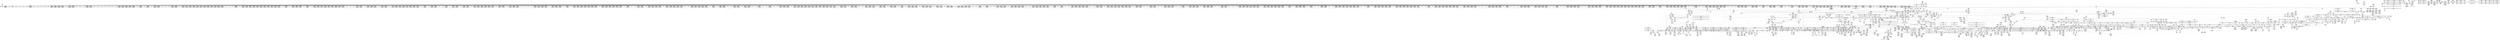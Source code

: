 digraph {
	CE0x4085560 [shape=record,shape=Mrecord,label="{CE0x4085560|task_sid:tmp21|security/selinux/hooks.c,208}"]
	CE0x3fdfa70 [shape=record,shape=Mrecord,label="{CE0x3fdfa70|i64*_getelementptr_inbounds_(_2_x_i64_,_2_x_i64_*___llvm_gcov_ctr280,_i64_0,_i64_1)|*Constant*}"]
	CE0x407b040 [shape=record,shape=Mrecord,label="{CE0x407b040|2472:_%struct.cred*,_:_CRE_6672,6680_|*MultipleSource*|Function::task_sid&Arg::task::|Function::current_has_perm&Arg::tsk::|Function::selinux_task_getpgid&Arg::p::|security/selinux/hooks.c,208}"]
	CE0x40f9160 [shape=record,shape=Mrecord,label="{CE0x40f9160|__rcu_read_unlock:bb}"]
	CE0x403d7b0 [shape=record,shape=Mrecord,label="{CE0x403d7b0|2472:_%struct.cred*,_:_CRE_256,264_|*MultipleSource*|Function::task_sid&Arg::task::|Function::current_has_perm&Arg::tsk::|Function::selinux_task_getpgid&Arg::p::|security/selinux/hooks.c,208}"]
	CE0x40709d0 [shape=record,shape=Mrecord,label="{CE0x40709d0|2472:_%struct.cred*,_:_CRE_6302,6303_}"]
	CE0x409e640 [shape=record,shape=Mrecord,label="{CE0x409e640|rcu_lock_release:__here|*SummSink*}"]
	CE0x4100d70 [shape=record,shape=Mrecord,label="{CE0x4100d70|COLLAPSED:_GCMRE___llvm_gcov_ctr135_internal_global_4_x_i64_zeroinitializer:_elem_0:default:}"]
	CE0x404bb00 [shape=record,shape=Mrecord,label="{CE0x404bb00|2472:_%struct.cred*,_:_CRE_772,776_|*MultipleSource*|Function::task_sid&Arg::task::|Function::current_has_perm&Arg::tsk::|Function::selinux_task_getpgid&Arg::p::|security/selinux/hooks.c,208}"]
	CE0x4058450 [shape=record,shape=Mrecord,label="{CE0x4058450|2472:_%struct.cred*,_:_CRE_2526,2527_}"]
	CE0x40c9230 [shape=record,shape=Mrecord,label="{CE0x40c9230|GLOBAL:__preempt_count_add|*Constant*|*SummSink*}"]
	CE0x4083560 [shape=record,shape=Mrecord,label="{CE0x4083560|i64*_getelementptr_inbounds_(_13_x_i64_,_13_x_i64_*___llvm_gcov_ctr126,_i64_0,_i64_11)|*Constant*|*SummSource*}"]
	CE0x406e200 [shape=record,shape=Mrecord,label="{CE0x406e200|2472:_%struct.cred*,_:_CRE_6208,6216_|*MultipleSource*|Function::task_sid&Arg::task::|Function::current_has_perm&Arg::tsk::|Function::selinux_task_getpgid&Arg::p::|security/selinux/hooks.c,208}"]
	CE0x4080e30 [shape=record,shape=Mrecord,label="{CE0x4080e30|i64_7|*Constant*|*SummSink*}"]
	CE0x40cb000 [shape=record,shape=Mrecord,label="{CE0x40cb000|i32_2|*Constant*}"]
	CE0x4084040 [shape=record,shape=Mrecord,label="{CE0x4084040|i8*_getelementptr_inbounds_(_41_x_i8_,_41_x_i8_*_.str44,_i32_0,_i32_0)|*Constant*|*SummSource*}"]
	CE0x3fee780 [shape=record,shape=Mrecord,label="{CE0x3fee780|selinux_task_getpgid:entry|*SummSource*}"]
	CE0x408e4b0 [shape=record,shape=Mrecord,label="{CE0x408e4b0|rcu_read_unlock:tmp16|include/linux/rcupdate.h,933}"]
	CE0x40993d0 [shape=record,shape=Mrecord,label="{CE0x40993d0|task_sid:tmp8|security/selinux/hooks.c,208|*SummSink*}"]
	CE0x408b760 [shape=record,shape=Mrecord,label="{CE0x408b760|rcu_read_lock:tmp13|include/linux/rcupdate.h,882}"]
	CE0x3ff0e40 [shape=record,shape=Mrecord,label="{CE0x3ff0e40|GLOBAL:__llvm_gcov_ctr125|Global_var:__llvm_gcov_ctr125}"]
	CE0x4100de0 [shape=record,shape=Mrecord,label="{CE0x4100de0|__preempt_count_sub:tmp|*SummSource*}"]
	CE0x4095cc0 [shape=record,shape=Mrecord,label="{CE0x4095cc0|_ret_i32_%tmp6,_!dbg_!27716|security/selinux/hooks.c,197|*SummSink*}"]
	CE0x4040cf0 [shape=record,shape=Mrecord,label="{CE0x4040cf0|rcu_read_lock:do.body|*SummSource*}"]
	CE0x3fd1600 [shape=record,shape=Mrecord,label="{CE0x3fd1600|task_sid:do.end|*SummSink*}"]
	CE0x4060670 [shape=record,shape=Mrecord,label="{CE0x4060670|2472:_%struct.cred*,_:_CRE_2907,2908_}"]
	CE0x40c5dd0 [shape=record,shape=Mrecord,label="{CE0x40c5dd0|rcu_read_unlock:tmp11|include/linux/rcupdate.h,933|*SummSink*}"]
	CE0x4075d50 [shape=record,shape=Mrecord,label="{CE0x4075d50|2472:_%struct.cred*,_:_CRE_6424,6432_|*MultipleSource*|Function::task_sid&Arg::task::|Function::current_has_perm&Arg::tsk::|Function::selinux_task_getpgid&Arg::p::|security/selinux/hooks.c,208}"]
	CE0x40b45f0 [shape=record,shape=Mrecord,label="{CE0x40b45f0|rcu_read_unlock:tmp14|include/linux/rcupdate.h,933|*SummSink*}"]
	CE0x3fd71c0 [shape=record,shape=Mrecord,label="{CE0x3fd71c0|2472:_%struct.cred*,_:_CRE_694,695_}"]
	CE0x40d5680 [shape=record,shape=Mrecord,label="{CE0x40d5680|i8*_getelementptr_inbounds_(_44_x_i8_,_44_x_i8_*_.str47,_i32_0,_i32_0)|*Constant*|*SummSource*}"]
	CE0x3feed20 [shape=record,shape=Mrecord,label="{CE0x3feed20|current_sid:entry|*SummSource*}"]
	CE0x3fe7000 [shape=record,shape=Mrecord,label="{CE0x3fe7000|_ret_%struct.task_struct*_%tmp4,_!dbg_!27714|./arch/x86/include/asm/current.h,14|*SummSource*}"]
	CE0x410fd20 [shape=record,shape=Mrecord,label="{CE0x410fd20|rcu_lock_release:tmp5|include/linux/rcupdate.h,423|*SummSink*}"]
	CE0x3fcd5c0 [shape=record,shape=Mrecord,label="{CE0x3fcd5c0|current_has_perm:tsk|Function::current_has_perm&Arg::tsk::|*SummSource*}"]
	CE0x40b7770 [shape=record,shape=Mrecord,label="{CE0x40b7770|i64*_getelementptr_inbounds_(_4_x_i64_,_4_x_i64_*___llvm_gcov_ctr133,_i64_0,_i64_0)|*Constant*|*SummSink*}"]
	CE0x4064a70 [shape=record,shape=Mrecord,label="{CE0x4064a70|2472:_%struct.cred*,_:_CRE_2965,2966_}"]
	CE0x4043910 [shape=record,shape=Mrecord,label="{CE0x4043910|rcu_read_lock:tmp17|include/linux/rcupdate.h,882|*SummSink*}"]
	CE0x410ab90 [shape=record,shape=Mrecord,label="{CE0x410ab90|i64_ptrtoint_(i8*_blockaddress(_rcu_lock_release,_%__here)_to_i64)|*Constant*|*SummSource*}"]
	CE0x4019aa0 [shape=record,shape=Mrecord,label="{CE0x4019aa0|current_sid:tmp22|security/selinux/hooks.c,218|*SummSink*}"]
	CE0x3fde170 [shape=record,shape=Mrecord,label="{CE0x3fde170|selinux_task_getpgid:tmp|*SummSink*}"]
	CE0x4050900 [shape=record,shape=Mrecord,label="{CE0x4050900|2472:_%struct.cred*,_:_CRE_2048,2052_|*MultipleSource*|Function::task_sid&Arg::task::|Function::current_has_perm&Arg::tsk::|Function::selinux_task_getpgid&Arg::p::|security/selinux/hooks.c,208}"]
	CE0x4037490 [shape=record,shape=Mrecord,label="{CE0x4037490|task_sid:if.then}"]
	CE0x402d750 [shape=record,shape=Mrecord,label="{CE0x402d750|i64*_getelementptr_inbounds_(_4_x_i64_,_4_x_i64_*___llvm_gcov_ctr130,_i64_0,_i64_1)|*Constant*|*SummSource*}"]
	CE0x407f1a0 [shape=record,shape=Mrecord,label="{CE0x407f1a0|task_sid:tmp11|security/selinux/hooks.c,208|*SummSource*}"]
	CE0x3fd16f0 [shape=record,shape=Mrecord,label="{CE0x3fd16f0|task_sid:if.end}"]
	CE0x4088760 [shape=record,shape=Mrecord,label="{CE0x4088760|rcu_lock_acquire:indirectgoto}"]
	CE0x403be80 [shape=record,shape=Mrecord,label="{CE0x403be80|2472:_%struct.cred*,_:_CRE_76,80_|*MultipleSource*|Function::task_sid&Arg::task::|Function::current_has_perm&Arg::tsk::|Function::selinux_task_getpgid&Arg::p::|security/selinux/hooks.c,208}"]
	CE0x4078f30 [shape=record,shape=Mrecord,label="{CE0x4078f30|2472:_%struct.cred*,_:_CRE_6568,6576_|*MultipleSource*|Function::task_sid&Arg::task::|Function::current_has_perm&Arg::tsk::|Function::selinux_task_getpgid&Arg::p::|security/selinux/hooks.c,208}"]
	CE0x3fe91f0 [shape=record,shape=Mrecord,label="{CE0x3fe91f0|_ret_void,_!dbg_!27717|include/linux/rcupdate.h,419}"]
	CE0x3fd04b0 [shape=record,shape=Mrecord,label="{CE0x3fd04b0|rcu_read_lock:tmp2|*SummSource*}"]
	CE0x404d290 [shape=record,shape=Mrecord,label="{CE0x404d290|2472:_%struct.cred*,_:_CRE_1864,1872_|*MultipleSource*|Function::task_sid&Arg::task::|Function::current_has_perm&Arg::tsk::|Function::selinux_task_getpgid&Arg::p::|security/selinux/hooks.c,208}"]
	CE0x4079d40 [shape=record,shape=Mrecord,label="{CE0x4079d40|2472:_%struct.cred*,_:_CRE_6624,6632_|*MultipleSource*|Function::task_sid&Arg::task::|Function::current_has_perm&Arg::tsk::|Function::selinux_task_getpgid&Arg::p::|security/selinux/hooks.c,208}"]
	CE0x3fd72c0 [shape=record,shape=Mrecord,label="{CE0x3fd72c0|2472:_%struct.cred*,_:_CRE_695,696_}"]
	CE0x4059520 [shape=record,shape=Mrecord,label="{CE0x4059520|2472:_%struct.cred*,_:_CRE_2576,2584_|*MultipleSource*|Function::task_sid&Arg::task::|Function::current_has_perm&Arg::tsk::|Function::selinux_task_getpgid&Arg::p::|security/selinux/hooks.c,208}"]
	CE0x4077280 [shape=record,shape=Mrecord,label="{CE0x4077280|2472:_%struct.cred*,_:_CRE_6480,6484_|*MultipleSource*|Function::task_sid&Arg::task::|Function::current_has_perm&Arg::tsk::|Function::selinux_task_getpgid&Arg::p::|security/selinux/hooks.c,208}"]
	CE0x40f83c0 [shape=record,shape=Mrecord,label="{CE0x40f83c0|rcu_lock_acquire:tmp7|*SummSource*}"]
	CE0x407f9d0 [shape=record,shape=Mrecord,label="{CE0x407f9d0|task_sid:tmp13|security/selinux/hooks.c,208|*SummSource*}"]
	CE0x40c70c0 [shape=record,shape=Mrecord,label="{CE0x40c70c0|_call_void___preempt_count_add(i32_1)_#10,_!dbg_!27711|include/linux/rcupdate.h,239|*SummSource*}"]
	CE0x4098a20 [shape=record,shape=Mrecord,label="{CE0x4098a20|task_sid:tmp6|security/selinux/hooks.c,208|*SummSource*}"]
	CE0x402ee80 [shape=record,shape=Mrecord,label="{CE0x402ee80|rcu_read_lock:tmp8|include/linux/rcupdate.h,882}"]
	CE0x40b7b80 [shape=record,shape=Mrecord,label="{CE0x40b7b80|rcu_read_unlock:call|include/linux/rcupdate.h,933}"]
	CE0x3fd5f70 [shape=record,shape=Mrecord,label="{CE0x3fd5f70|current_has_perm:bb}"]
	CE0x40c1150 [shape=record,shape=Mrecord,label="{CE0x40c1150|cred_sid:tmp5|security/selinux/hooks.c,196|*SummSource*}"]
	CE0x406d390 [shape=record,shape=Mrecord,label="{CE0x406d390|2472:_%struct.cred*,_:_CRE_6168,6176_|*MultipleSource*|Function::task_sid&Arg::task::|Function::current_has_perm&Arg::tsk::|Function::selinux_task_getpgid&Arg::p::|security/selinux/hooks.c,208}"]
	CE0x410da60 [shape=record,shape=Mrecord,label="{CE0x410da60|__rcu_read_lock:tmp4|include/linux/rcupdate.h,239|*SummSink*}"]
	CE0x406dfa0 [shape=record,shape=Mrecord,label="{CE0x406dfa0|2472:_%struct.cred*,_:_CRE_6200,6208_|*MultipleSource*|Function::task_sid&Arg::task::|Function::current_has_perm&Arg::tsk::|Function::selinux_task_getpgid&Arg::p::|security/selinux/hooks.c,208}"]
	CE0x402baa0 [shape=record,shape=Mrecord,label="{CE0x402baa0|rcu_read_lock:tobool1|include/linux/rcupdate.h,882|*SummSink*}"]
	CE0x4071350 [shape=record,shape=Mrecord,label="{CE0x4071350|2472:_%struct.cred*,_:_CRE_6310,6311_}"]
	CE0x40645b0 [shape=record,shape=Mrecord,label="{CE0x40645b0|2472:_%struct.cred*,_:_CRE_2961,2962_}"]
	CE0x4017a60 [shape=record,shape=Mrecord,label="{CE0x4017a60|rcu_read_lock:tmp7|include/linux/rcupdate.h,882}"]
	CE0x3fede40 [shape=record,shape=Mrecord,label="{CE0x3fede40|current_sid:tmp14|security/selinux/hooks.c,218}"]
	CE0x40f8530 [shape=record,shape=Mrecord,label="{CE0x40f8530|i8*_undef|*Constant*}"]
	CE0x4114020 [shape=record,shape=Mrecord,label="{CE0x4114020|i64*_getelementptr_inbounds_(_4_x_i64_,_4_x_i64_*___llvm_gcov_ctr134,_i64_0,_i64_3)|*Constant*}"]
	CE0x4070640 [shape=record,shape=Mrecord,label="{CE0x4070640|2472:_%struct.cred*,_:_CRE_6299,6300_}"]
	CE0x4062470 [shape=record,shape=Mrecord,label="{CE0x4062470|2472:_%struct.cred*,_:_CRE_2933,2934_}"]
	CE0x3feb4f0 [shape=record,shape=Mrecord,label="{CE0x3feb4f0|current_has_perm:call|security/selinux/hooks.c,1542}"]
	CE0x4071220 [shape=record,shape=Mrecord,label="{CE0x4071220|2472:_%struct.cred*,_:_CRE_6309,6310_}"]
	CE0x40cabc0 [shape=record,shape=Mrecord,label="{CE0x40cabc0|_call_void_lock_acquire(%struct.lockdep_map*_%map,_i32_0,_i32_0,_i32_2,_i32_0,_%struct.lockdep_map*_null,_i64_ptrtoint_(i8*_blockaddress(_rcu_lock_acquire,_%__here)_to_i64))_#10,_!dbg_!27716|include/linux/rcupdate.h,418|*SummSink*}"]
	CE0x4080d80 [shape=record,shape=Mrecord,label="{CE0x4080d80|i64_7|*Constant*|*SummSource*}"]
	CE0x4038790 [shape=record,shape=Mrecord,label="{CE0x4038790|0:_i8,_:_GCMR_rcu_read_lock.__warned_internal_global_i8_0,_section_.data.unlikely_,_align_1:_elem_0:default:}"]
	CE0x3ff66c0 [shape=record,shape=Mrecord,label="{CE0x3ff66c0|current_sid:call|security/selinux/hooks.c,218|*SummSink*}"]
	CE0x40b5600 [shape=record,shape=Mrecord,label="{CE0x40b5600|__rcu_read_lock:tmp6|include/linux/rcupdate.h,240|*SummSink*}"]
	CE0x4048aa0 [shape=record,shape=Mrecord,label="{CE0x4048aa0|task_sid:tmp18|security/selinux/hooks.c,208}"]
	CE0x408ea00 [shape=record,shape=Mrecord,label="{CE0x408ea00|__rcu_read_lock:tmp3}"]
	CE0x3fefb10 [shape=record,shape=Mrecord,label="{CE0x3fefb10|task_sid:entry|*SummSource*}"]
	CE0x3fd13e0 [shape=record,shape=Mrecord,label="{CE0x3fd13e0|rcu_read_lock:land.lhs.true|*SummSource*}"]
	CE0x407b9c0 [shape=record,shape=Mrecord,label="{CE0x407b9c0|2472:_%struct.cred*,_:_CRE_10536,10544_|*MultipleSource*|Function::task_sid&Arg::task::|Function::current_has_perm&Arg::tsk::|Function::selinux_task_getpgid&Arg::p::|security/selinux/hooks.c,208}"]
	CE0x401d790 [shape=record,shape=Mrecord,label="{CE0x401d790|current_sid:tmp21|security/selinux/hooks.c,218|*SummSink*}"]
	CE0x4100bd0 [shape=record,shape=Mrecord,label="{CE0x4100bd0|__preempt_count_sub:tmp|*SummSink*}"]
	CE0x47e3940 [shape=record,shape=Mrecord,label="{CE0x47e3940|current_has_perm:perms|Function::current_has_perm&Arg::perms::|*SummSink*}"]
	CE0x3fcaeb0 [shape=record,shape=Mrecord,label="{CE0x3fcaeb0|0:_i8,_:_GCMR_current_sid.__warned_internal_global_i8_0,_section_.data.unlikely_,_align_1:_elem_0:default:}"]
	CE0x403c9e0 [shape=record,shape=Mrecord,label="{CE0x403c9e0|i64*_getelementptr_inbounds_(_4_x_i64_,_4_x_i64_*___llvm_gcov_ctr128,_i64_0,_i64_1)|*Constant*|*SummSource*}"]
	CE0x4062a60 [shape=record,shape=Mrecord,label="{CE0x4062a60|2472:_%struct.cred*,_:_CRE_2938,2939_}"]
	CE0x3ff9df0 [shape=record,shape=Mrecord,label="{CE0x3ff9df0|COLLAPSED:_GCMRE___llvm_gcov_ctr125_internal_global_11_x_i64_zeroinitializer:_elem_0:default:}"]
	CE0x403e580 [shape=record,shape=Mrecord,label="{CE0x403e580|_call_void_rcu_lock_acquire(%struct.lockdep_map*_rcu_lock_map)_#10,_!dbg_!27711|include/linux/rcupdate.h,881}"]
	CE0x4087200 [shape=record,shape=Mrecord,label="{CE0x4087200|rcu_read_lock:call|include/linux/rcupdate.h,882}"]
	CE0x4060030 [shape=record,shape=Mrecord,label="{CE0x4060030|2472:_%struct.cred*,_:_CRE_2904,2905_}"]
	CE0x4014630 [shape=record,shape=Mrecord,label="{CE0x4014630|i32_218|*Constant*|*SummSource*}"]
	CE0x3fd6970 [shape=record,shape=Mrecord,label="{CE0x3fd6970|2472:_%struct.cred*,_:_CRE_688,689_}"]
	CE0x3ffecb0 [shape=record,shape=Mrecord,label="{CE0x3ffecb0|task_sid:tmp|*SummSource*}"]
	CE0x3fecee0 [shape=record,shape=Mrecord,label="{CE0x3fecee0|i64*_getelementptr_inbounds_(_11_x_i64_,_11_x_i64_*___llvm_gcov_ctr125,_i64_0,_i64_1)|*Constant*|*SummSink*}"]
	CE0x401b600 [shape=record,shape=Mrecord,label="{CE0x401b600|i64_3|*Constant*}"]
	CE0x3ff62d0 [shape=record,shape=Mrecord,label="{CE0x3ff62d0|get_current:tmp1|*SummSink*}"]
	CE0x3ff92e0 [shape=record,shape=Mrecord,label="{CE0x3ff92e0|_call_void_mcount()_#3|*SummSink*}"]
	CE0x410c270 [shape=record,shape=Mrecord,label="{CE0x410c270|i64*_getelementptr_inbounds_(_4_x_i64_,_4_x_i64_*___llvm_gcov_ctr134,_i64_0,_i64_2)|*Constant*|*SummSource*}"]
	CE0x3fe6e50 [shape=record,shape=Mrecord,label="{CE0x3fe6e50|get_current:entry|*SummSource*}"]
	CE0x40b5730 [shape=record,shape=Mrecord,label="{CE0x40b5730|rcu_read_unlock:call|include/linux/rcupdate.h,933|*SummSink*}"]
	CE0x409d880 [shape=record,shape=Mrecord,label="{CE0x409d880|i64*_getelementptr_inbounds_(_4_x_i64_,_4_x_i64_*___llvm_gcov_ctr133,_i64_0,_i64_2)|*Constant*}"]
	CE0x4062b90 [shape=record,shape=Mrecord,label="{CE0x4062b90|2472:_%struct.cred*,_:_CRE_2939,2940_}"]
	CE0x402f920 [shape=record,shape=Mrecord,label="{CE0x402f920|rcu_read_lock:call|include/linux/rcupdate.h,882|*SummSink*}"]
	CE0x4058c40 [shape=record,shape=Mrecord,label="{CE0x4058c40|2472:_%struct.cred*,_:_CRE_2533,2534_}"]
	CE0x3fef050 [shape=record,shape=Mrecord,label="{CE0x3fef050|_ret_i32_%tmp24,_!dbg_!27742|security/selinux/hooks.c,220|*SummSource*}"]
	CE0x4039980 [shape=record,shape=Mrecord,label="{CE0x4039980|rcu_read_lock:tmp6|include/linux/rcupdate.h,882}"]
	CE0x3fea230 [shape=record,shape=Mrecord,label="{CE0x3fea230|current_sid:do.end}"]
	CE0x40c6940 [shape=record,shape=Mrecord,label="{CE0x40c6940|rcu_lock_acquire:tmp|*SummSink*}"]
	CE0x3fd9ff0 [shape=record,shape=Mrecord,label="{CE0x3fd9ff0|i64*_getelementptr_inbounds_(_11_x_i64_,_11_x_i64_*___llvm_gcov_ctr125,_i64_0,_i64_10)|*Constant*|*SummSink*}"]
	CE0x410bfe0 [shape=record,shape=Mrecord,label="{CE0x410bfe0|i64*_getelementptr_inbounds_(_4_x_i64_,_4_x_i64_*___llvm_gcov_ctr134,_i64_0,_i64_2)|*Constant*|*SummSink*}"]
	CE0x405bde0 [shape=record,shape=Mrecord,label="{CE0x405bde0|2472:_%struct.cred*,_:_CRE_2704,2712_|*MultipleSource*|Function::task_sid&Arg::task::|Function::current_has_perm&Arg::tsk::|Function::selinux_task_getpgid&Arg::p::|security/selinux/hooks.c,208}"]
	CE0x3ff3330 [shape=record,shape=Mrecord,label="{CE0x3ff3330|current_has_perm:tmp2|*SummSink*}"]
	CE0x40b3f40 [shape=record,shape=Mrecord,label="{CE0x40b3f40|rcu_lock_acquire:tmp3|*SummSource*}"]
	CE0x410b030 [shape=record,shape=Mrecord,label="{CE0x410b030|i64_ptrtoint_(i8*_blockaddress(_rcu_lock_release,_%__here)_to_i64)|*Constant*|*SummSink*}"]
	CE0x40a7ec0 [shape=record,shape=Mrecord,label="{CE0x40a7ec0|COLLAPSED:_GCMRE___llvm_gcov_ctr133_internal_global_4_x_i64_zeroinitializer:_elem_0:default:}"]
	CE0x40335b0 [shape=record,shape=Mrecord,label="{CE0x40335b0|i64*_getelementptr_inbounds_(_11_x_i64_,_11_x_i64_*___llvm_gcov_ctr127,_i64_0,_i64_1)|*Constant*}"]
	CE0x4068e80 [shape=record,shape=Mrecord,label="{CE0x4068e80|2472:_%struct.cred*,_:_CRE_3144,3148_|*MultipleSource*|Function::task_sid&Arg::task::|Function::current_has_perm&Arg::tsk::|Function::selinux_task_getpgid&Arg::p::|security/selinux/hooks.c,208}"]
	CE0x3ff3250 [shape=record,shape=Mrecord,label="{CE0x3ff3250|current_has_perm:tmp2}"]
	CE0x406ab00 [shape=record,shape=Mrecord,label="{CE0x406ab00|2472:_%struct.cred*,_:_CRE_5904,5912_|*MultipleSource*|Function::task_sid&Arg::task::|Function::current_has_perm&Arg::tsk::|Function::selinux_task_getpgid&Arg::p::|security/selinux/hooks.c,208}"]
	CE0x40332c0 [shape=record,shape=Mrecord,label="{CE0x40332c0|rcu_read_lock:tmp1}"]
	CE0x40327e0 [shape=record,shape=Mrecord,label="{CE0x40327e0|rcu_read_unlock:tmp13|include/linux/rcupdate.h,933}"]
	CE0x403a2d0 [shape=record,shape=Mrecord,label="{CE0x403a2d0|2472:_%struct.cred*,_:_CRE_296,304_|*MultipleSource*|Function::task_sid&Arg::task::|Function::current_has_perm&Arg::tsk::|Function::selinux_task_getpgid&Arg::p::|security/selinux/hooks.c,208}"]
	CE0x410d980 [shape=record,shape=Mrecord,label="{CE0x410d980|__rcu_read_lock:tmp4|include/linux/rcupdate.h,239}"]
	CE0x4061890 [shape=record,shape=Mrecord,label="{CE0x4061890|2472:_%struct.cred*,_:_CRE_2923,2924_}"]
	CE0x3ffbb10 [shape=record,shape=Mrecord,label="{CE0x3ffbb10|_call_void_mcount()_#3|*SummSource*}"]
	CE0x40c58b0 [shape=record,shape=Mrecord,label="{CE0x40c58b0|rcu_read_unlock:tmp10|include/linux/rcupdate.h,933|*SummSource*}"]
	CE0x4084a10 [shape=record,shape=Mrecord,label="{CE0x4084a10|i8*_getelementptr_inbounds_(_41_x_i8_,_41_x_i8_*_.str44,_i32_0,_i32_0)|*Constant*}"]
	CE0x40d38c0 [shape=record,shape=Mrecord,label="{CE0x40d38c0|rcu_read_unlock:tmp17|include/linux/rcupdate.h,933|*SummSource*}"]
	CE0x3fdcbe0 [shape=record,shape=Mrecord,label="{CE0x3fdcbe0|i64*_getelementptr_inbounds_(_2_x_i64_,_2_x_i64_*___llvm_gcov_ctr280,_i64_0,_i64_0)|*Constant*}"]
	CE0x3fe7970 [shape=record,shape=Mrecord,label="{CE0x3fe7970|COLLAPSED:_GCMRE_current_task_external_global_%struct.task_struct*:_elem_0::|security/selinux/hooks.c,218}"]
	CE0x3fe7620 [shape=record,shape=Mrecord,label="{CE0x3fe7620|i32_78|*Constant*}"]
	CE0x408e340 [shape=record,shape=Mrecord,label="{CE0x408e340|rcu_read_unlock:tmp15|include/linux/rcupdate.h,933|*SummSink*}"]
	CE0x403af20 [shape=record,shape=Mrecord,label="{CE0x403af20|rcu_read_unlock:bb|*SummSink*}"]
	CE0x410ccb0 [shape=record,shape=Mrecord,label="{CE0x410ccb0|__rcu_read_unlock:tmp|*SummSource*}"]
	CE0x401a370 [shape=record,shape=Mrecord,label="{CE0x401a370|i32_1|*Constant*|*SummSink*}"]
	CE0x3fcff40 [shape=record,shape=Mrecord,label="{CE0x3fcff40|_call_void___rcu_read_lock()_#10,_!dbg_!27710|include/linux/rcupdate.h,879|*SummSink*}"]
	CE0x40c94c0 [shape=record,shape=Mrecord,label="{CE0x40c94c0|rcu_read_unlock:do.body|*SummSource*}"]
	CE0x3fe3190 [shape=record,shape=Mrecord,label="{CE0x3fe3190|i64*_getelementptr_inbounds_(_2_x_i64_,_2_x_i64_*___llvm_gcov_ctr136,_i64_0,_i64_0)|*Constant*|*SummSource*}"]
	CE0x3fee0c0 [shape=record,shape=Mrecord,label="{CE0x3fee0c0|i64_2|*Constant*|*SummSink*}"]
	CE0x40414c0 [shape=record,shape=Mrecord,label="{CE0x40414c0|COLLAPSED:_GCMRE___llvm_gcov_ctr131_internal_global_2_x_i64_zeroinitializer:_elem_0:default:}"]
	CE0x4081650 [shape=record,shape=Mrecord,label="{CE0x4081650|task_sid:tmp15|security/selinux/hooks.c,208|*SummSink*}"]
	CE0x408b9a0 [shape=record,shape=Mrecord,label="{CE0x408b9a0|rcu_read_lock:tmp13|include/linux/rcupdate.h,882|*SummSource*}"]
	CE0x4087a70 [shape=record,shape=Mrecord,label="{CE0x4087a70|i64*_getelementptr_inbounds_(_11_x_i64_,_11_x_i64_*___llvm_gcov_ctr127,_i64_0,_i64_0)|*Constant*}"]
	CE0x3fe7210 [shape=record,shape=Mrecord,label="{CE0x3fe7210|_ret_%struct.task_struct*_%tmp4,_!dbg_!27714|./arch/x86/include/asm/current.h,14}"]
	CE0x4076df0 [shape=record,shape=Mrecord,label="{CE0x4076df0|2472:_%struct.cred*,_:_CRE_6474,6476_|*MultipleSource*|Function::task_sid&Arg::task::|Function::current_has_perm&Arg::tsk::|Function::selinux_task_getpgid&Arg::p::|security/selinux/hooks.c,208}"]
	CE0x4082950 [shape=record,shape=Mrecord,label="{CE0x4082950|task_sid:tmp23|security/selinux/hooks.c,208|*SummSource*}"]
	CE0x40bf930 [shape=record,shape=Mrecord,label="{CE0x40bf930|i64*_getelementptr_inbounds_(_11_x_i64_,_11_x_i64_*___llvm_gcov_ctr127,_i64_0,_i64_10)|*Constant*}"]
	CE0x3fca580 [shape=record,shape=Mrecord,label="{CE0x3fca580|i64*_getelementptr_inbounds_(_11_x_i64_,_11_x_i64_*___llvm_gcov_ctr125,_i64_0,_i64_0)|*Constant*|*SummSink*}"]
	CE0x4004650 [shape=record,shape=Mrecord,label="{CE0x4004650|current_sid:tmp18|security/selinux/hooks.c,218|*SummSource*}"]
	CE0x406b970 [shape=record,shape=Mrecord,label="{CE0x406b970|2472:_%struct.cred*,_:_CRE_5952,5960_|*MultipleSource*|Function::task_sid&Arg::task::|Function::current_has_perm&Arg::tsk::|Function::selinux_task_getpgid&Arg::p::|security/selinux/hooks.c,208}"]
	CE0x410b690 [shape=record,shape=Mrecord,label="{CE0x410b690|rcu_lock_release:tmp6}"]
	CE0x3fd6f20 [shape=record,shape=Mrecord,label="{CE0x3fd6f20|2472:_%struct.cred*,_:_CRE_691,692_}"]
	CE0x4081170 [shape=record,shape=Mrecord,label="{CE0x4081170|task_sid:tmp14|security/selinux/hooks.c,208|*SummSource*}"]
	CE0x4082630 [shape=record,shape=Mrecord,label="{CE0x4082630|task_sid:tmp22|security/selinux/hooks.c,208|*SummSink*}"]
	CE0x40bee70 [shape=record,shape=Mrecord,label="{CE0x40bee70|i32_883|*Constant*|*SummSource*}"]
	CE0x410ca60 [shape=record,shape=Mrecord,label="{CE0x410ca60|i64*_getelementptr_inbounds_(_4_x_i64_,_4_x_i64_*___llvm_gcov_ctr134,_i64_0,_i64_0)|*Constant*|*SummSink*}"]
	CE0x4035a00 [shape=record,shape=Mrecord,label="{CE0x4035a00|i64*_getelementptr_inbounds_(_2_x_i64_,_2_x_i64_*___llvm_gcov_ctr131,_i64_0,_i64_1)|*Constant*|*SummSource*}"]
	CE0x3fd9170 [shape=record,shape=Mrecord,label="{CE0x3fd9170|i64*_getelementptr_inbounds_(_11_x_i64_,_11_x_i64_*___llvm_gcov_ctr125,_i64_0,_i64_6)|*Constant*|*SummSource*}"]
	CE0x4073bb0 [shape=record,shape=Mrecord,label="{CE0x4073bb0|2472:_%struct.cred*,_:_CRE_6344,6345_}"]
	"CONST[source:2(external),value:2(dynamic)][purpose:{subject}][SrcIdx:2]"
	CE0x40bf790 [shape=record,shape=Mrecord,label="{CE0x40bf790|i8*_getelementptr_inbounds_(_42_x_i8_,_42_x_i8_*_.str46,_i32_0,_i32_0)|*Constant*|*SummSource*}"]
	CE0x40d1dc0 [shape=record,shape=Mrecord,label="{CE0x40d1dc0|rcu_read_unlock:tmp21|include/linux/rcupdate.h,935|*SummSource*}"]
	CE0x4102c40 [shape=record,shape=Mrecord,label="{CE0x4102c40|__preempt_count_add:tmp7|./arch/x86/include/asm/preempt.h,73}"]
	CE0x3fde880 [shape=record,shape=Mrecord,label="{CE0x3fde880|i64_5|*Constant*|*SummSource*}"]
	CE0x3fffb40 [shape=record,shape=Mrecord,label="{CE0x3fffb40|current_sid:tmp14|security/selinux/hooks.c,218|*SummSource*}"]
	CE0x4060cb0 [shape=record,shape=Mrecord,label="{CE0x4060cb0|2472:_%struct.cred*,_:_CRE_2913,2914_}"]
	CE0x4054230 [shape=record,shape=Mrecord,label="{CE0x4054230|2472:_%struct.cred*,_:_CRE_2288,2296_|*MultipleSource*|Function::task_sid&Arg::task::|Function::current_has_perm&Arg::tsk::|Function::selinux_task_getpgid&Arg::p::|security/selinux/hooks.c,208}"]
	CE0x404b640 [shape=record,shape=Mrecord,label="{CE0x404b640|2472:_%struct.cred*,_:_CRE_760,768_|*MultipleSource*|Function::task_sid&Arg::task::|Function::current_has_perm&Arg::tsk::|Function::selinux_task_getpgid&Arg::p::|security/selinux/hooks.c,208}"]
	CE0x41004c0 [shape=record,shape=Mrecord,label="{CE0x41004c0|__preempt_count_add:tmp2}"]
	CE0x4063c30 [shape=record,shape=Mrecord,label="{CE0x4063c30|2472:_%struct.cred*,_:_CRE_2953,2954_}"]
	CE0x4062f20 [shape=record,shape=Mrecord,label="{CE0x4062f20|2472:_%struct.cred*,_:_CRE_2942,2943_}"]
	CE0x40fe270 [shape=record,shape=Mrecord,label="{CE0x40fe270|__preempt_count_sub:do.end|*SummSource*}"]
	CE0x403c660 [shape=record,shape=Mrecord,label="{CE0x403c660|i64*_getelementptr_inbounds_(_13_x_i64_,_13_x_i64_*___llvm_gcov_ctr126,_i64_0,_i64_0)|*Constant*|*SummSink*}"]
	CE0x3fff800 [shape=record,shape=Mrecord,label="{CE0x3fff800|current_sid:tmp13|security/selinux/hooks.c,218}"]
	CE0x40d7a00 [shape=record,shape=Mrecord,label="{CE0x40d7a00|rcu_lock_release:map|Function::rcu_lock_release&Arg::map::|*SummSink*}"]
	CE0x401a1f0 [shape=record,shape=Mrecord,label="{CE0x401a1f0|i32_1|*Constant*|*SummSource*}"]
	CE0x40581a0 [shape=record,shape=Mrecord,label="{CE0x40581a0|2472:_%struct.cred*,_:_CRE_2523,2524_}"]
	CE0x401da80 [shape=record,shape=Mrecord,label="{CE0x401da80|i32_22|*Constant*|*SummSink*}"]
	CE0x40d20a0 [shape=record,shape=Mrecord,label="{CE0x40d20a0|i64*_getelementptr_inbounds_(_11_x_i64_,_11_x_i64_*___llvm_gcov_ctr132,_i64_0,_i64_10)|*Constant*|*SummSource*}"]
	CE0x4083660 [shape=record,shape=Mrecord,label="{CE0x4083660|i64*_getelementptr_inbounds_(_13_x_i64_,_13_x_i64_*___llvm_gcov_ctr126,_i64_0,_i64_11)|*Constant*|*SummSink*}"]
	CE0x40722c0 [shape=record,shape=Mrecord,label="{CE0x40722c0|2472:_%struct.cred*,_:_CRE_6323,6324_}"]
	CE0x3fefd40 [shape=record,shape=Mrecord,label="{CE0x3fefd40|task_sid:task|Function::task_sid&Arg::task::}"]
	CE0x4095f50 [shape=record,shape=Mrecord,label="{CE0x4095f50|GLOBAL:rcu_read_unlock|*Constant*}"]
	CE0x3fd2ca0 [shape=record,shape=Mrecord,label="{CE0x3fd2ca0|i64*_getelementptr_inbounds_(_11_x_i64_,_11_x_i64_*___llvm_gcov_ctr125,_i64_0,_i64_8)|*Constant*|*SummSink*}"]
	CE0x3ff99f0 [shape=record,shape=Mrecord,label="{CE0x3ff99f0|task_sid:real_cred|security/selinux/hooks.c,208|*SummSource*}"]
	CE0x4102e00 [shape=record,shape=Mrecord,label="{CE0x4102e00|__preempt_count_add:tmp7|./arch/x86/include/asm/preempt.h,73|*SummSource*}"]
	CE0x3fd6360 [shape=record,shape=Mrecord,label="{CE0x3fd6360|task_sid:task|Function::task_sid&Arg::task::|*SummSource*}"]
	CE0x40728b0 [shape=record,shape=Mrecord,label="{CE0x40728b0|2472:_%struct.cred*,_:_CRE_6328,6329_}"]
	CE0x411b5e0 [shape=record,shape=Mrecord,label="{CE0x411b5e0|__preempt_count_sub:sub|./arch/x86/include/asm/preempt.h,77|*SummSource*}"]
	CE0x403dfb0 [shape=record,shape=Mrecord,label="{CE0x403dfb0|task_sid:land.lhs.true}"]
	CE0x4072060 [shape=record,shape=Mrecord,label="{CE0x4072060|2472:_%struct.cred*,_:_CRE_6321,6322_}"]
	CE0x3fdd370 [shape=record,shape=Mrecord,label="{CE0x3fdd370|selinux_task_getpgid:tmp3}"]
	CE0x4071cd0 [shape=record,shape=Mrecord,label="{CE0x4071cd0|2472:_%struct.cred*,_:_CRE_6318,6319_}"]
	CE0x4042f10 [shape=record,shape=Mrecord,label="{CE0x4042f10|i64*_getelementptr_inbounds_(_11_x_i64_,_11_x_i64_*___llvm_gcov_ctr127,_i64_0,_i64_8)|*Constant*}"]
	CE0x40955d0 [shape=record,shape=Mrecord,label="{CE0x40955d0|cred_sid:cred|Function::cred_sid&Arg::cred::}"]
	CE0x40c6320 [shape=record,shape=Mrecord,label="{CE0x40c6320|i64*_getelementptr_inbounds_(_4_x_i64_,_4_x_i64_*___llvm_gcov_ctr134,_i64_0,_i64_1)|*Constant*|*SummSink*}"]
	CE0x40309f0 [shape=record,shape=Mrecord,label="{CE0x40309f0|__rcu_read_lock:entry}"]
	CE0x4056340 [shape=record,shape=Mrecord,label="{CE0x4056340|2472:_%struct.cred*,_:_CRE_2400,2408_|*MultipleSource*|Function::task_sid&Arg::task::|Function::current_has_perm&Arg::tsk::|Function::selinux_task_getpgid&Arg::p::|security/selinux/hooks.c,208}"]
	CE0x40b1cd0 [shape=record,shape=Mrecord,label="{CE0x40b1cd0|__preempt_count_add:tmp6|./arch/x86/include/asm/preempt.h,73|*SummSource*}"]
	CE0x3ff4bc0 [shape=record,shape=Mrecord,label="{CE0x3ff4bc0|current_sid:tmp5|security/selinux/hooks.c,218|*SummSource*}"]
	CE0x406b480 [shape=record,shape=Mrecord,label="{CE0x406b480|2472:_%struct.cred*,_:_CRE_5936,5944_|*MultipleSource*|Function::task_sid&Arg::task::|Function::current_has_perm&Arg::tsk::|Function::selinux_task_getpgid&Arg::p::|security/selinux/hooks.c,208}"]
	CE0x41107c0 [shape=record,shape=Mrecord,label="{CE0x41107c0|__rcu_read_unlock:tmp|*SummSink*}"]
	CE0x409b700 [shape=record,shape=Mrecord,label="{CE0x409b700|__rcu_read_lock:do.end|*SummSource*}"]
	CE0x3fca3a0 [shape=record,shape=Mrecord,label="{CE0x3fca3a0|i64*_getelementptr_inbounds_(_11_x_i64_,_11_x_i64_*___llvm_gcov_ctr125,_i64_0,_i64_0)|*Constant*|*SummSource*}"]
	CE0x3ff9d80 [shape=record,shape=Mrecord,label="{CE0x3ff9d80|current_sid:tmp}"]
	CE0x411ce00 [shape=record,shape=Mrecord,label="{CE0x411ce00|__preempt_count_add:bb|*SummSource*}"]
	CE0x4098d10 [shape=record,shape=Mrecord,label="{CE0x4098d10|task_sid:tmp7|security/selinux/hooks.c,208|*SummSource*}"]
	CE0x4031fd0 [shape=record,shape=Mrecord,label="{CE0x4031fd0|rcu_read_lock:tmp4|include/linux/rcupdate.h,882}"]
	CE0x409b690 [shape=record,shape=Mrecord,label="{CE0x409b690|__rcu_read_lock:do.end}"]
	CE0x40b6f40 [shape=record,shape=Mrecord,label="{CE0x40b6f40|rcu_read_unlock:tmp8|include/linux/rcupdate.h,933|*SummSink*}"]
	CE0x3ffdb90 [shape=record,shape=Mrecord,label="{CE0x3ffdb90|task_sid:do.body5|*SummSink*}"]
	CE0x40659e0 [shape=record,shape=Mrecord,label="{CE0x40659e0|2472:_%struct.cred*,_:_CRE_2984,2988_|*MultipleSource*|Function::task_sid&Arg::task::|Function::current_has_perm&Arg::tsk::|Function::selinux_task_getpgid&Arg::p::|security/selinux/hooks.c,208}"]
	CE0x3fd4940 [shape=record,shape=Mrecord,label="{CE0x3fd4940|current_sid:land.lhs.true|*SummSink*}"]
	CE0x3ff5730 [shape=record,shape=Mrecord,label="{CE0x3ff5730|i32_0|*Constant*|*SummSource*}"]
	CE0x4077050 [shape=record,shape=Mrecord,label="{CE0x4077050|2472:_%struct.cred*,_:_CRE_6476,6480_|*MultipleSource*|Function::task_sid&Arg::task::|Function::current_has_perm&Arg::tsk::|Function::selinux_task_getpgid&Arg::p::|security/selinux/hooks.c,208}"]
	CE0x40a0b90 [shape=record,shape=Mrecord,label="{CE0x40a0b90|__preempt_count_add:do.body|*SummSink*}"]
	CE0x40c9d70 [shape=record,shape=Mrecord,label="{CE0x40c9d70|0:_i8,_:_GCMR_rcu_read_unlock.__warned_internal_global_i8_0,_section_.data.unlikely_,_align_1:_elem_0:default:}"]
	CE0x4074fe0 [shape=record,shape=Mrecord,label="{CE0x4074fe0|2472:_%struct.cred*,_:_CRE_6368,6376_|*MultipleSource*|Function::task_sid&Arg::task::|Function::current_has_perm&Arg::tsk::|Function::selinux_task_getpgid&Arg::p::|security/selinux/hooks.c,208}"]
	CE0x4064350 [shape=record,shape=Mrecord,label="{CE0x4064350|2472:_%struct.cred*,_:_CRE_2959,2960_}"]
	CE0x406bbd0 [shape=record,shape=Mrecord,label="{CE0x406bbd0|2472:_%struct.cred*,_:_CRE_5960,5968_|*MultipleSource*|Function::task_sid&Arg::task::|Function::current_has_perm&Arg::tsk::|Function::selinux_task_getpgid&Arg::p::|security/selinux/hooks.c,208}"]
	CE0x3fdcd50 [shape=record,shape=Mrecord,label="{CE0x3fdcd50|i64_1|*Constant*}"]
	CE0x40390d0 [shape=record,shape=Mrecord,label="{CE0x40390d0|rcu_read_unlock:tmp6|include/linux/rcupdate.h,933|*SummSource*}"]
	CE0x40c0000 [shape=record,shape=Mrecord,label="{CE0x40c0000|rcu_read_lock:tmp22|include/linux/rcupdate.h,884}"]
	CE0x40a0550 [shape=record,shape=Mrecord,label="{CE0x40a0550|__preempt_count_sub:tmp1|*SummSource*}"]
	CE0x3fe6a30 [shape=record,shape=Mrecord,label="{CE0x3fe6a30|GLOBAL:get_current|*Constant*|*SummSource*}"]
	CE0x40b50a0 [shape=record,shape=Mrecord,label="{CE0x40b50a0|rcu_read_unlock:tmp9|include/linux/rcupdate.h,933|*SummSource*}"]
	CE0x3fd7f00 [shape=record,shape=Mrecord,label="{CE0x3fd7f00|GLOBAL:lock_acquire|*Constant*}"]
	CE0x40652c0 [shape=record,shape=Mrecord,label="{CE0x40652c0|2472:_%struct.cred*,_:_CRE_2972,2973_}"]
	CE0x4005790 [shape=record,shape=Mrecord,label="{CE0x4005790|i64*_getelementptr_inbounds_(_11_x_i64_,_11_x_i64_*___llvm_gcov_ctr127,_i64_0,_i64_0)|*Constant*|*SummSink*}"]
	CE0x3ff1710 [shape=record,shape=Mrecord,label="{CE0x3ff1710|selinux_task_getpgid:tmp}"]
	CE0x402aa80 [shape=record,shape=Mrecord,label="{CE0x402aa80|2472:_%struct.cred*,_:_CRE_208,216_|*MultipleSource*|Function::task_sid&Arg::task::|Function::current_has_perm&Arg::tsk::|Function::selinux_task_getpgid&Arg::p::|security/selinux/hooks.c,208}"]
	CE0x40a7340 [shape=record,shape=Mrecord,label="{CE0x40a7340|GLOBAL:__preempt_count|Global_var:__preempt_count|*SummSink*}"]
	CE0x4099930 [shape=record,shape=Mrecord,label="{CE0x4099930|GLOBAL:task_sid.__warned|Global_var:task_sid.__warned|*SummSink*}"]
	CE0x4057ff0 [shape=record,shape=Mrecord,label="{CE0x4057ff0|2472:_%struct.cred*,_:_CRE_2522,2523_}"]
	CE0x4035bd0 [shape=record,shape=Mrecord,label="{CE0x4035bd0|task_sid:tmp1|*SummSource*}"]
	CE0x403b1c0 [shape=record,shape=Mrecord,label="{CE0x403b1c0|rcu_read_lock:if.end|*SummSource*}"]
	CE0x401d290 [shape=record,shape=Mrecord,label="{CE0x401d290|i64*_getelementptr_inbounds_(_4_x_i64_,_4_x_i64_*___llvm_gcov_ctr128,_i64_0,_i64_0)|*Constant*}"]
	CE0x4005ad0 [shape=record,shape=Mrecord,label="{CE0x4005ad0|i32_218|*Constant*|*SummSink*}"]
	CE0x405d7a0 [shape=record,shape=Mrecord,label="{CE0x405d7a0|2472:_%struct.cred*,_:_CRE_2784,2792_|*MultipleSource*|Function::task_sid&Arg::task::|Function::current_has_perm&Arg::tsk::|Function::selinux_task_getpgid&Arg::p::|security/selinux/hooks.c,208}"]
	CE0x401bbc0 [shape=record,shape=Mrecord,label="{CE0x401bbc0|current_sid:tmp24|security/selinux/hooks.c,220}"]
	CE0x3fdfae0 [shape=record,shape=Mrecord,label="{CE0x3fdfae0|i64*_getelementptr_inbounds_(_2_x_i64_,_2_x_i64_*___llvm_gcov_ctr280,_i64_0,_i64_1)|*Constant*|*SummSource*}"]
	CE0x3ffcc20 [shape=record,shape=Mrecord,label="{CE0x3ffcc20|2472:_%struct.cred*,_:_CRE_464,472_|*MultipleSource*|Function::task_sid&Arg::task::|Function::current_has_perm&Arg::tsk::|Function::selinux_task_getpgid&Arg::p::|security/selinux/hooks.c,208}"]
	CE0x3ff9000 [shape=record,shape=Mrecord,label="{CE0x3ff9000|_call_void_mcount()_#3}"]
	CE0x3ff6780 [shape=record,shape=Mrecord,label="{CE0x3ff6780|i32_0|*Constant*}"]
	CE0x403e130 [shape=record,shape=Mrecord,label="{CE0x403e130|task_sid:do.body|*SummSource*}"]
	CE0x40c01a0 [shape=record,shape=Mrecord,label="{CE0x40c01a0|rcu_read_lock:tmp22|include/linux/rcupdate.h,884|*SummSource*}"]
	CE0x409bda0 [shape=record,shape=Mrecord,label="{CE0x409bda0|__rcu_read_unlock:tmp2|*SummSink*}"]
	CE0x408aaa0 [shape=record,shape=Mrecord,label="{CE0x408aaa0|rcu_read_lock:tmp12|include/linux/rcupdate.h,882|*SummSink*}"]
	CE0x40589e0 [shape=record,shape=Mrecord,label="{CE0x40589e0|2472:_%struct.cred*,_:_CRE_2531,2532_}"]
	CE0x41564b0 [shape=record,shape=Mrecord,label="{CE0x41564b0|__preempt_count_sub:tmp5|./arch/x86/include/asm/preempt.h,77|*SummSource*}"]
	CE0x403b260 [shape=record,shape=Mrecord,label="{CE0x403b260|rcu_read_lock:if.end|*SummSink*}"]
	CE0x4061760 [shape=record,shape=Mrecord,label="{CE0x4061760|2472:_%struct.cred*,_:_CRE_2922,2923_}"]
	CE0x404a2f0 [shape=record,shape=Mrecord,label="{CE0x404a2f0|2472:_%struct.cred*,_:_CRE_698,699_}"]
	CE0x40d5730 [shape=record,shape=Mrecord,label="{CE0x40d5730|i8*_getelementptr_inbounds_(_44_x_i8_,_44_x_i8_*_.str47,_i32_0,_i32_0)|*Constant*|*SummSink*}"]
	CE0x4079ae0 [shape=record,shape=Mrecord,label="{CE0x4079ae0|2472:_%struct.cred*,_:_CRE_6616,6624_|*MultipleSource*|Function::task_sid&Arg::task::|Function::current_has_perm&Arg::tsk::|Function::selinux_task_getpgid&Arg::p::|security/selinux/hooks.c,208}"]
	CE0x4095df0 [shape=record,shape=Mrecord,label="{CE0x4095df0|_call_void_rcu_read_unlock()_#10,_!dbg_!27748|security/selinux/hooks.c,209|*SummSink*}"]
	CE0x40884d0 [shape=record,shape=Mrecord,label="{CE0x40884d0|rcu_lock_acquire:__here|*SummSink*}"]
	CE0x4016ce0 [shape=record,shape=Mrecord,label="{CE0x4016ce0|current_sid:tmp17|security/selinux/hooks.c,218|*SummSource*}"]
	CE0x41141a0 [shape=record,shape=Mrecord,label="{CE0x41141a0|i64*_getelementptr_inbounds_(_4_x_i64_,_4_x_i64_*___llvm_gcov_ctr134,_i64_0,_i64_3)|*Constant*|*SummSource*}"]
	CE0x40793f0 [shape=record,shape=Mrecord,label="{CE0x40793f0|2472:_%struct.cred*,_:_CRE_6584,6600_|*MultipleSource*|Function::task_sid&Arg::task::|Function::current_has_perm&Arg::tsk::|Function::selinux_task_getpgid&Arg::p::|security/selinux/hooks.c,208}"]
	CE0x3ff2ec0 [shape=record,shape=Mrecord,label="{CE0x3ff2ec0|i64*_getelementptr_inbounds_(_2_x_i64_,_2_x_i64_*___llvm_gcov_ctr136,_i64_0,_i64_1)|*Constant*|*SummSource*}"]
	CE0x4072ea0 [shape=record,shape=Mrecord,label="{CE0x4072ea0|2472:_%struct.cred*,_:_CRE_6333,6334_}"]
	CE0x40c6a40 [shape=record,shape=Mrecord,label="{CE0x40c6a40|rcu_lock_acquire:tmp1|*SummSource*}"]
	CE0x40c15c0 [shape=record,shape=Mrecord,label="{CE0x40c15c0|cred_sid:sid|security/selinux/hooks.c,197}"]
	CE0x4095220 [shape=record,shape=Mrecord,label="{CE0x4095220|GLOBAL:cred_sid|*Constant*|*SummSink*}"]
	CE0x408ba70 [shape=record,shape=Mrecord,label="{CE0x408ba70|rcu_read_lock:tmp13|include/linux/rcupdate.h,882|*SummSink*}"]
	CE0x3fd4e40 [shape=record,shape=Mrecord,label="{CE0x3fd4e40|current_sid:tmp3|*SummSink*}"]
	CE0x4028510 [shape=record,shape=Mrecord,label="{CE0x4028510|rcu_lock_acquire:map|Function::rcu_lock_acquire&Arg::map::}"]
	CE0x40b79c0 [shape=record,shape=Mrecord,label="{CE0x40b79c0|_call_void_mcount()_#3|*SummSource*}"]
	CE0x40c3fc0 [shape=record,shape=Mrecord,label="{CE0x40c3fc0|rcu_lock_acquire:tmp3|*SummSink*}"]
	CE0x4079880 [shape=record,shape=Mrecord,label="{CE0x4079880|2472:_%struct.cred*,_:_CRE_6608,6616_|*MultipleSource*|Function::task_sid&Arg::task::|Function::current_has_perm&Arg::tsk::|Function::selinux_task_getpgid&Arg::p::|security/selinux/hooks.c,208}"]
	CE0x40147e0 [shape=record,shape=Mrecord,label="{CE0x40147e0|i64_3|*Constant*|*SummSink*}"]
	CE0x40d0240 [shape=record,shape=Mrecord,label="{CE0x40d0240|rcu_lock_release:tmp|*SummSink*}"]
	CE0x4056a90 [shape=record,shape=Mrecord,label="{CE0x4056a90|2472:_%struct.cred*,_:_CRE_2424,2472_|*MultipleSource*|Function::task_sid&Arg::task::|Function::current_has_perm&Arg::tsk::|Function::selinux_task_getpgid&Arg::p::|security/selinux/hooks.c,208}"]
	CE0x409e8c0 [shape=record,shape=Mrecord,label="{CE0x409e8c0|__preempt_count_add:tmp4|./arch/x86/include/asm/preempt.h,72}"]
	CE0x410acf0 [shape=record,shape=Mrecord,label="{CE0x410acf0|i64*_getelementptr_inbounds_(_4_x_i64_,_4_x_i64_*___llvm_gcov_ctr133,_i64_0,_i64_3)|*Constant*}"]
	CE0x4051280 [shape=record,shape=Mrecord,label="{CE0x4051280|2472:_%struct.cred*,_:_CRE_2072,2076_|*MultipleSource*|Function::task_sid&Arg::task::|Function::current_has_perm&Arg::tsk::|Function::selinux_task_getpgid&Arg::p::|security/selinux/hooks.c,208}"]
	CE0x3fd8db0 [shape=record,shape=Mrecord,label="{CE0x3fd8db0|i64_3|*Constant*|*SummSource*}"]
	CE0x405b8f0 [shape=record,shape=Mrecord,label="{CE0x405b8f0|2472:_%struct.cred*,_:_CRE_2692,2696_|*MultipleSource*|Function::task_sid&Arg::task::|Function::current_has_perm&Arg::tsk::|Function::selinux_task_getpgid&Arg::p::|security/selinux/hooks.c,208}"]
	CE0x3fe7a70 [shape=record,shape=Mrecord,label="{CE0x3fe7a70|current_sid:cred|security/selinux/hooks.c,218|*SummSource*}"]
	CE0x40fe460 [shape=record,shape=Mrecord,label="{CE0x40fe460|__preempt_count_sub:do.end|*SummSink*}"]
	CE0x4004cc0 [shape=record,shape=Mrecord,label="{CE0x4004cc0|i64_1|*Constant*}"]
	CE0x3fd1af0 [shape=record,shape=Mrecord,label="{CE0x3fd1af0|current_sid:if.then}"]
	CE0x40c6060 [shape=record,shape=Mrecord,label="{CE0x40c6060|i64_1|*Constant*}"]
	CE0x404af20 [shape=record,shape=Mrecord,label="{CE0x404af20|2472:_%struct.cred*,_:_CRE_728,732_|*MultipleSource*|Function::task_sid&Arg::task::|Function::current_has_perm&Arg::tsk::|Function::selinux_task_getpgid&Arg::p::|security/selinux/hooks.c,208}"]
	CE0x40658b0 [shape=record,shape=Mrecord,label="{CE0x40658b0|2472:_%struct.cred*,_:_CRE_2980,2984_|*MultipleSource*|Function::task_sid&Arg::task::|Function::current_has_perm&Arg::tsk::|Function::selinux_task_getpgid&Arg::p::|security/selinux/hooks.c,208}"]
	CE0x3fec330 [shape=record,shape=Mrecord,label="{CE0x3fec330|_ret_i32_%call,_!dbg_!27713|security/selinux/hooks.c,3579|*SummSink*}"]
	CE0x40148c0 [shape=record,shape=Mrecord,label="{CE0x40148c0|i64_0|*Constant*}"]
	CE0x40021e0 [shape=record,shape=Mrecord,label="{CE0x40021e0|current_sid:tobool1|security/selinux/hooks.c,218|*SummSource*}"]
	CE0x40b6990 [shape=record,shape=Mrecord,label="{CE0x40b6990|rcu_read_unlock:tmp2|*SummSink*}"]
	CE0x3ff7fc0 [shape=record,shape=Mrecord,label="{CE0x3ff7fc0|cred_sid:tmp1}"]
	CE0x40689c0 [shape=record,shape=Mrecord,label="{CE0x40689c0|2472:_%struct.cred*,_:_CRE_3136,3140_|*MultipleSource*|Function::task_sid&Arg::task::|Function::current_has_perm&Arg::tsk::|Function::selinux_task_getpgid&Arg::p::|security/selinux/hooks.c,208}"]
	CE0x4094830 [shape=record,shape=Mrecord,label="{CE0x4094830|GLOBAL:cred_sid|*Constant*}"]
	CE0x4043db0 [shape=record,shape=Mrecord,label="{CE0x4043db0|rcu_read_lock:tmp18|include/linux/rcupdate.h,882|*SummSource*}"]
	CE0x4098280 [shape=record,shape=Mrecord,label="{CE0x4098280|task_sid:tmp5|security/selinux/hooks.c,208|*SummSink*}"]
	CE0x4038fb0 [shape=record,shape=Mrecord,label="{CE0x4038fb0|rcu_read_unlock:tmp6|include/linux/rcupdate.h,933}"]
	CE0x3fef0f0 [shape=record,shape=Mrecord,label="{CE0x3fef0f0|_ret_i32_%tmp24,_!dbg_!27742|security/selinux/hooks.c,220|*SummSink*}"]
	CE0x3fe9080 [shape=record,shape=Mrecord,label="{CE0x3fe9080|current_sid:call|security/selinux/hooks.c,218|*SummSource*}"]
	CE0x401d900 [shape=record,shape=Mrecord,label="{CE0x401d900|i32_22|*Constant*|*SummSource*}"]
	CE0x3fd0e50 [shape=record,shape=Mrecord,label="{CE0x3fd0e50|2472:_%struct.cred*,_:_CRE_368,376_|*MultipleSource*|Function::task_sid&Arg::task::|Function::current_has_perm&Arg::tsk::|Function::selinux_task_getpgid&Arg::p::|security/selinux/hooks.c,208}"]
	CE0x3fdc080 [shape=record,shape=Mrecord,label="{CE0x3fdc080|selinux_task_getpgid:tmp2|*SummSink*}"]
	CE0x40c6c20 [shape=record,shape=Mrecord,label="{CE0x40c6c20|rcu_read_unlock:tmp4|include/linux/rcupdate.h,933|*SummSource*}"]
	CE0x404d750 [shape=record,shape=Mrecord,label="{CE0x404d750|2472:_%struct.cred*,_:_CRE_1880,1888_|*MultipleSource*|Function::task_sid&Arg::task::|Function::current_has_perm&Arg::tsk::|Function::selinux_task_getpgid&Arg::p::|security/selinux/hooks.c,208}"]
	CE0x408b1e0 [shape=record,shape=Mrecord,label="{CE0x408b1e0|i64_6|*Constant*}"]
	CE0x41135c0 [shape=record,shape=Mrecord,label="{CE0x41135c0|i64*_getelementptr_inbounds_(_4_x_i64_,_4_x_i64_*___llvm_gcov_ctr129,_i64_0,_i64_1)|*Constant*}"]
	CE0x40163b0 [shape=record,shape=Mrecord,label="{CE0x40163b0|2472:_%struct.cred*,_:_CRE_528,536_|*MultipleSource*|Function::task_sid&Arg::task::|Function::current_has_perm&Arg::tsk::|Function::selinux_task_getpgid&Arg::p::|security/selinux/hooks.c,208}"]
	CE0x4000e80 [shape=record,shape=Mrecord,label="{CE0x4000e80|2472:_%struct.cred*,_:_CRE_448,456_|*MultipleSource*|Function::task_sid&Arg::task::|Function::current_has_perm&Arg::tsk::|Function::selinux_task_getpgid&Arg::p::|security/selinux/hooks.c,208}"]
	CE0x4101940 [shape=record,shape=Mrecord,label="{CE0x4101940|__preempt_count_sub:tmp7|./arch/x86/include/asm/preempt.h,78}"]
	CE0x4052810 [shape=record,shape=Mrecord,label="{CE0x4052810|2472:_%struct.cred*,_:_CRE_2136,2144_|*MultipleSource*|Function::task_sid&Arg::task::|Function::current_has_perm&Arg::tsk::|Function::selinux_task_getpgid&Arg::p::|security/selinux/hooks.c,208}"]
	CE0x3fca680 [shape=record,shape=Mrecord,label="{CE0x3fca680|COLLAPSED:_GCMRE___llvm_gcov_ctr128_internal_global_4_x_i64_zeroinitializer:_elem_0:default:}"]
	CE0x404a510 [shape=record,shape=Mrecord,label="{CE0x404a510|2472:_%struct.cred*,_:_CRE_700,701_}"]
	CE0x404a640 [shape=record,shape=Mrecord,label="{CE0x404a640|2472:_%struct.cred*,_:_CRE_701,702_}"]
	CE0x40604c0 [shape=record,shape=Mrecord,label="{CE0x40604c0|2472:_%struct.cred*,_:_CRE_2906,2907_}"]
	CE0x404e5c0 [shape=record,shape=Mrecord,label="{CE0x404e5c0|2472:_%struct.cred*,_:_CRE_1928,1936_|*MultipleSource*|Function::task_sid&Arg::task::|Function::current_has_perm&Arg::tsk::|Function::selinux_task_getpgid&Arg::p::|security/selinux/hooks.c,208}"]
	CE0x40cd080 [shape=record,shape=Mrecord,label="{CE0x40cd080|i64*_getelementptr_inbounds_(_4_x_i64_,_4_x_i64_*___llvm_gcov_ctr130,_i64_0,_i64_1)|*Constant*}"]
	CE0x4063050 [shape=record,shape=Mrecord,label="{CE0x4063050|2472:_%struct.cred*,_:_CRE_2943,2944_}"]
	CE0x3fe2cf0 [shape=record,shape=Mrecord,label="{CE0x3fe2cf0|avc_has_perm:requested|Function::avc_has_perm&Arg::requested::}"]
	CE0x40d4370 [shape=record,shape=Mrecord,label="{CE0x40d4370|_call_void_lockdep_rcu_suspicious(i8*_getelementptr_inbounds_(_25_x_i8_,_25_x_i8_*_.str45,_i32_0,_i32_0),_i32_934,_i8*_getelementptr_inbounds_(_44_x_i8_,_44_x_i8_*_.str47,_i32_0,_i32_0))_#10,_!dbg_!27726|include/linux/rcupdate.h,933|*SummSource*}"]
	CE0x407f6e0 [shape=record,shape=Mrecord,label="{CE0x407f6e0|task_sid:call3|security/selinux/hooks.c,208}"]
	CE0x3fe2860 [shape=record,shape=Mrecord,label="{CE0x3fe2860|%struct.common_audit_data*_null|*Constant*}"]
	CE0x4046d30 [shape=record,shape=Mrecord,label="{CE0x4046d30|2472:_%struct.cred*,_:_CRE_608,616_|*MultipleSource*|Function::task_sid&Arg::task::|Function::current_has_perm&Arg::tsk::|Function::selinux_task_getpgid&Arg::p::|security/selinux/hooks.c,208}"]
	CE0x404ac30 [shape=record,shape=Mrecord,label="{CE0x404ac30|2472:_%struct.cred*,_:_CRE_720,728_|*MultipleSource*|Function::task_sid&Arg::task::|Function::current_has_perm&Arg::tsk::|Function::selinux_task_getpgid&Arg::p::|security/selinux/hooks.c,208}"]
	CE0x40299b0 [shape=record,shape=Mrecord,label="{CE0x40299b0|_ret_void,_!dbg_!27735|include/linux/rcupdate.h,884|*SummSink*}"]
	CE0x40424d0 [shape=record,shape=Mrecord,label="{CE0x40424d0|rcu_read_lock:tmp15|include/linux/rcupdate.h,882}"]
	CE0x3fed2d0 [shape=record,shape=Mrecord,label="{CE0x3fed2d0|i64*_getelementptr_inbounds_(_2_x_i64_,_2_x_i64_*___llvm_gcov_ctr136,_i64_0,_i64_0)|*Constant*|*SummSink*}"]
	CE0x40936d0 [shape=record,shape=Mrecord,label="{CE0x40936d0|task_sid:tmp25|security/selinux/hooks.c,208|*SummSource*}"]
	CE0x407c200 [shape=record,shape=Mrecord,label="{CE0x407c200|2472:_%struct.cred*,_:_CRE_10560,10568_|*MultipleSource*|Function::task_sid&Arg::task::|Function::current_has_perm&Arg::tsk::|Function::selinux_task_getpgid&Arg::p::|security/selinux/hooks.c,208}"]
	CE0x3fe8d70 [shape=record,shape=Mrecord,label="{CE0x3fe8d70|current_sid:call|security/selinux/hooks.c,218}"]
	CE0x40514e0 [shape=record,shape=Mrecord,label="{CE0x40514e0|2472:_%struct.cred*,_:_CRE_2076,2080_|*MultipleSource*|Function::task_sid&Arg::task::|Function::current_has_perm&Arg::tsk::|Function::selinux_task_getpgid&Arg::p::|security/selinux/hooks.c,208}"]
	CE0x3fd48d0 [shape=record,shape=Mrecord,label="{CE0x3fd48d0|current_sid:land.lhs.true}"]
	CE0x40001d0 [shape=record,shape=Mrecord,label="{CE0x40001d0|current_sid:tobool|security/selinux/hooks.c,218|*SummSource*}"]
	CE0x405e3e0 [shape=record,shape=Mrecord,label="{CE0x405e3e0|2472:_%struct.cred*,_:_CRE_2824,2832_|*MultipleSource*|Function::task_sid&Arg::task::|Function::current_has_perm&Arg::tsk::|Function::selinux_task_getpgid&Arg::p::|security/selinux/hooks.c,208}"]
	CE0x40a9d20 [shape=record,shape=Mrecord,label="{CE0x40a9d20|rcu_lock_acquire:tmp4|include/linux/rcupdate.h,418|*SummSource*}"]
	CE0x404f3d0 [shape=record,shape=Mrecord,label="{CE0x404f3d0|2472:_%struct.cred*,_:_CRE_1976,1977_|*MultipleSource*|Function::task_sid&Arg::task::|Function::current_has_perm&Arg::tsk::|Function::selinux_task_getpgid&Arg::p::|security/selinux/hooks.c,208}"]
	CE0x403dcf0 [shape=record,shape=Mrecord,label="{CE0x403dcf0|%struct.task_struct*_(%struct.task_struct**)*_asm_movq_%gs:$_1:P_,$0_,_r,im,_dirflag_,_fpsr_,_flags_|*SummSink*}"]
	CE0x40336d0 [shape=record,shape=Mrecord,label="{CE0x40336d0|2472:_%struct.cred*,_:_CRE_408,416_|*MultipleSource*|Function::task_sid&Arg::task::|Function::current_has_perm&Arg::tsk::|Function::selinux_task_getpgid&Arg::p::|security/selinux/hooks.c,208}"]
	CE0x40fe7b0 [shape=record,shape=Mrecord,label="{CE0x40fe7b0|i64_1|*Constant*}"]
	CE0x3ffff70 [shape=record,shape=Mrecord,label="{CE0x3ffff70|i1_true|*Constant*|*SummSource*}"]
	CE0x40c3e00 [shape=record,shape=Mrecord,label="{CE0x40c3e00|_call_void_asm_sideeffect_,_memory_,_dirflag_,_fpsr_,_flags_()_#3,_!dbg_!27714,_!srcloc_!27715|include/linux/rcupdate.h,239}"]
	CE0x3feaf00 [shape=record,shape=Mrecord,label="{CE0x3feaf00|current_has_perm:tmp3|*SummSource*}"]
	CE0x4031c30 [shape=record,shape=Mrecord,label="{CE0x4031c30|GLOBAL:__llvm_gcov_ctr132|Global_var:__llvm_gcov_ctr132|*SummSink*}"]
	CE0x4058fd0 [shape=record,shape=Mrecord,label="{CE0x4058fd0|2472:_%struct.cred*,_:_CRE_2536,2544_|*MultipleSource*|Function::task_sid&Arg::task::|Function::current_has_perm&Arg::tsk::|Function::selinux_task_getpgid&Arg::p::|security/selinux/hooks.c,208}"]
	CE0x3fe7e30 [shape=record,shape=Mrecord,label="{CE0x3fe7e30|current_sid:tmp21|security/selinux/hooks.c,218}"]
	CE0x4076700 [shape=record,shape=Mrecord,label="{CE0x4076700|2472:_%struct.cred*,_:_CRE_6456,6464_|*MultipleSource*|Function::task_sid&Arg::task::|Function::current_has_perm&Arg::tsk::|Function::selinux_task_getpgid&Arg::p::|security/selinux/hooks.c,208}"]
	CE0x40fcda0 [shape=record,shape=Mrecord,label="{CE0x40fcda0|_call_void_mcount()_#3|*SummSink*}"]
	CE0x40199a0 [shape=record,shape=Mrecord,label="{CE0x40199a0|current_sid:tmp23|security/selinux/hooks.c,218}"]
	CE0x4123a80 [shape=record,shape=Mrecord,label="{CE0x4123a80|COLLAPSED:_GCMRE___llvm_gcov_ctr129_internal_global_4_x_i64_zeroinitializer:_elem_0:default:}"]
	CE0x4099e50 [shape=record,shape=Mrecord,label="{CE0x4099e50|task_sid:tobool1|security/selinux/hooks.c,208}"]
	CE0x4066da0 [shape=record,shape=Mrecord,label="{CE0x4066da0|2472:_%struct.cred*,_:_CRE_3056,3064_|*MultipleSource*|Function::task_sid&Arg::task::|Function::current_has_perm&Arg::tsk::|Function::selinux_task_getpgid&Arg::p::|security/selinux/hooks.c,208}"]
	CE0x407e1b0 [shape=record,shape=Mrecord,label="{CE0x407e1b0|task_sid:tmp4|*LoadInst*|security/selinux/hooks.c,208}"]
	CE0x405ead0 [shape=record,shape=Mrecord,label="{CE0x405ead0|2472:_%struct.cred*,_:_CRE_2848,2856_|*MultipleSource*|Function::task_sid&Arg::task::|Function::current_has_perm&Arg::tsk::|Function::selinux_task_getpgid&Arg::p::|security/selinux/hooks.c,208}"]
	CE0x3fda0d0 [shape=record,shape=Mrecord,label="{CE0x3fda0d0|current_sid:tmp20|security/selinux/hooks.c,218}"]
	CE0x41562a0 [shape=record,shape=Mrecord,label="{CE0x41562a0|__preempt_count_sub:tmp5|./arch/x86/include/asm/preempt.h,77}"]
	CE0x3fef380 [shape=record,shape=Mrecord,label="{CE0x3fef380|GLOBAL:task_sid|*Constant*}"]
	CE0x41022e0 [shape=record,shape=Mrecord,label="{CE0x41022e0|i64*_getelementptr_inbounds_(_4_x_i64_,_4_x_i64_*___llvm_gcov_ctr135,_i64_0,_i64_2)|*Constant*}"]
	CE0x4071810 [shape=record,shape=Mrecord,label="{CE0x4071810|2472:_%struct.cred*,_:_CRE_6314,6315_}"]
	CE0x3ff2520 [shape=record,shape=Mrecord,label="{CE0x3ff2520|current_has_perm:call2|security/selinux/hooks.c,1544}"]
	CE0x40140e0 [shape=record,shape=Mrecord,label="{CE0x40140e0|GLOBAL:lockdep_rcu_suspicious|*Constant*|*SummSink*}"]
	CE0x40c5410 [shape=record,shape=Mrecord,label="{CE0x40c5410|i64*_getelementptr_inbounds_(_4_x_i64_,_4_x_i64_*___llvm_gcov_ctr128,_i64_0,_i64_3)|*Constant*|*SummSource*}"]
	CE0x40f8e80 [shape=record,shape=Mrecord,label="{CE0x40f8e80|i8*_undef|*Constant*}"]
	CE0x3ff6e30 [shape=record,shape=Mrecord,label="{CE0x3ff6e30|i32_77|*Constant*|*SummSource*}"]
	CE0x404fd20 [shape=record,shape=Mrecord,label="{CE0x404fd20|2472:_%struct.cred*,_:_CRE_2020,2032_|*MultipleSource*|Function::task_sid&Arg::task::|Function::current_has_perm&Arg::tsk::|Function::selinux_task_getpgid&Arg::p::|security/selinux/hooks.c,208}"]
	CE0x4070e90 [shape=record,shape=Mrecord,label="{CE0x4070e90|2472:_%struct.cred*,_:_CRE_6306,6307_}"]
	CE0x408e8b0 [shape=record,shape=Mrecord,label="{CE0x408e8b0|rcu_read_lock:land.lhs.true}"]
	CE0x401bee0 [shape=record,shape=Mrecord,label="{CE0x401bee0|current_sid:tmp24|security/selinux/hooks.c,220|*SummSink*}"]
	CE0x403f6e0 [shape=record,shape=Mrecord,label="{CE0x403f6e0|cred_sid:tmp}"]
	CE0x40c84c0 [shape=record,shape=Mrecord,label="{CE0x40c84c0|i64*_getelementptr_inbounds_(_11_x_i64_,_11_x_i64_*___llvm_gcov_ctr132,_i64_0,_i64_1)|*Constant*|*SummSource*}"]
	CE0x40506d0 [shape=record,shape=Mrecord,label="{CE0x40506d0|2472:_%struct.cred*,_:_CRE_2044,2048_|*MultipleSource*|Function::task_sid&Arg::task::|Function::current_has_perm&Arg::tsk::|Function::selinux_task_getpgid&Arg::p::|security/selinux/hooks.c,208}"]
	CE0x4094dc0 [shape=record,shape=Mrecord,label="{CE0x4094dc0|GLOBAL:cred_sid|*Constant*|*SummSource*}"]
	CE0x403adf0 [shape=record,shape=Mrecord,label="{CE0x403adf0|rcu_read_unlock:bb|*SummSource*}"]
	CE0x4084f40 [shape=record,shape=Mrecord,label="{CE0x4084f40|i64*_getelementptr_inbounds_(_13_x_i64_,_13_x_i64_*___llvm_gcov_ctr126,_i64_0,_i64_9)|*Constant*|*SummSink*}"]
	CE0x403f640 [shape=record,shape=Mrecord,label="{CE0x403f640|i64*_getelementptr_inbounds_(_2_x_i64_,_2_x_i64_*___llvm_gcov_ctr131,_i64_0,_i64_0)|*Constant*|*SummSink*}"]
	CE0x4114930 [shape=record,shape=Mrecord,label="{CE0x4114930|__rcu_read_unlock:tmp2}"]
	CE0x4067260 [shape=record,shape=Mrecord,label="{CE0x4067260|2472:_%struct.cred*,_:_CRE_3072,3080_|*MultipleSource*|Function::task_sid&Arg::task::|Function::current_has_perm&Arg::tsk::|Function::selinux_task_getpgid&Arg::p::|security/selinux/hooks.c,208}"]
	CE0x40787e0 [shape=record,shape=Mrecord,label="{CE0x40787e0|2472:_%struct.cred*,_:_CRE_6544,6552_|*MultipleSource*|Function::task_sid&Arg::task::|Function::current_has_perm&Arg::tsk::|Function::selinux_task_getpgid&Arg::p::|security/selinux/hooks.c,208}"]
	CE0x407f210 [shape=record,shape=Mrecord,label="{CE0x407f210|task_sid:tmp11|security/selinux/hooks.c,208|*SummSink*}"]
	CE0x40708a0 [shape=record,shape=Mrecord,label="{CE0x40708a0|2472:_%struct.cred*,_:_CRE_6301,6302_}"]
	CE0x3fcd630 [shape=record,shape=Mrecord,label="{CE0x3fcd630|current_has_perm:tsk|Function::current_has_perm&Arg::tsk::|*SummSink*}"]
	CE0x408ed20 [shape=record,shape=Mrecord,label="{CE0x408ed20|get_current:tmp|*SummSink*}"]
	CE0x404f630 [shape=record,shape=Mrecord,label="{CE0x404f630|2472:_%struct.cred*,_:_CRE_1980,1984_|*MultipleSource*|Function::task_sid&Arg::task::|Function::current_has_perm&Arg::tsk::|Function::selinux_task_getpgid&Arg::p::|security/selinux/hooks.c,208}"]
	CE0x3ff9240 [shape=record,shape=Mrecord,label="{CE0x3ff9240|_call_void_mcount()_#3|*SummSource*}"]
	CE0x4006410 [shape=record,shape=Mrecord,label="{CE0x4006410|i64*_getelementptr_inbounds_(_11_x_i64_,_11_x_i64_*___llvm_gcov_ctr125,_i64_0,_i64_9)|*Constant*}"]
	CE0x40800a0 [shape=record,shape=Mrecord,label="{CE0x40800a0|task_sid:tobool4|security/selinux/hooks.c,208|*SummSource*}"]
	CE0x4019e40 [shape=record,shape=Mrecord,label="{CE0x4019e40|current_sid:tmp23|security/selinux/hooks.c,218|*SummSink*}"]
	CE0x40716e0 [shape=record,shape=Mrecord,label="{CE0x40716e0|2472:_%struct.cred*,_:_CRE_6313,6314_}"]
	CE0x40b8b30 [shape=record,shape=Mrecord,label="{CE0x40b8b30|_call_void___preempt_count_sub(i32_1)_#10,_!dbg_!27715|include/linux/rcupdate.h,244}"]
	CE0x408f280 [shape=record,shape=Mrecord,label="{CE0x408f280|rcu_read_lock:if.then}"]
	CE0x40552a0 [shape=record,shape=Mrecord,label="{CE0x40552a0|2472:_%struct.cred*,_:_CRE_2344,2352_|*MultipleSource*|Function::task_sid&Arg::task::|Function::current_has_perm&Arg::tsk::|Function::selinux_task_getpgid&Arg::p::|security/selinux/hooks.c,208}"]
	CE0x4075fe0 [shape=record,shape=Mrecord,label="{CE0x4075fe0|2472:_%struct.cred*,_:_CRE_6432,6436_|*MultipleSource*|Function::task_sid&Arg::task::|Function::current_has_perm&Arg::tsk::|Function::selinux_task_getpgid&Arg::p::|security/selinux/hooks.c,208}"]
	CE0x3ffe010 [shape=record,shape=Mrecord,label="{CE0x3ffe010|get_current:tmp2|*SummSource*}"]
	CE0x40f8960 [shape=record,shape=Mrecord,label="{CE0x40f8960|rcu_lock_release:__here}"]
	CE0x40165a0 [shape=record,shape=Mrecord,label="{CE0x40165a0|2472:_%struct.cred*,_:_CRE_536,544_|*MultipleSource*|Function::task_sid&Arg::task::|Function::current_has_perm&Arg::tsk::|Function::selinux_task_getpgid&Arg::p::|security/selinux/hooks.c,208}"]
	CE0x40ccb20 [shape=record,shape=Mrecord,label="{CE0x40ccb20|i64*_getelementptr_inbounds_(_4_x_i64_,_4_x_i64_*___llvm_gcov_ctr129,_i64_0,_i64_2)|*Constant*|*SummSink*}"]
	CE0x4083740 [shape=record,shape=Mrecord,label="{CE0x4083740|task_sid:tmp24|security/selinux/hooks.c,208|*SummSink*}"]
	CE0x408bdf0 [shape=record,shape=Mrecord,label="{CE0x408bdf0|rcu_read_unlock:land.lhs.true2|*SummSink*}"]
	CE0x401a6d0 [shape=record,shape=Mrecord,label="{CE0x401a6d0|rcu_read_lock:tmp9|include/linux/rcupdate.h,882|*SummSource*}"]
	CE0x40067e0 [shape=record,shape=Mrecord,label="{CE0x40067e0|current_sid:tmp17|security/selinux/hooks.c,218}"]
	CE0x409b480 [shape=record,shape=Mrecord,label="{CE0x409b480|_ret_void,_!dbg_!27717|include/linux/rcupdate.h,245|*SummSource*}"]
	CE0x40c23e0 [shape=record,shape=Mrecord,label="{CE0x40c23e0|rcu_read_lock:tmp19|include/linux/rcupdate.h,882}"]
	CE0x410e480 [shape=record,shape=Mrecord,label="{CE0x410e480|rcu_lock_release:tmp1|*SummSink*}"]
	CE0x3fe3a30 [shape=record,shape=Mrecord,label="{CE0x3fe3a30|current_sid:tmp16|security/selinux/hooks.c,218|*SummSink*}"]
	CE0x40421e0 [shape=record,shape=Mrecord,label="{CE0x40421e0|rcu_read_lock:tmp14|include/linux/rcupdate.h,882|*SummSource*}"]
	CE0x403d0b0 [shape=record,shape=Mrecord,label="{CE0x403d0b0|_ret_void,_!dbg_!27717|include/linux/rcupdate.h,240}"]
	CE0x3ffa690 [shape=record,shape=Mrecord,label="{CE0x3ffa690|task_sid:tmp2|*SummSink*}"]
	CE0x3fee600 [shape=record,shape=Mrecord,label="{CE0x3fee600|current_sid:tmp6|security/selinux/hooks.c,218|*SummSink*}"]
	CE0x3fd0270 [shape=record,shape=Mrecord,label="{CE0x3fd0270|current_sid:bb}"]
	CE0x40c24c0 [shape=record,shape=Mrecord,label="{CE0x40c24c0|rcu_read_lock:tmp19|include/linux/rcupdate.h,882|*SummSink*}"]
	CE0x4098120 [shape=record,shape=Mrecord,label="{CE0x4098120|task_sid:tmp5|security/selinux/hooks.c,208|*SummSource*}"]
	CE0x411b7a0 [shape=record,shape=Mrecord,label="{CE0x411b7a0|_call_void_asm_addl_$1,_%gs:$0_,_*m,ri,*m,_dirflag_,_fpsr_,_flags_(i32*___preempt_count,_i32_%sub,_i32*___preempt_count)_#3,_!dbg_!27717,_!srcloc_!27718|./arch/x86/include/asm/preempt.h,77}"]
	CE0x410a520 [shape=record,shape=Mrecord,label="{CE0x410a520|GLOBAL:lock_release|*Constant*|*SummSource*}"]
	CE0x4030b80 [shape=record,shape=Mrecord,label="{CE0x4030b80|GLOBAL:__rcu_read_lock|*Constant*|*SummSink*}"]
	CE0x401ce00 [shape=record,shape=Mrecord,label="{CE0x401ce00|_call_void_rcu_read_lock()_#10,_!dbg_!27712|security/selinux/hooks.c,207|*SummSink*}"]
	CE0x406f4d0 [shape=record,shape=Mrecord,label="{CE0x406f4d0|2472:_%struct.cred*,_:_CRE_6280,6284_|*MultipleSource*|Function::task_sid&Arg::task::|Function::current_has_perm&Arg::tsk::|Function::selinux_task_getpgid&Arg::p::|security/selinux/hooks.c,208}"]
	CE0x40690e0 [shape=record,shape=Mrecord,label="{CE0x40690e0|2472:_%struct.cred*,_:_CRE_3148,3152_|*MultipleSource*|Function::task_sid&Arg::task::|Function::current_has_perm&Arg::tsk::|Function::selinux_task_getpgid&Arg::p::|security/selinux/hooks.c,208}"]
	CE0x4000a40 [shape=record,shape=Mrecord,label="{CE0x4000a40|current_sid:sid|security/selinux/hooks.c,220|*SummSource*}"]
	CE0x3fdde10 [shape=record,shape=Mrecord,label="{CE0x3fdde10|get_current:tmp1}"]
	CE0x401b670 [shape=record,shape=Mrecord,label="{CE0x401b670|i64_2|*Constant*}"]
	CE0x40c47e0 [shape=record,shape=Mrecord,label="{CE0x40c47e0|rcu_lock_acquire:tmp|*SummSource*}"]
	CE0x4049500 [shape=record,shape=Mrecord,label="{CE0x4049500|task_sid:tmp19|security/selinux/hooks.c,208|*SummSource*}"]
	CE0x40a7e50 [shape=record,shape=Mrecord,label="{CE0x40a7e50|rcu_lock_release:tmp}"]
	CE0x3ffa9c0 [shape=record,shape=Mrecord,label="{CE0x3ffa9c0|GLOBAL:current_sid.__warned|Global_var:current_sid.__warned}"]
	CE0x4035c40 [shape=record,shape=Mrecord,label="{CE0x4035c40|task_sid:tmp1|*SummSink*}"]
	CE0x402f350 [shape=record,shape=Mrecord,label="{CE0x402f350|_call_void_asm_sideeffect_,_memory_,_dirflag_,_fpsr_,_flags_()_#3,_!dbg_!27714,_!srcloc_!27715|include/linux/rcupdate.h,239|*SummSink*}"]
	CE0x409a020 [shape=record,shape=Mrecord,label="{CE0x409a020|task_sid:tmp9|security/selinux/hooks.c,208|*SummSink*}"]
	CE0x40341a0 [shape=record,shape=Mrecord,label="{CE0x40341a0|rcu_lock_acquire:entry|*SummSink*}"]
	CE0x403aa20 [shape=record,shape=Mrecord,label="{CE0x403aa20|rcu_read_unlock:if.end|*SummSink*}"]
	CE0x405d080 [shape=record,shape=Mrecord,label="{CE0x405d080|2472:_%struct.cred*,_:_CRE_2760,2768_|*MultipleSource*|Function::task_sid&Arg::task::|Function::current_has_perm&Arg::tsk::|Function::selinux_task_getpgid&Arg::p::|security/selinux/hooks.c,208}"]
	CE0x40438a0 [shape=record,shape=Mrecord,label="{CE0x40438a0|rcu_read_lock:tmp17|include/linux/rcupdate.h,882|*SummSource*}"]
	CE0x3fe72b0 [shape=record,shape=Mrecord,label="{CE0x3fe72b0|_ret_%struct.task_struct*_%tmp4,_!dbg_!27714|./arch/x86/include/asm/current.h,14|*SummSink*}"]
	CE0x3ff4ac0 [shape=record,shape=Mrecord,label="{CE0x3ff4ac0|current_sid:tmp5|security/selinux/hooks.c,218}"]
	CE0x3ff83d0 [shape=record,shape=Mrecord,label="{CE0x3ff83d0|current_sid:tmp11|security/selinux/hooks.c,218|*SummSource*}"]
	CE0x401dc70 [shape=record,shape=Mrecord,label="{CE0x401dc70|COLLAPSED:_CMRE:_elem_0::|security/selinux/hooks.c,218}"]
	CE0x409bcd0 [shape=record,shape=Mrecord,label="{CE0x409bcd0|__rcu_read_unlock:do.body}"]
	CE0x40fa930 [shape=record,shape=Mrecord,label="{CE0x40fa930|__preempt_count_add:tmp2|*SummSink*}"]
	CE0x3ffebd0 [shape=record,shape=Mrecord,label="{CE0x3ffebd0|task_sid:tmp}"]
	CE0x3fcd4a0 [shape=record,shape=Mrecord,label="{CE0x3fcd4a0|selinux_task_getpgid:bb|*SummSink*}"]
	CE0x402ca30 [shape=record,shape=Mrecord,label="{CE0x402ca30|GLOBAL:__llvm_gcov_ctr127|Global_var:__llvm_gcov_ctr127|*SummSource*}"]
	CE0x405bb50 [shape=record,shape=Mrecord,label="{CE0x405bb50|2472:_%struct.cred*,_:_CRE_2696,2704_|*MultipleSource*|Function::task_sid&Arg::task::|Function::current_has_perm&Arg::tsk::|Function::selinux_task_getpgid&Arg::p::|security/selinux/hooks.c,208}"]
	CE0x40520c0 [shape=record,shape=Mrecord,label="{CE0x40520c0|2472:_%struct.cred*,_:_CRE_2112,2120_|*MultipleSource*|Function::task_sid&Arg::task::|Function::current_has_perm&Arg::tsk::|Function::selinux_task_getpgid&Arg::p::|security/selinux/hooks.c,208}"]
	CE0x40c5ca0 [shape=record,shape=Mrecord,label="{CE0x40c5ca0|rcu_read_unlock:tmp11|include/linux/rcupdate.h,933|*SummSource*}"]
	CE0x405b690 [shape=record,shape=Mrecord,label="{CE0x405b690|2472:_%struct.cred*,_:_CRE_2688,2692_|*MultipleSource*|Function::task_sid&Arg::task::|Function::current_has_perm&Arg::tsk::|Function::selinux_task_getpgid&Arg::p::|security/selinux/hooks.c,208}"]
	CE0x4073230 [shape=record,shape=Mrecord,label="{CE0x4073230|2472:_%struct.cred*,_:_CRE_6336,6337_}"]
	CE0x40b4ad0 [shape=record,shape=Mrecord,label="{CE0x40b4ad0|__rcu_read_unlock:tmp4|include/linux/rcupdate.h,244|*SummSink*}"]
	CE0x3ff7a60 [shape=record,shape=Mrecord,label="{CE0x3ff7a60|COLLAPSED:_GCMRE___llvm_gcov_ctr136_internal_global_2_x_i64_zeroinitializer:_elem_0:default:}"]
	CE0x3fe1e20 [shape=record,shape=Mrecord,label="{CE0x3fe1e20|avc_has_perm:ssid|Function::avc_has_perm&Arg::ssid::|*SummSource*}"]
	CE0x409cb00 [shape=record,shape=Mrecord,label="{CE0x409cb00|i64*_getelementptr_inbounds_(_4_x_i64_,_4_x_i64_*___llvm_gcov_ctr130,_i64_0,_i64_3)|*Constant*|*SummSource*}"]
	CE0x40fa0f0 [shape=record,shape=Mrecord,label="{CE0x40fa0f0|i64*_getelementptr_inbounds_(_4_x_i64_,_4_x_i64_*___llvm_gcov_ctr134,_i64_0,_i64_2)|*Constant*}"]
	CE0x4094760 [shape=record,shape=Mrecord,label="{CE0x4094760|task_sid:tmp27|security/selinux/hooks.c,208|*SummSink*}"]
	CE0x4073ce0 [shape=record,shape=Mrecord,label="{CE0x4073ce0|2472:_%struct.cred*,_:_CRE_6345,6346_}"]
	CE0x4029800 [shape=record,shape=Mrecord,label="{CE0x4029800|_ret_void,_!dbg_!27735|include/linux/rcupdate.h,884}"]
	CE0x40b8250 [shape=record,shape=Mrecord,label="{CE0x40b8250|rcu_read_unlock:tmp16|include/linux/rcupdate.h,933|*SummSink*}"]
	CE0x40855d0 [shape=record,shape=Mrecord,label="{CE0x40855d0|task_sid:tmp20|security/selinux/hooks.c,208|*SummSource*}"]
	CE0x409acc0 [shape=record,shape=Mrecord,label="{CE0x409acc0|GLOBAL:__rcu_read_unlock|*Constant*|*SummSource*}"]
	CE0x3fe7b40 [shape=record,shape=Mrecord,label="{CE0x3fe7b40|current_sid:cred|security/selinux/hooks.c,218|*SummSink*}"]
	CE0x40f7c70 [shape=record,shape=Mrecord,label="{CE0x40f7c70|rcu_lock_acquire:tmp6}"]
	CE0x4016d50 [shape=record,shape=Mrecord,label="{CE0x4016d50|current_sid:tmp17|security/selinux/hooks.c,218|*SummSink*}"]
	CE0x3ff6020 [shape=record,shape=Mrecord,label="{CE0x3ff6020|current_sid:tmp7|security/selinux/hooks.c,218|*SummSource*}"]
	CE0x4034210 [shape=record,shape=Mrecord,label="{CE0x4034210|GLOBAL:rcu_lock_map|Global_var:rcu_lock_map}"]
	CE0x4096580 [shape=record,shape=Mrecord,label="{CE0x4096580|rcu_read_unlock:entry}"]
	CE0x4129640 [shape=record,shape=Mrecord,label="{CE0x4129640|__rcu_read_unlock:tmp6|include/linux/rcupdate.h,245|*SummSource*}"]
	CE0x4064cd0 [shape=record,shape=Mrecord,label="{CE0x4064cd0|2472:_%struct.cred*,_:_CRE_2967,2968_}"]
	CE0x40758c0 [shape=record,shape=Mrecord,label="{CE0x40758c0|2472:_%struct.cred*,_:_CRE_6400,6408_|*MultipleSource*|Function::task_sid&Arg::task::|Function::current_has_perm&Arg::tsk::|Function::selinux_task_getpgid&Arg::p::|security/selinux/hooks.c,208}"]
	CE0x4028b90 [shape=record,shape=Mrecord,label="{CE0x4028b90|2472:_%struct.cred*,_:_CRE_384,392_|*MultipleSource*|Function::task_sid&Arg::task::|Function::current_has_perm&Arg::tsk::|Function::selinux_task_getpgid&Arg::p::|security/selinux/hooks.c,208}"]
	CE0x40b83c0 [shape=record,shape=Mrecord,label="{CE0x40b83c0|i64*_getelementptr_inbounds_(_11_x_i64_,_11_x_i64_*___llvm_gcov_ctr132,_i64_0,_i64_8)|*Constant*}"]
	CE0x4058550 [shape=record,shape=Mrecord,label="{CE0x4058550|2472:_%struct.cred*,_:_CRE_2527,2528_}"]
	CE0x3fea4b0 [shape=record,shape=Mrecord,label="{CE0x3fea4b0|current_sid:if.end}"]
	CE0x40c40a0 [shape=record,shape=Mrecord,label="{CE0x40c40a0|_call_void_mcount()_#3}"]
	CE0x4110100 [shape=record,shape=Mrecord,label="{CE0x4110100|_call_void_lock_release(%struct.lockdep_map*_%map,_i32_1,_i64_ptrtoint_(i8*_blockaddress(_rcu_lock_release,_%__here)_to_i64))_#10,_!dbg_!27716|include/linux/rcupdate.h,423|*SummSource*}"]
	CE0x404ea80 [shape=record,shape=Mrecord,label="{CE0x404ea80|2472:_%struct.cred*,_:_CRE_1944,1952_|*MultipleSource*|Function::task_sid&Arg::task::|Function::current_has_perm&Arg::tsk::|Function::selinux_task_getpgid&Arg::p::|security/selinux/hooks.c,208}"]
	CE0x403b600 [shape=record,shape=Mrecord,label="{CE0x403b600|_call_void_mcount()_#3|*SummSource*}"]
	CE0x4039e90 [shape=record,shape=Mrecord,label="{CE0x4039e90|rcu_read_lock:tmp6|include/linux/rcupdate.h,882|*SummSource*}"]
	CE0x406edb0 [shape=record,shape=Mrecord,label="{CE0x406edb0|2472:_%struct.cred*,_:_CRE_6248,6256_|*MultipleSource*|Function::task_sid&Arg::task::|Function::current_has_perm&Arg::tsk::|Function::selinux_task_getpgid&Arg::p::|security/selinux/hooks.c,208}"]
	CE0x402e760 [shape=record,shape=Mrecord,label="{CE0x402e760|rcu_read_unlock:tmp6|include/linux/rcupdate.h,933|*SummSink*}"]
	CE0x403e340 [shape=record,shape=Mrecord,label="{CE0x403e340|__rcu_read_lock:entry|*SummSource*}"]
	CE0x404f860 [shape=record,shape=Mrecord,label="{CE0x404f860|2472:_%struct.cred*,_:_CRE_1984,2016_|*MultipleSource*|Function::task_sid&Arg::task::|Function::current_has_perm&Arg::tsk::|Function::selinux_task_getpgid&Arg::p::|security/selinux/hooks.c,208}"]
	CE0x3ffeae0 [shape=record,shape=Mrecord,label="{CE0x3ffeae0|current_sid:land.lhs.true2|*SummSink*}"]
	CE0x408eba0 [shape=record,shape=Mrecord,label="{CE0x408eba0|__rcu_read_lock:tmp3|*SummSink*}"]
	CE0x410e5d0 [shape=record,shape=Mrecord,label="{CE0x410e5d0|i64*_getelementptr_inbounds_(_4_x_i64_,_4_x_i64_*___llvm_gcov_ctr133,_i64_0,_i64_1)|*Constant*|*SummSource*}"]
	CE0x40d68a0 [shape=record,shape=Mrecord,label="{CE0x40d68a0|rcu_read_unlock:tmp20|include/linux/rcupdate.h,933|*SummSource*}"]
	CE0x410c9a0 [shape=record,shape=Mrecord,label="{CE0x410c9a0|__rcu_read_lock:bb|*SummSink*}"]
	CE0x4001bb0 [shape=record,shape=Mrecord,label="{CE0x4001bb0|i64*_getelementptr_inbounds_(_13_x_i64_,_13_x_i64_*___llvm_gcov_ctr126,_i64_0,_i64_0)|*Constant*}"]
	CE0x4070d60 [shape=record,shape=Mrecord,label="{CE0x4070d60|2472:_%struct.cred*,_:_CRE_6305,6306_}"]
	CE0x4104360 [shape=record,shape=Mrecord,label="{CE0x4104360|i64*_getelementptr_inbounds_(_4_x_i64_,_4_x_i64_*___llvm_gcov_ctr129,_i64_0,_i64_3)|*Constant*|*SummSource*}"]
	CE0x3ffc8d0 [shape=record,shape=Mrecord,label="{CE0x3ffc8d0|cred_sid:tmp|*SummSink*}"]
	CE0x40d63f0 [shape=record,shape=Mrecord,label="{CE0x40d63f0|rcu_read_unlock:tmp19|include/linux/rcupdate.h,933}"]
	CE0x4077e60 [shape=record,shape=Mrecord,label="{CE0x4077e60|2472:_%struct.cred*,_:_CRE_6512,6520_|*MultipleSource*|Function::task_sid&Arg::task::|Function::current_has_perm&Arg::tsk::|Function::selinux_task_getpgid&Arg::p::|security/selinux/hooks.c,208}"]
	CE0x40c97f0 [shape=record,shape=Mrecord,label="{CE0x40c97f0|i64*_getelementptr_inbounds_(_11_x_i64_,_11_x_i64_*___llvm_gcov_ctr132,_i64_0,_i64_0)|*Constant*|*SummSource*}"]
	CE0x4015d50 [shape=record,shape=Mrecord,label="{CE0x4015d50|2472:_%struct.cred*,_:_CRE_504,512_|*MultipleSource*|Function::task_sid&Arg::task::|Function::current_has_perm&Arg::tsk::|Function::selinux_task_getpgid&Arg::p::|security/selinux/hooks.c,208}"]
	CE0x4071e00 [shape=record,shape=Mrecord,label="{CE0x4071e00|2472:_%struct.cred*,_:_CRE_6319,6320_}"]
	CE0x414d3b0 [shape=record,shape=Mrecord,label="{CE0x414d3b0|i64*_getelementptr_inbounds_(_4_x_i64_,_4_x_i64_*___llvm_gcov_ctr129,_i64_0,_i64_2)|*Constant*}"]
	CE0x4036530 [shape=record,shape=Mrecord,label="{CE0x4036530|2472:_%struct.cred*,_:_CRE_8,16_|*MultipleSource*|Function::task_sid&Arg::task::|Function::current_has_perm&Arg::tsk::|Function::selinux_task_getpgid&Arg::p::|security/selinux/hooks.c,208}"]
	CE0x3fd9890 [shape=record,shape=Mrecord,label="{CE0x3fd9890|selinux_task_getpgid:tmp2}"]
	CE0x4078580 [shape=record,shape=Mrecord,label="{CE0x4078580|2472:_%struct.cred*,_:_CRE_6536,6544_|*MultipleSource*|Function::task_sid&Arg::task::|Function::current_has_perm&Arg::tsk::|Function::selinux_task_getpgid&Arg::p::|security/selinux/hooks.c,208}"]
	CE0x40c74d0 [shape=record,shape=Mrecord,label="{CE0x40c74d0|rcu_read_unlock:tmp1}"]
	CE0x410c3b0 [shape=record,shape=Mrecord,label="{CE0x410c3b0|rcu_lock_release:__here|*SummSource*}"]
	CE0x40d2dc0 [shape=record,shape=Mrecord,label="{CE0x40d2dc0|_call_void_rcu_lock_release(%struct.lockdep_map*_rcu_lock_map)_#10,_!dbg_!27733|include/linux/rcupdate.h,935}"]
	CE0x40f92b0 [shape=record,shape=Mrecord,label="{CE0x40f92b0|__rcu_read_unlock:bb|*SummSink*}"]
	CE0x3fde250 [shape=record,shape=Mrecord,label="{CE0x3fde250|i64_1|*Constant*}"]
	CE0x3fef800 [shape=record,shape=Mrecord,label="{CE0x3fef800|GLOBAL:task_sid|*Constant*|*SummSource*}"]
	CE0x40fc080 [shape=record,shape=Mrecord,label="{CE0x40fc080|rcu_lock_acquire:tmp5|include/linux/rcupdate.h,418|*SummSink*}"]
	CE0x40fd430 [shape=record,shape=Mrecord,label="{CE0x40fd430|_call_void___preempt_count_sub(i32_1)_#10,_!dbg_!27715|include/linux/rcupdate.h,244|*SummSink*}"]
	CE0x3feb790 [shape=record,shape=Mrecord,label="{CE0x3feb790|current_has_perm:call|security/selinux/hooks.c,1542|*SummSource*}"]
	CE0x5b96e10 [shape=record,shape=Mrecord,label="{CE0x5b96e10|selinux_task_getpgid:p|Function::selinux_task_getpgid&Arg::p::|*SummSource*}"]
	CE0x4030b10 [shape=record,shape=Mrecord,label="{CE0x4030b10|GLOBAL:__rcu_read_lock|*Constant*|*SummSource*}"]
	CE0x4037ce0 [shape=record,shape=Mrecord,label="{CE0x4037ce0|2472:_%struct.cred*,_:_CRE_112,116_|*MultipleSource*|Function::task_sid&Arg::task::|Function::current_has_perm&Arg::tsk::|Function::selinux_task_getpgid&Arg::p::|security/selinux/hooks.c,208}"]
	CE0x404c1c0 [shape=record,shape=Mrecord,label="{CE0x404c1c0|2472:_%struct.cred*,_:_CRE_1808,1816_|*MultipleSource*|Function::task_sid&Arg::task::|Function::current_has_perm&Arg::tsk::|Function::selinux_task_getpgid&Arg::p::|security/selinux/hooks.c,208}"]
	CE0x4069340 [shape=record,shape=Mrecord,label="{CE0x4069340|2472:_%struct.cred*,_:_CRE_3152,3160_|*MultipleSource*|Function::task_sid&Arg::task::|Function::current_has_perm&Arg::tsk::|Function::selinux_task_getpgid&Arg::p::|security/selinux/hooks.c,208}"]
	CE0x3fe9710 [shape=record,shape=Mrecord,label="{CE0x3fe9710|current_sid:call4|security/selinux/hooks.c,218}"]
	CE0x401b350 [shape=record,shape=Mrecord,label="{CE0x401b350|rcu_read_lock:tmp12|include/linux/rcupdate.h,882}"]
	CE0x40c0650 [shape=record,shape=Mrecord,label="{CE0x40c0650|rcu_read_lock:tmp22|include/linux/rcupdate.h,884|*SummSink*}"]
	CE0x4032e40 [shape=record,shape=Mrecord,label="{CE0x4032e40|rcu_read_lock:do.end|*SummSource*}"]
	CE0x3ffe450 [shape=record,shape=Mrecord,label="{CE0x3ffe450|2472:_%struct.cred*,_:_CRE_232,240_|*MultipleSource*|Function::task_sid&Arg::task::|Function::current_has_perm&Arg::tsk::|Function::selinux_task_getpgid&Arg::p::|security/selinux/hooks.c,208}"]
	CE0x40466a0 [shape=record,shape=Mrecord,label="{CE0x40466a0|2472:_%struct.cred*,_:_CRE_584,592_|*MultipleSource*|Function::task_sid&Arg::task::|Function::current_has_perm&Arg::tsk::|Function::selinux_task_getpgid&Arg::p::|security/selinux/hooks.c,208}"]
	CE0x403a980 [shape=record,shape=Mrecord,label="{CE0x403a980|rcu_read_unlock:if.end|*SummSource*}"]
	CE0x405fb70 [shape=record,shape=Mrecord,label="{CE0x405fb70|2472:_%struct.cred*,_:_CRE_2896,2900_|*MultipleSource*|Function::task_sid&Arg::task::|Function::current_has_perm&Arg::tsk::|Function::selinux_task_getpgid&Arg::p::|security/selinux/hooks.c,208}"]
	CE0x40fe740 [shape=record,shape=Mrecord,label="{CE0x40fe740|__preempt_count_add:tmp|*SummSink*}"]
	CE0x4081ae0 [shape=record,shape=Mrecord,label="{CE0x4081ae0|task_sid:tmp16|security/selinux/hooks.c,208|*SummSource*}"]
	CE0x4062800 [shape=record,shape=Mrecord,label="{CE0x4062800|2472:_%struct.cred*,_:_CRE_2936,2937_}"]
	CE0x407ff60 [shape=record,shape=Mrecord,label="{CE0x407ff60|task_sid:call3|security/selinux/hooks.c,208|*SummSource*}"]
	CE0x4014050 [shape=record,shape=Mrecord,label="{CE0x4014050|GLOBAL:lockdep_rcu_suspicious|*Constant*|*SummSource*}"]
	CE0x4048440 [shape=record,shape=Mrecord,label="{CE0x4048440|task_sid:tmp17|security/selinux/hooks.c,208|*SummSink*}"]
	CE0x402bbc0 [shape=record,shape=Mrecord,label="{CE0x402bbc0|i64_5|*Constant*}"]
	CE0x409ad30 [shape=record,shape=Mrecord,label="{CE0x409ad30|__rcu_read_unlock:entry}"]
	CE0x405ef60 [shape=record,shape=Mrecord,label="{CE0x405ef60|2472:_%struct.cred*,_:_CRE_2864,2872_|*MultipleSource*|Function::task_sid&Arg::task::|Function::current_has_perm&Arg::tsk::|Function::selinux_task_getpgid&Arg::p::|security/selinux/hooks.c,208}"]
	CE0x3fd8d40 [shape=record,shape=Mrecord,label="{CE0x3fd8d40|i64_3|*Constant*}"]
	CE0x41043d0 [shape=record,shape=Mrecord,label="{CE0x41043d0|i64*_getelementptr_inbounds_(_4_x_i64_,_4_x_i64_*___llvm_gcov_ctr129,_i64_0,_i64_3)|*Constant*}"]
	CE0x4041530 [shape=record,shape=Mrecord,label="{CE0x4041530|cred_sid:tmp|*SummSource*}"]
	CE0x3fd4bc0 [shape=record,shape=Mrecord,label="{CE0x3fd4bc0|current_sid:tmp3}"]
	CE0x4111960 [shape=record,shape=Mrecord,label="{CE0x4111960|__preempt_count_sub:val|Function::__preempt_count_sub&Arg::val::|*SummSource*}"]
	CE0x4058ea0 [shape=record,shape=Mrecord,label="{CE0x4058ea0|2472:_%struct.cred*,_:_CRE_2535,2536_}"]
	CE0x3ff2ff0 [shape=record,shape=Mrecord,label="{CE0x3ff2ff0|i64*_getelementptr_inbounds_(_2_x_i64_,_2_x_i64_*___llvm_gcov_ctr136,_i64_0,_i64_1)|*Constant*|*SummSink*}"]
	CE0x4012e20 [shape=record,shape=Mrecord,label="{CE0x4012e20|i64*_getelementptr_inbounds_(_4_x_i64_,_4_x_i64_*___llvm_gcov_ctr128,_i64_0,_i64_1)|*Constant*}"]
	CE0x40cb790 [shape=record,shape=Mrecord,label="{CE0x40cb790|i64*_getelementptr_inbounds_(_4_x_i64_,_4_x_i64_*___llvm_gcov_ctr134,_i64_0,_i64_1)|*Constant*}"]
	CE0x41145a0 [shape=record,shape=Mrecord,label="{CE0x41145a0|_call_void_asm_addl_$1,_%gs:$0_,_*m,ri,*m,_dirflag_,_fpsr_,_flags_(i32*___preempt_count,_i32_%val,_i32*___preempt_count)_#3,_!dbg_!27714,_!srcloc_!27717|./arch/x86/include/asm/preempt.h,72}"]
	CE0x3ffc510 [shape=record,shape=Mrecord,label="{CE0x3ffc510|GLOBAL:rcu_read_lock|*Constant*|*SummSink*}"]
	CE0x40facc0 [shape=record,shape=Mrecord,label="{CE0x40facc0|__rcu_read_unlock:tmp1|*SummSource*}"]
	CE0x4113a80 [shape=record,shape=Mrecord,label="{CE0x4113a80|__preempt_count_sub:tmp6|./arch/x86/include/asm/preempt.h,78}"]
	CE0x40b6190 [shape=record,shape=Mrecord,label="{CE0x40b6190|rcu_read_unlock:tobool|include/linux/rcupdate.h,933|*SummSink*}"]
	CE0x3fe3400 [shape=record,shape=Mrecord,label="{CE0x3fe3400|current_sid:tmp15|security/selinux/hooks.c,218|*SummSource*}"]
	CE0x40444d0 [shape=record,shape=Mrecord,label="{CE0x40444d0|_call_void_lockdep_rcu_suspicious(i8*_getelementptr_inbounds_(_25_x_i8_,_25_x_i8_*_.str45,_i32_0,_i32_0),_i32_883,_i8*_getelementptr_inbounds_(_42_x_i8_,_42_x_i8_*_.str46,_i32_0,_i32_0))_#10,_!dbg_!27728|include/linux/rcupdate.h,882|*SummSource*}"]
	CE0x3ff14d0 [shape=record,shape=Mrecord,label="{CE0x3ff14d0|GLOBAL:current_has_perm|*Constant*}"]
	CE0x40c2610 [shape=record,shape=Mrecord,label="{CE0x40c2610|rcu_read_lock:tmp20|include/linux/rcupdate.h,882}"]
	CE0x4045220 [shape=record,shape=Mrecord,label="{CE0x4045220|i8*_getelementptr_inbounds_(_25_x_i8_,_25_x_i8_*_.str45,_i32_0,_i32_0)|*Constant*|*SummSource*}"]
	CE0x4113dd0 [shape=record,shape=Mrecord,label="{CE0x4113dd0|_ret_void,_!dbg_!27720|./arch/x86/include/asm/preempt.h,78|*SummSource*}"]
	CE0x40856c0 [shape=record,shape=Mrecord,label="{CE0x40856c0|task_sid:tmp20|security/selinux/hooks.c,208|*SummSink*}"]
	CE0x402ba10 [shape=record,shape=Mrecord,label="{CE0x402ba10|rcu_read_lock:tobool1|include/linux/rcupdate.h,882|*SummSource*}"]
	CE0x40676c0 [shape=record,shape=Mrecord,label="{CE0x40676c0|2472:_%struct.cred*,_:_CRE_3088,3096_|*MultipleSource*|Function::task_sid&Arg::task::|Function::current_has_perm&Arg::tsk::|Function::selinux_task_getpgid&Arg::p::|security/selinux/hooks.c,208}"]
	CE0x407fb10 [shape=record,shape=Mrecord,label="{CE0x407fb10|task_sid:tobool4|security/selinux/hooks.c,208}"]
	CE0x40398a0 [shape=record,shape=Mrecord,label="{CE0x40398a0|task_sid:call|security/selinux/hooks.c,208}"]
	CE0x3fef4b0 [shape=record,shape=Mrecord,label="{CE0x3fef4b0|current_has_perm:call1|security/selinux/hooks.c,1543}"]
	CE0x3ffb740 [shape=record,shape=Mrecord,label="{CE0x3ffb740|cred_sid:tmp2}"]
	CE0x40a2c00 [shape=record,shape=Mrecord,label="{CE0x40a2c00|i64*_getelementptr_inbounds_(_4_x_i64_,_4_x_i64_*___llvm_gcov_ctr130,_i64_0,_i64_3)|*Constant*}"]
	CE0x4033ef0 [shape=record,shape=Mrecord,label="{CE0x4033ef0|GLOBAL:rcu_lock_acquire|*Constant*|*SummSource*}"]
	CE0x406f270 [shape=record,shape=Mrecord,label="{CE0x406f270|2472:_%struct.cred*,_:_CRE_6264,6280_|*MultipleSource*|Function::task_sid&Arg::task::|Function::current_has_perm&Arg::tsk::|Function::selinux_task_getpgid&Arg::p::|security/selinux/hooks.c,208}"]
	CE0x40702b0 [shape=record,shape=Mrecord,label="{CE0x40702b0|2472:_%struct.cred*,_:_CRE_6296,6297_}"]
	CE0x5366e70 [shape=record,shape=Mrecord,label="{CE0x5366e70|selinux_task_getpgid:tmp1|*SummSink*}"]
	CE0x410e780 [shape=record,shape=Mrecord,label="{CE0x410e780|_call_void_asm_addl_$1,_%gs:$0_,_*m,ri,*m,_dirflag_,_fpsr_,_flags_(i32*___preempt_count,_i32_%val,_i32*___preempt_count)_#3,_!dbg_!27714,_!srcloc_!27717|./arch/x86/include/asm/preempt.h,72|*SummSink*}"]
	CE0x4063640 [shape=record,shape=Mrecord,label="{CE0x4063640|2472:_%struct.cred*,_:_CRE_2948,2949_}"]
	CE0x4095b60 [shape=record,shape=Mrecord,label="{CE0x4095b60|_ret_i32_%tmp6,_!dbg_!27716|security/selinux/hooks.c,197|*SummSource*}"]
	"CONST[source:0(mediator),value:2(dynamic)][purpose:{subject}]"
	CE0x40663f0 [shape=record,shape=Mrecord,label="{CE0x40663f0|2472:_%struct.cred*,_:_CRE_3024,3032_|*MultipleSource*|Function::task_sid&Arg::task::|Function::current_has_perm&Arg::tsk::|Function::selinux_task_getpgid&Arg::p::|security/selinux/hooks.c,208}"]
	CE0x3feedb0 [shape=record,shape=Mrecord,label="{CE0x3feedb0|current_sid:entry|*SummSink*}"]
	CE0x4061c20 [shape=record,shape=Mrecord,label="{CE0x4061c20|2472:_%struct.cred*,_:_CRE_2926,2927_}"]
	CE0x4097da0 [shape=record,shape=Mrecord,label="{CE0x4097da0|task_sid:tobool|security/selinux/hooks.c,208|*SummSource*}"]
	CE0x40559f0 [shape=record,shape=Mrecord,label="{CE0x40559f0|2472:_%struct.cred*,_:_CRE_2368,2376_|*MultipleSource*|Function::task_sid&Arg::task::|Function::current_has_perm&Arg::tsk::|Function::selinux_task_getpgid&Arg::p::|security/selinux/hooks.c,208}"]
	CE0x40b2f60 [shape=record,shape=Mrecord,label="{CE0x40b2f60|cred_sid:tmp6|security/selinux/hooks.c,197|*SummSink*}"]
	CE0x40065e0 [shape=record,shape=Mrecord,label="{CE0x40065e0|i64*_getelementptr_inbounds_(_11_x_i64_,_11_x_i64_*___llvm_gcov_ctr125,_i64_0,_i64_9)|*Constant*|*SummSource*}"]
	CE0x4086fb0 [shape=record,shape=Mrecord,label="{CE0x4086fb0|rcu_lock_acquire:map|Function::rcu_lock_acquire&Arg::map::|*SummSource*}"]
	CE0x3fff870 [shape=record,shape=Mrecord,label="{CE0x3fff870|current_sid:tmp13|security/selinux/hooks.c,218|*SummSource*}"]
	CE0x407b2a0 [shape=record,shape=Mrecord,label="{CE0x407b2a0|2472:_%struct.cred*,_:_CRE_6680,6684_|*MultipleSource*|Function::task_sid&Arg::task::|Function::current_has_perm&Arg::tsk::|Function::selinux_task_getpgid&Arg::p::|security/selinux/hooks.c,208}"]
	CE0x40c0cf0 [shape=record,shape=Mrecord,label="{CE0x40c0cf0|i64*_getelementptr_inbounds_(_2_x_i64_,_2_x_i64_*___llvm_gcov_ctr131,_i64_0,_i64_0)|*Constant*}"]
	CE0x408ac10 [shape=record,shape=Mrecord,label="{CE0x408ac10|rcu_read_lock:call3|include/linux/rcupdate.h,882}"]
	CE0x40748c0 [shape=record,shape=Mrecord,label="{CE0x40748c0|2472:_%struct.cred*,_:_CRE_6355,6356_}"]
	CE0x3fff2a0 [shape=record,shape=Mrecord,label="{CE0x3fff2a0|i64_0|*Constant*|*SummSink*}"]
	CE0x40842d0 [shape=record,shape=Mrecord,label="{CE0x40842d0|i32_208|*Constant*|*SummSource*}"]
	CE0x3fdde80 [shape=record,shape=Mrecord,label="{CE0x3fdde80|get_current:tmp1|*SummSource*}"]
	CE0x407eaf0 [shape=record,shape=Mrecord,label="{CE0x407eaf0|task_sid:tmp11|security/selinux/hooks.c,208}"]
	CE0x406e8f0 [shape=record,shape=Mrecord,label="{CE0x406e8f0|2472:_%struct.cred*,_:_CRE_6232,6240_|*MultipleSource*|Function::task_sid&Arg::task::|Function::current_has_perm&Arg::tsk::|Function::selinux_task_getpgid&Arg::p::|security/selinux/hooks.c,208}"]
	CE0x40ceea0 [shape=record,shape=Mrecord,label="{CE0x40ceea0|GLOBAL:rcu_read_unlock.__warned|Global_var:rcu_read_unlock.__warned|*SummSink*}"]
	CE0x407e800 [shape=record,shape=Mrecord,label="{CE0x407e800|task_sid:tmp10|security/selinux/hooks.c,208}"]
	CE0x3fef870 [shape=record,shape=Mrecord,label="{CE0x3fef870|GLOBAL:task_sid|*Constant*|*SummSink*}"]
	CE0x3ff8e60 [shape=record,shape=Mrecord,label="{CE0x3ff8e60|get_current:tmp2}"]
	CE0x4123580 [shape=record,shape=Mrecord,label="{CE0x4123580|__rcu_read_unlock:do.body|*SummSink*}"]
	CE0x40c92a0 [shape=record,shape=Mrecord,label="{CE0x40c92a0|GLOBAL:__preempt_count_add|*Constant*|*SummSource*}"]
	CE0x4055e80 [shape=record,shape=Mrecord,label="{CE0x4055e80|2472:_%struct.cred*,_:_CRE_2384,2392_|*MultipleSource*|Function::task_sid&Arg::task::|Function::current_has_perm&Arg::tsk::|Function::selinux_task_getpgid&Arg::p::|security/selinux/hooks.c,208}"]
	CE0x4062930 [shape=record,shape=Mrecord,label="{CE0x4062930|2472:_%struct.cred*,_:_CRE_2937,2938_}"]
	CE0x40b7dd0 [shape=record,shape=Mrecord,label="{CE0x40b7dd0|__rcu_read_lock:tmp7|include/linux/rcupdate.h,240|*SummSink*}"]
	CE0x4068040 [shape=record,shape=Mrecord,label="{CE0x4068040|2472:_%struct.cred*,_:_CRE_3112,3116_|*MultipleSource*|Function::task_sid&Arg::task::|Function::current_has_perm&Arg::tsk::|Function::selinux_task_getpgid&Arg::p::|security/selinux/hooks.c,208}"]
	CE0x4065780 [shape=record,shape=Mrecord,label="{CE0x4065780|2472:_%struct.cred*,_:_CRE_2976,2980_|*MultipleSource*|Function::task_sid&Arg::task::|Function::current_has_perm&Arg::tsk::|Function::selinux_task_getpgid&Arg::p::|security/selinux/hooks.c,208}"]
	CE0x407f090 [shape=record,shape=Mrecord,label="{CE0x407f090|task_sid:tmp12|security/selinux/hooks.c,208}"]
	CE0x3fe66c0 [shape=record,shape=Mrecord,label="{CE0x3fe66c0|rcu_read_lock:tmp}"]
	CE0x40b68b0 [shape=record,shape=Mrecord,label="{CE0x40b68b0|rcu_read_unlock:tmp2}"]
	CE0x40d3ec0 [shape=record,shape=Mrecord,label="{CE0x40d3ec0|rcu_read_unlock:tmp18|include/linux/rcupdate.h,933|*SummSink*}"]
	CE0x3fca6f0 [shape=record,shape=Mrecord,label="{CE0x3fca6f0|__rcu_read_lock:tmp|*SummSource*}"]
	CE0x4001290 [shape=record,shape=Mrecord,label="{CE0x4001290|2472:_%struct.cred*,_:_CRE_460,464_|*MultipleSource*|Function::task_sid&Arg::task::|Function::current_has_perm&Arg::tsk::|Function::selinux_task_getpgid&Arg::p::|security/selinux/hooks.c,208}"]
	CE0x405ad10 [shape=record,shape=Mrecord,label="{CE0x405ad10|2472:_%struct.cred*,_:_CRE_2656,2664_|*MultipleSource*|Function::task_sid&Arg::task::|Function::current_has_perm&Arg::tsk::|Function::selinux_task_getpgid&Arg::p::|security/selinux/hooks.c,208}"]
	CE0x4037770 [shape=record,shape=Mrecord,label="{CE0x4037770|cred_sid:tmp3}"]
	CE0x4055040 [shape=record,shape=Mrecord,label="{CE0x4055040|2472:_%struct.cred*,_:_CRE_2336,2344_|*MultipleSource*|Function::task_sid&Arg::task::|Function::current_has_perm&Arg::tsk::|Function::selinux_task_getpgid&Arg::p::|security/selinux/hooks.c,208}"]
	CE0x3fc9310 [shape=record,shape=Mrecord,label="{CE0x3fc9310|current_sid:tmp9|security/selinux/hooks.c,218|*SummSink*}"]
	CE0x40b7a30 [shape=record,shape=Mrecord,label="{CE0x40b7a30|_call_void_mcount()_#3|*SummSink*}"]
	CE0x404e330 [shape=record,shape=Mrecord,label="{CE0x404e330|2472:_%struct.cred*,_:_CRE_1920,1928_|*MultipleSource*|Function::task_sid&Arg::task::|Function::current_has_perm&Arg::tsk::|Function::selinux_task_getpgid&Arg::p::|security/selinux/hooks.c,208}"]
	CE0x40b7f40 [shape=record,shape=Mrecord,label="{CE0x40b7f40|rcu_lock_acquire:__here}"]
	CE0x4094cf0 [shape=record,shape=Mrecord,label="{CE0x4094cf0|task_sid:call7|security/selinux/hooks.c,208|*SummSink*}"]
	CE0x4087960 [shape=record,shape=Mrecord,label="{CE0x4087960|rcu_read_lock:land.lhs.true2|*SummSink*}"]
	CE0x40b3d60 [shape=record,shape=Mrecord,label="{CE0x40b3d60|rcu_lock_acquire:tmp3}"]
	CE0x40000c0 [shape=record,shape=Mrecord,label="{CE0x40000c0|i64*_getelementptr_inbounds_(_2_x_i64_,_2_x_i64_*___llvm_gcov_ctr98,_i64_0,_i64_1)|*Constant*}"]
	CE0x40b6e00 [shape=record,shape=Mrecord,label="{CE0x40b6e00|__rcu_read_lock:tmp7|include/linux/rcupdate.h,240}"]
	CE0x40723f0 [shape=record,shape=Mrecord,label="{CE0x40723f0|2472:_%struct.cred*,_:_CRE_6324,6325_}"]
	CE0x3fd3f30 [shape=record,shape=Mrecord,label="{CE0x3fd3f30|current_sid:do.body|*SummSource*}"]
	CE0x409af00 [shape=record,shape=Mrecord,label="{CE0x409af00|__rcu_read_unlock:entry|*SummSink*}"]
	CE0x4078a70 [shape=record,shape=Mrecord,label="{CE0x4078a70|2472:_%struct.cred*,_:_CRE_6552,6560_|*MultipleSource*|Function::task_sid&Arg::task::|Function::current_has_perm&Arg::tsk::|Function::selinux_task_getpgid&Arg::p::|security/selinux/hooks.c,208}"]
	CE0x404d4f0 [shape=record,shape=Mrecord,label="{CE0x404d4f0|2472:_%struct.cred*,_:_CRE_1872,1880_|*MultipleSource*|Function::task_sid&Arg::task::|Function::current_has_perm&Arg::tsk::|Function::selinux_task_getpgid&Arg::p::|security/selinux/hooks.c,208}"]
	CE0x40c44a0 [shape=record,shape=Mrecord,label="{CE0x40c44a0|GLOBAL:__preempt_count|Global_var:__preempt_count}"]
	CE0x40d1c50 [shape=record,shape=Mrecord,label="{CE0x40d1c50|i64*_getelementptr_inbounds_(_11_x_i64_,_11_x_i64_*___llvm_gcov_ctr132,_i64_0,_i64_10)|*Constant*}"]
	CE0x4080650 [shape=record,shape=Mrecord,label="{CE0x4080650|i64_6|*Constant*}"]
	CE0x409d6f0 [shape=record,shape=Mrecord,label="{CE0x409d6f0|rcu_lock_release:indirectgoto|*SummSink*}"]
	CE0x401dde0 [shape=record,shape=Mrecord,label="{CE0x401dde0|current_sid:security|security/selinux/hooks.c,218}"]
	CE0x40fdd80 [shape=record,shape=Mrecord,label="{CE0x40fdd80|i64*_getelementptr_inbounds_(_4_x_i64_,_4_x_i64_*___llvm_gcov_ctr135,_i64_0,_i64_0)|*Constant*|*SummSink*}"]
	CE0x40d6c30 [shape=record,shape=Mrecord,label="{CE0x40d6c30|_call_void___preempt_count_add(i32_1)_#10,_!dbg_!27711|include/linux/rcupdate.h,239}"]
	CE0x4074b20 [shape=record,shape=Mrecord,label="{CE0x4074b20|2472:_%struct.cred*,_:_CRE_6357,6358_}"]
	CE0x4042da0 [shape=record,shape=Mrecord,label="{CE0x4042da0|rcu_read_lock:tmp16|include/linux/rcupdate.h,882|*SummSink*}"]
	CE0x3fd7cf0 [shape=record,shape=Mrecord,label="{CE0x3fd7cf0|i64*_getelementptr_inbounds_(_2_x_i64_,_2_x_i64_*___llvm_gcov_ctr280,_i64_0,_i64_0)|*Constant*|*SummSource*}"]
	CE0x4047e00 [shape=record,shape=Mrecord,label="{CE0x4047e00|2472:_%struct.cred*,_:_CRE_656,660_|*MultipleSource*|Function::task_sid&Arg::task::|Function::current_has_perm&Arg::tsk::|Function::selinux_task_getpgid&Arg::p::|security/selinux/hooks.c,208}"]
	CE0x411ce70 [shape=record,shape=Mrecord,label="{CE0x411ce70|__preempt_count_add:bb|*SummSink*}"]
	CE0x407ae10 [shape=record,shape=Mrecord,label="{CE0x407ae10|2472:_%struct.cred*,_:_CRE_6664,6668_|*MultipleSource*|Function::task_sid&Arg::task::|Function::current_has_perm&Arg::tsk::|Function::selinux_task_getpgid&Arg::p::|security/selinux/hooks.c,208}"]
	CE0x40b5ee0 [shape=record,shape=Mrecord,label="{CE0x40b5ee0|rcu_read_unlock:tobool|include/linux/rcupdate.h,933|*SummSource*}"]
	CE0x40c69d0 [shape=record,shape=Mrecord,label="{CE0x40c69d0|rcu_lock_acquire:tmp1}"]
	CE0x4040c30 [shape=record,shape=Mrecord,label="{CE0x4040c30|rcu_read_lock:do.body}"]
	CE0x4066b40 [shape=record,shape=Mrecord,label="{CE0x4066b40|2472:_%struct.cred*,_:_CRE_3048,3056_|*MultipleSource*|Function::task_sid&Arg::task::|Function::current_has_perm&Arg::tsk::|Function::selinux_task_getpgid&Arg::p::|security/selinux/hooks.c,208}"]
	CE0x3ff58b0 [shape=record,shape=Mrecord,label="{CE0x3ff58b0|i32_0|*Constant*|*SummSink*}"]
	CE0x3fe38b0 [shape=record,shape=Mrecord,label="{CE0x3fe38b0|current_sid:tmp16|security/selinux/hooks.c,218|*SummSource*}"]
	CE0x40fe620 [shape=record,shape=Mrecord,label="{CE0x40fe620|__preempt_count_sub:do.body}"]
	CE0x4072520 [shape=record,shape=Mrecord,label="{CE0x4072520|2472:_%struct.cred*,_:_CRE_6325,6326_}"]
	CE0x3fd6db0 [shape=record,shape=Mrecord,label="{CE0x3fd6db0|2472:_%struct.cred*,_:_CRE_690,691_}"]
	CE0x410b940 [shape=record,shape=Mrecord,label="{CE0x410b940|rcu_lock_release:tmp6|*SummSource*}"]
	CE0x410a0f0 [shape=record,shape=Mrecord,label="{CE0x410a0f0|__rcu_read_lock:do.body|*SummSource*}"]
	CE0x4073360 [shape=record,shape=Mrecord,label="{CE0x4073360|2472:_%struct.cred*,_:_CRE_6337,6338_}"]
	CE0x40b95d0 [shape=record,shape=Mrecord,label="{CE0x40b95d0|cred_sid:tmp4|*LoadInst*|security/selinux/hooks.c,196}"]
	CE0x4058350 [shape=record,shape=Mrecord,label="{CE0x4058350|2472:_%struct.cred*,_:_CRE_2525,2526_}"]
	CE0x408f390 [shape=record,shape=Mrecord,label="{CE0x408f390|rcu_read_lock:if.then|*SummSource*}"]
	CE0x40957f0 [shape=record,shape=Mrecord,label="{CE0x40957f0|cred_sid:cred|Function::cred_sid&Arg::cred::|*SummSource*}"]
	CE0x4055500 [shape=record,shape=Mrecord,label="{CE0x4055500|2472:_%struct.cred*,_:_CRE_2352,2360_|*MultipleSource*|Function::task_sid&Arg::task::|Function::current_has_perm&Arg::tsk::|Function::selinux_task_getpgid&Arg::p::|security/selinux/hooks.c,208}"]
	CE0x407d310 [shape=record,shape=Mrecord,label="{CE0x407d310|2472:_%struct.cred*,_:_CRE_10604,10608_|*MultipleSource*|Function::task_sid&Arg::task::|Function::current_has_perm&Arg::tsk::|Function::selinux_task_getpgid&Arg::p::|security/selinux/hooks.c,208}"]
	CE0x403c890 [shape=record,shape=Mrecord,label="{CE0x403c890|__rcu_read_lock:tmp1|*SummSink*}"]
	CE0x4097a60 [shape=record,shape=Mrecord,label="{CE0x4097a60|task_sid:call|security/selinux/hooks.c,208|*SummSink*}"]
	CE0x4033b10 [shape=record,shape=Mrecord,label="{CE0x4033b10|2472:_%struct.cred*,_:_CRE_424,428_|*MultipleSource*|Function::task_sid&Arg::task::|Function::current_has_perm&Arg::tsk::|Function::selinux_task_getpgid&Arg::p::|security/selinux/hooks.c,208}"]
	CE0x3ff0bd0 [shape=record,shape=Mrecord,label="{CE0x3ff0bd0|current_sid:tmp4|security/selinux/hooks.c,218|*SummSink*}"]
	CE0x3feadd0 [shape=record,shape=Mrecord,label="{CE0x3feadd0|COLLAPSED:_GCMRE___llvm_gcov_ctr280_internal_global_2_x_i64_zeroinitializer:_elem_0:default:}"]
	CE0x4031e00 [shape=record,shape=Mrecord,label="{CE0x4031e00|rcu_read_unlock:tmp5|include/linux/rcupdate.h,933|*SummSource*}"]
	CE0x403a4f0 [shape=record,shape=Mrecord,label="{CE0x403a4f0|2472:_%struct.cred*,_:_CRE_304,312_|*MultipleSource*|Function::task_sid&Arg::task::|Function::current_has_perm&Arg::tsk::|Function::selinux_task_getpgid&Arg::p::|security/selinux/hooks.c,208}"]
	CE0x40974f0 [shape=record,shape=Mrecord,label="{CE0x40974f0|i64*_getelementptr_inbounds_(_2_x_i64_,_2_x_i64_*___llvm_gcov_ctr98,_i64_0,_i64_0)|*Constant*|*SummSource*}"]
	CE0x40a43e0 [shape=record,shape=Mrecord,label="{CE0x40a43e0|__preempt_count_sub:tmp6|./arch/x86/include/asm/preempt.h,78|*SummSink*}"]
	CE0x4129ab0 [shape=record,shape=Mrecord,label="{CE0x4129ab0|__rcu_read_unlock:tmp7|include/linux/rcupdate.h,245}"]
	CE0x4041c00 [shape=record,shape=Mrecord,label="{CE0x4041c00|rcu_read_unlock:call3|include/linux/rcupdate.h,933}"]
	CE0x404a8a0 [shape=record,shape=Mrecord,label="{CE0x404a8a0|2472:_%struct.cred*,_:_CRE_703,704_}"]
	CE0x403eb90 [shape=record,shape=Mrecord,label="{CE0x403eb90|rcu_lock_release:tmp1}"]
	CE0x4076960 [shape=record,shape=Mrecord,label="{CE0x4076960|2472:_%struct.cred*,_:_CRE_6464,6472_|*MultipleSource*|Function::task_sid&Arg::task::|Function::current_has_perm&Arg::tsk::|Function::selinux_task_getpgid&Arg::p::|security/selinux/hooks.c,208}"]
	CE0x40f8430 [shape=record,shape=Mrecord,label="{CE0x40f8430|rcu_lock_acquire:tmp7|*SummSink*}"]
	CE0x408aef0 [shape=record,shape=Mrecord,label="{CE0x408aef0|rcu_read_lock:call3|include/linux/rcupdate.h,882|*SummSource*}"]
	CE0x3ffdd40 [shape=record,shape=Mrecord,label="{CE0x3ffdd40|task_sid:bb|*SummSink*}"]
	CE0x3ffe7c0 [shape=record,shape=Mrecord,label="{CE0x3ffe7c0|current_sid:if.then|*SummSink*}"]
	CE0x40378c0 [shape=record,shape=Mrecord,label="{CE0x40378c0|cred_sid:tmp3|*SummSource*}"]
	CE0x4032dd0 [shape=record,shape=Mrecord,label="{CE0x4032dd0|rcu_read_lock:do.end}"]
	CE0x40ca2c0 [shape=record,shape=Mrecord,label="{CE0x40ca2c0|_call_void_asm_addl_$1,_%gs:$0_,_*m,ri,*m,_dirflag_,_fpsr_,_flags_(i32*___preempt_count,_i32_%sub,_i32*___preempt_count)_#3,_!dbg_!27717,_!srcloc_!27718|./arch/x86/include/asm/preempt.h,77|*SummSink*}"]
	CE0x403c480 [shape=record,shape=Mrecord,label="{CE0x403c480|i64*_getelementptr_inbounds_(_13_x_i64_,_13_x_i64_*___llvm_gcov_ctr126,_i64_0,_i64_0)|*Constant*|*SummSource*}"]
	CE0x401ade0 [shape=record,shape=Mrecord,label="{CE0x401ade0|rcu_read_lock:tmp11|include/linux/rcupdate.h,882}"]
	CE0x40c7f30 [shape=record,shape=Mrecord,label="{CE0x40c7f30|rcu_read_unlock:tobool|include/linux/rcupdate.h,933}"]
	CE0x40c9ac0 [shape=record,shape=Mrecord,label="{CE0x40c9ac0|_call_void_mcount()_#3|*SummSource*}"]
	CE0x410bc30 [shape=record,shape=Mrecord,label="{CE0x410bc30|rcu_lock_release:tmp7}"]
	CE0x407a490 [shape=record,shape=Mrecord,label="{CE0x407a490|2472:_%struct.cred*,_:_CRE_6644,6648_|*MultipleSource*|Function::task_sid&Arg::task::|Function::current_has_perm&Arg::tsk::|Function::selinux_task_getpgid&Arg::p::|security/selinux/hooks.c,208}"]
	CE0x407d0a0 [shape=record,shape=Mrecord,label="{CE0x407d0a0|2472:_%struct.cred*,_:_CRE_10600,10604_|*MultipleSource*|Function::task_sid&Arg::task::|Function::current_has_perm&Arg::tsk::|Function::selinux_task_getpgid&Arg::p::|security/selinux/hooks.c,208}"]
	CE0x3ffdc70 [shape=record,shape=Mrecord,label="{CE0x3ffdc70|task_sid:bb|*SummSource*}"]
	CE0x3fd1590 [shape=record,shape=Mrecord,label="{CE0x3fd1590|task_sid:do.end|*SummSource*}"]
	CE0x4028400 [shape=record,shape=Mrecord,label="{CE0x4028400|GLOBAL:rcu_lock_map|Global_var:rcu_lock_map|*SummSink*}"]
	CE0x40483d0 [shape=record,shape=Mrecord,label="{CE0x40483d0|task_sid:tmp17|security/selinux/hooks.c,208|*SummSource*}"]
	CE0x4065060 [shape=record,shape=Mrecord,label="{CE0x4065060|2472:_%struct.cred*,_:_CRE_2970,2971_}"]
	CE0x4001aa0 [shape=record,shape=Mrecord,label="{CE0x4001aa0|task_sid:land.lhs.true2|*SummSink*}"]
	CE0x3fd8610 [shape=record,shape=Mrecord,label="{CE0x3fd8610|GLOBAL:lock_acquire|*Constant*|*SummSink*}"]
	CE0x4019cc0 [shape=record,shape=Mrecord,label="{CE0x4019cc0|current_sid:tmp23|security/selinux/hooks.c,218|*SummSource*}"]
	CE0x401a550 [shape=record,shape=Mrecord,label="{CE0x401a550|rcu_read_lock:tmp10|include/linux/rcupdate.h,882}"]
	CE0x4076240 [shape=record,shape=Mrecord,label="{CE0x4076240|2472:_%struct.cred*,_:_CRE_6440,6448_|*MultipleSource*|Function::task_sid&Arg::task::|Function::current_has_perm&Arg::tsk::|Function::selinux_task_getpgid&Arg::p::|security/selinux/hooks.c,208}"]
	CE0x40a0c90 [shape=record,shape=Mrecord,label="{CE0x40a0c90|i64_1|*Constant*}"]
	CE0x40389e0 [shape=record,shape=Mrecord,label="{CE0x40389e0|rcu_read_lock:tmp8|include/linux/rcupdate.h,882|*SummSource*}"]
	CE0x3fea370 [shape=record,shape=Mrecord,label="{CE0x3fea370|current_sid:do.end|*SummSource*}"]
	CE0x40878c0 [shape=record,shape=Mrecord,label="{CE0x40878c0|rcu_read_lock:land.lhs.true2|*SummSource*}"]
	CE0x4004c50 [shape=record,shape=Mrecord,label="{CE0x4004c50|rcu_read_lock:tmp|*SummSink*}"]
	CE0x3fd1a00 [shape=record,shape=Mrecord,label="{CE0x3fd1a00|current_sid:if.end|*SummSink*}"]
	CE0x40f7ce0 [shape=record,shape=Mrecord,label="{CE0x40f7ce0|i64*_getelementptr_inbounds_(_4_x_i64_,_4_x_i64_*___llvm_gcov_ctr130,_i64_0,_i64_3)|*Constant*|*SummSink*}"]
	CE0x4096900 [shape=record,shape=Mrecord,label="{CE0x4096900|rcu_read_unlock:entry|*SummSource*}"]
	CE0x4063b00 [shape=record,shape=Mrecord,label="{CE0x4063b00|2472:_%struct.cred*,_:_CRE_2952,2953_}"]
	CE0x410cad0 [shape=record,shape=Mrecord,label="{CE0x410cad0|__rcu_read_unlock:tmp}"]
	CE0x4110230 [shape=record,shape=Mrecord,label="{CE0x4110230|_call_void_lock_release(%struct.lockdep_map*_%map,_i32_1,_i64_ptrtoint_(i8*_blockaddress(_rcu_lock_release,_%__here)_to_i64))_#10,_!dbg_!27716|include/linux/rcupdate.h,423|*SummSink*}"]
	CE0x408e7f0 [shape=record,shape=Mrecord,label="{CE0x408e7f0|rcu_read_lock:do.end|*SummSink*}"]
	CE0x40c5070 [shape=record,shape=Mrecord,label="{CE0x40c5070|rcu_read_unlock:tmp|*SummSource*}"]
	CE0x402ed10 [shape=record,shape=Mrecord,label="{CE0x402ed10|GLOBAL:rcu_read_lock.__warned|Global_var:rcu_read_lock.__warned|*SummSink*}"]
	CE0x404ff80 [shape=record,shape=Mrecord,label="{CE0x404ff80|2472:_%struct.cred*,_:_CRE_2032,2036_|*MultipleSource*|Function::task_sid&Arg::task::|Function::current_has_perm&Arg::tsk::|Function::selinux_task_getpgid&Arg::p::|security/selinux/hooks.c,208}"]
	CE0x405e8a0 [shape=record,shape=Mrecord,label="{CE0x405e8a0|2472:_%struct.cred*,_:_CRE_2840,2848_|*MultipleSource*|Function::task_sid&Arg::task::|Function::current_has_perm&Arg::tsk::|Function::selinux_task_getpgid&Arg::p::|security/selinux/hooks.c,208}"]
	CE0x4094100 [shape=record,shape=Mrecord,label="{CE0x4094100|task_sid:tmp26|security/selinux/hooks.c,208|*SummSource*}"]
	CE0x4100530 [shape=record,shape=Mrecord,label="{CE0x4100530|__preempt_count_add:tmp2|*SummSource*}"]
	CE0x5b96da0 [shape=record,shape=Mrecord,label="{CE0x5b96da0|selinux_task_getpgid:p|Function::selinux_task_getpgid&Arg::p::}"]
	CE0x4052350 [shape=record,shape=Mrecord,label="{CE0x4052350|2472:_%struct.cred*,_:_CRE_2120,2128_|*MultipleSource*|Function::task_sid&Arg::task::|Function::current_has_perm&Arg::tsk::|Function::selinux_task_getpgid&Arg::p::|security/selinux/hooks.c,208}"]
	CE0x40a76a0 [shape=record,shape=Mrecord,label="{CE0x40a76a0|void_(i32*,_i32,_i32*)*_asm_addl_$1,_%gs:$0_,_*m,ri,*m,_dirflag_,_fpsr_,_flags_|*SummSink*}"]
	CE0x40c7540 [shape=record,shape=Mrecord,label="{CE0x40c7540|rcu_read_unlock:tmp1|*SummSource*}"]
	CE0x3fe67a0 [shape=record,shape=Mrecord,label="{CE0x3fe67a0|rcu_read_lock:tmp|*SummSource*}"]
	CE0x40c0b80 [shape=record,shape=Mrecord,label="{CE0x40c0b80|cred_sid:bb|*SummSink*}"]
	CE0x408e6f0 [shape=record,shape=Mrecord,label="{CE0x408e6f0|rcu_read_unlock:tmp16|include/linux/rcupdate.h,933|*SummSource*}"]
	CE0x40fa3a0 [shape=record,shape=Mrecord,label="{CE0x40fa3a0|__rcu_read_unlock:do.end}"]
	CE0x402cd30 [shape=record,shape=Mrecord,label="{CE0x402cd30|rcu_read_lock:tmp5|include/linux/rcupdate.h,882}"]
	CE0x3ffea40 [shape=record,shape=Mrecord,label="{CE0x3ffea40|current_sid:land.lhs.true2|*SummSource*}"]
	CE0x4081be0 [shape=record,shape=Mrecord,label="{CE0x4081be0|i64*_getelementptr_inbounds_(_13_x_i64_,_13_x_i64_*___llvm_gcov_ctr126,_i64_0,_i64_8)|*Constant*}"]
	CE0x404d9b0 [shape=record,shape=Mrecord,label="{CE0x404d9b0|2472:_%struct.cred*,_:_CRE_1888,1896_|*MultipleSource*|Function::task_sid&Arg::task::|Function::current_has_perm&Arg::tsk::|Function::selinux_task_getpgid&Arg::p::|security/selinux/hooks.c,208}"]
	CE0x403f220 [shape=record,shape=Mrecord,label="{CE0x403f220|2472:_%struct.cred*,_:_CRE_84,88_|*MultipleSource*|Function::task_sid&Arg::task::|Function::current_has_perm&Arg::tsk::|Function::selinux_task_getpgid&Arg::p::|security/selinux/hooks.c,208}"]
	CE0x3ff9e60 [shape=record,shape=Mrecord,label="{CE0x3ff9e60|current_sid:tmp|*SummSource*}"]
	CE0x405e640 [shape=record,shape=Mrecord,label="{CE0x405e640|2472:_%struct.cred*,_:_CRE_2832,2840_|*MultipleSource*|Function::task_sid&Arg::task::|Function::current_has_perm&Arg::tsk::|Function::selinux_task_getpgid&Arg::p::|security/selinux/hooks.c,208}"]
	CE0x4046480 [shape=record,shape=Mrecord,label="{CE0x4046480|2472:_%struct.cred*,_:_CRE_576,584_|*MultipleSource*|Function::task_sid&Arg::task::|Function::current_has_perm&Arg::tsk::|Function::selinux_task_getpgid&Arg::p::|security/selinux/hooks.c,208}"]
	CE0x40a0870 [shape=record,shape=Mrecord,label="{CE0x40a0870|__preempt_count_sub:tmp4|./arch/x86/include/asm/preempt.h,77}"]
	CE0x4017d90 [shape=record,shape=Mrecord,label="{CE0x4017d90|rcu_read_lock:tmp7|include/linux/rcupdate.h,882|*SummSink*}"]
	CE0x40c1c20 [shape=record,shape=Mrecord,label="{CE0x40c1c20|i64*_getelementptr_inbounds_(_11_x_i64_,_11_x_i64_*___llvm_gcov_ctr127,_i64_0,_i64_9)|*Constant*}"]
	CE0x408cbf0 [shape=record,shape=Mrecord,label="{CE0x408cbf0|i64*_getelementptr_inbounds_(_4_x_i64_,_4_x_i64_*___llvm_gcov_ctr135,_i64_0,_i64_1)|*Constant*|*SummSource*}"]
	CE0x4048ef0 [shape=record,shape=Mrecord,label="{CE0x4048ef0|task_sid:tmp19|security/selinux/hooks.c,208}"]
	CE0x40646e0 [shape=record,shape=Mrecord,label="{CE0x40646e0|2472:_%struct.cred*,_:_CRE_2962,2963_}"]
	CE0x40c6ec0 [shape=record,shape=Mrecord,label="{CE0x40c6ec0|GLOBAL:__llvm_gcov_ctr132|Global_var:__llvm_gcov_ctr132}"]
	CE0x5234a10 [shape=record,shape=Mrecord,label="{CE0x5234a10|GLOBAL:current_has_perm|*Constant*|*SummSink*}"]
	CE0x402e8d0 [shape=record,shape=Mrecord,label="{CE0x402e8d0|rcu_read_unlock:tmp7|include/linux/rcupdate.h,933}"]
	CE0x4075110 [shape=record,shape=Mrecord,label="{CE0x4075110|2472:_%struct.cred*,_:_CRE_6376,6384_|*MultipleSource*|Function::task_sid&Arg::task::|Function::current_has_perm&Arg::tsk::|Function::selinux_task_getpgid&Arg::p::|security/selinux/hooks.c,208}"]
	CE0x41565f0 [shape=record,shape=Mrecord,label="{CE0x41565f0|__preempt_count_sub:tmp5|./arch/x86/include/asm/preempt.h,77|*SummSink*}"]
	CE0x3fdf2a0 [shape=record,shape=Mrecord,label="{CE0x3fdf2a0|current_sid:tmp2|*SummSink*}"]
	CE0x3fd0200 [shape=record,shape=Mrecord,label="{CE0x3fd0200|current_sid:land.lhs.true|*SummSource*}"]
	CE0x4079620 [shape=record,shape=Mrecord,label="{CE0x4079620|2472:_%struct.cred*,_:_CRE_6600,6608_|*MultipleSource*|Function::task_sid&Arg::task::|Function::current_has_perm&Arg::tsk::|Function::selinux_task_getpgid&Arg::p::|security/selinux/hooks.c,208}"]
	CE0x3fe9b20 [shape=record,shape=Mrecord,label="{CE0x3fe9b20|current_sid:call4|security/selinux/hooks.c,218|*SummSink*}"]
	CE0x3ffe180 [shape=record,shape=Mrecord,label="{CE0x3ffe180|get_current:tmp3}"]
	CE0x40a6e20 [shape=record,shape=Mrecord,label="{CE0x40a6e20|GLOBAL:__preempt_count_sub|*Constant*}"]
	CE0x40cdac0 [shape=record,shape=Mrecord,label="{CE0x40cdac0|rcu_read_unlock:do.end}"]
	CE0x40c7db0 [shape=record,shape=Mrecord,label="{CE0x40c7db0|rcu_read_unlock:tmp4|include/linux/rcupdate.h,933}"]
	CE0x402cfe0 [shape=record,shape=Mrecord,label="{CE0x402cfe0|__rcu_read_lock:tmp5|include/linux/rcupdate.h,239|*SummSource*}"]
	CE0x3ff16a0 [shape=record,shape=Mrecord,label="{CE0x3ff16a0|i64*_getelementptr_inbounds_(_2_x_i64_,_2_x_i64_*___llvm_gcov_ctr280,_i64_0,_i64_0)|*Constant*|*SummSink*}"]
	CE0x404c910 [shape=record,shape=Mrecord,label="{CE0x404c910|2472:_%struct.cred*,_:_CRE_1832,1840_|*MultipleSource*|Function::task_sid&Arg::task::|Function::current_has_perm&Arg::tsk::|Function::selinux_task_getpgid&Arg::p::|security/selinux/hooks.c,208}"]
	CE0x402aca0 [shape=record,shape=Mrecord,label="{CE0x402aca0|2472:_%struct.cred*,_:_CRE_216,224_|*MultipleSource*|Function::task_sid&Arg::task::|Function::current_has_perm&Arg::tsk::|Function::selinux_task_getpgid&Arg::p::|security/selinux/hooks.c,208}"]
	CE0x4059100 [shape=record,shape=Mrecord,label="{CE0x4059100|2472:_%struct.cred*,_:_CRE_2544,2568_|*MultipleSource*|Function::task_sid&Arg::task::|Function::current_has_perm&Arg::tsk::|Function::selinux_task_getpgid&Arg::p::|security/selinux/hooks.c,208}"]
	CE0x4094090 [shape=record,shape=Mrecord,label="{CE0x4094090|i64*_getelementptr_inbounds_(_13_x_i64_,_13_x_i64_*___llvm_gcov_ctr126,_i64_0,_i64_12)|*Constant*|*SummSink*}"]
	CE0x4046260 [shape=record,shape=Mrecord,label="{CE0x4046260|2472:_%struct.cred*,_:_CRE_568,576_|*MultipleSource*|Function::task_sid&Arg::task::|Function::current_has_perm&Arg::tsk::|Function::selinux_task_getpgid&Arg::p::|security/selinux/hooks.c,208}"]
	CE0x4037930 [shape=record,shape=Mrecord,label="{CE0x4037930|cred_sid:tmp3|*SummSink*}"]
	CE0x4082450 [shape=record,shape=Mrecord,label="{CE0x4082450|i64*_getelementptr_inbounds_(_13_x_i64_,_13_x_i64_*___llvm_gcov_ctr126,_i64_0,_i64_10)|*Constant*|*SummSource*}"]
	CE0x4061170 [shape=record,shape=Mrecord,label="{CE0x4061170|2472:_%struct.cred*,_:_CRE_2917,2918_}"]
	CE0x4067de0 [shape=record,shape=Mrecord,label="{CE0x4067de0|2472:_%struct.cred*,_:_CRE_3108,3112_|*MultipleSource*|Function::task_sid&Arg::task::|Function::current_has_perm&Arg::tsk::|Function::selinux_task_getpgid&Arg::p::|security/selinux/hooks.c,208}"]
	CE0x3fe22b0 [shape=record,shape=Mrecord,label="{CE0x3fe22b0|avc_has_perm:tsid|Function::avc_has_perm&Arg::tsid::|*SummSink*}"]
	CE0x4073820 [shape=record,shape=Mrecord,label="{CE0x4073820|2472:_%struct.cred*,_:_CRE_6341,6342_}"]
	CE0x40cd7f0 [shape=record,shape=Mrecord,label="{CE0x40cd7f0|__preempt_count_add:entry}"]
	CE0x40970e0 [shape=record,shape=Mrecord,label="{CE0x40970e0|get_current:bb|*SummSource*}"]
	CE0x3ff61a0 [shape=record,shape=Mrecord,label="{CE0x3ff61a0|current_sid:tmp7|security/selinux/hooks.c,218|*SummSink*}"]
	CE0x3ff4d60 [shape=record,shape=Mrecord,label="{CE0x3ff4d60|selinux_task_getpgid:tmp1|*SummSource*}"]
	CE0x40b9af0 [shape=record,shape=Mrecord,label="{CE0x40b9af0|rcu_read_lock:bb|*SummSink*}"]
	CE0x3fe62f0 [shape=record,shape=Mrecord,label="{CE0x3fe62f0|cred_sid:tmp5|security/selinux/hooks.c,196}"]
	CE0x3fdf6d0 [shape=record,shape=Mrecord,label="{CE0x3fdf6d0|current_sid:tmp1}"]
	CE0x414d2a0 [shape=record,shape=Mrecord,label="{CE0x414d2a0|_call_void_mcount()_#3|*SummSink*}"]
	CE0x4061e80 [shape=record,shape=Mrecord,label="{CE0x4061e80|2472:_%struct.cred*,_:_CRE_2928,2929_}"]
	CE0x4129a40 [shape=record,shape=Mrecord,label="{CE0x4129a40|__preempt_count_add:bb}"]
	CE0x4095860 [shape=record,shape=Mrecord,label="{CE0x4095860|cred_sid:cred|Function::cred_sid&Arg::cred::|*SummSink*}"]
	CE0x3fd5360 [shape=record,shape=Mrecord,label="{CE0x3fd5360|i64*_getelementptr_inbounds_(_11_x_i64_,_11_x_i64_*___llvm_gcov_ctr125,_i64_0,_i64_1)|*Constant*}"]
	CE0x4075660 [shape=record,shape=Mrecord,label="{CE0x4075660|2472:_%struct.cred*,_:_CRE_6392,6400_|*MultipleSource*|Function::task_sid&Arg::task::|Function::current_has_perm&Arg::tsk::|Function::selinux_task_getpgid&Arg::p::|security/selinux/hooks.c,208}"]
	CE0x406e660 [shape=record,shape=Mrecord,label="{CE0x406e660|2472:_%struct.cred*,_:_CRE_6224,6232_|*MultipleSource*|Function::task_sid&Arg::task::|Function::current_has_perm&Arg::tsk::|Function::selinux_task_getpgid&Arg::p::|security/selinux/hooks.c,208}"]
	CE0x4061500 [shape=record,shape=Mrecord,label="{CE0x4061500|2472:_%struct.cred*,_:_CRE_2920,2921_}"]
	CE0x405f420 [shape=record,shape=Mrecord,label="{CE0x405f420|2472:_%struct.cred*,_:_CRE_2876,2880_|*MultipleSource*|Function::task_sid&Arg::task::|Function::current_has_perm&Arg::tsk::|Function::selinux_task_getpgid&Arg::p::|security/selinux/hooks.c,208}"]
	CE0x3fe2180 [shape=record,shape=Mrecord,label="{CE0x3fe2180|avc_has_perm:tsid|Function::avc_has_perm&Arg::tsid::|*SummSource*}"]
	CE0x410f560 [shape=record,shape=Mrecord,label="{CE0x410f560|rcu_lock_release:tmp4|include/linux/rcupdate.h,423|*SummSource*}"]
	CE0x4034f30 [shape=record,shape=Mrecord,label="{CE0x4034f30|i64*_getelementptr_inbounds_(_11_x_i64_,_11_x_i64_*___llvm_gcov_ctr127,_i64_0,_i64_1)|*Constant*|*SummSink*}"]
	CE0x404ece0 [shape=record,shape=Mrecord,label="{CE0x404ece0|2472:_%struct.cred*,_:_CRE_1952,1960_|*MultipleSource*|Function::task_sid&Arg::task::|Function::current_has_perm&Arg::tsk::|Function::selinux_task_getpgid&Arg::p::|security/selinux/hooks.c,208}"]
	CE0x41041f0 [shape=record,shape=Mrecord,label="{CE0x41041f0|__preempt_count_sub:tmp3|*SummSink*}"]
	CE0x4067920 [shape=record,shape=Mrecord,label="{CE0x4067920|2472:_%struct.cred*,_:_CRE_3096,3104_|*MultipleSource*|Function::task_sid&Arg::task::|Function::current_has_perm&Arg::tsk::|Function::selinux_task_getpgid&Arg::p::|security/selinux/hooks.c,208}"]
	CE0x404cb40 [shape=record,shape=Mrecord,label="{CE0x404cb40|2472:_%struct.cred*,_:_CRE_1840,1844_|*MultipleSource*|Function::task_sid&Arg::task::|Function::current_has_perm&Arg::tsk::|Function::selinux_task_getpgid&Arg::p::|security/selinux/hooks.c,208}"]
	CE0x40703e0 [shape=record,shape=Mrecord,label="{CE0x40703e0|2472:_%struct.cred*,_:_CRE_6297,6298_}"]
	CE0x40d3850 [shape=record,shape=Mrecord,label="{CE0x40d3850|rcu_read_unlock:tmp17|include/linux/rcupdate.h,933}"]
	CE0x407b760 [shape=record,shape=Mrecord,label="{CE0x407b760|2472:_%struct.cred*,_:_CRE_10528,10536_|*MultipleSource*|Function::task_sid&Arg::task::|Function::current_has_perm&Arg::tsk::|Function::selinux_task_getpgid&Arg::p::|security/selinux/hooks.c,208}"]
	CE0x4000580 [shape=record,shape=Mrecord,label="{CE0x4000580|current_sid:sid|security/selinux/hooks.c,220}"]
	CE0x3fdff60 [shape=record,shape=Mrecord,label="{CE0x3fdff60|_ret_i32_%call2,_!dbg_!27718|security/selinux/hooks.c,1544|*SummSink*}"]
	CE0x40d6fd0 [shape=record,shape=Mrecord,label="{CE0x40d6fd0|GLOBAL:rcu_lock_release|*Constant*}"]
	CE0x40beff0 [shape=record,shape=Mrecord,label="{CE0x40beff0|i32_883|*Constant*|*SummSink*}"]
	CE0x4014250 [shape=record,shape=Mrecord,label="{CE0x4014250|i8*_getelementptr_inbounds_(_25_x_i8_,_25_x_i8_*_.str3,_i32_0,_i32_0)|*Constant*|*SummSink*}"]
	CE0x40cd9f0 [shape=record,shape=Mrecord,label="{CE0x40cd9f0|__preempt_count_add:entry|*SummSink*}"]
	CE0x40298a0 [shape=record,shape=Mrecord,label="{CE0x40298a0|_ret_void,_!dbg_!27735|include/linux/rcupdate.h,884|*SummSource*}"]
	CE0x402eb90 [shape=record,shape=Mrecord,label="{CE0x402eb90|GLOBAL:rcu_read_lock.__warned|Global_var:rcu_read_lock.__warned|*SummSource*}"]
	CE0x407e700 [shape=record,shape=Mrecord,label="{CE0x407e700|task_sid:tobool1|security/selinux/hooks.c,208|*SummSource*}"]
	CE0x4075af0 [shape=record,shape=Mrecord,label="{CE0x4075af0|2472:_%struct.cred*,_:_CRE_6408,6424_|*MultipleSource*|Function::task_sid&Arg::task::|Function::current_has_perm&Arg::tsk::|Function::selinux_task_getpgid&Arg::p::|security/selinux/hooks.c,208}"]
	CE0x40d64d0 [shape=record,shape=Mrecord,label="{CE0x40d64d0|rcu_read_unlock:tmp19|include/linux/rcupdate.h,933|*SummSink*}"]
	CE0x4035770 [shape=record,shape=Mrecord,label="{CE0x4035770|i64*_getelementptr_inbounds_(_2_x_i64_,_2_x_i64_*___llvm_gcov_ctr131,_i64_0,_i64_1)|*Constant*}"]
	CE0x411d110 [shape=record,shape=Mrecord,label="{CE0x411d110|__preempt_count_add:do.body|*SummSource*}"]
	CE0x4031150 [shape=record,shape=Mrecord,label="{CE0x4031150|rcu_read_lock:bb}"]
	CE0x40c8f70 [shape=record,shape=Mrecord,label="{CE0x40c8f70|GLOBAL:__llvm_gcov_ctr132|Global_var:__llvm_gcov_ctr132|*SummSource*}"]
	CE0x404bd60 [shape=record,shape=Mrecord,label="{CE0x404bd60|2472:_%struct.cred*,_:_CRE_776,780_|*MultipleSource*|Function::task_sid&Arg::task::|Function::current_has_perm&Arg::tsk::|Function::selinux_task_getpgid&Arg::p::|security/selinux/hooks.c,208}"]
	CE0x40b6920 [shape=record,shape=Mrecord,label="{CE0x40b6920|rcu_read_unlock:tmp2|*SummSource*}"]
	CE0x407e770 [shape=record,shape=Mrecord,label="{CE0x407e770|task_sid:tobool1|security/selinux/hooks.c,208|*SummSink*}"]
	CE0x3fe3120 [shape=record,shape=Mrecord,label="{CE0x3fe3120|current_has_perm:bb|*SummSink*}"]
	CE0x4057640 [shape=record,shape=Mrecord,label="{CE0x4057640|2472:_%struct.cred*,_:_CRE_2508,2512_|*MultipleSource*|Function::task_sid&Arg::task::|Function::current_has_perm&Arg::tsk::|Function::selinux_task_getpgid&Arg::p::|security/selinux/hooks.c,208}"]
	CE0x4039fc0 [shape=record,shape=Mrecord,label="{CE0x4039fc0|rcu_read_lock:tmp6|include/linux/rcupdate.h,882|*SummSink*}"]
	CE0x40d7940 [shape=record,shape=Mrecord,label="{CE0x40d7940|rcu_lock_release:map|Function::rcu_lock_release&Arg::map::|*SummSource*}"]
	CE0x40fd1b0 [shape=record,shape=Mrecord,label="{CE0x40fd1b0|_call_void_asm_addl_$1,_%gs:$0_,_*m,ri,*m,_dirflag_,_fpsr_,_flags_(i32*___preempt_count,_i32_%sub,_i32*___preempt_count)_#3,_!dbg_!27717,_!srcloc_!27718|./arch/x86/include/asm/preempt.h,77|*SummSource*}"]
	CE0x406a180 [shape=record,shape=Mrecord,label="{CE0x406a180|2472:_%struct.cred*,_:_CRE_5872,5880_|*MultipleSource*|Function::task_sid&Arg::task::|Function::current_has_perm&Arg::tsk::|Function::selinux_task_getpgid&Arg::p::|security/selinux/hooks.c,208}"]
	CE0x40c6d50 [shape=record,shape=Mrecord,label="{CE0x40c6d50|rcu_read_unlock:tmp5|include/linux/rcupdate.h,933}"]
	CE0x40fbf10 [shape=record,shape=Mrecord,label="{CE0x40fbf10|rcu_lock_acquire:tmp5|include/linux/rcupdate.h,418|*SummSource*}"]
	CE0x3fd7660 [shape=record,shape=Mrecord,label="{CE0x3fd7660|_ret_i32_%call7,_!dbg_!27749|security/selinux/hooks.c,210|*SummSource*}"]
	CE0x40612a0 [shape=record,shape=Mrecord,label="{CE0x40612a0|2472:_%struct.cred*,_:_CRE_2918,2919_}"]
	CE0x401c7c0 [shape=record,shape=Mrecord,label="{CE0x401c7c0|i64*_getelementptr_inbounds_(_13_x_i64_,_13_x_i64_*___llvm_gcov_ctr126,_i64_0,_i64_1)|*Constant*|*SummSink*}"]
	CE0x40c5ff0 [shape=record,shape=Mrecord,label="{CE0x40c5ff0|__rcu_read_lock:tmp|*SummSink*}"]
	CE0x409ec60 [shape=record,shape=Mrecord,label="{CE0x409ec60|rcu_lock_acquire:bb}"]
	CE0x4070180 [shape=record,shape=Mrecord,label="{CE0x4070180|2472:_%struct.cred*,_:_CRE_6295,6296_}"]
	CE0x3ffb820 [shape=record,shape=Mrecord,label="{CE0x3ffb820|cred_sid:tmp2|*SummSink*}"]
	CE0x3ffc4a0 [shape=record,shape=Mrecord,label="{CE0x3ffc4a0|GLOBAL:rcu_read_lock|*Constant*|*SummSource*}"]
	CE0x4001070 [shape=record,shape=Mrecord,label="{CE0x4001070|2472:_%struct.cred*,_:_CRE_456,460_|*MultipleSource*|Function::task_sid&Arg::task::|Function::current_has_perm&Arg::tsk::|Function::selinux_task_getpgid&Arg::p::|security/selinux/hooks.c,208}"]
	CE0x3ff59e0 [shape=record,shape=Mrecord,label="{CE0x3ff59e0|current_sid:tobool|security/selinux/hooks.c,218|*SummSink*}"]
	CE0x410e900 [shape=record,shape=Mrecord,label="{CE0x410e900|void_(i32*,_i32,_i32*)*_asm_addl_$1,_%gs:$0_,_*m,ri,*m,_dirflag_,_fpsr_,_flags_}"]
	CE0x4056800 [shape=record,shape=Mrecord,label="{CE0x4056800|2472:_%struct.cred*,_:_CRE_2416,2424_|*MultipleSource*|Function::task_sid&Arg::task::|Function::current_has_perm&Arg::tsk::|Function::selinux_task_getpgid&Arg::p::|security/selinux/hooks.c,208}"]
	CE0x40525b0 [shape=record,shape=Mrecord,label="{CE0x40525b0|2472:_%struct.cred*,_:_CRE_2128,2136_|*MultipleSource*|Function::task_sid&Arg::task::|Function::current_has_perm&Arg::tsk::|Function::selinux_task_getpgid&Arg::p::|security/selinux/hooks.c,208}"]
	CE0x4034b20 [shape=record,shape=Mrecord,label="{CE0x4034b20|task_sid:tmp3|*SummSource*}"]
	CE0x4036660 [shape=record,shape=Mrecord,label="{CE0x4036660|2472:_%struct.cred*,_:_CRE_16,20_|*MultipleSource*|Function::task_sid&Arg::task::|Function::current_has_perm&Arg::tsk::|Function::selinux_task_getpgid&Arg::p::|security/selinux/hooks.c,208}"]
	CE0x4096170 [shape=record,shape=Mrecord,label="{CE0x4096170|_call_void_rcu_read_unlock()_#10,_!dbg_!27748|security/selinux/hooks.c,209}"]
	CE0x40051a0 [shape=record,shape=Mrecord,label="{CE0x40051a0|i64*_getelementptr_inbounds_(_4_x_i64_,_4_x_i64_*___llvm_gcov_ctr128,_i64_0,_i64_0)|*Constant*|*SummSink*}"]
	CE0x3fded50 [shape=record,shape=Mrecord,label="{CE0x3fded50|current_sid:tmp9|security/selinux/hooks.c,218}"]
	CE0x406d880 [shape=record,shape=Mrecord,label="{CE0x406d880|2472:_%struct.cred*,_:_CRE_6184,6192_|*MultipleSource*|Function::task_sid&Arg::task::|Function::current_has_perm&Arg::tsk::|Function::selinux_task_getpgid&Arg::p::|security/selinux/hooks.c,208}"]
	CE0x47e3c90 [shape=record,shape=Mrecord,label="{CE0x47e3c90|_ret_i32_%call2,_!dbg_!27718|security/selinux/hooks.c,1544|*SummSource*}"]
	CE0x3fe9c50 [shape=record,shape=Mrecord,label="{CE0x3fe9c50|GLOBAL:get_current|*Constant*}"]
	CE0x3feb830 [shape=record,shape=Mrecord,label="{CE0x3feb830|current_has_perm:call|security/selinux/hooks.c,1542|*SummSink*}"]
	CE0x403ee30 [shape=record,shape=Mrecord,label="{CE0x403ee30|i64*_getelementptr_inbounds_(_4_x_i64_,_4_x_i64_*___llvm_gcov_ctr133,_i64_0,_i64_1)|*Constant*}"]
	CE0x40c8ab0 [shape=record,shape=Mrecord,label="{CE0x40c8ab0|rcu_lock_acquire:tmp2|*SummSource*}"]
	CE0x4071480 [shape=record,shape=Mrecord,label="{CE0x4071480|2472:_%struct.cred*,_:_CRE_6311,6312_}"]
	CE0x40a6650 [shape=record,shape=Mrecord,label="{CE0x40a6650|GLOBAL:__preempt_count_sub|*Constant*|*SummSource*}"]
	CE0x40fc950 [shape=record,shape=Mrecord,label="{CE0x40fc950|i64*_getelementptr_inbounds_(_4_x_i64_,_4_x_i64_*___llvm_gcov_ctr130,_i64_0,_i64_0)|*Constant*|*SummSource*}"]
	CE0x3fe2420 [shape=record,shape=Mrecord,label="{CE0x3fe2420|i16_2|*Constant*}"]
	CE0x40a31a0 [shape=record,shape=Mrecord,label="{CE0x40a31a0|%struct.lockdep_map*_null|*Constant*|*SummSource*}"]
	CE0x4084cf0 [shape=record,shape=Mrecord,label="{CE0x4084cf0|i64*_getelementptr_inbounds_(_13_x_i64_,_13_x_i64_*___llvm_gcov_ctr126,_i64_0,_i64_9)|*Constant*|*SummSource*}"]
	CE0x3fd3ce0 [shape=record,shape=Mrecord,label="{CE0x3fd3ce0|_ret_i32_%retval.0,_!dbg_!27728|security/selinux/avc.c,775|*SummSource*}"]
	CE0x4078320 [shape=record,shape=Mrecord,label="{CE0x4078320|2472:_%struct.cred*,_:_CRE_6528,6536_|*MultipleSource*|Function::task_sid&Arg::task::|Function::current_has_perm&Arg::tsk::|Function::selinux_task_getpgid&Arg::p::|security/selinux/hooks.c,208}"]
	CE0x3ff1fb0 [shape=record,shape=Mrecord,label="{CE0x3ff1fb0|selinux_task_getpgid:call|security/selinux/hooks.c,3579}"]
	CE0x401b060 [shape=record,shape=Mrecord,label="{CE0x401b060|rcu_read_lock:tmp11|include/linux/rcupdate.h,882|*SummSource*}"]
	CE0x4056cf0 [shape=record,shape=Mrecord,label="{CE0x4056cf0|2472:_%struct.cred*,_:_CRE_2472,2480_|*MultipleSource*|Function::task_sid&Arg::task::|Function::current_has_perm&Arg::tsk::|Function::selinux_task_getpgid&Arg::p::|security/selinux/hooks.c,208}"]
	CE0x40613d0 [shape=record,shape=Mrecord,label="{CE0x40613d0|2472:_%struct.cred*,_:_CRE_2919,2920_}"]
	CE0x4047580 [shape=record,shape=Mrecord,label="{CE0x4047580|2472:_%struct.cred*,_:_CRE_640,644_|*MultipleSource*|Function::task_sid&Arg::task::|Function::current_has_perm&Arg::tsk::|Function::selinux_task_getpgid&Arg::p::|security/selinux/hooks.c,208}"]
	CE0x41258b0 [shape=record,shape=Mrecord,label="{CE0x41258b0|__preempt_count_add:tmp1|*SummSink*}"]
	CE0x40d75c0 [shape=record,shape=Mrecord,label="{CE0x40d75c0|rcu_lock_release:entry|*SummSource*}"]
	CE0x407abb0 [shape=record,shape=Mrecord,label="{CE0x407abb0|2472:_%struct.cred*,_:_CRE_6660,6664_|*MultipleSource*|Function::task_sid&Arg::task::|Function::current_has_perm&Arg::tsk::|Function::selinux_task_getpgid&Arg::p::|security/selinux/hooks.c,208}"]
	CE0x4082550 [shape=record,shape=Mrecord,label="{CE0x4082550|i64*_getelementptr_inbounds_(_13_x_i64_,_13_x_i64_*___llvm_gcov_ctr126,_i64_0,_i64_10)|*Constant*|*SummSink*}"]
	CE0x40715b0 [shape=record,shape=Mrecord,label="{CE0x40715b0|2472:_%struct.cred*,_:_CRE_6312,6313_}"]
	CE0x4060920 [shape=record,shape=Mrecord,label="{CE0x4060920|2472:_%struct.cred*,_:_CRE_2910,2911_}"]
	CE0x40d7700 [shape=record,shape=Mrecord,label="{CE0x40d7700|rcu_lock_release:map|Function::rcu_lock_release&Arg::map::}"]
	CE0x411b8e0 [shape=record,shape=Mrecord,label="{CE0x411b8e0|__preempt_count_sub:do.body|*SummSink*}"]
	CE0x402c6f0 [shape=record,shape=Mrecord,label="{CE0x402c6f0|128:_i8*,_:_CRE_128,136_|*MultipleSource*|Function::cred_sid&Arg::cred::|*LoadInst*|security/selinux/hooks.c,208|security/selinux/hooks.c,196}"]
	CE0x4032d60 [shape=record,shape=Mrecord,label="{CE0x4032d60|rcu_read_lock:do.body|*SummSink*}"]
	CE0x403d9d0 [shape=record,shape=Mrecord,label="{CE0x403d9d0|2472:_%struct.cred*,_:_CRE_264,272_|*MultipleSource*|Function::task_sid&Arg::task::|Function::current_has_perm&Arg::tsk::|Function::selinux_task_getpgid&Arg::p::|security/selinux/hooks.c,208}"]
	CE0x404bf90 [shape=record,shape=Mrecord,label="{CE0x404bf90|2472:_%struct.cred*,_:_CRE_784,1808_|*MultipleSource*|Function::task_sid&Arg::task::|Function::current_has_perm&Arg::tsk::|Function::selinux_task_getpgid&Arg::p::|security/selinux/hooks.c,208}"]
	CE0x3fdb610 [shape=record,shape=Mrecord,label="{CE0x3fdb610|_call_void_mcount()_#3}"]
	CE0x3fe3390 [shape=record,shape=Mrecord,label="{CE0x3fe3390|current_sid:tmp15|security/selinux/hooks.c,218|*SummSink*}"]
	CE0x402a530 [shape=record,shape=Mrecord,label="{CE0x402a530|get_current:tmp4|./arch/x86/include/asm/current.h,14|*SummSource*}"]
	CE0x408e210 [shape=record,shape=Mrecord,label="{CE0x408e210|rcu_read_unlock:tmp15|include/linux/rcupdate.h,933|*SummSource*}"]
	CE0x409ae90 [shape=record,shape=Mrecord,label="{CE0x409ae90|__rcu_read_unlock:entry|*SummSource*}"]
	CE0x4064e00 [shape=record,shape=Mrecord,label="{CE0x4064e00|2472:_%struct.cred*,_:_CRE_2968,2969_}"]
	CE0x40d17e0 [shape=record,shape=Mrecord,label="{CE0x40d17e0|rcu_read_unlock:tmp21|include/linux/rcupdate.h,935}"]
	CE0x40cf830 [shape=record,shape=Mrecord,label="{CE0x40cf830|i32_1|*Constant*}"]
	CE0x403d590 [shape=record,shape=Mrecord,label="{CE0x403d590|2472:_%struct.cred*,_:_CRE_248,256_|*MultipleSource*|Function::task_sid&Arg::task::|Function::current_has_perm&Arg::tsk::|Function::selinux_task_getpgid&Arg::p::|security/selinux/hooks.c,208}"]
	CE0x402cba0 [shape=record,shape=Mrecord,label="{CE0x402cba0|GLOBAL:__llvm_gcov_ctr127|Global_var:__llvm_gcov_ctr127|*SummSink*}"]
	CE0x4093f90 [shape=record,shape=Mrecord,label="{CE0x4093f90|i64*_getelementptr_inbounds_(_13_x_i64_,_13_x_i64_*___llvm_gcov_ctr126,_i64_0,_i64_12)|*Constant*|*SummSource*}"]
	CE0x40c2b10 [shape=record,shape=Mrecord,label="{CE0x40c2b10|rcu_read_lock:tmp21|include/linux/rcupdate.h,884}"]
	CE0x4035290 [shape=record,shape=Mrecord,label="{CE0x4035290|rcu_read_lock:tmp2}"]
	CE0x3fcaad0 [shape=record,shape=Mrecord,label="{CE0x3fcaad0|current_sid:tmp8|security/selinux/hooks.c,218}"]
	CE0x4045e20 [shape=record,shape=Mrecord,label="{CE0x4045e20|2472:_%struct.cred*,_:_CRE_552,560_|*MultipleSource*|Function::task_sid&Arg::task::|Function::current_has_perm&Arg::tsk::|Function::selinux_task_getpgid&Arg::p::|security/selinux/hooks.c,208}"]
	CE0x4064f30 [shape=record,shape=Mrecord,label="{CE0x4064f30|2472:_%struct.cred*,_:_CRE_2969,2970_}"]
	CE0x3fd7520 [shape=record,shape=Mrecord,label="{CE0x3fd7520|2472:_%struct.cred*,_:_CRE_697,698_}"]
	CE0x40373c0 [shape=record,shape=Mrecord,label="{CE0x40373c0|task_sid:do.end6|*SummSink*}"]
	CE0x4096200 [shape=record,shape=Mrecord,label="{CE0x4096200|_call_void_rcu_read_unlock()_#10,_!dbg_!27748|security/selinux/hooks.c,209|*SummSource*}"]
	CE0x40b48e0 [shape=record,shape=Mrecord,label="{CE0x40b48e0|__rcu_read_unlock:tmp4|include/linux/rcupdate.h,244}"]
	CE0x4094410 [shape=record,shape=Mrecord,label="{CE0x4094410|task_sid:tmp27|security/selinux/hooks.c,208|*SummSource*}"]
	CE0x410eb90 [shape=record,shape=Mrecord,label="{CE0x410eb90|i64*_getelementptr_inbounds_(_4_x_i64_,_4_x_i64_*___llvm_gcov_ctr133,_i64_0,_i64_0)|*Constant*}"]
	CE0x3fff630 [shape=record,shape=Mrecord,label="{CE0x3fff630|2472:_%struct.cred*,_:_CRE_160,164_|*MultipleSource*|Function::task_sid&Arg::task::|Function::current_has_perm&Arg::tsk::|Function::selinux_task_getpgid&Arg::p::|security/selinux/hooks.c,208}"]
	CE0x3ff32c0 [shape=record,shape=Mrecord,label="{CE0x3ff32c0|current_has_perm:tmp2|*SummSource*}"]
	CE0x40626d0 [shape=record,shape=Mrecord,label="{CE0x40626d0|2472:_%struct.cred*,_:_CRE_2935,2936_}"]
	CE0x4073e10 [shape=record,shape=Mrecord,label="{CE0x4073e10|2472:_%struct.cred*,_:_CRE_6346,6347_}"]
	CE0x4042360 [shape=record,shape=Mrecord,label="{CE0x4042360|rcu_read_lock:tmp14|include/linux/rcupdate.h,882|*SummSink*}"]
	CE0x4081060 [shape=record,shape=Mrecord,label="{CE0x4081060|task_sid:tmp15|security/selinux/hooks.c,208}"]
	CE0x3fd03e0 [shape=record,shape=Mrecord,label="{CE0x3fd03e0|current_sid:bb|*SummSink*}"]
	CE0x3fd3b10 [shape=record,shape=Mrecord,label="{CE0x3fd3b10|avc_has_perm:auditdata|Function::avc_has_perm&Arg::auditdata::|*SummSource*}"]
	CE0x3ff2d40 [shape=record,shape=Mrecord,label="{CE0x3ff2d40|current_has_perm:tmp1|*SummSink*}"]
	CE0x3fee050 [shape=record,shape=Mrecord,label="{CE0x3fee050|i64_2|*Constant*|*SummSource*}"]
	CE0x403d3a0 [shape=record,shape=Mrecord,label="{CE0x403d3a0|_ret_void,_!dbg_!27717|include/linux/rcupdate.h,240|*SummSink*}"]
	CE0x40a0c00 [shape=record,shape=Mrecord,label="{CE0x40a0c00|__preempt_count_add:do.end|*SummSource*}"]
	CE0x40493a0 [shape=record,shape=Mrecord,label="{CE0x40493a0|_call_void_lockdep_rcu_suspicious(i8*_getelementptr_inbounds_(_25_x_i8_,_25_x_i8_*_.str3,_i32_0,_i32_0),_i32_208,_i8*_getelementptr_inbounds_(_41_x_i8_,_41_x_i8_*_.str44,_i32_0,_i32_0))_#10,_!dbg_!27732|security/selinux/hooks.c,208}"]
	CE0x4059a10 [shape=record,shape=Mrecord,label="{CE0x4059a10|2472:_%struct.cred*,_:_CRE_2592,2594_|*MultipleSource*|Function::task_sid&Arg::task::|Function::current_has_perm&Arg::tsk::|Function::selinux_task_getpgid&Arg::p::|security/selinux/hooks.c,208}"]
	CE0x40b99e0 [shape=record,shape=Mrecord,label="{CE0x40b99e0|rcu_read_lock:bb|*SummSource*}"]
	CE0x3fe6da0 [shape=record,shape=Mrecord,label="{CE0x3fe6da0|get_current:entry}"]
	CE0x4085a00 [shape=record,shape=Mrecord,label="{CE0x4085a00|task_sid:tmp21|security/selinux/hooks.c,208|*SummSource*}"]
	CE0x403def0 [shape=record,shape=Mrecord,label="{CE0x403def0|task_sid:if.then|*SummSource*}"]
	CE0x403de00 [shape=record,shape=Mrecord,label="{CE0x403de00|GLOBAL:current_task|Global_var:current_task}"]
	CE0x4071ba0 [shape=record,shape=Mrecord,label="{CE0x4071ba0|2472:_%struct.cred*,_:_CRE_6317,6318_}"]
	CE0x4115d70 [shape=record,shape=Mrecord,label="{CE0x4115d70|i64*_getelementptr_inbounds_(_4_x_i64_,_4_x_i64_*___llvm_gcov_ctr129,_i64_0,_i64_0)|*Constant*|*SummSink*}"]
	CE0x3fd0830 [shape=record,shape=Mrecord,label="{CE0x3fd0830|rcu_read_lock:tmp3}"]
	CE0x403eb20 [shape=record,shape=Mrecord,label="{CE0x403eb20|i64_1|*Constant*}"]
	CE0x410a850 [shape=record,shape=Mrecord,label="{CE0x410a850|GLOBAL:lock_release|*Constant*|*SummSink*}"]
	CE0x406fe80 [shape=record,shape=Mrecord,label="{CE0x406fe80|2472:_%struct.cred*,_:_CRE_6292,6293_}"]
	CE0x3fee970 [shape=record,shape=Mrecord,label="{CE0x3fee970|i32_2048|*Constant*|*SummSink*}"]
	CE0x40c4610 [shape=record,shape=Mrecord,label="{CE0x40c4610|GLOBAL:__preempt_count|Global_var:__preempt_count|*SummSource*}"]
	CE0x40a3dc0 [shape=record,shape=Mrecord,label="{CE0x40a3dc0|i64*_getelementptr_inbounds_(_4_x_i64_,_4_x_i64_*___llvm_gcov_ctr128,_i64_0,_i64_1)|*Constant*|*SummSink*}"]
	CE0x405c990 [shape=record,shape=Mrecord,label="{CE0x405c990|2472:_%struct.cred*,_:_CRE_2736,2744_|*MultipleSource*|Function::task_sid&Arg::task::|Function::current_has_perm&Arg::tsk::|Function::selinux_task_getpgid&Arg::p::|security/selinux/hooks.c,208}"]
	CE0x402d150 [shape=record,shape=Mrecord,label="{CE0x402d150|__rcu_read_lock:tmp5|include/linux/rcupdate.h,239|*SummSink*}"]
	CE0x3ff1360 [shape=record,shape=Mrecord,label="{CE0x3ff1360|current_sid:tmp|*SummSink*}"]
	CE0x3ffef30 [shape=record,shape=Mrecord,label="{CE0x3ffef30|task_sid:tmp|*SummSink*}"]
	CE0x408eb30 [shape=record,shape=Mrecord,label="{CE0x408eb30|__rcu_read_lock:tmp3|*SummSource*}"]
	CE0x4000900 [shape=record,shape=Mrecord,label="{CE0x4000900|rcu_read_lock:tobool|include/linux/rcupdate.h,882|*SummSink*}"]
	CE0x404e820 [shape=record,shape=Mrecord,label="{CE0x404e820|2472:_%struct.cred*,_:_CRE_1936,1944_|*MultipleSource*|Function::task_sid&Arg::task::|Function::current_has_perm&Arg::tsk::|Function::selinux_task_getpgid&Arg::p::|security/selinux/hooks.c,208}"]
	CE0x3fd2f50 [shape=record,shape=Mrecord,label="{CE0x3fd2f50|i64*_getelementptr_inbounds_(_11_x_i64_,_11_x_i64_*___llvm_gcov_ctr125,_i64_0,_i64_8)|*Constant*|*SummSource*}"]
	CE0x3fd8340 [shape=record,shape=Mrecord,label="{CE0x3fd8340|GLOBAL:lock_acquire|*Constant*|*SummSource*}"]
	CE0x40a3470 [shape=record,shape=Mrecord,label="{CE0x40a3470|__rcu_read_lock:tmp1}"]
	CE0x410a300 [shape=record,shape=Mrecord,label="{CE0x410a300|__rcu_read_lock:do.body|*SummSink*}"]
	CE0x40597b0 [shape=record,shape=Mrecord,label="{CE0x40597b0|2472:_%struct.cred*,_:_CRE_2584,2592_|*MultipleSource*|Function::task_sid&Arg::task::|Function::current_has_perm&Arg::tsk::|Function::selinux_task_getpgid&Arg::p::|security/selinux/hooks.c,208}"]
	CE0x3fe3d30 [shape=record,shape=Mrecord,label="{CE0x3fe3d30|i8_1|*Constant*|*SummSource*}"]
	CE0x4083230 [shape=record,shape=Mrecord,label="{CE0x4083230|task_sid:tmp25|security/selinux/hooks.c,208}"]
	CE0x403ec00 [shape=record,shape=Mrecord,label="{CE0x403ec00|rcu_lock_release:tmp1|*SummSource*}"]
	CE0x40b5520 [shape=record,shape=Mrecord,label="{CE0x40b5520|__rcu_read_lock:tmp6|include/linux/rcupdate.h,240}"]
	CE0x4058780 [shape=record,shape=Mrecord,label="{CE0x4058780|2472:_%struct.cred*,_:_CRE_2529,2530_}"]
	CE0x3fd6750 [shape=record,shape=Mrecord,label="{CE0x3fd6750|2472:_%struct.cred*,_:_CRE_680,688_|*MultipleSource*|Function::task_sid&Arg::task::|Function::current_has_perm&Arg::tsk::|Function::selinux_task_getpgid&Arg::p::|security/selinux/hooks.c,208}"]
	CE0x3ff4950 [shape=record,shape=Mrecord,label="{CE0x3ff4950|current_sid:tmp6|security/selinux/hooks.c,218}"]
	CE0x4016fe0 [shape=record,shape=Mrecord,label="{CE0x4016fe0|current_sid:tmp18|security/selinux/hooks.c,218}"]
	CE0x409c350 [shape=record,shape=Mrecord,label="{CE0x409c350|i64_ptrtoint_(i8*_blockaddress(_rcu_lock_acquire,_%__here)_to_i64)|*Constant*|*SummSource*}"]
	CE0x404f170 [shape=record,shape=Mrecord,label="{CE0x404f170|2472:_%struct.cred*,_:_CRE_1968,1976_|*MultipleSource*|Function::task_sid&Arg::task::|Function::current_has_perm&Arg::tsk::|Function::selinux_task_getpgid&Arg::p::|security/selinux/hooks.c,208}"]
	CE0x40c37a0 [shape=record,shape=Mrecord,label="{CE0x40c37a0|rcu_read_unlock:tmp3|*SummSink*}"]
	CE0x4047140 [shape=record,shape=Mrecord,label="{CE0x4047140|2472:_%struct.cred*,_:_CRE_624,632_|*MultipleSource*|Function::task_sid&Arg::task::|Function::current_has_perm&Arg::tsk::|Function::selinux_task_getpgid&Arg::p::|security/selinux/hooks.c,208}"]
	CE0x414d1a0 [shape=record,shape=Mrecord,label="{CE0x414d1a0|_call_void_mcount()_#3|*SummSource*}"]
	CE0x4032f20 [shape=record,shape=Mrecord,label="{CE0x4032f20|2472:_%struct.cred*,_:_CRE_56,64_|*MultipleSource*|Function::task_sid&Arg::task::|Function::current_has_perm&Arg::tsk::|Function::selinux_task_getpgid&Arg::p::|security/selinux/hooks.c,208}"]
	CE0x4005560 [shape=record,shape=Mrecord,label="{CE0x4005560|i64*_getelementptr_inbounds_(_11_x_i64_,_11_x_i64_*___llvm_gcov_ctr127,_i64_0,_i64_0)|*Constant*|*SummSource*}"]
	CE0x4082120 [shape=record,shape=Mrecord,label="{CE0x4082120|task_sid:tmp23|security/selinux/hooks.c,208}"]
	CE0x409a690 [shape=record,shape=Mrecord,label="{CE0x409a690|_call_void___rcu_read_unlock()_#10,_!dbg_!27734|include/linux/rcupdate.h,937}"]
	CE0x4078cd0 [shape=record,shape=Mrecord,label="{CE0x4078cd0|2472:_%struct.cred*,_:_CRE_6560,6568_|*MultipleSource*|Function::task_sid&Arg::task::|Function::current_has_perm&Arg::tsk::|Function::selinux_task_getpgid&Arg::p::|security/selinux/hooks.c,208}"]
	CE0x407c950 [shape=record,shape=Mrecord,label="{CE0x407c950|2472:_%struct.cred*,_:_CRE_10576,10584_|*MultipleSource*|Function::task_sid&Arg::task::|Function::current_has_perm&Arg::tsk::|Function::selinux_task_getpgid&Arg::p::|security/selinux/hooks.c,208}"]
	CE0x40f7f90 [shape=record,shape=Mrecord,label="{CE0x40f7f90|rcu_lock_acquire:tmp6|*SummSink*}"]
	CE0x3febe60 [shape=record,shape=Mrecord,label="{CE0x3febe60|current_sid:entry}"]
	CE0x3ff6c30 [shape=record,shape=Mrecord,label="{CE0x3ff6c30|task_sid:real_cred|security/selinux/hooks.c,208|*SummSink*}"]
	CE0x3ffc110 [shape=record,shape=Mrecord,label="{CE0x3ffc110|rcu_read_lock:tmp3|*SummSink*}"]
	CE0x40967c0 [shape=record,shape=Mrecord,label="{CE0x40967c0|GLOBAL:rcu_read_unlock|*Constant*|*SummSink*}"]
	CE0x4050210 [shape=record,shape=Mrecord,label="{CE0x4050210|2472:_%struct.cred*,_:_CRE_2036,2040_|*MultipleSource*|Function::task_sid&Arg::task::|Function::current_has_perm&Arg::tsk::|Function::selinux_task_getpgid&Arg::p::|security/selinux/hooks.c,208}"]
	CE0x407cbc0 [shape=record,shape=Mrecord,label="{CE0x407cbc0|2472:_%struct.cred*,_:_CRE_10584,10592_|*MultipleSource*|Function::task_sid&Arg::task::|Function::current_has_perm&Arg::tsk::|Function::selinux_task_getpgid&Arg::p::|security/selinux/hooks.c,208}"]
	CE0x4031b30 [shape=record,shape=Mrecord,label="{CE0x4031b30|rcu_read_unlock:if.then|*SummSink*}"]
	CE0x4056f50 [shape=record,shape=Mrecord,label="{CE0x4056f50|2472:_%struct.cred*,_:_CRE_2480,2488_|*MultipleSource*|Function::task_sid&Arg::task::|Function::current_has_perm&Arg::tsk::|Function::selinux_task_getpgid&Arg::p::|security/selinux/hooks.c,208}"]
	CE0x4042900 [shape=record,shape=Mrecord,label="{CE0x4042900|rcu_read_lock:tmp15|include/linux/rcupdate.h,882|*SummSink*}"]
	CE0x4027f60 [shape=record,shape=Mrecord,label="{CE0x4027f60|2472:_%struct.cred*,_:_CRE_128,136_|*MultipleSource*|Function::task_sid&Arg::task::|Function::current_has_perm&Arg::tsk::|Function::selinux_task_getpgid&Arg::p::|security/selinux/hooks.c,208}"]
	CE0x405cbf0 [shape=record,shape=Mrecord,label="{CE0x405cbf0|2472:_%struct.cred*,_:_CRE_2744,2752_|*MultipleSource*|Function::task_sid&Arg::task::|Function::current_has_perm&Arg::tsk::|Function::selinux_task_getpgid&Arg::p::|security/selinux/hooks.c,208}"]
	CE0x3fd5290 [shape=record,shape=Mrecord,label="{CE0x3fd5290|current_sid:tmp1|*SummSource*}"]
	CE0x4110dc0 [shape=record,shape=Mrecord,label="{CE0x4110dc0|i64*_getelementptr_inbounds_(_4_x_i64_,_4_x_i64_*___llvm_gcov_ctr134,_i64_0,_i64_3)|*Constant*|*SummSink*}"]
	CE0x40b52b0 [shape=record,shape=Mrecord,label="{CE0x40b52b0|i64*_getelementptr_inbounds_(_4_x_i64_,_4_x_i64_*___llvm_gcov_ctr128,_i64_0,_i64_3)|*Constant*|*SummSink*}"]
	CE0x4115c10 [shape=record,shape=Mrecord,label="{CE0x4115c10|__preempt_count_sub:tmp3}"]
	CE0x4093c60 [shape=record,shape=Mrecord,label="{CE0x4093c60|task_sid:tmp27|security/selinux/hooks.c,208}"]
	CE0x4095360 [shape=record,shape=Mrecord,label="{CE0x4095360|cred_sid:entry|*SummSource*}"]
	CE0x4059c70 [shape=record,shape=Mrecord,label="{CE0x4059c70|2472:_%struct.cred*,_:_CRE_2594,2596_|*MultipleSource*|Function::task_sid&Arg::task::|Function::current_has_perm&Arg::tsk::|Function::selinux_task_getpgid&Arg::p::|security/selinux/hooks.c,208}"]
	CE0x4097750 [shape=record,shape=Mrecord,label="{CE0x4097750|COLLAPSED:_GCMRE___llvm_gcov_ctr98_internal_global_2_x_i64_zeroinitializer:_elem_0:default:}"]
	CE0x3ff2b70 [shape=record,shape=Mrecord,label="{CE0x3ff2b70|i64*_getelementptr_inbounds_(_2_x_i64_,_2_x_i64_*___llvm_gcov_ctr136,_i64_0,_i64_1)|*Constant*}"]
	CE0x4072650 [shape=record,shape=Mrecord,label="{CE0x4072650|2472:_%struct.cred*,_:_CRE_6326,6327_}"]
	CE0x410f4c0 [shape=record,shape=Mrecord,label="{CE0x410f4c0|i64*_getelementptr_inbounds_(_4_x_i64_,_4_x_i64_*___llvm_gcov_ctr133,_i64_0,_i64_2)|*Constant*|*SummSink*}"]
	CE0x40cc0b0 [shape=record,shape=Mrecord,label="{CE0x40cc0b0|rcu_read_unlock:tmp10|include/linux/rcupdate.h,933|*SummSink*}"]
	CE0x405a130 [shape=record,shape=Mrecord,label="{CE0x405a130|2472:_%struct.cred*,_:_CRE_2598,2600_|*MultipleSource*|Function::task_sid&Arg::task::|Function::current_has_perm&Arg::tsk::|Function::selinux_task_getpgid&Arg::p::|security/selinux/hooks.c,208}"]
	CE0x41040f0 [shape=record,shape=Mrecord,label="{CE0x41040f0|__preempt_count_sub:tmp3|*SummSource*}"]
	CE0x40ca140 [shape=record,shape=Mrecord,label="{CE0x40ca140|rcu_read_unlock:tmp9|include/linux/rcupdate.h,933}"]
	CE0x40338f0 [shape=record,shape=Mrecord,label="{CE0x40338f0|2472:_%struct.cred*,_:_CRE_416,424_|*MultipleSource*|Function::task_sid&Arg::task::|Function::current_has_perm&Arg::tsk::|Function::selinux_task_getpgid&Arg::p::|security/selinux/hooks.c,208}"]
	CE0x408f460 [shape=record,shape=Mrecord,label="{CE0x408f460|rcu_read_lock:if.then|*SummSink*}"]
	CE0x40ce450 [shape=record,shape=Mrecord,label="{CE0x40ce450|rcu_read_unlock:tmp7|include/linux/rcupdate.h,933|*SummSink*}"]
	CE0x3fd70c0 [shape=record,shape=Mrecord,label="{CE0x3fd70c0|2472:_%struct.cred*,_:_CRE_693,694_}"]
	CE0x40cbb40 [shape=record,shape=Mrecord,label="{CE0x40cbb40|i64*_getelementptr_inbounds_(_4_x_i64_,_4_x_i64_*___llvm_gcov_ctr128,_i64_0,_i64_2)|*Constant*|*SummSink*}"]
	CE0x407da60 [shape=record,shape=Mrecord,label="{CE0x407da60|2472:_%struct.cred*,_:_CRE_10624,10628_|*MultipleSource*|Function::task_sid&Arg::task::|Function::current_has_perm&Arg::tsk::|Function::selinux_task_getpgid&Arg::p::|security/selinux/hooks.c,208}"]
	CE0x4054920 [shape=record,shape=Mrecord,label="{CE0x4054920|2472:_%struct.cred*,_:_CRE_2312,2320_|*MultipleSource*|Function::task_sid&Arg::task::|Function::current_has_perm&Arg::tsk::|Function::selinux_task_getpgid&Arg::p::|security/selinux/hooks.c,208}"]
	CE0x3fd4da0 [shape=record,shape=Mrecord,label="{CE0x3fd4da0|current_sid:tmp3|*SummSource*}"]
	CE0x40348f0 [shape=record,shape=Mrecord,label="{CE0x40348f0|_call_void_mcount()_#3|*SummSink*}"]
	CE0x4012d60 [shape=record,shape=Mrecord,label="{CE0x4012d60|__rcu_read_lock:tmp1|*SummSource*}"]
	CE0x4058b10 [shape=record,shape=Mrecord,label="{CE0x4058b10|2472:_%struct.cred*,_:_CRE_2532,2533_}"]
	CE0x40fdeb0 [shape=record,shape=Mrecord,label="{CE0x40fdeb0|__preempt_count_add:do.end}"]
	CE0x4060de0 [shape=record,shape=Mrecord,label="{CE0x4060de0|2472:_%struct.cred*,_:_CRE_2914,2915_}"]
	CE0x401ab40 [shape=record,shape=Mrecord,label="{CE0x401ab40|rcu_read_lock:tmp10|include/linux/rcupdate.h,882|*SummSource*}"]
	CE0x40a0950 [shape=record,shape=Mrecord,label="{CE0x40a0950|__preempt_count_sub:tmp4|./arch/x86/include/asm/preempt.h,77|*SummSink*}"]
	CE0x408ee50 [shape=record,shape=Mrecord,label="{CE0x408ee50|cred_sid:security|security/selinux/hooks.c,196|*SummSink*}"]
	CE0x41103a0 [shape=record,shape=Mrecord,label="{CE0x41103a0|i32_1|*Constant*}"]
	CE0x4035b60 [shape=record,shape=Mrecord,label="{CE0x4035b60|task_sid:tmp1}"]
	CE0x403f9a0 [shape=record,shape=Mrecord,label="{CE0x403f9a0|2472:_%struct.cred*,_:_CRE_144,152_|*MultipleSource*|Function::task_sid&Arg::task::|Function::current_has_perm&Arg::tsk::|Function::selinux_task_getpgid&Arg::p::|security/selinux/hooks.c,208}"]
	CE0x3ffaf80 [shape=record,shape=Mrecord,label="{CE0x3ffaf80|_call_void_rcu_lock_acquire(%struct.lockdep_map*_rcu_lock_map)_#10,_!dbg_!27711|include/linux/rcupdate.h,881|*SummSource*}"]
	CE0x4115930 [shape=record,shape=Mrecord,label="{CE0x4115930|i64*_getelementptr_inbounds_(_4_x_i64_,_4_x_i64_*___llvm_gcov_ctr135,_i64_0,_i64_1)|*Constant*}"]
	CE0x4079fd0 [shape=record,shape=Mrecord,label="{CE0x4079fd0|2472:_%struct.cred*,_:_CRE_6632,6640_|*MultipleSource*|Function::task_sid&Arg::task::|Function::current_has_perm&Arg::tsk::|Function::selinux_task_getpgid&Arg::p::|security/selinux/hooks.c,208}"]
	CE0x3ff5d40 [shape=record,shape=Mrecord,label="{CE0x3ff5d40|2472:_%struct.cred*,_:_CRE_176,184_|*MultipleSource*|Function::task_sid&Arg::task::|Function::current_has_perm&Arg::tsk::|Function::selinux_task_getpgid&Arg::p::|security/selinux/hooks.c,208}"]
	CE0x406ff80 [shape=record,shape=Mrecord,label="{CE0x406ff80|2472:_%struct.cred*,_:_CRE_6293,6294_}"]
	CE0x3ffe8d0 [shape=record,shape=Mrecord,label="{CE0x3ffe8d0|current_sid:land.lhs.true2}"]
	CE0x3fe89f0 [shape=record,shape=Mrecord,label="{CE0x3fe89f0|_call_void_rcu_read_lock()_#10,_!dbg_!27712|security/selinux/hooks.c,207}"]
	CE0x40cd780 [shape=record,shape=Mrecord,label="{CE0x40cd780|__preempt_count_add:entry|*SummSource*}"]
	CE0x409e9a0 [shape=record,shape=Mrecord,label="{CE0x409e9a0|__preempt_count_add:tmp4|./arch/x86/include/asm/preempt.h,72|*SummSink*}"]
	CE0x4128b10 [shape=record,shape=Mrecord,label="{CE0x4128b10|__preempt_count_sub:do.body|*SummSource*}"]
	CE0x404d030 [shape=record,shape=Mrecord,label="{CE0x404d030|2472:_%struct.cred*,_:_CRE_1856,1864_|*MultipleSource*|Function::task_sid&Arg::task::|Function::current_has_perm&Arg::tsk::|Function::selinux_task_getpgid&Arg::p::|security/selinux/hooks.c,208}"]
	CE0x40fc580 [shape=record,shape=Mrecord,label="{CE0x40fc580|rcu_lock_release:tmp3|*SummSource*}"]
	CE0x406eb50 [shape=record,shape=Mrecord,label="{CE0x406eb50|2472:_%struct.cred*,_:_CRE_6240,6248_|*MultipleSource*|Function::task_sid&Arg::task::|Function::current_has_perm&Arg::tsk::|Function::selinux_task_getpgid&Arg::p::|security/selinux/hooks.c,208}"]
	CE0x4072b10 [shape=record,shape=Mrecord,label="{CE0x4072b10|2472:_%struct.cred*,_:_CRE_6330,6331_}"]
	CE0x406d130 [shape=record,shape=Mrecord,label="{CE0x406d130|2472:_%struct.cred*,_:_CRE_6152,6168_|*MultipleSource*|Function::task_sid&Arg::task::|Function::current_has_perm&Arg::tsk::|Function::selinux_task_getpgid&Arg::p::|security/selinux/hooks.c,208}"]
	CE0x3ffc220 [shape=record,shape=Mrecord,label="{CE0x3ffc220|_call_void_mcount()_#3}"]
	CE0x3fcb1e0 [shape=record,shape=Mrecord,label="{CE0x3fcb1e0|current_sid:tobool1|security/selinux/hooks.c,218}"]
	CE0x40a12e0 [shape=record,shape=Mrecord,label="{CE0x40a12e0|i64*_getelementptr_inbounds_(_4_x_i64_,_4_x_i64_*___llvm_gcov_ctr129,_i64_0,_i64_1)|*Constant*|*SummSink*}"]
	CE0x40533f0 [shape=record,shape=Mrecord,label="{CE0x40533f0|2472:_%struct.cred*,_:_CRE_2240,2248_|*MultipleSource*|Function::task_sid&Arg::task::|Function::current_has_perm&Arg::tsk::|Function::selinux_task_getpgid&Arg::p::|security/selinux/hooks.c,208}"]
	CE0x40736f0 [shape=record,shape=Mrecord,label="{CE0x40736f0|2472:_%struct.cred*,_:_CRE_6340,6341_}"]
	CE0x4059230 [shape=record,shape=Mrecord,label="{CE0x4059230|2472:_%struct.cred*,_:_CRE_2568,2576_|*MultipleSource*|Function::task_sid&Arg::task::|Function::current_has_perm&Arg::tsk::|Function::selinux_task_getpgid&Arg::p::|security/selinux/hooks.c,208}"]
	CE0x4060820 [shape=record,shape=Mrecord,label="{CE0x4060820|2472:_%struct.cred*,_:_CRE_2909,2910_}"]
	CE0x3fd9f40 [shape=record,shape=Mrecord,label="{CE0x3fd9f40|i64*_getelementptr_inbounds_(_11_x_i64_,_11_x_i64_*___llvm_gcov_ctr125,_i64_0,_i64_10)|*Constant*|*SummSource*}"]
	CE0x4123c20 [shape=record,shape=Mrecord,label="{CE0x4123c20|i64*_getelementptr_inbounds_(_4_x_i64_,_4_x_i64_*___llvm_gcov_ctr134,_i64_0,_i64_0)|*Constant*|*SummSource*}"]
	CE0x4084550 [shape=record,shape=Mrecord,label="{CE0x4084550|i32_208|*Constant*|*SummSink*}"]
	CE0x5b96c70 [shape=record,shape=Mrecord,label="{CE0x5b96c70|current_has_perm:entry|*SummSink*}"]
	CE0x4046f50 [shape=record,shape=Mrecord,label="{CE0x4046f50|2472:_%struct.cred*,_:_CRE_616,624_|*MultipleSource*|Function::task_sid&Arg::task::|Function::current_has_perm&Arg::tsk::|Function::selinux_task_getpgid&Arg::p::|security/selinux/hooks.c,208}"]
	CE0x40fd630 [shape=record,shape=Mrecord,label="{CE0x40fd630|rcu_lock_acquire:indirectgoto|*SummSource*}"]
	CE0x40385a0 [shape=record,shape=Mrecord,label="{CE0x40385a0|2472:_%struct.cred*,_:_CRE_64,72_|*MultipleSource*|Function::task_sid&Arg::task::|Function::current_has_perm&Arg::tsk::|Function::selinux_task_getpgid&Arg::p::|security/selinux/hooks.c,208}"]
	CE0x3fdd2a0 [shape=record,shape=Mrecord,label="{CE0x3fdd2a0|selinux_task_getpgid:entry|*SummSink*}"]
	CE0x403f000 [shape=record,shape=Mrecord,label="{CE0x403f000|2472:_%struct.cred*,_:_CRE_80,84_|*MultipleSource*|Function::task_sid&Arg::task::|Function::current_has_perm&Arg::tsk::|Function::selinux_task_getpgid&Arg::p::|security/selinux/hooks.c,208}"]
	CE0x40bf800 [shape=record,shape=Mrecord,label="{CE0x40bf800|i8*_getelementptr_inbounds_(_42_x_i8_,_42_x_i8_*_.str46,_i32_0,_i32_0)|*Constant*|*SummSink*}"]
	CE0x4063770 [shape=record,shape=Mrecord,label="{CE0x4063770|2472:_%struct.cred*,_:_CRE_2949,2950_}"]
	CE0x3fef670 [shape=record,shape=Mrecord,label="{CE0x3fef670|current_has_perm:call1|security/selinux/hooks.c,1543|*SummSource*}"]
	"CONST[source:0(mediator),value:2(dynamic)][purpose:{object}]"
	CE0x3fe77e0 [shape=record,shape=Mrecord,label="{CE0x3fe77e0|i32_78|*Constant*|*SummSource*}"]
	CE0x4043830 [shape=record,shape=Mrecord,label="{CE0x4043830|rcu_read_lock:tmp17|include/linux/rcupdate.h,882}"]
	CE0x403eab0 [shape=record,shape=Mrecord,label="{CE0x403eab0|2472:_%struct.cred*,_:_CRE_104,112_|*MultipleSource*|Function::task_sid&Arg::task::|Function::current_has_perm&Arg::tsk::|Function::selinux_task_getpgid&Arg::p::|security/selinux/hooks.c,208}"]
	CE0x3feeac0 [shape=record,shape=Mrecord,label="{CE0x3feeac0|_ret_i32_%call2,_!dbg_!27718|security/selinux/hooks.c,1544}"]
	CE0x406ca10 [shape=record,shape=Mrecord,label="{CE0x406ca10|2472:_%struct.cred*,_:_CRE_6008,6136_|*MultipleSource*|Function::task_sid&Arg::task::|Function::current_has_perm&Arg::tsk::|Function::selinux_task_getpgid&Arg::p::|security/selinux/hooks.c,208}"]
	CE0x3fea3e0 [shape=record,shape=Mrecord,label="{CE0x3fea3e0|current_sid:do.end|*SummSink*}"]
	CE0x40c0a00 [shape=record,shape=Mrecord,label="{CE0x40c0a00|cred_sid:bb|*SummSource*}"]
	CE0x404de70 [shape=record,shape=Mrecord,label="{CE0x404de70|2472:_%struct.cred*,_:_CRE_1904,1912_|*MultipleSource*|Function::task_sid&Arg::task::|Function::current_has_perm&Arg::tsk::|Function::selinux_task_getpgid&Arg::p::|security/selinux/hooks.c,208}"]
	CE0x411cfa0 [shape=record,shape=Mrecord,label="{CE0x411cfa0|__preempt_count_add:do.body}"]
	CE0x3ff80a0 [shape=record,shape=Mrecord,label="{CE0x3ff80a0|cred_sid:tmp1|*SummSink*}"]
	CE0x411d4b0 [shape=record,shape=Mrecord,label="{CE0x411d4b0|GLOBAL:__preempt_count|Global_var:__preempt_count}"]
	CE0x4060b80 [shape=record,shape=Mrecord,label="{CE0x4060b80|2472:_%struct.cred*,_:_CRE_2912,2913_}"]
	CE0x4119c10 [shape=record,shape=Mrecord,label="{CE0x4119c10|i64*_getelementptr_inbounds_(_4_x_i64_,_4_x_i64_*___llvm_gcov_ctr135,_i64_0,_i64_0)|*Constant*|*SummSource*}"]
	CE0x40cdda0 [shape=record,shape=Mrecord,label="{CE0x40cdda0|rcu_read_unlock:do.body}"]
	CE0x410ed00 [shape=record,shape=Mrecord,label="{CE0x410ed00|i64*_getelementptr_inbounds_(_4_x_i64_,_4_x_i64_*___llvm_gcov_ctr133,_i64_0,_i64_0)|*Constant*|*SummSource*}"]
	CE0x41568b0 [shape=record,shape=Mrecord,label="{CE0x41568b0|i64*_getelementptr_inbounds_(_4_x_i64_,_4_x_i64_*___llvm_gcov_ctr135,_i64_0,_i64_2)|*Constant*|*SummSource*}"]
	CE0x4111ec0 [shape=record,shape=Mrecord,label="{CE0x4111ec0|_call_void_mcount()_#3}"]
	CE0x40b2dc0 [shape=record,shape=Mrecord,label="{CE0x40b2dc0|cred_sid:tmp6|security/selinux/hooks.c,197|*SummSource*}"]
	CE0x40489d0 [shape=record,shape=Mrecord,label="{CE0x40489d0|i64*_getelementptr_inbounds_(_13_x_i64_,_13_x_i64_*___llvm_gcov_ctr126,_i64_0,_i64_8)|*Constant*|*SummSink*}"]
	CE0x3ffd280 [shape=record,shape=Mrecord,label="{CE0x3ffd280|2472:_%struct.cred*,_:_CRE_488,496_|*MultipleSource*|Function::task_sid&Arg::task::|Function::current_has_perm&Arg::tsk::|Function::selinux_task_getpgid&Arg::p::|security/selinux/hooks.c,208}"]
	CE0x4032670 [shape=record,shape=Mrecord,label="{CE0x4032670|rcu_read_unlock:call3|include/linux/rcupdate.h,933|*SummSink*}"]
	CE0x40571b0 [shape=record,shape=Mrecord,label="{CE0x40571b0|2472:_%struct.cred*,_:_CRE_2488,2504_|*MultipleSource*|Function::task_sid&Arg::task::|Function::current_has_perm&Arg::tsk::|Function::selinux_task_getpgid&Arg::p::|security/selinux/hooks.c,208}"]
	CE0x407fa40 [shape=record,shape=Mrecord,label="{CE0x407fa40|task_sid:tmp13|security/selinux/hooks.c,208|*SummSink*}"]
	CE0x40499d0 [shape=record,shape=Mrecord,label="{CE0x40499d0|_call_void_lockdep_rcu_suspicious(i8*_getelementptr_inbounds_(_25_x_i8_,_25_x_i8_*_.str3,_i32_0,_i32_0),_i32_208,_i8*_getelementptr_inbounds_(_41_x_i8_,_41_x_i8_*_.str44,_i32_0,_i32_0))_#10,_!dbg_!27732|security/selinux/hooks.c,208|*SummSink*}"]
	CE0x40b4950 [shape=record,shape=Mrecord,label="{CE0x40b4950|__rcu_read_unlock:tmp4|include/linux/rcupdate.h,244|*SummSource*}"]
	CE0x40d6460 [shape=record,shape=Mrecord,label="{CE0x40d6460|rcu_read_unlock:tmp19|include/linux/rcupdate.h,933|*SummSource*}"]
	CE0x3fd6b90 [shape=record,shape=Mrecord,label="{CE0x3fd6b90|2472:_%struct.cred*,_:_CRE_689,690_}"]
	CE0x410b570 [shape=record,shape=Mrecord,label="{CE0x410b570|i64*_getelementptr_inbounds_(_4_x_i64_,_4_x_i64_*___llvm_gcov_ctr133,_i64_0,_i64_3)|*Constant*|*SummSource*}"]
	CE0x405fdd0 [shape=record,shape=Mrecord,label="{CE0x405fdd0|2472:_%struct.cred*,_:_CRE_2900,2904_|*MultipleSource*|Function::task_sid&Arg::task::|Function::current_has_perm&Arg::tsk::|Function::selinux_task_getpgid&Arg::p::|security/selinux/hooks.c,208}"]
	CE0x40403a0 [shape=record,shape=Mrecord,label="{CE0x40403a0|_call_void___rcu_read_lock()_#10,_!dbg_!27710|include/linux/rcupdate.h,879|*SummSource*}"]
	CE0x4104560 [shape=record,shape=Mrecord,label="{CE0x4104560|i64*_getelementptr_inbounds_(_4_x_i64_,_4_x_i64_*___llvm_gcov_ctr129,_i64_0,_i64_3)|*Constant*|*SummSink*}"]
	CE0x3fd0a40 [shape=record,shape=Mrecord,label="{CE0x3fd0a40|2472:_%struct.cred*,_:_CRE_352,360_|*MultipleSource*|Function::task_sid&Arg::task::|Function::current_has_perm&Arg::tsk::|Function::selinux_task_getpgid&Arg::p::|security/selinux/hooks.c,208}"]
	CE0x40742d0 [shape=record,shape=Mrecord,label="{CE0x40742d0|2472:_%struct.cred*,_:_CRE_6350,6351_}"]
	CE0x3ffce40 [shape=record,shape=Mrecord,label="{CE0x3ffce40|2472:_%struct.cred*,_:_CRE_472,480_|*MultipleSource*|Function::task_sid&Arg::task::|Function::current_has_perm&Arg::tsk::|Function::selinux_task_getpgid&Arg::p::|security/selinux/hooks.c,208}"]
	CE0x40a2aa0 [shape=record,shape=Mrecord,label="{CE0x40a2aa0|i32_2|*Constant*|*SummSource*}"]
	CE0x40c9f30 [shape=record,shape=Mrecord,label="{CE0x40c9f30|rcu_read_unlock:tmp8|include/linux/rcupdate.h,933|*SummSource*}"]
	CE0x40a85c0 [shape=record,shape=Mrecord,label="{CE0x40a85c0|__rcu_read_lock:bb|*SummSource*}"]
	CE0x4002360 [shape=record,shape=Mrecord,label="{CE0x4002360|current_sid:tobool1|security/selinux/hooks.c,218|*SummSink*}"]
	CE0x4032c30 [shape=record,shape=Mrecord,label="{CE0x4032c30|rcu_read_unlock:tmp13|include/linux/rcupdate.h,933|*SummSource*}"]
	CE0x3ffac30 [shape=record,shape=Mrecord,label="{CE0x3ffac30|GLOBAL:current_sid.__warned|Global_var:current_sid.__warned|*SummSource*}"]
	CE0x4052f30 [shape=record,shape=Mrecord,label="{CE0x4052f30|2472:_%struct.cred*,_:_CRE_2160,2168_|*MultipleSource*|Function::task_sid&Arg::task::|Function::current_has_perm&Arg::tsk::|Function::selinux_task_getpgid&Arg::p::|security/selinux/hooks.c,208}"]
	CE0x4034880 [shape=record,shape=Mrecord,label="{CE0x4034880|_call_void_mcount()_#3|*SummSource*}"]
	CE0x40c1260 [shape=record,shape=Mrecord,label="{CE0x40c1260|cred_sid:tmp5|security/selinux/hooks.c,196|*SummSink*}"]
	CE0x401d1f0 [shape=record,shape=Mrecord,label="{CE0x401d1f0|__rcu_read_lock:tmp}"]
	CE0x407f2a0 [shape=record,shape=Mrecord,label="{CE0x407f2a0|task_sid:tmp13|security/selinux/hooks.c,208}"]
	CE0x4015b30 [shape=record,shape=Mrecord,label="{CE0x4015b30|2472:_%struct.cred*,_:_CRE_496,504_|*MultipleSource*|Function::task_sid&Arg::task::|Function::current_has_perm&Arg::tsk::|Function::selinux_task_getpgid&Arg::p::|security/selinux/hooks.c,208}"]
	CE0x3fe1f80 [shape=record,shape=Mrecord,label="{CE0x3fe1f80|avc_has_perm:tsid|Function::avc_has_perm&Arg::tsid::}"]
	CE0x401a3e0 [shape=record,shape=Mrecord,label="{CE0x401a3e0|rcu_read_lock:tmp9|include/linux/rcupdate.h,882}"]
	CE0x404c420 [shape=record,shape=Mrecord,label="{CE0x404c420|2472:_%struct.cred*,_:_CRE_1816,1817_|*MultipleSource*|Function::task_sid&Arg::task::|Function::current_has_perm&Arg::tsk::|Function::selinux_task_getpgid&Arg::p::|security/selinux/hooks.c,208}"]
	CE0x40b3650 [shape=record,shape=Mrecord,label="{CE0x40b3650|rcu_read_unlock:if.then|*SummSource*}"]
	CE0x4072d70 [shape=record,shape=Mrecord,label="{CE0x4072d70|2472:_%struct.cred*,_:_CRE_6332,6333_}"]
	CE0x40d4ed0 [shape=record,shape=Mrecord,label="{CE0x40d4ed0|i32_934|*Constant*|*SummSource*}"]
	CE0x40c2820 [shape=record,shape=Mrecord,label="{CE0x40c2820|rcu_read_lock:tmp20|include/linux/rcupdate.h,882|*SummSource*}"]
	CE0x40d69d0 [shape=record,shape=Mrecord,label="{CE0x40d69d0|rcu_read_unlock:tmp20|include/linux/rcupdate.h,933|*SummSink*}"]
	CE0x40710f0 [shape=record,shape=Mrecord,label="{CE0x40710f0|2472:_%struct.cred*,_:_CRE_6308,6309_}"]
	CE0x401d530 [shape=record,shape=Mrecord,label="{CE0x401d530|task_sid:do.body5|*SummSource*}"]
	CE0x3ff8a80 [shape=record,shape=Mrecord,label="{CE0x3ff8a80|i64*_getelementptr_inbounds_(_11_x_i64_,_11_x_i64_*___llvm_gcov_ctr125,_i64_0,_i64_6)|*Constant*}"]
	CE0x40565a0 [shape=record,shape=Mrecord,label="{CE0x40565a0|2472:_%struct.cred*,_:_CRE_2408,2416_|*MultipleSource*|Function::task_sid&Arg::task::|Function::current_has_perm&Arg::tsk::|Function::selinux_task_getpgid&Arg::p::|security/selinux/hooks.c,208}"]
	CE0x3fe3b60 [shape=record,shape=Mrecord,label="{CE0x3fe3b60|i8_1|*Constant*}"]
	CE0x3fd6530 [shape=record,shape=Mrecord,label="{CE0x3fd6530|_ret_i32_%call7,_!dbg_!27749|security/selinux/hooks.c,210}"]
	CE0x3fe6730 [shape=record,shape=Mrecord,label="{CE0x3fe6730|COLLAPSED:_GCMRE___llvm_gcov_ctr127_internal_global_11_x_i64_zeroinitializer:_elem_0:default:}"]
	CE0x408ec60 [shape=record,shape=Mrecord,label="{CE0x408ec60|_call_void_mcount()_#3}"]
	CE0x402f990 [shape=record,shape=Mrecord,label="{CE0x402f990|i32_0|*Constant*}"]
	CE0x406fc20 [shape=record,shape=Mrecord,label="{CE0x406fc20|2472:_%struct.cred*,_:_CRE_6290,6291_}"]
	CE0x3ffd060 [shape=record,shape=Mrecord,label="{CE0x3ffd060|2472:_%struct.cred*,_:_CRE_480,488_|*MultipleSource*|Function::task_sid&Arg::task::|Function::current_has_perm&Arg::tsk::|Function::selinux_task_getpgid&Arg::p::|security/selinux/hooks.c,208}"]
	CE0x4057d60 [shape=record,shape=Mrecord,label="{CE0x4057d60|2472:_%struct.cred*,_:_CRE_2521,2522_}"]
	CE0x3fd77c0 [shape=record,shape=Mrecord,label="{CE0x3fd77c0|_ret_i32_%call7,_!dbg_!27749|security/selinux/hooks.c,210|*SummSink*}"]
	CE0x4074c50 [shape=record,shape=Mrecord,label="{CE0x4074c50|2472:_%struct.cred*,_:_CRE_6358,6359_}"]
	CE0x40780c0 [shape=record,shape=Mrecord,label="{CE0x40780c0|2472:_%struct.cred*,_:_CRE_6520,6528_|*MultipleSource*|Function::task_sid&Arg::task::|Function::current_has_perm&Arg::tsk::|Function::selinux_task_getpgid&Arg::p::|security/selinux/hooks.c,208}"]
	CE0x404b3e0 [shape=record,shape=Mrecord,label="{CE0x404b3e0|2472:_%struct.cred*,_:_CRE_744,760_|*MultipleSource*|Function::task_sid&Arg::task::|Function::current_has_perm&Arg::tsk::|Function::selinux_task_getpgid&Arg::p::|security/selinux/hooks.c,208}"]
	CE0x4051740 [shape=record,shape=Mrecord,label="{CE0x4051740|2472:_%struct.cred*,_:_CRE_2080,2088_|*MultipleSource*|Function::task_sid&Arg::task::|Function::current_has_perm&Arg::tsk::|Function::selinux_task_getpgid&Arg::p::|security/selinux/hooks.c,208}"]
	CE0x3ffadb0 [shape=record,shape=Mrecord,label="{CE0x3ffadb0|GLOBAL:current_sid.__warned|Global_var:current_sid.__warned|*SummSink*}"]
	CE0x40d30d0 [shape=record,shape=Mrecord,label="{CE0x40d30d0|rcu_lock_release:entry}"]
	CE0x40d7690 [shape=record,shape=Mrecord,label="{CE0x40d7690|rcu_lock_release:entry|*SummSink*}"]
	CE0x4062df0 [shape=record,shape=Mrecord,label="{CE0x4062df0|2472:_%struct.cred*,_:_CRE_2941,2942_}"]
	CE0x4029a70 [shape=record,shape=Mrecord,label="{CE0x4029a70|i64*_getelementptr_inbounds_(_2_x_i64_,_2_x_i64_*___llvm_gcov_ctr131,_i64_0,_i64_1)|*Constant*|*SummSink*}"]
	CE0x40f7f20 [shape=record,shape=Mrecord,label="{CE0x40f7f20|rcu_lock_acquire:tmp6|*SummSource*}"]
	CE0x4100c70 [shape=record,shape=Mrecord,label="{CE0x4100c70|i64*_getelementptr_inbounds_(_4_x_i64_,_4_x_i64_*___llvm_gcov_ctr129,_i64_0,_i64_0)|*Constant*}"]
	CE0x403a870 [shape=record,shape=Mrecord,label="{CE0x403a870|rcu_read_unlock:if.end}"]
	CE0x40b1c60 [shape=record,shape=Mrecord,label="{CE0x40b1c60|__preempt_count_add:tmp6|./arch/x86/include/asm/preempt.h,73}"]
	CE0x4059ed0 [shape=record,shape=Mrecord,label="{CE0x4059ed0|2472:_%struct.cred*,_:_CRE_2596,2598_|*MultipleSource*|Function::task_sid&Arg::task::|Function::current_has_perm&Arg::tsk::|Function::selinux_task_getpgid&Arg::p::|security/selinux/hooks.c,208}"]
	CE0x405a850 [shape=record,shape=Mrecord,label="{CE0x405a850|2472:_%struct.cred*,_:_CRE_2616,2648_|*MultipleSource*|Function::task_sid&Arg::task::|Function::current_has_perm&Arg::tsk::|Function::selinux_task_getpgid&Arg::p::|security/selinux/hooks.c,208}"]
	CE0x4005910 [shape=record,shape=Mrecord,label="{CE0x4005910|current_sid:tmp19|security/selinux/hooks.c,218}"]
	CE0x40c8650 [shape=record,shape=Mrecord,label="{CE0x40c8650|i64*_getelementptr_inbounds_(_11_x_i64_,_11_x_i64_*___llvm_gcov_ctr132,_i64_0,_i64_1)|*Constant*|*SummSink*}"]
	CE0x40560e0 [shape=record,shape=Mrecord,label="{CE0x40560e0|2472:_%struct.cred*,_:_CRE_2392,2400_|*MultipleSource*|Function::task_sid&Arg::task::|Function::current_has_perm&Arg::tsk::|Function::selinux_task_getpgid&Arg::p::|security/selinux/hooks.c,208}"]
	CE0x3fe18d0 [shape=record,shape=Mrecord,label="{CE0x3fe18d0|avc_has_perm:entry|*SummSink*}"]
	CE0x405dc90 [shape=record,shape=Mrecord,label="{CE0x405dc90|2472:_%struct.cred*,_:_CRE_2800,2808_|*MultipleSource*|Function::task_sid&Arg::task::|Function::current_has_perm&Arg::tsk::|Function::selinux_task_getpgid&Arg::p::|security/selinux/hooks.c,208}"]
	CE0x40009d0 [shape=record,shape=Mrecord,label="{CE0x40009d0|rcu_read_lock:tobool|include/linux/rcupdate.h,882|*SummSource*}"]
	CE0x40458b0 [shape=record,shape=Mrecord,label="{CE0x40458b0|task_sid:land.lhs.true|*SummSink*}"]
	CE0x409aba0 [shape=record,shape=Mrecord,label="{CE0x409aba0|GLOBAL:__rcu_read_unlock|*Constant*|*SummSink*}"]
	CE0x4074660 [shape=record,shape=Mrecord,label="{CE0x4074660|2472:_%struct.cred*,_:_CRE_6353,6354_}"]
	CE0x40653f0 [shape=record,shape=Mrecord,label="{CE0x40653f0|2472:_%struct.cred*,_:_CRE_2973,2974_}"]
	CE0x40a8260 [shape=record,shape=Mrecord,label="{CE0x40a8260|rcu_lock_acquire:bb|*SummSource*}"]
	CE0x4068500 [shape=record,shape=Mrecord,label="{CE0x4068500|2472:_%struct.cred*,_:_CRE_3120,3128_|*MultipleSource*|Function::task_sid&Arg::task::|Function::current_has_perm&Arg::tsk::|Function::selinux_task_getpgid&Arg::p::|security/selinux/hooks.c,208}"]
	CE0x3feb370 [shape=record,shape=Mrecord,label="{CE0x3feb370|_call_void_mcount()_#3|*SummSource*}"]
	CE0x3fde330 [shape=record,shape=Mrecord,label="{CE0x3fde330|current_has_perm:tmp1|*SummSource*}"]
	CE0x40cad30 [shape=record,shape=Mrecord,label="{CE0x40cad30|i32_0|*Constant*}"]
	CE0x3ff8030 [shape=record,shape=Mrecord,label="{CE0x3ff8030|cred_sid:tmp1|*SummSource*}"]
	CE0x3fedfe0 [shape=record,shape=Mrecord,label="{CE0x3fedfe0|i64_2|*Constant*}"]
	CE0x3fd0c30 [shape=record,shape=Mrecord,label="{CE0x3fd0c30|2472:_%struct.cred*,_:_CRE_360,368_|*MultipleSource*|Function::task_sid&Arg::task::|Function::current_has_perm&Arg::tsk::|Function::selinux_task_getpgid&Arg::p::|security/selinux/hooks.c,208}"]
	CE0x403a710 [shape=record,shape=Mrecord,label="{CE0x403a710|2472:_%struct.cred*,_:_CRE_312,320_|*MultipleSource*|Function::task_sid&Arg::task::|Function::current_has_perm&Arg::tsk::|Function::selinux_task_getpgid&Arg::p::|security/selinux/hooks.c,208}"]
	CE0x40fb6d0 [shape=record,shape=Mrecord,label="{CE0x40fb6d0|rcu_lock_release:bb|*SummSink*}"]
	CE0x40668e0 [shape=record,shape=Mrecord,label="{CE0x40668e0|2472:_%struct.cred*,_:_CRE_3040,3048_|*MultipleSource*|Function::task_sid&Arg::task::|Function::current_has_perm&Arg::tsk::|Function::selinux_task_getpgid&Arg::p::|security/selinux/hooks.c,208}"]
	CE0x405c500 [shape=record,shape=Mrecord,label="{CE0x405c500|2472:_%struct.cred*,_:_CRE_2724,2725_|*MultipleSource*|Function::task_sid&Arg::task::|Function::current_has_perm&Arg::tsk::|Function::selinux_task_getpgid&Arg::p::|security/selinux/hooks.c,208}"]
	CE0x3fef9a0 [shape=record,shape=Mrecord,label="{CE0x3fef9a0|task_sid:entry}"]
	CE0x40ca8e0 [shape=record,shape=Mrecord,label="{CE0x40ca8e0|__rcu_read_unlock:tmp5|include/linux/rcupdate.h,244|*SummSource*}"]
	CE0x410d9f0 [shape=record,shape=Mrecord,label="{CE0x410d9f0|__rcu_read_lock:tmp4|include/linux/rcupdate.h,239|*SummSource*}"]
	CE0x3feee40 [shape=record,shape=Mrecord,label="{CE0x3feee40|_ret_i32_%tmp24,_!dbg_!27742|security/selinux/hooks.c,220}"]
	CE0x4064480 [shape=record,shape=Mrecord,label="{CE0x4064480|2472:_%struct.cred*,_:_CRE_2960,2961_}"]
	CE0x411d700 [shape=record,shape=Mrecord,label="{CE0x411d700|i64*_getelementptr_inbounds_(_4_x_i64_,_4_x_i64_*___llvm_gcov_ctr135,_i64_0,_i64_3)|*Constant*}"]
	CE0x40ce5c0 [shape=record,shape=Mrecord,label="{CE0x40ce5c0|GLOBAL:rcu_read_unlock.__warned|Global_var:rcu_read_unlock.__warned}"]
	CE0x4128160 [shape=record,shape=Mrecord,label="{CE0x4128160|__preempt_count_sub:tmp2}"]
	CE0x40c8b20 [shape=record,shape=Mrecord,label="{CE0x40c8b20|rcu_lock_acquire:tmp2|*SummSink*}"]
	CE0x40bee00 [shape=record,shape=Mrecord,label="{CE0x40bee00|i32_883|*Constant*}"]
	CE0x40292f0 [shape=record,shape=Mrecord,label="{CE0x40292f0|_call_void_mcount()_#3|*SummSink*}"]
	CE0x409a2f0 [shape=record,shape=Mrecord,label="{CE0x409a2f0|_ret_void,_!dbg_!27717|include/linux/rcupdate.h,424}"]
	CE0x410be50 [shape=record,shape=Mrecord,label="{CE0x410be50|rcu_lock_release:tmp7|*SummSink*}"]
	CE0x3fda250 [shape=record,shape=Mrecord,label="{CE0x3fda250|current_sid:tmp20|security/selinux/hooks.c,218|*SummSource*}"]
	CE0x40814d0 [shape=record,shape=Mrecord,label="{CE0x40814d0|task_sid:tmp16|security/selinux/hooks.c,208}"]
	CE0x40b4dc0 [shape=record,shape=Mrecord,label="{CE0x40b4dc0|rcu_read_unlock:tobool1|include/linux/rcupdate.h,933|*SummSink*}"]
	CE0x40d5d70 [shape=record,shape=Mrecord,label="{CE0x40d5d70|i64*_getelementptr_inbounds_(_11_x_i64_,_11_x_i64_*___llvm_gcov_ctr132,_i64_0,_i64_9)|*Constant*|*SummSink*}"]
	CE0x3fd3d50 [shape=record,shape=Mrecord,label="{CE0x3fd3d50|_ret_i32_%retval.0,_!dbg_!27728|security/selinux/avc.c,775|*SummSink*}"]
	CE0x3fde960 [shape=record,shape=Mrecord,label="{CE0x3fde960|i64_5|*Constant*|*SummSink*}"]
	CE0x3fcdd90 [shape=record,shape=Mrecord,label="{CE0x3fcdd90|selinux_task_getpgid:entry}"]
	CE0x40004a0 [shape=record,shape=Mrecord,label="{CE0x40004a0|current_sid:sid|security/selinux/hooks.c,220|*SummSink*}"]
	CE0x4031700 [shape=record,shape=Mrecord,label="{CE0x4031700|i64*_getelementptr_inbounds_(_4_x_i64_,_4_x_i64_*___llvm_gcov_ctr133,_i64_0,_i64_1)|*Constant*|*SummSink*}"]
	CE0x40c6ab0 [shape=record,shape=Mrecord,label="{CE0x40c6ab0|rcu_lock_acquire:tmp1|*SummSink*}"]
	CE0x410cd50 [shape=record,shape=Mrecord,label="{CE0x410cd50|i64*_getelementptr_inbounds_(_4_x_i64_,_4_x_i64_*___llvm_gcov_ctr128,_i64_0,_i64_0)|*Constant*|*SummSource*}"]
	CE0x40a7d10 [shape=record,shape=Mrecord,label="{CE0x40a7d10|rcu_lock_acquire:tmp}"]
	CE0x405af70 [shape=record,shape=Mrecord,label="{CE0x405af70|2472:_%struct.cred*,_:_CRE_2664,2672_|*MultipleSource*|Function::task_sid&Arg::task::|Function::current_has_perm&Arg::tsk::|Function::selinux_task_getpgid&Arg::p::|security/selinux/hooks.c,208}"]
	CE0x402f4c0 [shape=record,shape=Mrecord,label="{CE0x402f4c0|i64*_getelementptr_inbounds_(_4_x_i64_,_4_x_i64_*___llvm_gcov_ctr128,_i64_0,_i64_3)|*Constant*}"]
	CE0x4074070 [shape=record,shape=Mrecord,label="{CE0x4074070|2472:_%struct.cred*,_:_CRE_6348,6349_}"]
	CE0x4037f00 [shape=record,shape=Mrecord,label="{CE0x4037f00|2472:_%struct.cred*,_:_CRE_120,128_|*MultipleSource*|Function::task_sid&Arg::task::|Function::current_has_perm&Arg::tsk::|Function::selinux_task_getpgid&Arg::p::|security/selinux/hooks.c,208}"]
	CE0x403b6a0 [shape=record,shape=Mrecord,label="{CE0x403b6a0|_call_void_mcount()_#3|*SummSink*}"]
	CE0x4081720 [shape=record,shape=Mrecord,label="{CE0x4081720|task_sid:tmp17|security/selinux/hooks.c,208}"]
	CE0x40a7550 [shape=record,shape=Mrecord,label="{CE0x40a7550|void_(i32*,_i32,_i32*)*_asm_addl_$1,_%gs:$0_,_*m,ri,*m,_dirflag_,_fpsr_,_flags_|*SummSource*}"]
	CE0x4072c40 [shape=record,shape=Mrecord,label="{CE0x4072c40|2472:_%struct.cred*,_:_CRE_6331,6332_}"]
	CE0x40c1630 [shape=record,shape=Mrecord,label="{CE0x40c1630|cred_sid:sid|security/selinux/hooks.c,197|*SummSink*}"]
	CE0x40b56c0 [shape=record,shape=Mrecord,label="{CE0x40b56c0|rcu_read_unlock:call|include/linux/rcupdate.h,933|*SummSource*}"]
	CE0x40831c0 [shape=record,shape=Mrecord,label="{CE0x40831c0|i64*_getelementptr_inbounds_(_13_x_i64_,_13_x_i64_*___llvm_gcov_ctr126,_i64_0,_i64_11)|*Constant*}"]
	CE0x402b100 [shape=record,shape=Mrecord,label="{CE0x402b100|GLOBAL:rcu_lock_acquire|*Constant*}"]
	CE0x3fd14f0 [shape=record,shape=Mrecord,label="{CE0x3fd14f0|task_sid:do.end}"]
	CE0x40632b0 [shape=record,shape=Mrecord,label="{CE0x40632b0|2472:_%struct.cred*,_:_CRE_2945,2946_}"]
	CE0x4068c20 [shape=record,shape=Mrecord,label="{CE0x4068c20|2472:_%struct.cred*,_:_CRE_3140,3144_|*MultipleSource*|Function::task_sid&Arg::task::|Function::current_has_perm&Arg::tsk::|Function::selinux_task_getpgid&Arg::p::|security/selinux/hooks.c,208}"]
	CE0x40764a0 [shape=record,shape=Mrecord,label="{CE0x40764a0|2472:_%struct.cred*,_:_CRE_6448,6456_|*MultipleSource*|Function::task_sid&Arg::task::|Function::current_has_perm&Arg::tsk::|Function::selinux_task_getpgid&Arg::p::|security/selinux/hooks.c,208}"]
	CE0x404c6b0 [shape=record,shape=Mrecord,label="{CE0x404c6b0|2472:_%struct.cred*,_:_CRE_1824,1832_|*MultipleSource*|Function::task_sid&Arg::task::|Function::current_has_perm&Arg::tsk::|Function::selinux_task_getpgid&Arg::p::|security/selinux/hooks.c,208}"]
	CE0x407bf90 [shape=record,shape=Mrecord,label="{CE0x407bf90|2472:_%struct.cred*,_:_CRE_10552,10560_|*MultipleSource*|Function::task_sid&Arg::task::|Function::current_has_perm&Arg::tsk::|Function::selinux_task_getpgid&Arg::p::|security/selinux/hooks.c,208}"]
	CE0x4047be0 [shape=record,shape=Mrecord,label="{CE0x4047be0|2472:_%struct.cred*,_:_CRE_652,656_|*MultipleSource*|Function::task_sid&Arg::task::|Function::current_has_perm&Arg::tsk::|Function::selinux_task_getpgid&Arg::p::|security/selinux/hooks.c,208}"]
	CE0x4002050 [shape=record,shape=Mrecord,label="{CE0x4002050|current_sid:tmp8|security/selinux/hooks.c,218|*SummSink*}"]
	CE0x4060290 [shape=record,shape=Mrecord,label="{CE0x4060290|2472:_%struct.cred*,_:_CRE_2905,2906_}"]
	CE0x4095290 [shape=record,shape=Mrecord,label="{CE0x4095290|cred_sid:entry}"]
	CE0x4064ba0 [shape=record,shape=Mrecord,label="{CE0x4064ba0|2472:_%struct.cred*,_:_CRE_2966,2967_}"]
	CE0x3ffefe0 [shape=record,shape=Mrecord,label="{CE0x3ffefe0|GLOBAL:__llvm_gcov_ctr125|Global_var:__llvm_gcov_ctr125|*SummSource*}"]
	CE0x4001540 [shape=record,shape=Mrecord,label="{CE0x4001540|GLOBAL:current_task|Global_var:current_task|*SummSink*}"]
	CE0x3ff8ed0 [shape=record,shape=Mrecord,label="{CE0x3ff8ed0|get_current:tmp2|*SummSink*}"]
	CE0x40a9c80 [shape=record,shape=Mrecord,label="{CE0x40a9c80|i64*_getelementptr_inbounds_(_4_x_i64_,_4_x_i64_*___llvm_gcov_ctr130,_i64_0,_i64_2)|*Constant*|*SummSink*}"]
	CE0x3fdf230 [shape=record,shape=Mrecord,label="{CE0x3fdf230|current_sid:tmp2|*SummSource*}"]
	CE0x40bfe10 [shape=record,shape=Mrecord,label="{CE0x40bfe10|rcu_read_lock:tmp21|include/linux/rcupdate.h,884|*SummSink*}"]
	CE0x410b700 [shape=record,shape=Mrecord,label="{CE0x410b700|i64*_getelementptr_inbounds_(_4_x_i64_,_4_x_i64_*___llvm_gcov_ctr133,_i64_0,_i64_3)|*Constant*|*SummSink*}"]
	CE0x3fd1070 [shape=record,shape=Mrecord,label="{CE0x3fd1070|2472:_%struct.cred*,_:_CRE_376,384_|*MultipleSource*|Function::task_sid&Arg::task::|Function::current_has_perm&Arg::tsk::|Function::selinux_task_getpgid&Arg::p::|security/selinux/hooks.c,208}"]
	CE0x4053190 [shape=record,shape=Mrecord,label="{CE0x4053190|2472:_%struct.cred*,_:_CRE_2168,2240_|*MultipleSource*|Function::task_sid&Arg::task::|Function::current_has_perm&Arg::tsk::|Function::selinux_task_getpgid&Arg::p::|security/selinux/hooks.c,208}"]
	CE0x409a830 [shape=record,shape=Mrecord,label="{CE0x409a830|_call_void___rcu_read_unlock()_#10,_!dbg_!27734|include/linux/rcupdate.h,937|*SummSink*}"]
	CE0x409c4b0 [shape=record,shape=Mrecord,label="{CE0x409c4b0|i64_ptrtoint_(i8*_blockaddress(_rcu_lock_acquire,_%__here)_to_i64)|*Constant*|*SummSink*}"]
	CE0x4080ad0 [shape=record,shape=Mrecord,label="{CE0x4080ad0|i64_6|*Constant*|*SummSink*}"]
	CE0x402e650 [shape=record,shape=Mrecord,label="{CE0x402e650|rcu_read_lock:call|include/linux/rcupdate.h,882|*SummSource*}"]
	CE0x3fedf70 [shape=record,shape=Mrecord,label="{CE0x3fedf70|current_sid:tobool|security/selinux/hooks.c,218}"]
	CE0x4062cc0 [shape=record,shape=Mrecord,label="{CE0x4062cc0|2472:_%struct.cred*,_:_CRE_2940,2941_}"]
	CE0x4054de0 [shape=record,shape=Mrecord,label="{CE0x4054de0|2472:_%struct.cred*,_:_CRE_2328,2336_|*MultipleSource*|Function::task_sid&Arg::task::|Function::current_has_perm&Arg::tsk::|Function::selinux_task_getpgid&Arg::p::|security/selinux/hooks.c,208}"]
	CE0x40047d0 [shape=record,shape=Mrecord,label="{CE0x40047d0|current_sid:tmp18|security/selinux/hooks.c,218|*SummSink*}"]
	CE0x406c090 [shape=record,shape=Mrecord,label="{CE0x406c090|2472:_%struct.cred*,_:_CRE_5976,5984_|*MultipleSource*|Function::task_sid&Arg::task::|Function::current_has_perm&Arg::tsk::|Function::selinux_task_getpgid&Arg::p::|security/selinux/hooks.c,208}"]
	CE0x409b990 [shape=record,shape=Mrecord,label="{CE0x409b990|__rcu_read_lock:do.end|*SummSink*}"]
	CE0x3fe7770 [shape=record,shape=Mrecord,label="{CE0x3fe7770|i32_78|*Constant*|*SummSink*}"]
	CE0x4044d50 [shape=record,shape=Mrecord,label="{CE0x4044d50|GLOBAL:lockdep_rcu_suspicious|*Constant*}"]
	CE0x4035340 [shape=record,shape=Mrecord,label="{CE0x4035340|2472:_%struct.cred*,_:_CRE_24,28_|*MultipleSource*|Function::task_sid&Arg::task::|Function::current_has_perm&Arg::tsk::|Function::selinux_task_getpgid&Arg::p::|security/selinux/hooks.c,208}"]
	CE0x407c6e0 [shape=record,shape=Mrecord,label="{CE0x407c6e0|2472:_%struct.cred*,_:_CRE_10572,10576_|*MultipleSource*|Function::task_sid&Arg::task::|Function::current_has_perm&Arg::tsk::|Function::selinux_task_getpgid&Arg::p::|security/selinux/hooks.c,208}"]
	CE0x40d71c0 [shape=record,shape=Mrecord,label="{CE0x40d71c0|GLOBAL:rcu_lock_release|*Constant*|*SummSink*}"]
	CE0x40b1a90 [shape=record,shape=Mrecord,label="{CE0x40b1a90|_call_void_mcount()_#3|*SummSink*}"]
	CE0x3fda3f0 [shape=record,shape=Mrecord,label="{CE0x3fda3f0|current_sid:tmp20|security/selinux/hooks.c,218|*SummSink*}"]
	CE0x40c32c0 [shape=record,shape=Mrecord,label="{CE0x40c32c0|rcu_read_unlock:tmp3|*SummSource*}"]
	CE0x3fc9780 [shape=record,shape=Mrecord,label="{CE0x3fc9780|current_sid:tmp10|security/selinux/hooks.c,218|*SummSink*}"]
	CE0x40538b0 [shape=record,shape=Mrecord,label="{CE0x40538b0|2472:_%struct.cred*,_:_CRE_2256,2264_|*MultipleSource*|Function::task_sid&Arg::task::|Function::current_has_perm&Arg::tsk::|Function::selinux_task_getpgid&Arg::p::|security/selinux/hooks.c,208}"]
	CE0x40b8ca0 [shape=record,shape=Mrecord,label="{CE0x40b8ca0|_call_void___preempt_count_sub(i32_1)_#10,_!dbg_!27715|include/linux/rcupdate.h,244|*SummSource*}"]
	CE0x406cea0 [shape=record,shape=Mrecord,label="{CE0x406cea0|2472:_%struct.cred*,_:_CRE_6144,6152_|*MultipleSource*|Function::task_sid&Arg::task::|Function::current_has_perm&Arg::tsk::|Function::selinux_task_getpgid&Arg::p::|security/selinux/hooks.c,208}"]
	CE0x3fe1640 [shape=record,shape=Mrecord,label="{CE0x3fe1640|avc_has_perm:entry|*SummSource*}"]
	CE0x3feb940 [shape=record,shape=Mrecord,label="{CE0x3feb940|GLOBAL:current_sid|*Constant*}"]
	CE0x40d4030 [shape=record,shape=Mrecord,label="{CE0x40d4030|_call_void_lockdep_rcu_suspicious(i8*_getelementptr_inbounds_(_25_x_i8_,_25_x_i8_*_.str45,_i32_0,_i32_0),_i32_934,_i8*_getelementptr_inbounds_(_44_x_i8_,_44_x_i8_*_.str47,_i32_0,_i32_0))_#10,_!dbg_!27726|include/linux/rcupdate.h,933}"]
	CE0x4046b10 [shape=record,shape=Mrecord,label="{CE0x4046b10|2472:_%struct.cred*,_:_CRE_600,608_|*MultipleSource*|Function::task_sid&Arg::task::|Function::current_has_perm&Arg::tsk::|Function::selinux_task_getpgid&Arg::p::|security/selinux/hooks.c,208}"]
	CE0x40c0990 [shape=record,shape=Mrecord,label="{CE0x40c0990|cred_sid:bb}"]
	CE0x4080720 [shape=record,shape=Mrecord,label="{CE0x4080720|i64_6|*Constant*|*SummSource*}"]
	CE0x3fcdaa0 [shape=record,shape=Mrecord,label="{CE0x3fcdaa0|selinux_task_getpgid:bb}"]
	CE0x3ff2360 [shape=record,shape=Mrecord,label="{CE0x3ff2360|i32_(i32,_i32,_i16,_i32,_%struct.common_audit_data*)*_bitcast_(i32_(i32,_i32,_i16,_i32,_%struct.common_audit_data.495*)*_avc_has_perm_to_i32_(i32,_i32,_i16,_i32,_%struct.common_audit_data*)*)|*Constant*}"]
	CE0x40b5590 [shape=record,shape=Mrecord,label="{CE0x40b5590|__rcu_read_lock:tmp6|include/linux/rcupdate.h,240|*SummSource*}"]
	CE0x40183a0 [shape=record,shape=Mrecord,label="{CE0x40183a0|current_sid:tmp19|security/selinux/hooks.c,218|*SummSource*}"]
	CE0x4061630 [shape=record,shape=Mrecord,label="{CE0x4061630|2472:_%struct.cred*,_:_CRE_2921,2922_}"]
	CE0x40caa90 [shape=record,shape=Mrecord,label="{CE0x40caa90|_call_void_lock_acquire(%struct.lockdep_map*_%map,_i32_0,_i32_0,_i32_2,_i32_0,_%struct.lockdep_map*_null,_i64_ptrtoint_(i8*_blockaddress(_rcu_lock_acquire,_%__here)_to_i64))_#10,_!dbg_!27716|include/linux/rcupdate.h,418|*SummSource*}"]
	CE0x402a450 [shape=record,shape=Mrecord,label="{CE0x402a450|2472:_%struct.cred*,_:_CRE_344,352_|*MultipleSource*|Function::task_sid&Arg::task::|Function::current_has_perm&Arg::tsk::|Function::selinux_task_getpgid&Arg::p::|security/selinux/hooks.c,208}"]
	CE0x3fef200 [shape=record,shape=Mrecord,label="{CE0x3fef200|current_has_perm:call1|security/selinux/hooks.c,1543|*SummSink*}"]
	CE0x403e890 [shape=record,shape=Mrecord,label="{CE0x403e890|2472:_%struct.cred*,_:_CRE_96,104_|*MultipleSource*|Function::task_sid&Arg::task::|Function::current_has_perm&Arg::tsk::|Function::selinux_task_getpgid&Arg::p::|security/selinux/hooks.c,208}"]
	CE0x4065520 [shape=record,shape=Mrecord,label="{CE0x4065520|2472:_%struct.cred*,_:_CRE_2974,2975_}"]
	CE0x4070770 [shape=record,shape=Mrecord,label="{CE0x4070770|2472:_%struct.cred*,_:_CRE_6300,6301_}"]
	CE0x4034300 [shape=record,shape=Mrecord,label="{CE0x4034300|rcu_read_lock:entry}"]
	CE0x4028db0 [shape=record,shape=Mrecord,label="{CE0x4028db0|2472:_%struct.cred*,_:_CRE_392,400_|*MultipleSource*|Function::task_sid&Arg::task::|Function::current_has_perm&Arg::tsk::|Function::selinux_task_getpgid&Arg::p::|security/selinux/hooks.c,208}"]
	CE0x3fdf4d0 [shape=record,shape=Mrecord,label="{CE0x3fdf4d0|i64_1|*Constant*|*SummSource*}"]
	CE0x3fcf5d0 [shape=record,shape=Mrecord,label="{CE0x3fcf5d0|_call_void_lockdep_rcu_suspicious(i8*_getelementptr_inbounds_(_25_x_i8_,_25_x_i8_*_.str3,_i32_0,_i32_0),_i32_218,_i8*_getelementptr_inbounds_(_45_x_i8_,_45_x_i8_*_.str12,_i32_0,_i32_0))_#10,_!dbg_!27727|security/selinux/hooks.c,218}"]
	CE0x4018240 [shape=record,shape=Mrecord,label="{CE0x4018240|i64*_getelementptr_inbounds_(_11_x_i64_,_11_x_i64_*___llvm_gcov_ctr125,_i64_0,_i64_10)|*Constant*}"]
	CE0x40c7440 [shape=record,shape=Mrecord,label="{CE0x40c7440|rcu_read_unlock:tmp|*SummSink*}"]
	CE0x4097150 [shape=record,shape=Mrecord,label="{CE0x4097150|get_current:bb|*SummSink*}"]
	CE0x409b590 [shape=record,shape=Mrecord,label="{CE0x409b590|_ret_void,_!dbg_!27717|include/linux/rcupdate.h,245|*SummSink*}"]
	CE0x3fe3690 [shape=record,shape=Mrecord,label="{CE0x3fe3690|current_sid:tmp16|security/selinux/hooks.c,218}"]
	CE0x404a9d0 [shape=record,shape=Mrecord,label="{CE0x404a9d0|2472:_%struct.cred*,_:_CRE_704,712_|*MultipleSource*|Function::task_sid&Arg::task::|Function::current_has_perm&Arg::tsk::|Function::selinux_task_getpgid&Arg::p::|security/selinux/hooks.c,208}"]
	CE0x4063d60 [shape=record,shape=Mrecord,label="{CE0x4063d60|2472:_%struct.cred*,_:_CRE_2954,2955_}"]
	CE0x409b3c0 [shape=record,shape=Mrecord,label="{CE0x409b3c0|_ret_void,_!dbg_!27717|include/linux/rcupdate.h,245}"]
	CE0x40d4c80 [shape=record,shape=Mrecord,label="{CE0x40d4c80|i32_934|*Constant*}"]
	CE0x410fa30 [shape=record,shape=Mrecord,label="{CE0x410fa30|rcu_lock_release:tmp5|include/linux/rcupdate.h,423}"]
	CE0x40c6180 [shape=record,shape=Mrecord,label="{CE0x40c6180|i64*_getelementptr_inbounds_(_4_x_i64_,_4_x_i64_*___llvm_gcov_ctr134,_i64_0,_i64_1)|*Constant*|*SummSource*}"]
	CE0x40838c0 [shape=record,shape=Mrecord,label="{CE0x40838c0|task_sid:tmp26|security/selinux/hooks.c,208}"]
	CE0x40d2e30 [shape=record,shape=Mrecord,label="{CE0x40d2e30|_call_void_rcu_lock_release(%struct.lockdep_map*_rcu_lock_map)_#10,_!dbg_!27733|include/linux/rcupdate.h,935|*SummSource*}"]
	CE0x41019b0 [shape=record,shape=Mrecord,label="{CE0x41019b0|__preempt_count_sub:tmp7|./arch/x86/include/asm/preempt.h,78|*SummSource*}"]
	CE0x409bfe0 [shape=record,shape=Mrecord,label="{CE0x409bfe0|%struct.lockdep_map*_null|*Constant*|*SummSink*}"]
	CE0x4019700 [shape=record,shape=Mrecord,label="{CE0x4019700|current_sid:tmp22|security/selinux/hooks.c,218}"]
	CE0x3fdf540 [shape=record,shape=Mrecord,label="{CE0x3fdf540|i64_1|*Constant*}"]
	CE0x4058250 [shape=record,shape=Mrecord,label="{CE0x4058250|2472:_%struct.cred*,_:_CRE_2524,2525_}"]
	CE0x4129d50 [shape=record,shape=Mrecord,label="{CE0x4129d50|__rcu_read_unlock:tmp7|include/linux/rcupdate.h,245|*SummSink*}"]
	"CONST[source:0(mediator),value:2(dynamic)][purpose:{subject}][SrcIdx:3]"
	CE0x3ff7ad0 [shape=record,shape=Mrecord,label="{CE0x3ff7ad0|current_has_perm:tmp|*SummSource*}"]
	CE0x403f4e0 [shape=record,shape=Mrecord,label="{CE0x403f4e0|i64*_getelementptr_inbounds_(_2_x_i64_,_2_x_i64_*___llvm_gcov_ctr131,_i64_0,_i64_0)|*Constant*|*SummSource*}"]
	CE0x40a6790 [shape=record,shape=Mrecord,label="{CE0x40a6790|__preempt_count_sub:entry}"]
	CE0x4128240 [shape=record,shape=Mrecord,label="{CE0x4128240|__preempt_count_sub:tmp2|*SummSink*}"]
	CE0x407df40 [shape=record,shape=Mrecord,label="{CE0x407df40|2472:_%struct.cred*,_:_CRE_10632,10640_|*MultipleSource*|Function::task_sid&Arg::task::|Function::current_has_perm&Arg::tsk::|Function::selinux_task_getpgid&Arg::p::|security/selinux/hooks.c,208}"]
	CE0x40ca6f0 [shape=record,shape=Mrecord,label="{CE0x40ca6f0|_call_void_asm_sideeffect_,_memory_,_dirflag_,_fpsr_,_flags_()_#3,_!dbg_!27711,_!srcloc_!27714|include/linux/rcupdate.h,244}"]
	CE0x404b180 [shape=record,shape=Mrecord,label="{CE0x404b180|2472:_%struct.cred*,_:_CRE_736,744_|*MultipleSource*|Function::task_sid&Arg::task::|Function::current_has_perm&Arg::tsk::|Function::selinux_task_getpgid&Arg::p::|security/selinux/hooks.c,208}"]
	CE0x3fd3300 [shape=record,shape=Mrecord,label="{CE0x3fd3300|current_sid:tmp15|security/selinux/hooks.c,218}"]
	CE0x410de10 [shape=record,shape=Mrecord,label="{CE0x410de10|__rcu_read_lock:tmp2|*SummSink*}"]
	CE0x4044fa0 [shape=record,shape=Mrecord,label="{CE0x4044fa0|i8*_getelementptr_inbounds_(_25_x_i8_,_25_x_i8_*_.str45,_i32_0,_i32_0)|*Constant*}"]
	CE0x3ffe2e0 [shape=record,shape=Mrecord,label="{CE0x3ffe2e0|2472:_%struct.cred*,_:_CRE_224,232_|*MultipleSource*|Function::task_sid&Arg::task::|Function::current_has_perm&Arg::tsk::|Function::selinux_task_getpgid&Arg::p::|security/selinux/hooks.c,208}"]
	CE0x4073a80 [shape=record,shape=Mrecord,label="{CE0x4073a80|2472:_%struct.cred*,_:_CRE_6343,6344_}"]
	CE0x40a08e0 [shape=record,shape=Mrecord,label="{CE0x40a08e0|__preempt_count_sub:tmp4|./arch/x86/include/asm/preempt.h,77|*SummSource*}"]
	CE0x407eda0 [shape=record,shape=Mrecord,label="{CE0x407eda0|task_sid:tmp10|security/selinux/hooks.c,208|*SummSink*}"]
	CE0x3fd56a0 [shape=record,shape=Mrecord,label="{CE0x3fd56a0|selinux_task_getpgid:tmp3|*SummSource*}"]
	CE0x3fca2b0 [shape=record,shape=Mrecord,label="{CE0x3fca2b0|i64*_getelementptr_inbounds_(_11_x_i64_,_11_x_i64_*___llvm_gcov_ctr125,_i64_0,_i64_0)|*Constant*}"]
	CE0x406f960 [shape=record,shape=Mrecord,label="{CE0x406f960|2472:_%struct.cred*,_:_CRE_6289,6290_}"]
	CE0x4051020 [shape=record,shape=Mrecord,label="{CE0x4051020|2472:_%struct.cred*,_:_CRE_2064,2072_|*MultipleSource*|Function::task_sid&Arg::task::|Function::current_has_perm&Arg::tsk::|Function::selinux_task_getpgid&Arg::p::|security/selinux/hooks.c,208}"]
	CE0x40735c0 [shape=record,shape=Mrecord,label="{CE0x40735c0|2472:_%struct.cred*,_:_CRE_6339,6340_}"]
	CE0x40d29f0 [shape=record,shape=Mrecord,label="{CE0x40d29f0|rcu_read_unlock:tmp22|include/linux/rcupdate.h,935|*SummSink*}"]
	CE0x40cef10 [shape=record,shape=Mrecord,label="{CE0x40cef10|_call_void_mcount()_#3|*SummSink*}"]
	CE0x3fed840 [shape=record,shape=Mrecord,label="{CE0x3fed840|2472:_%struct.cred*,_:_CRE_328,336_|*MultipleSource*|Function::task_sid&Arg::task::|Function::current_has_perm&Arg::tsk::|Function::selinux_task_getpgid&Arg::p::|security/selinux/hooks.c,208}"]
	CE0x4074eb0 [shape=record,shape=Mrecord,label="{CE0x4074eb0|2472:_%struct.cred*,_:_CRE_6360,6368_|*MultipleSource*|Function::task_sid&Arg::task::|Function::current_has_perm&Arg::tsk::|Function::selinux_task_getpgid&Arg::p::|security/selinux/hooks.c,208}"]
	CE0x40a65e0 [shape=record,shape=Mrecord,label="{CE0x40a65e0|GLOBAL:__preempt_count_sub|*Constant*|*SummSink*}"]
	CE0x3fde2c0 [shape=record,shape=Mrecord,label="{CE0x3fde2c0|current_has_perm:tmp1}"]
	CE0x3752120 [shape=record,shape=Mrecord,label="{CE0x3752120|selinux_task_getpgid:call|security/selinux/hooks.c,3579|*SummSource*}"]
	CE0x40996e0 [shape=record,shape=Mrecord,label="{CE0x40996e0|GLOBAL:task_sid.__warned|Global_var:task_sid.__warned}"]
	CE0x3fd1480 [shape=record,shape=Mrecord,label="{CE0x3fd1480|rcu_read_lock:land.lhs.true|*SummSink*}"]
	CE0x4032120 [shape=record,shape=Mrecord,label="{CE0x4032120|i64_0|*Constant*}"]
	CE0x3ff27c0 [shape=record,shape=Mrecord,label="{CE0x3ff27c0|i32_(i32,_i32,_i16,_i32,_%struct.common_audit_data*)*_bitcast_(i32_(i32,_i32,_i16,_i32,_%struct.common_audit_data.495*)*_avc_has_perm_to_i32_(i32,_i32,_i16,_i32,_%struct.common_audit_data*)*)|*Constant*|*SummSource*}"]
	CE0x4100a10 [shape=record,shape=Mrecord,label="{CE0x4100a10|__preempt_count_add:do.end|*SummSink*}"]
	CE0x4046040 [shape=record,shape=Mrecord,label="{CE0x4046040|2472:_%struct.cred*,_:_CRE_560,568_|*MultipleSource*|Function::task_sid&Arg::task::|Function::current_has_perm&Arg::tsk::|Function::selinux_task_getpgid&Arg::p::|security/selinux/hooks.c,208}"]
	CE0x3ff3ad0 [shape=record,shape=Mrecord,label="{CE0x3ff3ad0|current_has_perm:bb|*SummSource*}"]
	CE0x41149a0 [shape=record,shape=Mrecord,label="{CE0x41149a0|__rcu_read_unlock:tmp2|*SummSource*}"]
	CE0x402e430 [shape=record,shape=Mrecord,label="{CE0x402e430|rcu_read_lock:tobool|include/linux/rcupdate.h,882}"]
	CE0x3fcf2f0 [shape=record,shape=Mrecord,label="{CE0x3fcf2f0|i8*_getelementptr_inbounds_(_25_x_i8_,_25_x_i8_*_.str3,_i32_0,_i32_0)|*Constant*}"]
	CE0x3fe7900 [shape=record,shape=Mrecord,label="{CE0x3fe7900|current_sid:cred|security/selinux/hooks.c,218}"]
	CE0x4074530 [shape=record,shape=Mrecord,label="{CE0x4074530|2472:_%struct.cred*,_:_CRE_6352,6353_}"]
	CE0x3fffc70 [shape=record,shape=Mrecord,label="{CE0x3fffc70|current_sid:tmp14|security/selinux/hooks.c,218|*SummSink*}"]
	CE0x40ca470 [shape=record,shape=Mrecord,label="{CE0x40ca470|void_(i32*,_i32,_i32*)*_asm_addl_$1,_%gs:$0_,_*m,ri,*m,_dirflag_,_fpsr_,_flags_}"]
	CE0x404ef40 [shape=record,shape=Mrecord,label="{CE0x404ef40|2472:_%struct.cred*,_:_CRE_1960,1968_|*MultipleSource*|Function::task_sid&Arg::task::|Function::current_has_perm&Arg::tsk::|Function::selinux_task_getpgid&Arg::p::|security/selinux/hooks.c,208}"]
	CE0x4111db0 [shape=record,shape=Mrecord,label="{CE0x4111db0|__rcu_read_unlock:tmp3|*SummSink*}"]
	CE0x3feda60 [shape=record,shape=Mrecord,label="{CE0x3feda60|2472:_%struct.cred*,_:_CRE_336,344_|*MultipleSource*|Function::task_sid&Arg::task::|Function::current_has_perm&Arg::tsk::|Function::selinux_task_getpgid&Arg::p::|security/selinux/hooks.c,208}"]
	CE0x3ff8530 [shape=record,shape=Mrecord,label="{CE0x3ff8530|current_sid:tmp11|security/selinux/hooks.c,218|*SummSink*}"]
	CE0x407ec70 [shape=record,shape=Mrecord,label="{CE0x407ec70|task_sid:tmp10|security/selinux/hooks.c,208|*SummSource*}"]
	CE0x5366e00 [shape=record,shape=Mrecord,label="{CE0x5366e00|selinux_task_getpgid:tmp1}"]
	CE0x40354e0 [shape=record,shape=Mrecord,label="{CE0x40354e0|2472:_%struct.cred*,_:_CRE_40,44_|*MultipleSource*|Function::task_sid&Arg::task::|Function::current_has_perm&Arg::tsk::|Function::selinux_task_getpgid&Arg::p::|security/selinux/hooks.c,208}"]
	CE0x4061040 [shape=record,shape=Mrecord,label="{CE0x4061040|2472:_%struct.cred*,_:_CRE_2916,2917_}"]
	CE0x407ffd0 [shape=record,shape=Mrecord,label="{CE0x407ffd0|task_sid:call3|security/selinux/hooks.c,208|*SummSink*}"]
	CE0x40954f0 [shape=record,shape=Mrecord,label="{CE0x40954f0|cred_sid:entry|*SummSink*}"]
	CE0x4058d70 [shape=record,shape=Mrecord,label="{CE0x4058d70|2472:_%struct.cred*,_:_CRE_2534,2535_}"]
	CE0x4050dc0 [shape=record,shape=Mrecord,label="{CE0x4050dc0|2472:_%struct.cred*,_:_CRE_2056,2057_|*MultipleSource*|Function::task_sid&Arg::task::|Function::current_has_perm&Arg::tsk::|Function::selinux_task_getpgid&Arg::p::|security/selinux/hooks.c,208}"]
	CE0x40d44a0 [shape=record,shape=Mrecord,label="{CE0x40d44a0|_call_void_lockdep_rcu_suspicious(i8*_getelementptr_inbounds_(_25_x_i8_,_25_x_i8_*_.str45,_i32_0,_i32_0),_i32_934,_i8*_getelementptr_inbounds_(_44_x_i8_,_44_x_i8_*_.str47,_i32_0,_i32_0))_#10,_!dbg_!27726|include/linux/rcupdate.h,933|*SummSink*}"]
	CE0x40b9930 [shape=record,shape=Mrecord,label="{CE0x40b9930|cred_sid:tmp4|*LoadInst*|security/selinux/hooks.c,196|*SummSink*}"]
	CE0x40a9ac0 [shape=record,shape=Mrecord,label="{CE0x40a9ac0|i64*_getelementptr_inbounds_(_4_x_i64_,_4_x_i64_*___llvm_gcov_ctr130,_i64_0,_i64_2)|*Constant*|*SummSource*}"]
	CE0x40193e0 [shape=record,shape=Mrecord,label="{CE0x40193e0|current_sid:security|security/selinux/hooks.c,218|*SummSink*}"]
	CE0x405f910 [shape=record,shape=Mrecord,label="{CE0x405f910|2472:_%struct.cred*,_:_CRE_2888,2896_|*MultipleSource*|Function::task_sid&Arg::task::|Function::current_has_perm&Arg::tsk::|Function::selinux_task_getpgid&Arg::p::|security/selinux/hooks.c,208}"]
	CE0x4074400 [shape=record,shape=Mrecord,label="{CE0x4074400|2472:_%struct.cred*,_:_CRE_6351,6352_}"]
	CE0x4043f30 [shape=record,shape=Mrecord,label="{CE0x4043f30|rcu_read_lock:tmp18|include/linux/rcupdate.h,882|*SummSink*}"]
	CE0x40625a0 [shape=record,shape=Mrecord,label="{CE0x40625a0|2472:_%struct.cred*,_:_CRE_2934,2935_}"]
	CE0x4062210 [shape=record,shape=Mrecord,label="{CE0x4062210|2472:_%struct.cred*,_:_CRE_2931,2932_}"]
	CE0x4044640 [shape=record,shape=Mrecord,label="{CE0x4044640|i8*_getelementptr_inbounds_(_25_x_i8_,_25_x_i8_*_.str45,_i32_0,_i32_0)|*Constant*|*SummSink*}"]
	CE0x40c8070 [shape=record,shape=Mrecord,label="{CE0x40c8070|__preempt_count_add:val|Function::__preempt_count_add&Arg::val::|*SummSink*}"]
	CE0x405d540 [shape=record,shape=Mrecord,label="{CE0x405d540|2472:_%struct.cred*,_:_CRE_2776,2784_|*MultipleSource*|Function::task_sid&Arg::task::|Function::current_has_perm&Arg::tsk::|Function::selinux_task_getpgid&Arg::p::|security/selinux/hooks.c,208}"]
	CE0x40a6990 [shape=record,shape=Mrecord,label="{CE0x40a6990|__preempt_count_sub:entry|*SummSink*}"]
	CE0x5234a80 [shape=record,shape=Mrecord,label="{CE0x5234a80|GLOBAL:current_has_perm|*Constant*|*SummSource*}"]
	CE0x410fbb0 [shape=record,shape=Mrecord,label="{CE0x410fbb0|rcu_lock_release:tmp5|include/linux/rcupdate.h,423|*SummSource*}"]
	CE0x41195c0 [shape=record,shape=Mrecord,label="{CE0x41195c0|__preempt_count_sub:bb|*SummSink*}"]
	CE0x4080d10 [shape=record,shape=Mrecord,label="{CE0x4080d10|i64_7|*Constant*}"]
	CE0x40d3930 [shape=record,shape=Mrecord,label="{CE0x40d3930|rcu_read_unlock:tmp17|include/linux/rcupdate.h,933|*SummSink*}"]
	"CONST[source:1(input),value:2(dynamic)][purpose:{object}][SrcIdx:0]"
	CE0x4053d70 [shape=record,shape=Mrecord,label="{CE0x4053d70|2472:_%struct.cred*,_:_CRE_2272,2280_|*MultipleSource*|Function::task_sid&Arg::task::|Function::current_has_perm&Arg::tsk::|Function::selinux_task_getpgid&Arg::p::|security/selinux/hooks.c,208}"]
	CE0x3fff8e0 [shape=record,shape=Mrecord,label="{CE0x3fff8e0|current_sid:tmp13|security/selinux/hooks.c,218|*SummSink*}"]
	CE0x402a190 [shape=record,shape=Mrecord,label="{CE0x402a190|2472:_%struct.cred*,_:_CRE_280,288_|*MultipleSource*|Function::task_sid&Arg::task::|Function::current_has_perm&Arg::tsk::|Function::selinux_task_getpgid&Arg::p::|security/selinux/hooks.c,208}"]
	CE0x40546c0 [shape=record,shape=Mrecord,label="{CE0x40546c0|2472:_%struct.cred*,_:_CRE_2304,2312_|*MultipleSource*|Function::task_sid&Arg::task::|Function::current_has_perm&Arg::tsk::|Function::selinux_task_getpgid&Arg::p::|security/selinux/hooks.c,208}"]
	CE0x40fb4a0 [shape=record,shape=Mrecord,label="{CE0x40fb4a0|__preempt_count_add:tmp5|./arch/x86/include/asm/preempt.h,72}"]
	CE0x4087c20 [shape=record,shape=Mrecord,label="{CE0x4087c20|i32_22|*Constant*}"]
	CE0x40c3110 [shape=record,shape=Mrecord,label="{CE0x40c3110|rcu_read_unlock:tmp3}"]
	CE0x4034bc0 [shape=record,shape=Mrecord,label="{CE0x4034bc0|task_sid:tmp3|*SummSink*}"]
	CE0x4096750 [shape=record,shape=Mrecord,label="{CE0x4096750|GLOBAL:rcu_read_unlock|*Constant*|*SummSource*}"]
	CE0x4066680 [shape=record,shape=Mrecord,label="{CE0x4066680|2472:_%struct.cred*,_:_CRE_3032,3036_|*MultipleSource*|Function::task_sid&Arg::task::|Function::current_has_perm&Arg::tsk::|Function::selinux_task_getpgid&Arg::p::|security/selinux/hooks.c,208}"]
	CE0x402a660 [shape=record,shape=Mrecord,label="{CE0x402a660|%struct.task_struct*_(%struct.task_struct**)*_asm_movq_%gs:$_1:P_,$0_,_r,im,_dirflag_,_fpsr_,_flags_}"]
	CE0x4068760 [shape=record,shape=Mrecord,label="{CE0x4068760|2472:_%struct.cred*,_:_CRE_3128,3136_|*MultipleSource*|Function::task_sid&Arg::task::|Function::current_has_perm&Arg::tsk::|Function::selinux_task_getpgid&Arg::p::|security/selinux/hooks.c,208}"]
	CE0x40cb9c0 [shape=record,shape=Mrecord,label="{CE0x40cb9c0|i64*_getelementptr_inbounds_(_4_x_i64_,_4_x_i64_*___llvm_gcov_ctr128,_i64_0,_i64_2)|*Constant*|*SummSource*}"]
	CE0x404a770 [shape=record,shape=Mrecord,label="{CE0x404a770|2472:_%struct.cred*,_:_CRE_702,703_}"]
	CE0x4075400 [shape=record,shape=Mrecord,label="{CE0x4075400|2472:_%struct.cred*,_:_CRE_6384,6392_|*MultipleSource*|Function::task_sid&Arg::task::|Function::current_has_perm&Arg::tsk::|Function::selinux_task_getpgid&Arg::p::|security/selinux/hooks.c,208}"]
	CE0x3feafa0 [shape=record,shape=Mrecord,label="{CE0x3feafa0|current_has_perm:tmp3|*SummSink*}"]
	CE0x4087cc0 [shape=record,shape=Mrecord,label="{CE0x4087cc0|cred_sid:security|security/selinux/hooks.c,196}"]
	CE0x40c95b0 [shape=record,shape=Mrecord,label="{CE0x40c95b0|rcu_read_unlock:do.body|*SummSink*}"]
	CE0x3fdecb0 [shape=record,shape=Mrecord,label="{CE0x3fdecb0|i64_4|*Constant*|*SummSink*}"]
	CE0x3ff94b0 [shape=record,shape=Mrecord,label="{CE0x3ff94b0|rcu_read_lock:tmp1|*SummSink*}"]
	CE0x4067b80 [shape=record,shape=Mrecord,label="{CE0x4067b80|2472:_%struct.cred*,_:_CRE_3104,3108_|*MultipleSource*|Function::task_sid&Arg::task::|Function::current_has_perm&Arg::tsk::|Function::selinux_task_getpgid&Arg::p::|security/selinux/hooks.c,208}"]
	CE0x409d630 [shape=record,shape=Mrecord,label="{CE0x409d630|rcu_lock_release:indirectgoto|*SummSource*}"]
	CE0x4096fa0 [shape=record,shape=Mrecord,label="{CE0x4096fa0|_ret_void,_!dbg_!27735|include/linux/rcupdate.h,938|*SummSink*}"]
	CE0x40c96c0 [shape=record,shape=Mrecord,label="{CE0x40c96c0|i64*_getelementptr_inbounds_(_11_x_i64_,_11_x_i64_*___llvm_gcov_ctr132,_i64_0,_i64_0)|*Constant*}"]
	CE0x410f300 [shape=record,shape=Mrecord,label="{CE0x410f300|i64*_getelementptr_inbounds_(_4_x_i64_,_4_x_i64_*___llvm_gcov_ctr133,_i64_0,_i64_2)|*Constant*|*SummSource*}"]
	CE0x4052a70 [shape=record,shape=Mrecord,label="{CE0x4052a70|2472:_%struct.cred*,_:_CRE_2144,2152_|*MultipleSource*|Function::task_sid&Arg::task::|Function::current_has_perm&Arg::tsk::|Function::selinux_task_getpgid&Arg::p::|security/selinux/hooks.c,208}"]
	CE0x40b5240 [shape=record,shape=Mrecord,label="{CE0x40b5240|rcu_read_unlock:tmp10|include/linux/rcupdate.h,933}"]
	CE0x4028fd0 [shape=record,shape=Mrecord,label="{CE0x4028fd0|2472:_%struct.cred*,_:_CRE_400,408_|*MultipleSource*|Function::task_sid&Arg::task::|Function::current_has_perm&Arg::tsk::|Function::selinux_task_getpgid&Arg::p::|security/selinux/hooks.c,208}"]
	CE0x3fd3630 [shape=record,shape=Mrecord,label="{CE0x3fd3630|%struct.common_audit_data*_null|*Constant*|*SummSink*}"]
	CE0x3ffa8a0 [shape=record,shape=Mrecord,label="{CE0x3ffa8a0|task_sid:tmp3}"]
	CE0x40c71a0 [shape=record,shape=Mrecord,label="{CE0x40c71a0|GLOBAL:__preempt_count_add|*Constant*}"]
	CE0x402c900 [shape=record,shape=Mrecord,label="{CE0x402c900|GLOBAL:__llvm_gcov_ctr127|Global_var:__llvm_gcov_ctr127}"]
	CE0x4076bc0 [shape=record,shape=Mrecord,label="{CE0x4076bc0|2472:_%struct.cred*,_:_CRE_6472,6474_|*MultipleSource*|Function::task_sid&Arg::task::|Function::current_has_perm&Arg::tsk::|Function::selinux_task_getpgid&Arg::p::|security/selinux/hooks.c,208}"]
	CE0x40293b0 [shape=record,shape=Mrecord,label="{CE0x40293b0|get_current:tmp4|./arch/x86/include/asm/current.h,14}"]
	CE0x407a950 [shape=record,shape=Mrecord,label="{CE0x407a950|2472:_%struct.cred*,_:_CRE_6656,6660_|*MultipleSource*|Function::task_sid&Arg::task::|Function::current_has_perm&Arg::tsk::|Function::selinux_task_getpgid&Arg::p::|security/selinux/hooks.c,208}"]
	CE0x3ff6ad0 [shape=record,shape=Mrecord,label="{CE0x3ff6ad0|i32_77|*Constant*|*SummSink*}"]
	CE0x3ff2630 [shape=record,shape=Mrecord,label="{CE0x3ff2630|current_has_perm:call2|security/selinux/hooks.c,1544|*SummSource*}"]
	CE0x4070c30 [shape=record,shape=Mrecord,label="{CE0x4070c30|2472:_%struct.cred*,_:_CRE_6304,6305_}"]
	CE0x4017c10 [shape=record,shape=Mrecord,label="{CE0x4017c10|rcu_read_lock:tmp7|include/linux/rcupdate.h,882|*SummSource*}"]
	CE0x4048020 [shape=record,shape=Mrecord,label="{CE0x4048020|2472:_%struct.cred*,_:_CRE_664,672_|*MultipleSource*|Function::task_sid&Arg::task::|Function::current_has_perm&Arg::tsk::|Function::selinux_task_getpgid&Arg::p::|security/selinux/hooks.c,208}"]
	CE0x409ba70 [shape=record,shape=Mrecord,label="{CE0x409ba70|__rcu_read_lock:bb}"]
	CE0x3fe25c0 [shape=record,shape=Mrecord,label="{CE0x3fe25c0|i16_2|*Constant*|*SummSource*}"]
	CE0x3fd2ee0 [shape=record,shape=Mrecord,label="{CE0x3fd2ee0|i64*_getelementptr_inbounds_(_11_x_i64_,_11_x_i64_*___llvm_gcov_ctr125,_i64_0,_i64_8)|*Constant*}"]
	CE0x4073100 [shape=record,shape=Mrecord,label="{CE0x4073100|2472:_%struct.cred*,_:_CRE_6335,6336_}"]
	CE0x40fe2e0 [shape=record,shape=Mrecord,label="{CE0x40fe2e0|__preempt_count_sub:bb}"]
	CE0x3febd80 [shape=record,shape=Mrecord,label="{CE0x3febd80|GLOBAL:current_sid|*Constant*|*SummSink*}"]
	CE0x4123920 [shape=record,shape=Mrecord,label="{CE0x4123920|__preempt_count_add:tmp}"]
	CE0x4055790 [shape=record,shape=Mrecord,label="{CE0x4055790|2472:_%struct.cred*,_:_CRE_2360,2368_|*MultipleSource*|Function::task_sid&Arg::task::|Function::current_has_perm&Arg::tsk::|Function::selinux_task_getpgid&Arg::p::|security/selinux/hooks.c,208}"]
	CE0x4099c80 [shape=record,shape=Mrecord,label="{CE0x4099c80|0:_i8,_:_GCMR_task_sid.__warned_internal_global_i8_0,_section_.data.unlikely_,_align_1:_elem_0:default:}"]
	CE0x40d1430 [shape=record,shape=Mrecord,label="{CE0x40d1430|i64*_getelementptr_inbounds_(_11_x_i64_,_11_x_i64_*___llvm_gcov_ctr132,_i64_0,_i64_8)|*Constant*|*SummSink*}"]
	CE0x4097fa0 [shape=record,shape=Mrecord,label="{CE0x4097fa0|task_sid:tmp5|security/selinux/hooks.c,208}"]
	CE0x405aab0 [shape=record,shape=Mrecord,label="{CE0x405aab0|2472:_%struct.cred*,_:_CRE_2648,2656_|*MultipleSource*|Function::task_sid&Arg::task::|Function::current_has_perm&Arg::tsk::|Function::selinux_task_getpgid&Arg::p::|security/selinux/hooks.c,208}"]
	CE0x4014490 [shape=record,shape=Mrecord,label="{CE0x4014490|i32_218|*Constant*}"]
	CE0x407d580 [shape=record,shape=Mrecord,label="{CE0x407d580|2472:_%struct.cred*,_:_CRE_10608,10609_|*MultipleSource*|Function::task_sid&Arg::task::|Function::current_has_perm&Arg::tsk::|Function::selinux_task_getpgid&Arg::p::|security/selinux/hooks.c,208}"]
	CE0x402be70 [shape=record,shape=Mrecord,label="{CE0x402be70|i64_4|*Constant*}"]
	CE0x4095930 [shape=record,shape=Mrecord,label="{CE0x4095930|_ret_i32_%tmp6,_!dbg_!27716|security/selinux/hooks.c,197}"]
	CE0x4070080 [shape=record,shape=Mrecord,label="{CE0x4070080|2472:_%struct.cred*,_:_CRE_6294,6295_}"]
	CE0x3feb3e0 [shape=record,shape=Mrecord,label="{CE0x3feb3e0|_call_void_mcount()_#3|*SummSink*}"]
	CE0x40998a0 [shape=record,shape=Mrecord,label="{CE0x40998a0|GLOBAL:task_sid.__warned|Global_var:task_sid.__warned|*SummSource*}"]
	CE0x4077c00 [shape=record,shape=Mrecord,label="{CE0x4077c00|2472:_%struct.cred*,_:_CRE_6504,6512_|*MultipleSource*|Function::task_sid&Arg::task::|Function::current_has_perm&Arg::tsk::|Function::selinux_task_getpgid&Arg::p::|security/selinux/hooks.c,208}"]
	CE0x3fe7fb0 [shape=record,shape=Mrecord,label="{CE0x3fe7fb0|current_sid:tmp21|security/selinux/hooks.c,218|*SummSource*}"]
	CE0x3fffda0 [shape=record,shape=Mrecord,label="{CE0x3fffda0|i1_true|*Constant*}"]
	CE0x3fe2aa0 [shape=record,shape=Mrecord,label="{CE0x3fe2aa0|avc_has_perm:tclass|Function::avc_has_perm&Arg::tclass::|*SummSink*}"]
	CE0x40bf6d0 [shape=record,shape=Mrecord,label="{CE0x40bf6d0|i8*_getelementptr_inbounds_(_42_x_i8_,_42_x_i8_*_.str46,_i32_0,_i32_0)|*Constant*}"]
	CE0x40c3bb0 [shape=record,shape=Mrecord,label="{CE0x40c3bb0|_ret_void,_!dbg_!27719|./arch/x86/include/asm/preempt.h,73|*SummSink*}"]
	CE0x40fac50 [shape=record,shape=Mrecord,label="{CE0x40fac50|__rcu_read_unlock:tmp1}"]
	CE0x3fdead0 [shape=record,shape=Mrecord,label="{CE0x3fdead0|current_sid:tmp10|security/selinux/hooks.c,218}"]
	CE0x4071a70 [shape=record,shape=Mrecord,label="{CE0x4071a70|2472:_%struct.cred*,_:_CRE_6316,6317_}"]
	CE0x4096b20 [shape=record,shape=Mrecord,label="{CE0x4096b20|get_current:bb}"]
	CE0x402ce60 [shape=record,shape=Mrecord,label="{CE0x402ce60|__rcu_read_lock:tmp5|include/linux/rcupdate.h,239}"]
	CE0x40fc5f0 [shape=record,shape=Mrecord,label="{CE0x40fc5f0|rcu_lock_release:tmp3|*SummSink*}"]
	CE0x4060720 [shape=record,shape=Mrecord,label="{CE0x4060720|2472:_%struct.cred*,_:_CRE_2908,2909_}"]
	CE0x40a4370 [shape=record,shape=Mrecord,label="{CE0x40a4370|__preempt_count_sub:tmp6|./arch/x86/include/asm/preempt.h,78|*SummSource*}"]
	CE0x4052cd0 [shape=record,shape=Mrecord,label="{CE0x4052cd0|2472:_%struct.cred*,_:_CRE_2152,2160_|*MultipleSource*|Function::task_sid&Arg::task::|Function::current_has_perm&Arg::tsk::|Function::selinux_task_getpgid&Arg::p::|security/selinux/hooks.c,208}"]
	CE0x406a3e0 [shape=record,shape=Mrecord,label="{CE0x406a3e0|2472:_%struct.cred*,_:_CRE_5880,5888_|*MultipleSource*|Function::task_sid&Arg::task::|Function::current_has_perm&Arg::tsk::|Function::selinux_task_getpgid&Arg::p::|security/selinux/hooks.c,208}"]
	CE0x4061d50 [shape=record,shape=Mrecord,label="{CE0x4061d50|2472:_%struct.cred*,_:_CRE_2927,2928_}"]
	CE0x40990b0 [shape=record,shape=Mrecord,label="{CE0x40990b0|task_sid:tmp8|security/selinux/hooks.c,208}"]
	CE0x3fe0190 [shape=record,shape=Mrecord,label="{CE0x3fe0190|_ret_i32_%call,_!dbg_!27713|security/selinux/hooks.c,3579}"]
	CE0x4061af0 [shape=record,shape=Mrecord,label="{CE0x4061af0|2472:_%struct.cred*,_:_CRE_2925,2926_}"]
	CE0x410aa20 [shape=record,shape=Mrecord,label="{CE0x410aa20|i64_ptrtoint_(i8*_blockaddress(_rcu_lock_release,_%__here)_to_i64)|*Constant*}"]
	CE0x4067490 [shape=record,shape=Mrecord,label="{CE0x4067490|2472:_%struct.cred*,_:_CRE_3080,3084_|*MultipleSource*|Function::task_sid&Arg::task::|Function::current_has_perm&Arg::tsk::|Function::selinux_task_getpgid&Arg::p::|security/selinux/hooks.c,208}"]
	CE0x3febc00 [shape=record,shape=Mrecord,label="{CE0x3febc00|GLOBAL:current_sid|*Constant*|*SummSource*}"]
	CE0x4013e00 [shape=record,shape=Mrecord,label="{CE0x4013e00|GLOBAL:lockdep_rcu_suspicious|*Constant*}"]
	CE0x3ffbb80 [shape=record,shape=Mrecord,label="{CE0x3ffbb80|_call_void_mcount()_#3|*SummSink*}"]
	CE0x406dd40 [shape=record,shape=Mrecord,label="{CE0x406dd40|2472:_%struct.cred*,_:_CRE_6196,6200_|*MultipleSource*|Function::task_sid&Arg::task::|Function::current_has_perm&Arg::tsk::|Function::selinux_task_getpgid&Arg::p::|security/selinux/hooks.c,208}"]
	CE0x407d7f0 [shape=record,shape=Mrecord,label="{CE0x407d7f0|2472:_%struct.cred*,_:_CRE_10616,10624_|*MultipleSource*|Function::task_sid&Arg::task::|Function::current_has_perm&Arg::tsk::|Function::selinux_task_getpgid&Arg::p::|security/selinux/hooks.c,208}"]
	"CONST[source:0(mediator),value:0(static)][purpose:{operation}][SrcIdx:1]"
	CE0x40d2f60 [shape=record,shape=Mrecord,label="{CE0x40d2f60|_call_void_rcu_lock_release(%struct.lockdep_map*_rcu_lock_map)_#10,_!dbg_!27733|include/linux/rcupdate.h,935|*SummSink*}"]
	CE0x40573e0 [shape=record,shape=Mrecord,label="{CE0x40573e0|2472:_%struct.cred*,_:_CRE_2504,2508_|*MultipleSource*|Function::task_sid&Arg::task::|Function::current_has_perm&Arg::tsk::|Function::selinux_task_getpgid&Arg::p::|security/selinux/hooks.c,208}"]
	CE0x40b2c20 [shape=record,shape=Mrecord,label="{CE0x40b2c20|cred_sid:tmp6|security/selinux/hooks.c,197}"]
	CE0x3fc9600 [shape=record,shape=Mrecord,label="{CE0x3fc9600|current_sid:tmp10|security/selinux/hooks.c,218|*SummSource*}"]
	CE0x4113980 [shape=record,shape=Mrecord,label="{CE0x4113980|i64*_getelementptr_inbounds_(_4_x_i64_,_4_x_i64_*___llvm_gcov_ctr135,_i64_0,_i64_3)|*Constant*|*SummSource*}"]
	CE0x3fccc50 [shape=record,shape=Mrecord,label="{CE0x3fccc50|selinux_task_getpgid:bb|*SummSource*}"]
	CE0x40779a0 [shape=record,shape=Mrecord,label="{CE0x40779a0|2472:_%struct.cred*,_:_CRE_6496,6504_|*MultipleSource*|Function::task_sid&Arg::task::|Function::current_has_perm&Arg::tsk::|Function::selinux_task_getpgid&Arg::p::|security/selinux/hooks.c,208}"]
	CE0x4033330 [shape=record,shape=Mrecord,label="{CE0x4033330|rcu_read_lock:tmp1|*SummSource*}"]
	CE0x3fdf1c0 [shape=record,shape=Mrecord,label="{CE0x3fdf1c0|current_sid:tmp2}"]
	CE0x4006770 [shape=record,shape=Mrecord,label="{CE0x4006770|i64*_getelementptr_inbounds_(_11_x_i64_,_11_x_i64_*___llvm_gcov_ctr125,_i64_0,_i64_9)|*Constant*|*SummSink*}"]
	CE0x40a0d00 [shape=record,shape=Mrecord,label="{CE0x40a0d00|__preempt_count_sub:tmp1}"]
	CE0x403da70 [shape=record,shape=Mrecord,label="{CE0x403da70|2472:_%struct.cred*,_:_CRE_272,280_|*MultipleSource*|Function::task_sid&Arg::task::|Function::current_has_perm&Arg::tsk::|Function::selinux_task_getpgid&Arg::p::|security/selinux/hooks.c,208}"]
	CE0x40b93f0 [shape=record,shape=Mrecord,label="{CE0x40b93f0|i64*_getelementptr_inbounds_(_2_x_i64_,_2_x_i64_*___llvm_gcov_ctr98,_i64_0,_i64_1)|*Constant*|*SummSink*}"]
	CE0x40578a0 [shape=record,shape=Mrecord,label="{CE0x40578a0|2472:_%struct.cred*,_:_CRE_2512,2520_|*MultipleSource*|Function::task_sid&Arg::task::|Function::current_has_perm&Arg::tsk::|Function::selinux_task_getpgid&Arg::p::|security/selinux/hooks.c,208}"]
	CE0x4042c20 [shape=record,shape=Mrecord,label="{CE0x4042c20|rcu_read_lock:tmp16|include/linux/rcupdate.h,882|*SummSource*}"]
	CE0x402cda0 [shape=record,shape=Mrecord,label="{CE0x402cda0|rcu_read_lock:tmp5|include/linux/rcupdate.h,882|*SummSource*}"]
	CE0x3fcf1c0 [shape=record,shape=Mrecord,label="{CE0x3fcf1c0|i8_1|*Constant*|*SummSink*}"]
	CE0x3ffc070 [shape=record,shape=Mrecord,label="{CE0x3ffc070|rcu_read_lock:tmp3|*SummSource*}"]
	CE0x4094170 [shape=record,shape=Mrecord,label="{CE0x4094170|task_sid:tmp26|security/selinux/hooks.c,208|*SummSink*}"]
	CE0x3ffb7b0 [shape=record,shape=Mrecord,label="{CE0x3ffb7b0|cred_sid:tmp2|*SummSource*}"]
	CE0x3fe99a0 [shape=record,shape=Mrecord,label="{CE0x3fe99a0|current_sid:call4|security/selinux/hooks.c,218|*SummSource*}"]
	CE0x40f8db0 [shape=record,shape=Mrecord,label="{CE0x40f8db0|rcu_lock_release:tmp7|*SummSource*}"]
	CE0x4063e90 [shape=record,shape=Mrecord,label="{CE0x4063e90|2472:_%struct.cred*,_:_CRE_2955,2956_}"]
	CE0x4037fb0 [shape=record,shape=Mrecord,label="{CE0x4037fb0|i64*_getelementptr_inbounds_(_2_x_i64_,_2_x_i64_*___llvm_gcov_ctr98,_i64_0,_i64_1)|*Constant*|*SummSource*}"]
	CE0x40fcce0 [shape=record,shape=Mrecord,label="{CE0x40fcce0|_call_void_mcount()_#3|*SummSource*}"]
	CE0x3fd55a0 [shape=record,shape=Mrecord,label="{CE0x3fd55a0|current_sid:tmp1|*SummSink*}"]
	CE0x4031e70 [shape=record,shape=Mrecord,label="{CE0x4031e70|rcu_read_unlock:tmp5|include/linux/rcupdate.h,933|*SummSink*}"]
	CE0x3fd73f0 [shape=record,shape=Mrecord,label="{CE0x3fd73f0|2472:_%struct.cred*,_:_CRE_696,697_}"]
	CE0x40353e0 [shape=record,shape=Mrecord,label="{CE0x40353e0|2472:_%struct.cred*,_:_CRE_32,40_|*MultipleSource*|Function::task_sid&Arg::task::|Function::current_has_perm&Arg::tsk::|Function::selinux_task_getpgid&Arg::p::|security/selinux/hooks.c,208}"]
	CE0x40729e0 [shape=record,shape=Mrecord,label="{CE0x40729e0|2472:_%struct.cred*,_:_CRE_6329,6330_}"]
	CE0x4069a60 [shape=record,shape=Mrecord,label="{CE0x4069a60|2472:_%struct.cred*,_:_CRE_3168,5856_|*MultipleSource*|Function::task_sid&Arg::task::|Function::current_has_perm&Arg::tsk::|Function::selinux_task_getpgid&Arg::p::|security/selinux/hooks.c,208}"]
	CE0x406be30 [shape=record,shape=Mrecord,label="{CE0x406be30|2472:_%struct.cred*,_:_CRE_5968,5976_|*MultipleSource*|Function::task_sid&Arg::task::|Function::current_has_perm&Arg::tsk::|Function::selinux_task_getpgid&Arg::p::|security/selinux/hooks.c,208}"]
	CE0x406cc40 [shape=record,shape=Mrecord,label="{CE0x406cc40|2472:_%struct.cred*,_:_CRE_6136,6140_|*MultipleSource*|Function::task_sid&Arg::task::|Function::current_has_perm&Arg::tsk::|Function::selinux_task_getpgid&Arg::p::|security/selinux/hooks.c,208}"]
	CE0x408b070 [shape=record,shape=Mrecord,label="{CE0x408b070|rcu_read_lock:call3|include/linux/rcupdate.h,882|*SummSink*}"]
	CE0x407b500 [shape=record,shape=Mrecord,label="{CE0x407b500|2472:_%struct.cred*,_:_CRE_6688,10528_|*MultipleSource*|Function::task_sid&Arg::task::|Function::current_has_perm&Arg::tsk::|Function::selinux_task_getpgid&Arg::p::|security/selinux/hooks.c,208}"]
	CE0x40c1750 [shape=record,shape=Mrecord,label="{CE0x40c1750|cred_sid:sid|security/selinux/hooks.c,197|*SummSource*}"]
	CE0x404fac0 [shape=record,shape=Mrecord,label="{CE0x404fac0|2472:_%struct.cred*,_:_CRE_2016,2020_|*MultipleSource*|Function::task_sid&Arg::task::|Function::current_has_perm&Arg::tsk::|Function::selinux_task_getpgid&Arg::p::|security/selinux/hooks.c,208}"]
	CE0x40b8170 [shape=record,shape=Mrecord,label="{CE0x40b8170|__rcu_read_lock:tmp7|include/linux/rcupdate.h,240|*SummSource*}"]
	CE0x40619c0 [shape=record,shape=Mrecord,label="{CE0x40619c0|2472:_%struct.cred*,_:_CRE_2924,2925_}"]
	CE0x40ccdb0 [shape=record,shape=Mrecord,label="{CE0x40ccdb0|i64*_getelementptr_inbounds_(_4_x_i64_,_4_x_i64_*___llvm_gcov_ctr129,_i64_0,_i64_2)|*Constant*|*SummSource*}"]
	CE0x4051c00 [shape=record,shape=Mrecord,label="{CE0x4051c00|2472:_%struct.cred*,_:_CRE_2096,2104_|*MultipleSource*|Function::task_sid&Arg::task::|Function::current_has_perm&Arg::tsk::|Function::selinux_task_getpgid&Arg::p::|security/selinux/hooks.c,208}"]
	CE0x3fee480 [shape=record,shape=Mrecord,label="{CE0x3fee480|current_sid:tmp6|security/selinux/hooks.c,218|*SummSource*}"]
	CE0x40322c0 [shape=record,shape=Mrecord,label="{CE0x40322c0|rcu_read_lock:tmp4|include/linux/rcupdate.h,882|*SummSource*}"]
	CE0x40b4150 [shape=record,shape=Mrecord,label="{CE0x40b4150|rcu_read_unlock:tmp14|include/linux/rcupdate.h,933}"]
	CE0x4043220 [shape=record,shape=Mrecord,label="{CE0x4043220|i64*_getelementptr_inbounds_(_11_x_i64_,_11_x_i64_*___llvm_gcov_ctr127,_i64_0,_i64_8)|*Constant*|*SummSource*}"]
	CE0x407e690 [shape=record,shape=Mrecord,label="{CE0x407e690|task_sid:tmp4|*LoadInst*|security/selinux/hooks.c,208|*SummSink*}"]
	CE0x4065d30 [shape=record,shape=Mrecord,label="{CE0x4065d30|2472:_%struct.cred*,_:_CRE_2992,3000_|*MultipleSource*|Function::task_sid&Arg::task::|Function::current_has_perm&Arg::tsk::|Function::selinux_task_getpgid&Arg::p::|security/selinux/hooks.c,208}"]
	CE0x4094270 [shape=record,shape=Mrecord,label="{CE0x4094270|task_sid:call7|security/selinux/hooks.c,208}"]
	CE0x4084c80 [shape=record,shape=Mrecord,label="{CE0x4084c80|i64*_getelementptr_inbounds_(_13_x_i64_,_13_x_i64_*___llvm_gcov_ctr126,_i64_0,_i64_9)|*Constant*}"]
	CE0x40fb5e0 [shape=record,shape=Mrecord,label="{CE0x40fb5e0|rcu_lock_release:bb|*SummSource*}"]
	CE0x410f080 [shape=record,shape=Mrecord,label="{CE0x410f080|__preempt_count_add:tmp5|./arch/x86/include/asm/preempt.h,72|*SummSink*}"]
	CE0x4001830 [shape=record,shape=Mrecord,label="{CE0x4001830|task_sid:land.lhs.true2}"]
	CE0x4048510 [shape=record,shape=Mrecord,label="{CE0x4048510|i64*_getelementptr_inbounds_(_13_x_i64_,_13_x_i64_*___llvm_gcov_ctr126,_i64_0,_i64_8)|*Constant*|*SummSource*}"]
	CE0x40457e0 [shape=record,shape=Mrecord,label="{CE0x40457e0|task_sid:land.lhs.true|*SummSource*}"]
	CE0x4088460 [shape=record,shape=Mrecord,label="{CE0x4088460|rcu_lock_acquire:__here|*SummSource*}"]
	CE0x4102a20 [shape=record,shape=Mrecord,label="{CE0x4102a20|i32_0|*Constant*}"]
	CE0x4065f90 [shape=record,shape=Mrecord,label="{CE0x4065f90|2472:_%struct.cred*,_:_CRE_3000,3008_|*MultipleSource*|Function::task_sid&Arg::task::|Function::current_has_perm&Arg::tsk::|Function::selinux_task_getpgid&Arg::p::|security/selinux/hooks.c,208}"]
	CE0x4069cc0 [shape=record,shape=Mrecord,label="{CE0x4069cc0|2472:_%struct.cred*,_:_CRE_5856,5860_|*MultipleSource*|Function::task_sid&Arg::task::|Function::current_has_perm&Arg::tsk::|Function::selinux_task_getpgid&Arg::p::|security/selinux/hooks.c,208}"]
	CE0x405ce50 [shape=record,shape=Mrecord,label="{CE0x405ce50|2472:_%struct.cred*,_:_CRE_2752,2760_|*MultipleSource*|Function::task_sid&Arg::task::|Function::current_has_perm&Arg::tsk::|Function::selinux_task_getpgid&Arg::p::|security/selinux/hooks.c,208}"]
	CE0x405c040 [shape=record,shape=Mrecord,label="{CE0x405c040|2472:_%struct.cred*,_:_CRE_2712,2720_|*MultipleSource*|Function::task_sid&Arg::task::|Function::current_has_perm&Arg::tsk::|Function::selinux_task_getpgid&Arg::p::|security/selinux/hooks.c,208}"]
	CE0x40d7420 [shape=record,shape=Mrecord,label="{CE0x40d7420|GLOBAL:rcu_lock_release|*Constant*|*SummSource*}"]
	CE0x3fd2ae0 [shape=record,shape=Mrecord,label="{CE0x3fd2ae0|i64_1|*Constant*|*SummSink*}"]
	CE0x40b3950 [shape=record,shape=Mrecord,label="{CE0x40b3950|i64*_getelementptr_inbounds_(_11_x_i64_,_11_x_i64_*___llvm_gcov_ctr132,_i64_0,_i64_1)|*Constant*}"]
	CE0x4037a30 [shape=record,shape=Mrecord,label="{CE0x4037a30|_call_void_mcount()_#3}"]
	CE0x40cea60 [shape=record,shape=Mrecord,label="{CE0x40cea60|rcu_lock_release:tmp3}"]
	CE0x40faf40 [shape=record,shape=Mrecord,label="{CE0x40faf40|rcu_lock_release:tmp4|include/linux/rcupdate.h,423}"]
	CE0x4048240 [shape=record,shape=Mrecord,label="{CE0x4048240|2472:_%struct.cred*,_:_CRE_672,680_|*MultipleSource*|Function::task_sid&Arg::task::|Function::current_has_perm&Arg::tsk::|Function::selinux_task_getpgid&Arg::p::|security/selinux/hooks.c,208}"]
	CE0x40c2450 [shape=record,shape=Mrecord,label="{CE0x40c2450|rcu_read_lock:tmp19|include/linux/rcupdate.h,882|*SummSource*}"]
	CE0x40b8a00 [shape=record,shape=Mrecord,label="{CE0x40b8a00|_call_void_asm_sideeffect_,_memory_,_dirflag_,_fpsr_,_flags_()_#3,_!dbg_!27711,_!srcloc_!27714|include/linux/rcupdate.h,244|*SummSink*}"]
	CE0x4072fd0 [shape=record,shape=Mrecord,label="{CE0x4072fd0|2472:_%struct.cred*,_:_CRE_6334,6335_}"]
	CE0x410d000 [shape=record,shape=Mrecord,label="{CE0x410d000|_call_void_mcount()_#3|*SummSource*}"]
	CE0x3fd3900 [shape=record,shape=Mrecord,label="{CE0x3fd3900|_ret_i32_%retval.0,_!dbg_!27728|security/selinux/avc.c,775}"]
	CE0x4006160 [shape=record,shape=Mrecord,label="{CE0x4006160|i8*_getelementptr_inbounds_(_45_x_i8_,_45_x_i8_*_.str12,_i32_0,_i32_0)|*Constant*|*SummSink*}"]
	CE0x3ff8950 [shape=record,shape=Mrecord,label="{CE0x3ff8950|current_sid:tmp12|security/selinux/hooks.c,218|*SummSink*}"]
	CE0x40b18a0 [shape=record,shape=Mrecord,label="{CE0x40b18a0|__preempt_count_add:tmp1|*SummSource*}"]
	CE0x3ff79f0 [shape=record,shape=Mrecord,label="{CE0x3ff79f0|current_has_perm:tmp}"]
	CE0x4062340 [shape=record,shape=Mrecord,label="{CE0x4062340|2472:_%struct.cred*,_:_CRE_2932,2933_}"]
	CE0x4098820 [shape=record,shape=Mrecord,label="{CE0x4098820|GLOBAL:__llvm_gcov_ctr126|Global_var:__llvm_gcov_ctr126|*SummSink*}"]
	CE0x3fcb070 [shape=record,shape=Mrecord,label="{CE0x3fcb070|current_sid:tmp8|security/selinux/hooks.c,218|*SummSource*}"]
	CE0x40fc740 [shape=record,shape=Mrecord,label="{CE0x40fc740|_call_void_mcount()_#3}"]
	CE0x4051e60 [shape=record,shape=Mrecord,label="{CE0x4051e60|2472:_%struct.cred*,_:_CRE_2104,2112_|*MultipleSource*|Function::task_sid&Arg::task::|Function::current_has_perm&Arg::tsk::|Function::selinux_task_getpgid&Arg::p::|security/selinux/hooks.c,208}"]
	CE0x4061fb0 [shape=record,shape=Mrecord,label="{CE0x4061fb0|2472:_%struct.cred*,_:_CRE_2929,2930_}"]
	CE0x40f9620 [shape=record,shape=Mrecord,label="{CE0x40f9620|__rcu_read_unlock:bb|*SummSource*}"]
	CE0x4038380 [shape=record,shape=Mrecord,label="{CE0x4038380|2472:_%struct.cred*,_:_CRE_136,144_|*MultipleSource*|Function::task_sid&Arg::task::|Function::current_has_perm&Arg::tsk::|Function::selinux_task_getpgid&Arg::p::|security/selinux/hooks.c,208}"]
	CE0x4127920 [shape=record,shape=Mrecord,label="{CE0x4127920|__preempt_count_sub:tmp}"]
	CE0x401ac70 [shape=record,shape=Mrecord,label="{CE0x401ac70|rcu_read_lock:tmp10|include/linux/rcupdate.h,882|*SummSink*}"]
	CE0x40c0f90 [shape=record,shape=Mrecord,label="{CE0x40c0f90|rcu_read_unlock:land.lhs.true2}"]
	CE0x52349a0 [shape=record,shape=Mrecord,label="{CE0x52349a0|selinux_task_getpgid:call|security/selinux/hooks.c,3579|*SummSink*}"]
	CE0x3fee260 [shape=record,shape=Mrecord,label="{CE0x3fee260|current_sid:tmp4|security/selinux/hooks.c,218|*SummSource*}"]
	CE0x4083a60 [shape=record,shape=Mrecord,label="{CE0x4083a60|task_sid:tmp25|security/selinux/hooks.c,208|*SummSink*}"]
	CE0x4053b10 [shape=record,shape=Mrecord,label="{CE0x4053b10|2472:_%struct.cred*,_:_CRE_2264,2272_|*MultipleSource*|Function::task_sid&Arg::task::|Function::current_has_perm&Arg::tsk::|Function::selinux_task_getpgid&Arg::p::|security/selinux/hooks.c,208}"]
	CE0x40d2550 [shape=record,shape=Mrecord,label="{CE0x40d2550|rcu_read_unlock:tmp22|include/linux/rcupdate.h,935|*SummSource*}"]
	CE0x4081b50 [shape=record,shape=Mrecord,label="{CE0x4081b50|task_sid:tmp16|security/selinux/hooks.c,208|*SummSink*}"]
	CE0x3ffbc20 [shape=record,shape=Mrecord,label="{CE0x3ffbc20|GLOBAL:rcu_read_lock|*Constant*}"]
	"CONST[source:0(mediator),value:0(static)][purpose:{operation}]"
	CE0x408a920 [shape=record,shape=Mrecord,label="{CE0x408a920|rcu_read_lock:tmp12|include/linux/rcupdate.h,882|*SummSource*}"]
	CE0x4033100 [shape=record,shape=Mrecord,label="{CE0x4033100|2472:_%struct.cred*,_:_CRE_20,24_|*MultipleSource*|Function::task_sid&Arg::task::|Function::current_has_perm&Arg::tsk::|Function::selinux_task_getpgid&Arg::p::|security/selinux/hooks.c,208}"]
	CE0x403bfd0 [shape=record,shape=Mrecord,label="{CE0x403bfd0|2472:_%struct.cred*,_:_CRE_200,208_|*MultipleSource*|Function::task_sid&Arg::task::|Function::current_has_perm&Arg::tsk::|Function::selinux_task_getpgid&Arg::p::|security/selinux/hooks.c,208}"]
	CE0x40c29a0 [shape=record,shape=Mrecord,label="{CE0x40c29a0|rcu_read_lock:tmp20|include/linux/rcupdate.h,882|*SummSink*}"]
	CE0x405f680 [shape=record,shape=Mrecord,label="{CE0x405f680|2472:_%struct.cred*,_:_CRE_2880,2884_|*MultipleSource*|Function::task_sid&Arg::task::|Function::current_has_perm&Arg::tsk::|Function::selinux_task_getpgid&Arg::p::|security/selinux/hooks.c,208}"]
	CE0x406a640 [shape=record,shape=Mrecord,label="{CE0x406a640|2472:_%struct.cred*,_:_CRE_5888,5896_|*MultipleSource*|Function::task_sid&Arg::task::|Function::current_has_perm&Arg::tsk::|Function::selinux_task_getpgid&Arg::p::|security/selinux/hooks.c,208}"]
	CE0x41137f0 [shape=record,shape=Mrecord,label="{CE0x41137f0|i64*_getelementptr_inbounds_(_4_x_i64_,_4_x_i64_*___llvm_gcov_ctr129,_i64_0,_i64_1)|*Constant*|*SummSource*}"]
	CE0x4099020 [shape=record,shape=Mrecord,label="{CE0x4099020|task_sid:tmp7|security/selinux/hooks.c,208|*SummSink*}"]
	CE0x406dae0 [shape=record,shape=Mrecord,label="{CE0x406dae0|2472:_%struct.cred*,_:_CRE_6192,6196_|*MultipleSource*|Function::task_sid&Arg::task::|Function::current_has_perm&Arg::tsk::|Function::selinux_task_getpgid&Arg::p::|security/selinux/hooks.c,208}"]
	CE0x41237a0 [shape=record,shape=Mrecord,label="{CE0x41237a0|__rcu_read_unlock:do.end|*SummSink*}"]
	CE0x4039af0 [shape=record,shape=Mrecord,label="{CE0x4039af0|rcu_read_lock:tmp5|include/linux/rcupdate.h,882|*SummSink*}"]
	CE0x40b97d0 [shape=record,shape=Mrecord,label="{CE0x40b97d0|cred_sid:tmp4|*LoadInst*|security/selinux/hooks.c,196|*SummSource*}"]
	CE0x40a3130 [shape=record,shape=Mrecord,label="{CE0x40a3130|%struct.lockdep_map*_null|*Constant*}"]
	CE0x3ffa1c0 [shape=record,shape=Mrecord,label="{CE0x3ffa1c0|task_sid:if.end|*SummSink*}"]
	CE0x409de40 [shape=record,shape=Mrecord,label="{CE0x409de40|__rcu_read_unlock:tmp5|include/linux/rcupdate.h,244|*SummSink*}"]
	CE0x40d3d90 [shape=record,shape=Mrecord,label="{CE0x40d3d90|rcu_read_unlock:tmp18|include/linux/rcupdate.h,933|*SummSource*}"]
	CE0x402b020 [shape=record,shape=Mrecord,label="{CE0x402b020|rcu_lock_acquire:entry}"]
	CE0x4042780 [shape=record,shape=Mrecord,label="{CE0x4042780|rcu_read_lock:tmp15|include/linux/rcupdate.h,882|*SummSource*}"]
	CE0x406fdd0 [shape=record,shape=Mrecord,label="{CE0x406fdd0|2472:_%struct.cred*,_:_CRE_6291,6292_}"]
	CE0x3fe6bb0 [shape=record,shape=Mrecord,label="{CE0x3fe6bb0|GLOBAL:get_current|*Constant*|*SummSink*}"]
	CE0x4129830 [shape=record,shape=Mrecord,label="{CE0x4129830|__rcu_read_unlock:tmp6|include/linux/rcupdate.h,245|*SummSink*}"]
	CE0x3fe6f70 [shape=record,shape=Mrecord,label="{CE0x3fe6f70|get_current:entry|*SummSink*}"]
	CE0x4034650 [shape=record,shape=Mrecord,label="{CE0x4034650|rcu_read_lock:entry|*SummSink*}"]
	CE0x4111710 [shape=record,shape=Mrecord,label="{CE0x4111710|_ret_void,_!dbg_!27720|./arch/x86/include/asm/preempt.h,78}"]
	CE0x407bd20 [shape=record,shape=Mrecord,label="{CE0x407bd20|2472:_%struct.cred*,_:_CRE_10544,10548_|*MultipleSource*|Function::task_sid&Arg::task::|Function::current_has_perm&Arg::tsk::|Function::selinux_task_getpgid&Arg::p::|security/selinux/hooks.c,208}"]
	CE0x410db30 [shape=record,shape=Mrecord,label="{CE0x410db30|__rcu_read_lock:do.body}"]
	CE0x4110090 [shape=record,shape=Mrecord,label="{CE0x4110090|_call_void_lock_release(%struct.lockdep_map*_%map,_i32_1,_i64_ptrtoint_(i8*_blockaddress(_rcu_lock_release,_%__here)_to_i64))_#10,_!dbg_!27716|include/linux/rcupdate.h,423}"]
	CE0x3fd78f0 [shape=record,shape=Mrecord,label="{CE0x3fd78f0|current_has_perm:call2|security/selinux/hooks.c,1544|*SummSink*}"]
	CE0x40167c0 [shape=record,shape=Mrecord,label="{CE0x40167c0|2472:_%struct.cred*,_:_CRE_544,552_|*MultipleSource*|Function::task_sid&Arg::task::|Function::current_has_perm&Arg::tsk::|Function::selinux_task_getpgid&Arg::p::|security/selinux/hooks.c,208}"]
	CE0x4079190 [shape=record,shape=Mrecord,label="{CE0x4079190|2472:_%struct.cred*,_:_CRE_6576,6584_|*MultipleSource*|Function::task_sid&Arg::task::|Function::current_has_perm&Arg::tsk::|Function::selinux_task_getpgid&Arg::p::|security/selinux/hooks.c,208}"]
	CE0x40b30b0 [shape=record,shape=Mrecord,label="{CE0x40b30b0|rcu_read_unlock:land.lhs.true|*SummSource*}"]
	CE0x409a3e0 [shape=record,shape=Mrecord,label="{CE0x409a3e0|_ret_void,_!dbg_!27717|include/linux/rcupdate.h,424|*SummSource*}"]
	CE0x40cdbd0 [shape=record,shape=Mrecord,label="{CE0x40cdbd0|rcu_read_unlock:do.end|*SummSource*}"]
	CE0x40d3b40 [shape=record,shape=Mrecord,label="{CE0x40d3b40|rcu_read_unlock:tmp18|include/linux/rcupdate.h,933}"]
	CE0x3fdebe0 [shape=record,shape=Mrecord,label="{CE0x3fdebe0|i64_4|*Constant*|*SummSource*}"]
	CE0x40a7d80 [shape=record,shape=Mrecord,label="{CE0x40a7d80|COLLAPSED:_GCMRE___llvm_gcov_ctr130_internal_global_4_x_i64_zeroinitializer:_elem_0:default:}"]
	CE0x3ffa290 [shape=record,shape=Mrecord,label="{CE0x3ffa290|task_sid:do.end6}"]
	CE0x4096c80 [shape=record,shape=Mrecord,label="{CE0x4096c80|_ret_void,_!dbg_!27735|include/linux/rcupdate.h,938}"]
	CE0x4111cf0 [shape=record,shape=Mrecord,label="{CE0x4111cf0|__rcu_read_unlock:tmp3|*SummSource*}"]
	CE0x3fe14d0 [shape=record,shape=Mrecord,label="{CE0x3fe14d0|avc_has_perm:entry}"]
	CE0x3ffa0f0 [shape=record,shape=Mrecord,label="{CE0x3ffa0f0|task_sid:if.end|*SummSource*}"]
	CE0x40bfda0 [shape=record,shape=Mrecord,label="{CE0x40bfda0|i64*_getelementptr_inbounds_(_11_x_i64_,_11_x_i64_*___llvm_gcov_ctr127,_i64_0,_i64_10)|*Constant*|*SummSink*}"]
	CE0x3fd9420 [shape=record,shape=Mrecord,label="{CE0x3fd9420|i64*_getelementptr_inbounds_(_11_x_i64_,_11_x_i64_*___llvm_gcov_ctr125,_i64_0,_i64_6)|*Constant*|*SummSink*}"]
	CE0x410a4b0 [shape=record,shape=Mrecord,label="{CE0x410a4b0|GLOBAL:lock_release|*Constant*}"]
	CE0x401de50 [shape=record,shape=Mrecord,label="{CE0x401de50|current_sid:security|security/selinux/hooks.c,218|*SummSource*}"]
	CE0x40cf9a0 [shape=record,shape=Mrecord,label="{CE0x40cf9a0|_ret_void,_!dbg_!27719|./arch/x86/include/asm/preempt.h,73}"]
	CE0x40cf060 [shape=record,shape=Mrecord,label="{CE0x40cf060|i64*_getelementptr_inbounds_(_4_x_i64_,_4_x_i64_*___llvm_gcov_ctr130,_i64_0,_i64_2)|*Constant*}"]
	CE0x4093bf0 [shape=record,shape=Mrecord,label="{CE0x4093bf0|i64*_getelementptr_inbounds_(_13_x_i64_,_13_x_i64_*___llvm_gcov_ctr126,_i64_0,_i64_12)|*Constant*}"]
	CE0x40c4360 [shape=record,shape=Mrecord,label="{CE0x40c4360|_call_void_mcount()_#3|*SummSource*}"]
	CE0x4041a90 [shape=record,shape=Mrecord,label="{CE0x4041a90|rcu_read_unlock:tmp12|include/linux/rcupdate.h,933|*SummSink*}"]
	CE0x41296b0 [shape=record,shape=Mrecord,label="{CE0x41296b0|__rcu_read_unlock:tmp6|include/linux/rcupdate.h,245}"]
	CE0x40983b0 [shape=record,shape=Mrecord,label="{CE0x40983b0|task_sid:tmp6|security/selinux/hooks.c,208}"]
	CE0x4119820 [shape=record,shape=Mrecord,label="{CE0x4119820|i64*_getelementptr_inbounds_(_4_x_i64_,_4_x_i64_*___llvm_gcov_ctr135,_i64_0,_i64_0)|*Constant*}"]
	CE0x40b1d40 [shape=record,shape=Mrecord,label="{CE0x40b1d40|__preempt_count_add:tmp6|./arch/x86/include/asm/preempt.h,73|*SummSink*}"]
	CE0x3fe94e0 [shape=record,shape=Mrecord,label="{CE0x3fe94e0|_ret_void,_!dbg_!27717|include/linux/rcupdate.h,419|*SummSink*}"]
	CE0x407f650 [shape=record,shape=Mrecord,label="{CE0x407f650|task_sid:tmp12|security/selinux/hooks.c,208|*SummSink*}"]
	CE0x3fc98b0 [shape=record,shape=Mrecord,label="{CE0x3fc98b0|current_sid:tmp11|security/selinux/hooks.c,218}"]
	CE0x403ced0 [shape=record,shape=Mrecord,label="{CE0x403ced0|GLOBAL:current_task|Global_var:current_task|*SummSource*}"]
	CE0x40440a0 [shape=record,shape=Mrecord,label="{CE0x40440a0|i8_1|*Constant*}"]
	CE0x40bfaa0 [shape=record,shape=Mrecord,label="{CE0x40bfaa0|rcu_read_lock:tmp21|include/linux/rcupdate.h,884|*SummSource*}"]
	CE0x4099460 [shape=record,shape=Mrecord,label="{CE0x4099460|task_sid:tmp9|security/selinux/hooks.c,208}"]
	CE0x3ff8660 [shape=record,shape=Mrecord,label="{CE0x3ff8660|current_sid:tmp12|security/selinux/hooks.c,218}"]
	CE0x40ce7d0 [shape=record,shape=Mrecord,label="{CE0x40ce7d0|rcu_lock_release:tmp2|*SummSink*}"]
	CE0x4034370 [shape=record,shape=Mrecord,label="{CE0x4034370|rcu_read_lock:entry|*SummSource*}"]
	CE0x4101a70 [shape=record,shape=Mrecord,label="{CE0x4101a70|__preempt_count_sub:tmp1|*SummSink*}"]
	CE0x3ffe670 [shape=record,shape=Mrecord,label="{CE0x3ffe670|2472:_%struct.cred*,_:_CRE_240,248_|*MultipleSource*|Function::task_sid&Arg::task::|Function::current_has_perm&Arg::tsk::|Function::selinux_task_getpgid&Arg::p::|security/selinux/hooks.c,208}"]
	CE0x4057b00 [shape=record,shape=Mrecord,label="{CE0x4057b00|2472:_%struct.cred*,_:_CRE_2520,2521_}"]
	CE0x4043ba0 [shape=record,shape=Mrecord,label="{CE0x4043ba0|rcu_read_lock:tmp18|include/linux/rcupdate.h,882}"]
	CE0x40a7f30 [shape=record,shape=Mrecord,label="{CE0x40a7f30|rcu_lock_release:tmp|*SummSource*}"]
	CE0x407f5e0 [shape=record,shape=Mrecord,label="{CE0x407f5e0|task_sid:tmp12|security/selinux/hooks.c,208|*SummSource*}"]
	CE0x4111460 [shape=record,shape=Mrecord,label="{CE0x4111460|__rcu_read_unlock:tmp1|*SummSink*}"]
	CE0x4065650 [shape=record,shape=Mrecord,label="{CE0x4065650|2472:_%struct.cred*,_:_CRE_2975,2976_}"]
	CE0x40640f0 [shape=record,shape=Mrecord,label="{CE0x40640f0|2472:_%struct.cred*,_:_CRE_2957,2958_}"]
	CE0x4080c00 [shape=record,shape=Mrecord,label="{CE0x4080c00|task_sid:tmp14|security/selinux/hooks.c,208|*SummSink*}"]
	CE0x3fe2f40 [shape=record,shape=Mrecord,label="{CE0x3fe2f40|avc_has_perm:requested|Function::avc_has_perm&Arg::requested::|*SummSink*}"]
	CE0x4129be0 [shape=record,shape=Mrecord,label="{CE0x4129be0|__rcu_read_unlock:tmp7|include/linux/rcupdate.h,245|*SummSource*}"]
	CE0x3fd1900 [shape=record,shape=Mrecord,label="{CE0x3fd1900|current_sid:if.end|*SummSource*}"]
	CE0x4043510 [shape=record,shape=Mrecord,label="{CE0x4043510|i64*_getelementptr_inbounds_(_11_x_i64_,_11_x_i64_*___llvm_gcov_ctr127,_i64_0,_i64_8)|*Constant*|*SummSink*}"]
	CE0x402d8a0 [shape=record,shape=Mrecord,label="{CE0x402d8a0|i64*_getelementptr_inbounds_(_4_x_i64_,_4_x_i64_*___llvm_gcov_ctr130,_i64_0,_i64_1)|*Constant*|*SummSink*}"]
	CE0x4019fd0 [shape=record,shape=Mrecord,label="{CE0x4019fd0|i32_1|*Constant*}"]
	CE0x40820b0 [shape=record,shape=Mrecord,label="{CE0x40820b0|i64*_getelementptr_inbounds_(_13_x_i64_,_13_x_i64_*___llvm_gcov_ctr126,_i64_0,_i64_10)|*Constant*}"]
	CE0x4032390 [shape=record,shape=Mrecord,label="{CE0x4032390|rcu_read_lock:tmp4|include/linux/rcupdate.h,882|*SummSink*}"]
	CE0x406afc0 [shape=record,shape=Mrecord,label="{CE0x406afc0|2472:_%struct.cred*,_:_CRE_5920,5928_|*MultipleSource*|Function::task_sid&Arg::task::|Function::current_has_perm&Arg::tsk::|Function::selinux_task_getpgid&Arg::p::|security/selinux/hooks.c,208}"]
	CE0x403faf0 [shape=record,shape=Mrecord,label="{CE0x403faf0|2472:_%struct.cred*,_:_CRE_152,160_|*MultipleSource*|Function::task_sid&Arg::task::|Function::current_has_perm&Arg::tsk::|Function::selinux_task_getpgid&Arg::p::|security/selinux/hooks.c,208}"]
	CE0x4053650 [shape=record,shape=Mrecord,label="{CE0x4053650|2472:_%struct.cred*,_:_CRE_2248,2256_|*MultipleSource*|Function::task_sid&Arg::task::|Function::current_has_perm&Arg::tsk::|Function::selinux_task_getpgid&Arg::p::|security/selinux/hooks.c,208}"]
	CE0x3fcf6b0 [shape=record,shape=Mrecord,label="{CE0x3fcf6b0|_call_void_lockdep_rcu_suspicious(i8*_getelementptr_inbounds_(_25_x_i8_,_25_x_i8_*_.str3,_i32_0,_i32_0),_i32_218,_i8*_getelementptr_inbounds_(_45_x_i8_,_45_x_i8_*_.str12,_i32_0,_i32_0))_#10,_!dbg_!27727|security/selinux/hooks.c,218|*SummSink*}"]
	CE0x403b7b0 [shape=record,shape=Mrecord,label="{CE0x403b7b0|GLOBAL:__rcu_read_lock|*Constant*}"]
	CE0x4069800 [shape=record,shape=Mrecord,label="{CE0x4069800|2472:_%struct.cred*,_:_CRE_3164,3168_|*MultipleSource*|Function::task_sid&Arg::task::|Function::current_has_perm&Arg::tsk::|Function::selinux_task_getpgid&Arg::p::|security/selinux/hooks.c,208}"]
	CE0x4063510 [shape=record,shape=Mrecord,label="{CE0x4063510|2472:_%struct.cred*,_:_CRE_2947,2948_}"]
	CE0x40805e0 [shape=record,shape=Mrecord,label="{CE0x40805e0|task_sid:tobool4|security/selinux/hooks.c,208|*SummSink*}"]
	CE0x4018db0 [shape=record,shape=Mrecord,label="{CE0x4018db0|get_current:tmp3|*SummSource*}"]
	CE0x405ed00 [shape=record,shape=Mrecord,label="{CE0x405ed00|2472:_%struct.cred*,_:_CRE_2856,2864_|*MultipleSource*|Function::task_sid&Arg::task::|Function::current_has_perm&Arg::tsk::|Function::selinux_task_getpgid&Arg::p::|security/selinux/hooks.c,208}"]
	CE0x406f730 [shape=record,shape=Mrecord,label="{CE0x406f730|2472:_%struct.cred*,_:_CRE_6288,6289_}"]
	CE0x3feb0b0 [shape=record,shape=Mrecord,label="{CE0x3feb0b0|_call_void_mcount()_#3}"]
	CE0x40b4c10 [shape=record,shape=Mrecord,label="{CE0x40b4c10|rcu_read_unlock:tobool1|include/linux/rcupdate.h,933}"]
	CE0x5dd4a30 [shape=record,shape=Mrecord,label="{CE0x5dd4a30|current_has_perm:entry|*SummSource*}"]
	CE0x4049170 [shape=record,shape=Mrecord,label="{CE0x4049170|task_sid:tmp18|security/selinux/hooks.c,208|*SummSink*}"]
	CE0x40a2f40 [shape=record,shape=Mrecord,label="{CE0x40a2f40|i32_2|*Constant*|*SummSink*}"]
	CE0x4097f10 [shape=record,shape=Mrecord,label="{CE0x4097f10|task_sid:tobool|security/selinux/hooks.c,208|*SummSink*}"]
	CE0x4064940 [shape=record,shape=Mrecord,label="{CE0x4064940|2472:_%struct.cred*,_:_CRE_2964,2965_}"]
	CE0x3fda060 [shape=record,shape=Mrecord,label="{CE0x3fda060|current_sid:tmp19|security/selinux/hooks.c,218|*SummSink*}"]
	CE0x40c1df0 [shape=record,shape=Mrecord,label="{CE0x40c1df0|i64*_getelementptr_inbounds_(_11_x_i64_,_11_x_i64_*___llvm_gcov_ctr127,_i64_0,_i64_9)|*Constant*|*SummSink*}"]
	CE0x4018eb0 [shape=record,shape=Mrecord,label="{CE0x4018eb0|get_current:tmp3|*SummSink*}"]
	CE0x40c5f40 [shape=record,shape=Mrecord,label="{CE0x40c5f40|rcu_read_unlock:tmp12|include/linux/rcupdate.h,933}"]
	CE0x4058650 [shape=record,shape=Mrecord,label="{CE0x4058650|2472:_%struct.cred*,_:_CRE_2528,2529_}"]
	CE0x407e420 [shape=record,shape=Mrecord,label="{CE0x407e420|task_sid:tmp4|*LoadInst*|security/selinux/hooks.c,208|*SummSource*}"]
	CE0x40364c0 [shape=record,shape=Mrecord,label="{CE0x40364c0|2472:_%struct.cred*,_:_CRE_0,8_|*MultipleSource*|Function::task_sid&Arg::task::|Function::current_has_perm&Arg::tsk::|Function::selinux_task_getpgid&Arg::p::|security/selinux/hooks.c,208}"]
	CE0x4029640 [shape=record,shape=Mrecord,label="{CE0x4029640|i32_77|*Constant*}"]
	CE0x3fe13a0 [shape=record,shape=Mrecord,label="{CE0x3fe13a0|i32_(i32,_i32,_i16,_i32,_%struct.common_audit_data*)*_bitcast_(i32_(i32,_i32,_i16,_i32,_%struct.common_audit_data.495*)*_avc_has_perm_to_i32_(i32,_i32,_i16,_i32,_%struct.common_audit_data*)*)|*Constant*|*SummSink*}"]
	CE0x3fd4580 [shape=record,shape=Mrecord,label="{CE0x3fd4580|current_sid:do.body}"]
	CE0x4038bc0 [shape=record,shape=Mrecord,label="{CE0x4038bc0|rcu_read_lock:tobool1|include/linux/rcupdate.h,882}"]
	CE0x405da30 [shape=record,shape=Mrecord,label="{CE0x405da30|2472:_%struct.cred*,_:_CRE_2792,2800_|*MultipleSource*|Function::task_sid&Arg::task::|Function::current_has_perm&Arg::tsk::|Function::selinux_task_getpgid&Arg::p::|security/selinux/hooks.c,208}"]
	CE0x3fe1ec0 [shape=record,shape=Mrecord,label="{CE0x3fe1ec0|avc_has_perm:ssid|Function::avc_has_perm&Arg::ssid::|*SummSink*}"]
	CE0x3fd0310 [shape=record,shape=Mrecord,label="{CE0x3fd0310|current_sid:bb|*SummSource*}"]
	CE0x40c3390 [shape=record,shape=Mrecord,label="{CE0x40c3390|_call_void_asm_sideeffect_,_memory_,_dirflag_,_fpsr_,_flags_()_#3,_!dbg_!27714,_!srcloc_!27715|include/linux/rcupdate.h,239|*SummSource*}"]
	CE0x40375d0 [shape=record,shape=Mrecord,label="{CE0x40375d0|task_sid:if.then|*SummSink*}"]
	CE0x405def0 [shape=record,shape=Mrecord,label="{CE0x405def0|2472:_%struct.cred*,_:_CRE_2808,2816_|*MultipleSource*|Function::task_sid&Arg::task::|Function::current_has_perm&Arg::tsk::|Function::selinux_task_getpgid&Arg::p::|security/selinux/hooks.c,208}"]
	CE0x3fe2dd0 [shape=record,shape=Mrecord,label="{CE0x3fe2dd0|avc_has_perm:requested|Function::avc_has_perm&Arg::requested::|*SummSource*}"]
	CE0x3fefc30 [shape=record,shape=Mrecord,label="{CE0x3fefc30|task_sid:entry|*SummSink*}"]
	CE0x4072780 [shape=record,shape=Mrecord,label="{CE0x4072780|2472:_%struct.cred*,_:_CRE_6327,6328_}"]
	CE0x3fd6460 [shape=record,shape=Mrecord,label="{CE0x3fd6460|task_sid:task|Function::task_sid&Arg::task::|*SummSink*}"]
	CE0x4101060 [shape=record,shape=Mrecord,label="{CE0x4101060|i64*_getelementptr_inbounds_(_4_x_i64_,_4_x_i64_*___llvm_gcov_ctr129,_i64_0,_i64_0)|*Constant*|*SummSource*}"]
	CE0x40682a0 [shape=record,shape=Mrecord,label="{CE0x40682a0|2472:_%struct.cred*,_:_CRE_3116,3120_|*MultipleSource*|Function::task_sid&Arg::task::|Function::current_has_perm&Arg::tsk::|Function::selinux_task_getpgid&Arg::p::|security/selinux/hooks.c,208}"]
	CE0x406b6e0 [shape=record,shape=Mrecord,label="{CE0x406b6e0|2472:_%struct.cred*,_:_CRE_5944,5952_|*MultipleSource*|Function::task_sid&Arg::task::|Function::current_has_perm&Arg::tsk::|Function::selinux_task_getpgid&Arg::p::|security/selinux/hooks.c,208}"]
	CE0x3febfa0 [shape=record,shape=Mrecord,label="{CE0x3febfa0|_call_void_mcount()_#3|*SummSource*}"]
	CE0x40400f0 [shape=record,shape=Mrecord,label="{CE0x40400f0|2472:_%struct.cred*,_:_CRE_88,92_|*MultipleSource*|Function::task_sid&Arg::task::|Function::current_has_perm&Arg::tsk::|Function::selinux_task_getpgid&Arg::p::|security/selinux/hooks.c,208}"]
	CE0x406ad60 [shape=record,shape=Mrecord,label="{CE0x406ad60|2472:_%struct.cred*,_:_CRE_5912,5920_|*MultipleSource*|Function::task_sid&Arg::task::|Function::current_has_perm&Arg::tsk::|Function::selinux_task_getpgid&Arg::p::|security/selinux/hooks.c,208}"]
	CE0x409c210 [shape=record,shape=Mrecord,label="{CE0x409c210|i64_ptrtoint_(i8*_blockaddress(_rcu_lock_acquire,_%__here)_to_i64)|*Constant*}"]
	CE0x5dd4970 [shape=record,shape=Mrecord,label="{CE0x5dd4970|current_has_perm:entry}"]
	CE0x4065190 [shape=record,shape=Mrecord,label="{CE0x4065190|2472:_%struct.cred*,_:_CRE_2971,2972_}"]
	CE0x40ce760 [shape=record,shape=Mrecord,label="{CE0x40ce760|rcu_lock_release:tmp2|*SummSource*}"]
	CE0x403e3b0 [shape=record,shape=Mrecord,label="{CE0x403e3b0|__rcu_read_lock:entry|*SummSink*}"]
	CE0x40f8210 [shape=record,shape=Mrecord,label="{CE0x40f8210|rcu_lock_acquire:tmp7}"]
	CE0x40cfab0 [shape=record,shape=Mrecord,label="{CE0x40cfab0|__preempt_count_add:val|Function::__preempt_count_add&Arg::val::}"]
	CE0x40d5b10 [shape=record,shape=Mrecord,label="{CE0x40d5b10|i64*_getelementptr_inbounds_(_11_x_i64_,_11_x_i64_*___llvm_gcov_ctr132,_i64_0,_i64_9)|*Constant*}"]
	CE0x410f5d0 [shape=record,shape=Mrecord,label="{CE0x410f5d0|rcu_lock_release:tmp4|include/linux/rcupdate.h,423|*SummSink*}"]
	CE0x3fd4f30 [shape=record,shape=Mrecord,label="{CE0x3fd4f30|i64*_getelementptr_inbounds_(_2_x_i64_,_2_x_i64_*___llvm_gcov_ctr280,_i64_0,_i64_1)|*Constant*|*SummSink*}"]
	CE0x40caa20 [shape=record,shape=Mrecord,label="{CE0x40caa20|_call_void_lock_acquire(%struct.lockdep_map*_%map,_i32_0,_i32_0,_i32_2,_i32_0,_%struct.lockdep_map*_null,_i64_ptrtoint_(i8*_blockaddress(_rcu_lock_acquire,_%__here)_to_i64))_#10,_!dbg_!27716|include/linux/rcupdate.h,418}"]
	CE0x4073490 [shape=record,shape=Mrecord,label="{CE0x4073490|2472:_%struct.cred*,_:_CRE_6338,6339_}"]
	CE0x40019d0 [shape=record,shape=Mrecord,label="{CE0x40019d0|task_sid:land.lhs.true2|*SummSource*}"]
	CE0x40b44c0 [shape=record,shape=Mrecord,label="{CE0x40b44c0|rcu_read_unlock:tmp14|include/linux/rcupdate.h,933|*SummSource*}"]
	CE0x40815e0 [shape=record,shape=Mrecord,label="{CE0x40815e0|task_sid:tmp15|security/selinux/hooks.c,208|*SummSource*}"]
	CE0x405e180 [shape=record,shape=Mrecord,label="{CE0x405e180|2472:_%struct.cred*,_:_CRE_2816,2824_|*MultipleSource*|Function::task_sid&Arg::task::|Function::current_has_perm&Arg::tsk::|Function::selinux_task_getpgid&Arg::p::|security/selinux/hooks.c,208}"]
	CE0x3ff9600 [shape=record,shape=Mrecord,label="{CE0x3ff9600|i64*_getelementptr_inbounds_(_11_x_i64_,_11_x_i64_*___llvm_gcov_ctr127,_i64_0,_i64_1)|*Constant*|*SummSource*}"]
	CE0x40b65f0 [shape=record,shape=Mrecord,label="{CE0x40b65f0|rcu_lock_acquire:indirectgoto|*SummSink*}"]
	CE0x4094c80 [shape=record,shape=Mrecord,label="{CE0x4094c80|task_sid:call7|security/selinux/hooks.c,208|*SummSource*}"]
	CE0x40639d0 [shape=record,shape=Mrecord,label="{CE0x40639d0|2472:_%struct.cred*,_:_CRE_2951,2952_}"]
	CE0x4074790 [shape=record,shape=Mrecord,label="{CE0x4074790|2472:_%struct.cred*,_:_CRE_6354,6355_}"]
	CE0x40ced70 [shape=record,shape=Mrecord,label="{CE0x40ced70|GLOBAL:rcu_read_unlock.__warned|Global_var:rcu_read_unlock.__warned|*SummSource*}"]
	CE0x403ad10 [shape=record,shape=Mrecord,label="{CE0x403ad10|rcu_read_unlock:bb}"]
	CE0x4016190 [shape=record,shape=Mrecord,label="{CE0x4016190|2472:_%struct.cred*,_:_CRE_520,524_|*MultipleSource*|Function::task_sid&Arg::task::|Function::current_has_perm&Arg::tsk::|Function::selinux_task_getpgid&Arg::p::|security/selinux/hooks.c,208}"]
	CE0x401c4f0 [shape=record,shape=Mrecord,label="{CE0x401c4f0|i64*_getelementptr_inbounds_(_13_x_i64_,_13_x_i64_*___llvm_gcov_ctr126,_i64_0,_i64_1)|*Constant*}"]
	CE0x3fd3780 [shape=record,shape=Mrecord,label="{CE0x3fd3780|avc_has_perm:auditdata|Function::avc_has_perm&Arg::auditdata::|*SummSink*}"]
	CE0x404b8a0 [shape=record,shape=Mrecord,label="{CE0x404b8a0|2472:_%struct.cred*,_:_CRE_768,772_|*MultipleSource*|Function::task_sid&Arg::task::|Function::current_has_perm&Arg::tsk::|Function::selinux_task_getpgid&Arg::p::|security/selinux/hooks.c,208}"]
	CE0x3fcf640 [shape=record,shape=Mrecord,label="{CE0x3fcf640|_call_void_lockdep_rcu_suspicious(i8*_getelementptr_inbounds_(_25_x_i8_,_25_x_i8_*_.str3,_i32_0,_i32_0),_i32_218,_i8*_getelementptr_inbounds_(_45_x_i8_,_45_x_i8_*_.str12,_i32_0,_i32_0))_#10,_!dbg_!27727|security/selinux/hooks.c,218|*SummSource*}"]
	CE0x3fe3320 [shape=record,shape=Mrecord,label="{CE0x3fe3320|i1_true|*Constant*|*SummSink*}"]
	CE0x40f87a0 [shape=record,shape=Mrecord,label="{CE0x40f87a0|i8*_undef|*Constant*|*SummSource*}"]
	CE0x4099210 [shape=record,shape=Mrecord,label="{CE0x4099210|task_sid:tmp8|security/selinux/hooks.c,208|*SummSource*}"]
	CE0x4041960 [shape=record,shape=Mrecord,label="{CE0x4041960|rcu_read_unlock:tmp12|include/linux/rcupdate.h,933|*SummSource*}"]
	CE0x408b8d0 [shape=record,shape=Mrecord,label="{CE0x408b8d0|rcu_read_lock:tmp14|include/linux/rcupdate.h,882}"]
	CE0x409e740 [shape=record,shape=Mrecord,label="{CE0x409e740|rcu_lock_release:bb}"]
	CE0x40c1c90 [shape=record,shape=Mrecord,label="{CE0x40c1c90|i64*_getelementptr_inbounds_(_11_x_i64_,_11_x_i64_*___llvm_gcov_ctr127,_i64_0,_i64_9)|*Constant*|*SummSource*}"]
	CE0x4054490 [shape=record,shape=Mrecord,label="{CE0x4054490|2472:_%struct.cred*,_:_CRE_2296,2304_|*MultipleSource*|Function::task_sid&Arg::task::|Function::current_has_perm&Arg::tsk::|Function::selinux_task_getpgid&Arg::p::|security/selinux/hooks.c,208}"]
	CE0x402b790 [shape=record,shape=Mrecord,label="{CE0x402b790|rcu_read_lock:tmp8|include/linux/rcupdate.h,882|*SummSink*}"]
	CE0x3fd1c60 [shape=record,shape=Mrecord,label="{CE0x3fd1c60|current_sid:if.then|*SummSource*}"]
	CE0x410eed0 [shape=record,shape=Mrecord,label="{CE0x410eed0|__preempt_count_add:tmp5|./arch/x86/include/asm/preempt.h,72|*SummSource*}"]
	CE0x40774e0 [shape=record,shape=Mrecord,label="{CE0x40774e0|2472:_%struct.cred*,_:_CRE_6484,6488_|*MultipleSource*|Function::task_sid&Arg::task::|Function::current_has_perm&Arg::tsk::|Function::selinux_task_getpgid&Arg::p::|security/selinux/hooks.c,208}"]
	CE0x4018f50 [shape=record,shape=Mrecord,label="{CE0x4018f50|_call_void_mcount()_#3}"]
	CE0x40620e0 [shape=record,shape=Mrecord,label="{CE0x40620e0|2472:_%struct.cred*,_:_CRE_2930,2931_}"]
	CE0x40ce320 [shape=record,shape=Mrecord,label="{CE0x40ce320|rcu_read_unlock:tmp7|include/linux/rcupdate.h,933|*SummSource*}"]
	CE0x40741a0 [shape=record,shape=Mrecord,label="{CE0x40741a0|2472:_%struct.cred*,_:_CRE_6349,6350_}"]
	CE0x4087130 [shape=record,shape=Mrecord,label="{CE0x4087130|rcu_lock_acquire:map|Function::rcu_lock_acquire&Arg::map::|*SummSink*}"]
	CE0x4114f70 [shape=record,shape=Mrecord,label="{CE0x4114f70|i64*_getelementptr_inbounds_(_4_x_i64_,_4_x_i64_*___llvm_gcov_ctr135,_i64_0,_i64_2)|*Constant*|*SummSink*}"]
	CE0x40b8760 [shape=record,shape=Mrecord,label="{CE0x40b8760|i64*_getelementptr_inbounds_(_11_x_i64_,_11_x_i64_*___llvm_gcov_ctr132,_i64_0,_i64_8)|*Constant*|*SummSource*}"]
	CE0x40d2150 [shape=record,shape=Mrecord,label="{CE0x40d2150|i64*_getelementptr_inbounds_(_11_x_i64_,_11_x_i64_*___llvm_gcov_ctr132,_i64_0,_i64_10)|*Constant*|*SummSink*}"]
	CE0x406c7b0 [shape=record,shape=Mrecord,label="{CE0x406c7b0|2472:_%struct.cred*,_:_CRE_6000,6008_|*MultipleSource*|Function::task_sid&Arg::task::|Function::current_has_perm&Arg::tsk::|Function::selinux_task_getpgid&Arg::p::|security/selinux/hooks.c,208}"]
	CE0x40cf420 [shape=record,shape=Mrecord,label="{CE0x40cf420|rcu_read_unlock:tmp8|include/linux/rcupdate.h,933}"]
	CE0x409f850 [shape=record,shape=Mrecord,label="{CE0x409f850|i64*_getelementptr_inbounds_(_4_x_i64_,_4_x_i64_*___llvm_gcov_ctr135,_i64_0,_i64_1)|*Constant*|*SummSink*}"]
	CE0x4098790 [shape=record,shape=Mrecord,label="{CE0x4098790|GLOBAL:__llvm_gcov_ctr126|Global_var:__llvm_gcov_ctr126|*SummSource*}"]
	CE0x401a7a0 [shape=record,shape=Mrecord,label="{CE0x401a7a0|rcu_read_lock:tmp9|include/linux/rcupdate.h,882|*SummSink*}"]
	CE0x4005fd0 [shape=record,shape=Mrecord,label="{CE0x4005fd0|i8*_getelementptr_inbounds_(_45_x_i8_,_45_x_i8_*_.str12,_i32_0,_i32_0)|*Constant*}"]
	CE0x405b1d0 [shape=record,shape=Mrecord,label="{CE0x405b1d0|2472:_%struct.cred*,_:_CRE_2672,2680_|*MultipleSource*|Function::task_sid&Arg::task::|Function::current_has_perm&Arg::tsk::|Function::selinux_task_getpgid&Arg::p::|security/selinux/hooks.c,208}"]
	CE0x40d6ca0 [shape=record,shape=Mrecord,label="{CE0x40d6ca0|_call_void___preempt_count_add(i32_1)_#10,_!dbg_!27711|include/linux/rcupdate.h,239|*SummSink*}"]
	CE0x3fe29d0 [shape=record,shape=Mrecord,label="{CE0x3fe29d0|avc_has_perm:tclass|Function::avc_has_perm&Arg::tclass::|*SummSource*}"]
	CE0x407c470 [shape=record,shape=Mrecord,label="{CE0x407c470|2472:_%struct.cred*,_:_CRE_10568,10572_|*MultipleSource*|Function::task_sid&Arg::task::|Function::current_has_perm&Arg::tsk::|Function::selinux_task_getpgid&Arg::p::|security/selinux/hooks.c,208}"]
	CE0x40340d0 [shape=record,shape=Mrecord,label="{CE0x40340d0|rcu_lock_acquire:entry|*SummSource*}"]
	CE0x4050b60 [shape=record,shape=Mrecord,label="{CE0x4050b60|2472:_%struct.cred*,_:_CRE_2052,2056_|*MultipleSource*|Function::task_sid&Arg::task::|Function::current_has_perm&Arg::tsk::|Function::selinux_task_getpgid&Arg::p::|security/selinux/hooks.c,208}"]
	CE0x4048f60 [shape=record,shape=Mrecord,label="{CE0x4048f60|task_sid:tmp18|security/selinux/hooks.c,208|*SummSource*}"]
	CE0x3fe0030 [shape=record,shape=Mrecord,label="{CE0x3fe0030|_ret_i32_%call,_!dbg_!27713|security/selinux/hooks.c,3579|*SummSource*}"]
	CE0x4019830 [shape=record,shape=Mrecord,label="{CE0x4019830|current_sid:tmp22|security/selinux/hooks.c,218|*SummSource*}"]
	CE0x410b9b0 [shape=record,shape=Mrecord,label="{CE0x410b9b0|rcu_lock_release:tmp6|*SummSink*}"]
	CE0x40186c0 [shape=record,shape=Mrecord,label="{CE0x40186c0|0:_i32,_4:_i32,_8:_i32,_12:_i32,_:_CMRE_4,8_|*MultipleSource*|security/selinux/hooks.c,218|security/selinux/hooks.c,218|security/selinux/hooks.c,220}"]
	CE0x4098a90 [shape=record,shape=Mrecord,label="{CE0x4098a90|task_sid:tmp6|security/selinux/hooks.c,208|*SummSink*}"]
	CE0x4064810 [shape=record,shape=Mrecord,label="{CE0x4064810|2472:_%struct.cred*,_:_CRE_2963,2964_}"]
	CE0x4049640 [shape=record,shape=Mrecord,label="{CE0x4049640|_call_void_lockdep_rcu_suspicious(i8*_getelementptr_inbounds_(_25_x_i8_,_25_x_i8_*_.str3,_i32_0,_i32_0),_i32_208,_i8*_getelementptr_inbounds_(_41_x_i8_,_41_x_i8_*_.str44,_i32_0,_i32_0))_#10,_!dbg_!27732|security/selinux/hooks.c,208|*SummSource*}"]
	CE0x405c730 [shape=record,shape=Mrecord,label="{CE0x405c730|2472:_%struct.cred*,_:_CRE_2728,2736_|*MultipleSource*|Function::task_sid&Arg::task::|Function::current_has_perm&Arg::tsk::|Function::selinux_task_getpgid&Arg::p::|security/selinux/hooks.c,208}"]
	CE0x4123b90 [shape=record,shape=Mrecord,label="{CE0x4123b90|i64*_getelementptr_inbounds_(_4_x_i64_,_4_x_i64_*___llvm_gcov_ctr134,_i64_0,_i64_0)|*Constant*}"]
	CE0x40a9d90 [shape=record,shape=Mrecord,label="{CE0x40a9d90|rcu_lock_acquire:tmp4|include/linux/rcupdate.h,418|*SummSink*}"]
	CE0x407ce30 [shape=record,shape=Mrecord,label="{CE0x407ce30|2472:_%struct.cred*,_:_CRE_10592,10600_|*MultipleSource*|Function::task_sid&Arg::task::|Function::current_has_perm&Arg::tsk::|Function::selinux_task_getpgid&Arg::p::|security/selinux/hooks.c,208}"]
	CE0x403c1f0 [shape=record,shape=Mrecord,label="{CE0x403c1f0|_call_void_mcount()_#3|*SummSource*}"]
	CE0x4096970 [shape=record,shape=Mrecord,label="{CE0x4096970|rcu_read_unlock:entry|*SummSink*}"]
	CE0x4085a70 [shape=record,shape=Mrecord,label="{CE0x4085a70|task_sid:tmp21|security/selinux/hooks.c,208|*SummSink*}"]
	CE0x4044970 [shape=record,shape=Mrecord,label="{CE0x4044970|_call_void_lockdep_rcu_suspicious(i8*_getelementptr_inbounds_(_25_x_i8_,_25_x_i8_*_.str45,_i32_0,_i32_0),_i32_883,_i8*_getelementptr_inbounds_(_42_x_i8_,_42_x_i8_*_.str46,_i32_0,_i32_0))_#10,_!dbg_!27728|include/linux/rcupdate.h,882|*SummSink*}"]
	CE0x401c750 [shape=record,shape=Mrecord,label="{CE0x401c750|i64*_getelementptr_inbounds_(_13_x_i64_,_13_x_i64_*___llvm_gcov_ctr126,_i64_0,_i64_1)|*Constant*|*SummSource*}"]
	CE0x40f9b60 [shape=record,shape=Mrecord,label="{CE0x40f9b60|__rcu_read_unlock:do.end|*SummSource*}"]
	CE0x3fee160 [shape=record,shape=Mrecord,label="{CE0x3fee160|current_sid:tmp4|security/selinux/hooks.c,218}"]
	CE0x4017400 [shape=record,shape=Mrecord,label="{CE0x4017400|GLOBAL:rcu_lock_acquire|*Constant*|*SummSink*}"]
	CE0x4017f00 [shape=record,shape=Mrecord,label="{CE0x4017f00|GLOBAL:rcu_read_lock.__warned|Global_var:rcu_read_lock.__warned}"]
	CE0x4085410 [shape=record,shape=Mrecord,label="{CE0x4085410|task_sid:tmp20|security/selinux/hooks.c,208}"]
	CE0x4129390 [shape=record,shape=Mrecord,label="{CE0x4129390|_call_void_mcount()_#3}"]
	CE0x3fdf660 [shape=record,shape=Mrecord,label="{CE0x3fdf660|i64_1|*Constant*}"]
	CE0x406b220 [shape=record,shape=Mrecord,label="{CE0x406b220|2472:_%struct.cred*,_:_CRE_5928,5936_|*MultipleSource*|Function::task_sid&Arg::task::|Function::current_has_perm&Arg::tsk::|Function::selinux_task_getpgid&Arg::p::|security/selinux/hooks.c,208}"]
	CE0x3fe80e0 [shape=record,shape=Mrecord,label="{CE0x3fe80e0|i32_22|*Constant*}"]
	CE0x404dc10 [shape=record,shape=Mrecord,label="{CE0x404dc10|2472:_%struct.cred*,_:_CRE_1896,1900_|*MultipleSource*|Function::task_sid&Arg::task::|Function::current_has_perm&Arg::tsk::|Function::selinux_task_getpgid&Arg::p::|security/selinux/hooks.c,208}"]
	CE0x40c6760 [shape=record,shape=Mrecord,label="{CE0x40c6760|rcu_read_unlock:tmp}"]
	CE0x4050470 [shape=record,shape=Mrecord,label="{CE0x4050470|2472:_%struct.cred*,_:_CRE_2040,2044_|*MultipleSource*|Function::task_sid&Arg::task::|Function::current_has_perm&Arg::tsk::|Function::selinux_task_getpgid&Arg::p::|security/selinux/hooks.c,208}"]
	CE0x40ca760 [shape=record,shape=Mrecord,label="{CE0x40ca760|__rcu_read_unlock:tmp5|include/linux/rcupdate.h,244}"]
	CE0x3fd35c0 [shape=record,shape=Mrecord,label="{CE0x3fd35c0|%struct.common_audit_data*_null|*Constant*|*SummSource*}"]
	CE0x40b1830 [shape=record,shape=Mrecord,label="{CE0x40b1830|__preempt_count_add:tmp1}"]
	CE0x40661c0 [shape=record,shape=Mrecord,label="{CE0x40661c0|2472:_%struct.cred*,_:_CRE_3008,3024_|*MultipleSource*|Function::task_sid&Arg::task::|Function::current_has_perm&Arg::tsk::|Function::selinux_task_getpgid&Arg::p::|security/selinux/hooks.c,208}"]
	CE0x3ffa3b0 [shape=record,shape=Mrecord,label="{CE0x3ffa3b0|task_sid:do.end6|*SummSource*}"]
	CE0x405a5f0 [shape=record,shape=Mrecord,label="{CE0x405a5f0|2472:_%struct.cred*,_:_CRE_2608,2616_|*MultipleSource*|Function::task_sid&Arg::task::|Function::current_has_perm&Arg::tsk::|Function::selinux_task_getpgid&Arg::p::|security/selinux/hooks.c,208}"]
	CE0x404ab00 [shape=record,shape=Mrecord,label="{CE0x404ab00|2472:_%struct.cred*,_:_CRE_712,720_|*MultipleSource*|Function::task_sid&Arg::task::|Function::current_has_perm&Arg::tsk::|Function::selinux_task_getpgid&Arg::p::|security/selinux/hooks.c,208}"]
	CE0x406efe0 [shape=record,shape=Mrecord,label="{CE0x406efe0|2472:_%struct.cred*,_:_CRE_6256,6264_|*MultipleSource*|Function::task_sid&Arg::task::|Function::current_has_perm&Arg::tsk::|Function::selinux_task_getpgid&Arg::p::|security/selinux/hooks.c,208}"]
	CE0x4096e90 [shape=record,shape=Mrecord,label="{CE0x4096e90|_ret_void,_!dbg_!27735|include/linux/rcupdate.h,938|*SummSource*}"]
	CE0x40c3cb0 [shape=record,shape=Mrecord,label="{CE0x40c3cb0|_ret_void,_!dbg_!27719|./arch/x86/include/asm/preempt.h,73|*SummSource*}"]
	CE0x40c1380 [shape=record,shape=Mrecord,label="{CE0x40c1380|i32_1|*Constant*}"]
	CE0x409d570 [shape=record,shape=Mrecord,label="{CE0x409d570|rcu_lock_release:indirectgoto}"]
	CE0x3ff5b20 [shape=record,shape=Mrecord,label="{CE0x3ff5b20|2472:_%struct.cred*,_:_CRE_168,176_|*MultipleSource*|Function::task_sid&Arg::task::|Function::current_has_perm&Arg::tsk::|Function::selinux_task_getpgid&Arg::p::|security/selinux/hooks.c,208}"]
	CE0x3fff0f0 [shape=record,shape=Mrecord,label="{CE0x3fff0f0|GLOBAL:__llvm_gcov_ctr125|Global_var:__llvm_gcov_ctr125|*SummSink*}"]
	CE0x40c6530 [shape=record,shape=Mrecord,label="{CE0x40c6530|i64*_getelementptr_inbounds_(_11_x_i64_,_11_x_i64_*___llvm_gcov_ctr132,_i64_0,_i64_0)|*Constant*|*SummSink*}"]
	CE0x406c2f0 [shape=record,shape=Mrecord,label="{CE0x406c2f0|2472:_%struct.cred*,_:_CRE_5984,5992_|*MultipleSource*|Function::task_sid&Arg::task::|Function::current_has_perm&Arg::tsk::|Function::selinux_task_getpgid&Arg::p::|security/selinux/hooks.c,208}"]
	CE0x414d560 [shape=record,shape=Mrecord,label="{CE0x414d560|_call_void_mcount()_#3}"]
	CE0x3fd7010 [shape=record,shape=Mrecord,label="{CE0x3fd7010|2472:_%struct.cred*,_:_CRE_692,693_}"]
	CE0x4033e80 [shape=record,shape=Mrecord,label="{CE0x4033e80|2472:_%struct.cred*,_:_CRE_440,448_|*MultipleSource*|Function::task_sid&Arg::task::|Function::current_has_perm&Arg::tsk::|Function::selinux_task_getpgid&Arg::p::|security/selinux/hooks.c,208}"]
	CE0x405d2e0 [shape=record,shape=Mrecord,label="{CE0x405d2e0|2472:_%struct.cred*,_:_CRE_2768,2776_|*MultipleSource*|Function::task_sid&Arg::task::|Function::current_has_perm&Arg::tsk::|Function::selinux_task_getpgid&Arg::p::|security/selinux/hooks.c,208}"]
	CE0x3fed140 [shape=record,shape=Mrecord,label="{CE0x3fed140|i64*_getelementptr_inbounds_(_2_x_i64_,_2_x_i64_*___llvm_gcov_ctr136,_i64_0,_i64_0)|*Constant*}"]
	CE0x4113af0 [shape=record,shape=Mrecord,label="{CE0x4113af0|i64*_getelementptr_inbounds_(_4_x_i64_,_4_x_i64_*___llvm_gcov_ctr135,_i64_0,_i64_3)|*Constant*|*SummSink*}"]
	CE0x3fdd690 [shape=record,shape=Mrecord,label="{CE0x3fdd690|selinux_task_getpgid:p|Function::selinux_task_getpgid&Arg::p::|*SummSink*}"]
	CE0x404a410 [shape=record,shape=Mrecord,label="{CE0x404a410|2472:_%struct.cred*,_:_CRE_699,700_}"]
	CE0x4098ba0 [shape=record,shape=Mrecord,label="{CE0x4098ba0|task_sid:tmp7|security/selinux/hooks.c,208}"]
	CE0x405f1c0 [shape=record,shape=Mrecord,label="{CE0x405f1c0|2472:_%struct.cred*,_:_CRE_2872,2876_|*MultipleSource*|Function::task_sid&Arg::task::|Function::current_has_perm&Arg::tsk::|Function::selinux_task_getpgid&Arg::p::|security/selinux/hooks.c,208}"]
	CE0x4049570 [shape=record,shape=Mrecord,label="{CE0x4049570|task_sid:tmp19|security/selinux/hooks.c,208|*SummSink*}"]
	CE0x3fdeb40 [shape=record,shape=Mrecord,label="{CE0x3fdeb40|i64_4|*Constant*}"]
	CE0x40c0ed0 [shape=record,shape=Mrecord,label="{CE0x40c0ed0|rcu_read_unlock:land.lhs.true|*SummSink*}"]
	CE0x401cd10 [shape=record,shape=Mrecord,label="{CE0x401cd10|_call_void_rcu_read_lock()_#10,_!dbg_!27712|security/selinux/hooks.c,207|*SummSource*}"]
	CE0x40a6720 [shape=record,shape=Mrecord,label="{CE0x40a6720|__preempt_count_sub:entry|*SummSource*}"]
	CE0x40749f0 [shape=record,shape=Mrecord,label="{CE0x40749f0|2472:_%struct.cred*,_:_CRE_6356,6357_}"]
	CE0x407a230 [shape=record,shape=Mrecord,label="{CE0x407a230|2472:_%struct.cred*,_:_CRE_6640,6644_|*MultipleSource*|Function::task_sid&Arg::task::|Function::current_has_perm&Arg::tsk::|Function::selinux_task_getpgid&Arg::p::|security/selinux/hooks.c,208}"]
	CE0x40a8300 [shape=record,shape=Mrecord,label="{CE0x40a8300|rcu_lock_acquire:bb|*SummSink*}"]
	CE0x403b0a0 [shape=record,shape=Mrecord,label="{CE0x403b0a0|rcu_read_lock:if.end}"]
	CE0x40b19c0 [shape=record,shape=Mrecord,label="{CE0x40b19c0|_call_void_mcount()_#3|*SummSource*}"]
	CE0x40ce6f0 [shape=record,shape=Mrecord,label="{CE0x40ce6f0|rcu_lock_release:tmp2}"]
	CE0x40d23b0 [shape=record,shape=Mrecord,label="{CE0x40d23b0|rcu_read_unlock:tmp22|include/linux/rcupdate.h,935}"]
	CE0x410c610 [shape=record,shape=Mrecord,label="{CE0x410c610|rcu_lock_acquire:tmp4|include/linux/rcupdate.h,418}"]
	CE0x3fecd30 [shape=record,shape=Mrecord,label="{CE0x3fecd30|i64*_getelementptr_inbounds_(_11_x_i64_,_11_x_i64_*___llvm_gcov_ctr125,_i64_0,_i64_1)|*Constant*|*SummSource*}"]
	CE0x409be90 [shape=record,shape=Mrecord,label="{CE0x409be90|__rcu_read_unlock:tmp3}"]
	CE0x3ff9980 [shape=record,shape=Mrecord,label="{CE0x3ff9980|task_sid:real_cred|security/selinux/hooks.c,208}"]
	CE0x408b5e0 [shape=record,shape=Mrecord,label="{CE0x408b5e0|i64_7|*Constant*}"]
	CE0x4039490 [shape=record,shape=Mrecord,label="{CE0x4039490|2472:_%struct.cred*,_:_CRE_184,192_|*MultipleSource*|Function::task_sid&Arg::task::|Function::current_has_perm&Arg::tsk::|Function::selinux_task_getpgid&Arg::p::|security/selinux/hooks.c,208}"]
	CE0x40d5150 [shape=record,shape=Mrecord,label="{CE0x40d5150|i32_934|*Constant*|*SummSink*}"]
	CE0x40b35c0 [shape=record,shape=Mrecord,label="{CE0x40b35c0|rcu_read_unlock:if.then}"]
	CE0x40cdc90 [shape=record,shape=Mrecord,label="{CE0x40cdc90|rcu_read_unlock:do.end|*SummSink*}"]
	CE0x40a3bd0 [shape=record,shape=Mrecord,label="{CE0x40a3bd0|i64*_getelementptr_inbounds_(_4_x_i64_,_4_x_i64_*___llvm_gcov_ctr130,_i64_0,_i64_0)|*Constant*|*SummSink*}"]
	CE0x4084ad0 [shape=record,shape=Mrecord,label="{CE0x4084ad0|i8*_getelementptr_inbounds_(_41_x_i8_,_41_x_i8_*_.str44,_i32_0,_i32_0)|*Constant*|*SummSink*}"]
	CE0x405b430 [shape=record,shape=Mrecord,label="{CE0x405b430|2472:_%struct.cred*,_:_CRE_2680,2688_|*MultipleSource*|Function::task_sid&Arg::task::|Function::current_has_perm&Arg::tsk::|Function::selinux_task_getpgid&Arg::p::|security/selinux/hooks.c,208}"]
	CE0x406c550 [shape=record,shape=Mrecord,label="{CE0x406c550|2472:_%struct.cred*,_:_CRE_5992,6000_|*MultipleSource*|Function::task_sid&Arg::task::|Function::current_has_perm&Arg::tsk::|Function::selinux_task_getpgid&Arg::p::|security/selinux/hooks.c,208}"]
	CE0x407a6f0 [shape=record,shape=Mrecord,label="{CE0x407a6f0|2472:_%struct.cred*,_:_CRE_6648,6656_|*MultipleSource*|Function::task_sid&Arg::task::|Function::current_has_perm&Arg::tsk::|Function::selinux_task_getpgid&Arg::p::|security/selinux/hooks.c,208}"]
	CE0x40d21c0 [shape=record,shape=Mrecord,label="{CE0x40d21c0|rcu_read_unlock:tmp21|include/linux/rcupdate.h,935|*SummSink*}"]
	CE0x403d290 [shape=record,shape=Mrecord,label="{CE0x403d290|_ret_void,_!dbg_!27717|include/linux/rcupdate.h,240|*SummSource*}"]
	CE0x4113e40 [shape=record,shape=Mrecord,label="{CE0x4113e40|_ret_void,_!dbg_!27720|./arch/x86/include/asm/preempt.h,78|*SummSink*}"]
	CE0x409a700 [shape=record,shape=Mrecord,label="{CE0x409a700|_call_void___rcu_read_unlock()_#10,_!dbg_!27734|include/linux/rcupdate.h,937|*SummSource*}"]
	CE0x4087770 [shape=record,shape=Mrecord,label="{CE0x4087770|rcu_read_lock:land.lhs.true2}"]
	CE0x409e150 [shape=record,shape=Mrecord,label="{CE0x409e150|_call_void_asm_sideeffect_,_memory_,_dirflag_,_fpsr_,_flags_()_#3,_!dbg_!27711,_!srcloc_!27714|include/linux/rcupdate.h,244|*SummSource*}"]
	CE0x4055c50 [shape=record,shape=Mrecord,label="{CE0x4055c50|2472:_%struct.cred*,_:_CRE_2376,2384_|*MultipleSource*|Function::task_sid&Arg::task::|Function::current_has_perm&Arg::tsk::|Function::selinux_task_getpgid&Arg::p::|security/selinux/hooks.c,208}"]
	CE0x40bfcf0 [shape=record,shape=Mrecord,label="{CE0x40bfcf0|i64*_getelementptr_inbounds_(_11_x_i64_,_11_x_i64_*___llvm_gcov_ctr127,_i64_0,_i64_10)|*Constant*|*SummSource*}"]
	CE0x40b3fe0 [shape=record,shape=Mrecord,label="{CE0x40b3fe0|rcu_read_unlock:tmp13|include/linux/rcupdate.h,933|*SummSink*}"]
	CE0x40d7b10 [shape=record,shape=Mrecord,label="{CE0x40d7b10|GLOBAL:__rcu_read_unlock|*Constant*}"]
	CE0x4071f30 [shape=record,shape=Mrecord,label="{CE0x4071f30|2472:_%struct.cred*,_:_CRE_6320,6321_}"]
	CE0x3ff87d0 [shape=record,shape=Mrecord,label="{CE0x3ff87d0|current_sid:tmp12|security/selinux/hooks.c,218|*SummSource*}"]
	CE0x4114610 [shape=record,shape=Mrecord,label="{CE0x4114610|_call_void_asm_addl_$1,_%gs:$0_,_*m,ri,*m,_dirflag_,_fpsr_,_flags_(i32*___preempt_count,_i32_%val,_i32*___preempt_count)_#3,_!dbg_!27714,_!srcloc_!27717|./arch/x86/include/asm/preempt.h,72|*SummSource*}"]
	CE0x4063fc0 [shape=record,shape=Mrecord,label="{CE0x4063fc0|2472:_%struct.cred*,_:_CRE_2956,2957_}"]
	CE0x40b5110 [shape=record,shape=Mrecord,label="{CE0x40b5110|rcu_read_unlock:tmp9|include/linux/rcupdate.h,933|*SummSink*}"]
	CE0x40b2230 [shape=record,shape=Mrecord,label="{CE0x40b2230|4:_i32,_:_CRE_4,8_|*MultipleSource*|security/selinux/hooks.c,196|security/selinux/hooks.c,197|*LoadInst*|security/selinux/hooks.c,196}"]
	CE0x4099cf0 [shape=record,shape=Mrecord,label="{CE0x4099cf0|task_sid:tmp9|security/selinux/hooks.c,208|*SummSource*}"]
	CE0x404cdd0 [shape=record,shape=Mrecord,label="{CE0x404cdd0|2472:_%struct.cred*,_:_CRE_1848,1856_|*MultipleSource*|Function::task_sid&Arg::task::|Function::current_has_perm&Arg::tsk::|Function::selinux_task_getpgid&Arg::p::|security/selinux/hooks.c,208}"]
	CE0x4074d80 [shape=record,shape=Mrecord,label="{CE0x4074d80|2472:_%struct.cred*,_:_CRE_6359,6360_}"]
	CE0x40d66c0 [shape=record,shape=Mrecord,label="{CE0x40d66c0|rcu_read_unlock:tmp20|include/linux/rcupdate.h,933}"]
	CE0x4072190 [shape=record,shape=Mrecord,label="{CE0x4072190|2472:_%struct.cred*,_:_CRE_6322,6323_}"]
	CE0x40c38f0 [shape=record,shape=Mrecord,label="{CE0x40c38f0|_call_void_mcount()_#3}"]
	CE0x4069f20 [shape=record,shape=Mrecord,label="{CE0x4069f20|2472:_%struct.cred*,_:_CRE_5864,5872_|*MultipleSource*|Function::task_sid&Arg::task::|Function::current_has_perm&Arg::tsk::|Function::selinux_task_getpgid&Arg::p::|security/selinux/hooks.c,208}"]
	CE0x405a390 [shape=record,shape=Mrecord,label="{CE0x405a390|2472:_%struct.cred*,_:_CRE_2600,2608_|*MultipleSource*|Function::task_sid&Arg::task::|Function::current_has_perm&Arg::tsk::|Function::selinux_task_getpgid&Arg::p::|security/selinux/hooks.c,208}"]
	CE0x4042a70 [shape=record,shape=Mrecord,label="{CE0x4042a70|rcu_read_lock:tmp16|include/linux/rcupdate.h,882}"]
	CE0x414bfc0 [shape=record,shape=Mrecord,label="{CE0x414bfc0|__preempt_count_sub:bb|*SummSource*}"]
	CE0x3fed620 [shape=record,shape=Mrecord,label="{CE0x3fed620|2472:_%struct.cred*,_:_CRE_320,328_|*MultipleSource*|Function::task_sid&Arg::task::|Function::current_has_perm&Arg::tsk::|Function::selinux_task_getpgid&Arg::p::|security/selinux/hooks.c,208}"]
	CE0x4002490 [shape=record,shape=Mrecord,label="{CE0x4002490|i64_5|*Constant*}"]
	CE0x406e430 [shape=record,shape=Mrecord,label="{CE0x406e430|2472:_%struct.cred*,_:_CRE_6216,6224_|*MultipleSource*|Function::task_sid&Arg::task::|Function::current_has_perm&Arg::tsk::|Function::selinux_task_getpgid&Arg::p::|security/selinux/hooks.c,208}"]
	CE0x3fec070 [shape=record,shape=Mrecord,label="{CE0x3fec070|_call_void_mcount()_#3|*SummSink*}"]
	CE0x3fd4860 [shape=record,shape=Mrecord,label="{CE0x3fd4860|current_sid:do.body|*SummSink*}"]
	CE0x3fdc310 [shape=record,shape=Mrecord,label="{CE0x3fdc310|i32_2048|*Constant*|*SummSource*}"]
	CE0x3fde100 [shape=record,shape=Mrecord,label="{CE0x3fde100|selinux_task_getpgid:tmp|*SummSource*}"]
	CE0x4097010 [shape=record,shape=Mrecord,label="{CE0x4097010|i64*_getelementptr_inbounds_(_2_x_i64_,_2_x_i64_*___llvm_gcov_ctr98,_i64_0,_i64_0)|*Constant*|*SummSink*}"]
	CE0x40b4ca0 [shape=record,shape=Mrecord,label="{CE0x40b4ca0|rcu_read_unlock:tobool1|include/linux/rcupdate.h,933|*SummSource*}"]
	CE0x3ffa5b0 [shape=record,shape=Mrecord,label="{CE0x3ffa5b0|task_sid:tmp2}"]
	CE0x40b6200 [shape=record,shape=Mrecord,label="{CE0x40b6200|rcu_read_unlock:tmp4|include/linux/rcupdate.h,933|*SummSink*}"]
	CE0x402aea0 [shape=record,shape=Mrecord,label="{CE0x402aea0|_call_void_rcu_lock_acquire(%struct.lockdep_map*_rcu_lock_map)_#10,_!dbg_!27711|include/linux/rcupdate.h,881|*SummSink*}"]
	CE0x4014190 [shape=record,shape=Mrecord,label="{CE0x4014190|i8*_getelementptr_inbounds_(_25_x_i8_,_25_x_i8_*_.str3,_i32_0,_i32_0)|*Constant*|*SummSource*}"]
	CE0x40836d0 [shape=record,shape=Mrecord,label="{CE0x40836d0|task_sid:tmp24|security/selinux/hooks.c,208|*SummSource*}"]
	CE0x4054b80 [shape=record,shape=Mrecord,label="{CE0x4054b80|2472:_%struct.cred*,_:_CRE_2320,2328_|*MultipleSource*|Function::task_sid&Arg::task::|Function::current_has_perm&Arg::tsk::|Function::selinux_task_getpgid&Arg::p::|security/selinux/hooks.c,208}"]
	CE0x403bc60 [shape=record,shape=Mrecord,label="{CE0x403bc60|2472:_%struct.cred*,_:_CRE_72,76_|*MultipleSource*|Function::task_sid&Arg::task::|Function::current_has_perm&Arg::tsk::|Function::selinux_task_getpgid&Arg::p::|security/selinux/hooks.c,208}"]
	CE0x4080f60 [shape=record,shape=Mrecord,label="{CE0x4080f60|task_sid:tmp14|security/selinux/hooks.c,208}"]
	CE0x401c340 [shape=record,shape=Mrecord,label="{CE0x401c340|task_sid:do.body5}"]
	CE0x402a5a0 [shape=record,shape=Mrecord,label="{CE0x402a5a0|get_current:tmp4|./arch/x86/include/asm/current.h,14|*SummSink*}"]
	CE0x4070fc0 [shape=record,shape=Mrecord,label="{CE0x4070fc0|2472:_%struct.cred*,_:_CRE_6307,6308_}"]
	CE0x4073950 [shape=record,shape=Mrecord,label="{CE0x4073950|2472:_%struct.cred*,_:_CRE_6342,6343_}"]
	CE0x40b4760 [shape=record,shape=Mrecord,label="{CE0x40b4760|rcu_read_unlock:tmp15|include/linux/rcupdate.h,933}"]
	CE0x4060a50 [shape=record,shape=Mrecord,label="{CE0x4060a50|2472:_%struct.cred*,_:_CRE_2911,2912_}"]
	CE0x3fdc150 [shape=record,shape=Mrecord,label="{CE0x3fdc150|i32_2048|*Constant*}"]
	CE0x40519a0 [shape=record,shape=Mrecord,label="{CE0x40519a0|2472:_%struct.cred*,_:_CRE_2088,2096_|*MultipleSource*|Function::task_sid&Arg::task::|Function::current_has_perm&Arg::tsk::|Function::selinux_task_getpgid&Arg::p::|security/selinux/hooks.c,208}"]
	CE0x3ff5ea0 [shape=record,shape=Mrecord,label="{CE0x3ff5ea0|current_sid:tmp7|security/selinux/hooks.c,218}"]
	CE0x4035580 [shape=record,shape=Mrecord,label="{CE0x4035580|2472:_%struct.cred*,_:_CRE_48,56_|*MultipleSource*|Function::task_sid&Arg::task::|Function::current_has_perm&Arg::tsk::|Function::selinux_task_getpgid&Arg::p::|security/selinux/hooks.c,208}"]
	CE0x410d070 [shape=record,shape=Mrecord,label="{CE0x410d070|_call_void_mcount()_#3|*SummSink*}"]
	CE0x4111850 [shape=record,shape=Mrecord,label="{CE0x4111850|__preempt_count_sub:val|Function::__preempt_count_sub&Arg::val::}"]
	CE0x41014b0 [shape=record,shape=Mrecord,label="{CE0x41014b0|__rcu_read_unlock:do.body|*SummSource*}"]
	CE0x47e39e0 [shape=record,shape=Mrecord,label="{CE0x47e39e0|current_has_perm:perms|Function::current_has_perm&Arg::perms::}"]
	CE0x403e050 [shape=record,shape=Mrecord,label="{CE0x403e050|task_sid:do.body}"]
	CE0x4098620 [shape=record,shape=Mrecord,label="{CE0x4098620|GLOBAL:__llvm_gcov_ctr126|Global_var:__llvm_gcov_ctr126}"]
	CE0x404e0d0 [shape=record,shape=Mrecord,label="{CE0x404e0d0|2472:_%struct.cred*,_:_CRE_1912,1920_|*MultipleSource*|Function::task_sid&Arg::task::|Function::current_has_perm&Arg::tsk::|Function::selinux_task_getpgid&Arg::p::|security/selinux/hooks.c,208}"]
	CE0x408bcf0 [shape=record,shape=Mrecord,label="{CE0x408bcf0|rcu_read_unlock:land.lhs.true2|*SummSource*}"]
	CE0x40973c0 [shape=record,shape=Mrecord,label="{CE0x40973c0|i64*_getelementptr_inbounds_(_2_x_i64_,_2_x_i64_*___llvm_gcov_ctr98,_i64_0,_i64_0)|*Constant*}"]
	CE0x3fd9900 [shape=record,shape=Mrecord,label="{CE0x3fd9900|selinux_task_getpgid:tmp2|*SummSource*}"]
	CE0x3ffa620 [shape=record,shape=Mrecord,label="{CE0x3ffa620|task_sid:tmp2|*SummSource*}"]
	CE0x4064220 [shape=record,shape=Mrecord,label="{CE0x4064220|2472:_%struct.cred*,_:_CRE_2958,2959_}"]
	CE0x3fd5770 [shape=record,shape=Mrecord,label="{CE0x3fd5770|selinux_task_getpgid:tmp3|*SummSink*}"]
	CE0x3ff52d0 [shape=record,shape=Mrecord,label="{CE0x3ff52d0|current_has_perm:tmp|*SummSink*}"]
	CE0x40477a0 [shape=record,shape=Mrecord,label="{CE0x40477a0|2472:_%struct.cred*,_:_CRE_644,648_|*MultipleSource*|Function::task_sid&Arg::task::|Function::current_has_perm&Arg::tsk::|Function::selinux_task_getpgid&Arg::p::|security/selinux/hooks.c,208}"]
	CE0x4015f70 [shape=record,shape=Mrecord,label="{CE0x4015f70|2472:_%struct.cred*,_:_CRE_512,520_|*MultipleSource*|Function::task_sid&Arg::task::|Function::current_has_perm&Arg::tsk::|Function::selinux_task_getpgid&Arg::p::|security/selinux/hooks.c,208}"]
	CE0x410cc40 [shape=record,shape=Mrecord,label="{CE0x410cc40|COLLAPSED:_GCMRE___llvm_gcov_ctr134_internal_global_4_x_i64_zeroinitializer:_elem_0:default:}"]
	CE0x5b96ce0 [shape=record,shape=Mrecord,label="{CE0x5b96ce0|current_has_perm:tsk|Function::current_has_perm&Arg::tsk::}"]
	CE0x40588b0 [shape=record,shape=Mrecord,label="{CE0x40588b0|2472:_%struct.cred*,_:_CRE_2530,2531_}"]
	CE0x3fff230 [shape=record,shape=Mrecord,label="{CE0x3fff230|i64_0|*Constant*|*SummSource*}"]
	CE0x40d5610 [shape=record,shape=Mrecord,label="{CE0x40d5610|i8*_getelementptr_inbounds_(_44_x_i8_,_44_x_i8_*_.str47,_i32_0,_i32_0)|*Constant*}"]
	CE0x40fa9c0 [shape=record,shape=Mrecord,label="{CE0x40fa9c0|__preempt_count_add:tmp3}"]
	CE0x40825c0 [shape=record,shape=Mrecord,label="{CE0x40825c0|task_sid:tmp22|security/selinux/hooks.c,208|*SummSource*}"]
	CE0x4067000 [shape=record,shape=Mrecord,label="{CE0x4067000|2472:_%struct.cred*,_:_CRE_3064,3072_|*MultipleSource*|Function::task_sid&Arg::task::|Function::current_has_perm&Arg::tsk::|Function::selinux_task_getpgid&Arg::p::|security/selinux/hooks.c,208}"]
	CE0x40c8200 [shape=record,shape=Mrecord,label="{CE0x40c8200|__preempt_count_add:val|Function::__preempt_count_add&Arg::val::|*SummSource*}"]
	CE0x3fcaa20 [shape=record,shape=Mrecord,label="{CE0x3fcaa20|get_current:tmp}"]
	CE0x3ff4c30 [shape=record,shape=Mrecord,label="{CE0x3ff4c30|current_sid:tmp5|security/selinux/hooks.c,218|*SummSink*}"]
	CE0x3fe1b40 [shape=record,shape=Mrecord,label="{CE0x3fe1b40|avc_has_perm:ssid|Function::avc_has_perm&Arg::ssid::}"]
	CE0x4063180 [shape=record,shape=Mrecord,label="{CE0x4063180|2472:_%struct.cred*,_:_CRE_2944,2945_}"]
	CE0x3ff35c0 [shape=record,shape=Mrecord,label="{CE0x3ff35c0|current_has_perm:tmp3}"]
	CE0x40fe200 [shape=record,shape=Mrecord,label="{CE0x40fe200|__preempt_count_sub:do.end}"]
	CE0x403e220 [shape=record,shape=Mrecord,label="{CE0x403e220|task_sid:do.body|*SummSink*}"]
	CE0x405c2a0 [shape=record,shape=Mrecord,label="{CE0x405c2a0|2472:_%struct.cred*,_:_CRE_2720,2724_|*MultipleSource*|Function::task_sid&Arg::task::|Function::current_has_perm&Arg::tsk::|Function::selinux_task_getpgid&Arg::p::|security/selinux/hooks.c,208}"]
	CE0x4049b10 [shape=record,shape=Mrecord,label="{CE0x4049b10|i32_208|*Constant*}"]
	CE0x40c5000 [shape=record,shape=Mrecord,label="{CE0x40c5000|COLLAPSED:_GCMRE___llvm_gcov_ctr132_internal_global_11_x_i64_zeroinitializer:_elem_0:default:}"]
	CE0x410dd30 [shape=record,shape=Mrecord,label="{CE0x410dd30|__rcu_read_lock:tmp2}"]
	CE0x410dda0 [shape=record,shape=Mrecord,label="{CE0x410dda0|__rcu_read_lock:tmp2|*SummSource*}"]
	CE0x40fbd90 [shape=record,shape=Mrecord,label="{CE0x40fbd90|rcu_lock_acquire:tmp5|include/linux/rcupdate.h,418}"]
	CE0x3fe2960 [shape=record,shape=Mrecord,label="{CE0x3fe2960|avc_has_perm:tclass|Function::avc_has_perm&Arg::tclass::}"]
	CE0x409e930 [shape=record,shape=Mrecord,label="{CE0x409e930|__preempt_count_add:tmp4|./arch/x86/include/asm/preempt.h,72|*SummSource*}"]
	CE0x4102a90 [shape=record,shape=Mrecord,label="{CE0x4102a90|__preempt_count_sub:sub|./arch/x86/include/asm/preempt.h,77}"]
	CE0x4053fd0 [shape=record,shape=Mrecord,label="{CE0x4053fd0|2472:_%struct.cred*,_:_CRE_2280,2288_|*MultipleSource*|Function::task_sid&Arg::task::|Function::current_has_perm&Arg::tsk::|Function::selinux_task_getpgid&Arg::p::|security/selinux/hooks.c,208}"]
	CE0x3fe26f0 [shape=record,shape=Mrecord,label="{CE0x3fe26f0|i16_2|*Constant*|*SummSink*}"]
	CE0x4073f40 [shape=record,shape=Mrecord,label="{CE0x4073f40|2472:_%struct.cred*,_:_CRE_6347,6348_}"]
	CE0x3fd3aa0 [shape=record,shape=Mrecord,label="{CE0x3fd3aa0|avc_has_perm:auditdata|Function::avc_has_perm&Arg::auditdata::}"]
	CE0x40c9b30 [shape=record,shape=Mrecord,label="{CE0x40c9b30|_call_void_mcount()_#3|*SummSink*}"]
	CE0x40d5b80 [shape=record,shape=Mrecord,label="{CE0x40d5b80|i64*_getelementptr_inbounds_(_11_x_i64_,_11_x_i64_*___llvm_gcov_ctr132,_i64_0,_i64_9)|*Constant*|*SummSource*}"]
	CE0x4127e20 [shape=record,shape=Mrecord,label="{CE0x4127e20|__preempt_count_sub:tmp7|./arch/x86/include/asm/preempt.h,78|*SummSink*}"]
	CE0x401bd50 [shape=record,shape=Mrecord,label="{CE0x401bd50|current_sid:tmp24|security/selinux/hooks.c,220|*SummSource*}"]
	CE0x407dcd0 [shape=record,shape=Mrecord,label="{CE0x407dcd0|2472:_%struct.cred*,_:_CRE_10628,10632_|*MultipleSource*|Function::task_sid&Arg::task::|Function::current_has_perm&Arg::tsk::|Function::selinux_task_getpgid&Arg::p::|security/selinux/hooks.c,208}"]
	CE0x40827b0 [shape=record,shape=Mrecord,label="{CE0x40827b0|task_sid:tmp24|security/selinux/hooks.c,208}"]
	CE0x4070510 [shape=record,shape=Mrecord,label="{CE0x4070510|2472:_%struct.cred*,_:_CRE_6298,6299_}"]
	CE0x40633e0 [shape=record,shape=Mrecord,label="{CE0x40633e0|2472:_%struct.cred*,_:_CRE_2946,2947_}"]
	CE0x4097950 [shape=record,shape=Mrecord,label="{CE0x4097950|task_sid:call|security/selinux/hooks.c,208|*SummSource*}"]
	CE0x4082ca0 [shape=record,shape=Mrecord,label="{CE0x4082ca0|task_sid:tmp23|security/selinux/hooks.c,208|*SummSink*}"]
	CE0x410d180 [shape=record,shape=Mrecord,label="{CE0x410d180|i64*_getelementptr_inbounds_(_4_x_i64_,_4_x_i64_*___llvm_gcov_ctr128,_i64_0,_i64_2)|*Constant*}"]
	CE0x40b9250 [shape=record,shape=Mrecord,label="{CE0x40b9250|rcu_read_unlock:land.lhs.true}"]
	CE0x4077740 [shape=record,shape=Mrecord,label="{CE0x4077740|2472:_%struct.cred*,_:_CRE_6488,6492_|*MultipleSource*|Function::task_sid&Arg::task::|Function::current_has_perm&Arg::tsk::|Function::selinux_task_getpgid&Arg::p::|security/selinux/hooks.c,208}"]
	CE0x3fe9340 [shape=record,shape=Mrecord,label="{CE0x3fe9340|_ret_void,_!dbg_!27717|include/linux/rcupdate.h,419|*SummSource*}"]
	CE0x3fe9ed0 [shape=record,shape=Mrecord,label="{CE0x3fe9ed0|get_current:tmp|*SummSource*}"]
	CE0x40f8810 [shape=record,shape=Mrecord,label="{CE0x40f8810|i8*_undef|*Constant*|*SummSink*}"]
	CE0x40c5990 [shape=record,shape=Mrecord,label="{CE0x40c5990|rcu_read_unlock:tmp11|include/linux/rcupdate.h,933}"]
	CE0x40858f0 [shape=record,shape=Mrecord,label="{CE0x40858f0|task_sid:tmp22|security/selinux/hooks.c,208}"]
	CE0x3ffec40 [shape=record,shape=Mrecord,label="{CE0x3ffec40|COLLAPSED:_GCMRE___llvm_gcov_ctr126_internal_global_13_x_i64_zeroinitializer:_elem_0:default:}"]
	CE0x4071940 [shape=record,shape=Mrecord,label="{CE0x4071940|2472:_%struct.cred*,_:_CRE_6315,6316_}"]
	CE0x40fcff0 [shape=record,shape=Mrecord,label="{CE0x40fcff0|__preempt_count_sub:sub|./arch/x86/include/asm/preempt.h,77|*SummSink*}"]
	CE0x4044350 [shape=record,shape=Mrecord,label="{CE0x4044350|_call_void_lockdep_rcu_suspicious(i8*_getelementptr_inbounds_(_25_x_i8_,_25_x_i8_*_.str45,_i32_0,_i32_0),_i32_883,_i8*_getelementptr_inbounds_(_42_x_i8_,_42_x_i8_*_.str46,_i32_0,_i32_0))_#10,_!dbg_!27728|include/linux/rcupdate.h,882}"]
	CE0x4123af0 [shape=record,shape=Mrecord,label="{CE0x4123af0|__preempt_count_add:tmp|*SummSource*}"]
	CE0x4033d30 [shape=record,shape=Mrecord,label="{CE0x4033d30|2472:_%struct.cred*,_:_CRE_432,440_|*MultipleSource*|Function::task_sid&Arg::task::|Function::current_has_perm&Arg::tsk::|Function::selinux_task_getpgid&Arg::p::|security/selinux/hooks.c,208}"]
	CE0x40060f0 [shape=record,shape=Mrecord,label="{CE0x40060f0|i8*_getelementptr_inbounds_(_45_x_i8_,_45_x_i8_*_.str12,_i32_0,_i32_0)|*Constant*|*SummSource*}"]
	CE0x403db70 [shape=record,shape=Mrecord,label="{CE0x403db70|%struct.task_struct*_(%struct.task_struct**)*_asm_movq_%gs:$_1:P_,$0_,_r,im,_dirflag_,_fpsr_,_flags_|*SummSource*}"]
	CE0x4111a70 [shape=record,shape=Mrecord,label="{CE0x4111a70|__preempt_count_sub:val|Function::__preempt_count_sub&Arg::val::|*SummSink*}"]
	CE0x40695a0 [shape=record,shape=Mrecord,label="{CE0x40695a0|2472:_%struct.cred*,_:_CRE_3160,3164_|*MultipleSource*|Function::task_sid&Arg::task::|Function::current_has_perm&Arg::tsk::|Function::selinux_task_getpgid&Arg::p::|security/selinux/hooks.c,208}"]
	CE0x406a8a0 [shape=record,shape=Mrecord,label="{CE0x406a8a0|2472:_%struct.cred*,_:_CRE_5896,5904_|*MultipleSource*|Function::task_sid&Arg::task::|Function::current_has_perm&Arg::tsk::|Function::selinux_task_getpgid&Arg::p::|security/selinux/hooks.c,208}"]
	CE0x40638a0 [shape=record,shape=Mrecord,label="{CE0x40638a0|2472:_%struct.cred*,_:_CRE_2950,2951_}"]
	CE0x4032540 [shape=record,shape=Mrecord,label="{CE0x4032540|rcu_read_unlock:call3|include/linux/rcupdate.h,933|*SummSource*}"]
	CE0x41281d0 [shape=record,shape=Mrecord,label="{CE0x41281d0|__preempt_count_sub:tmp2|*SummSource*}"]
	CE0x402a3b0 [shape=record,shape=Mrecord,label="{CE0x402a3b0|2472:_%struct.cred*,_:_CRE_288,296_|*MultipleSource*|Function::task_sid&Arg::task::|Function::current_has_perm&Arg::tsk::|Function::selinux_task_getpgid&Arg::p::|security/selinux/hooks.c,208}"]
	CE0x40c75b0 [shape=record,shape=Mrecord,label="{CE0x40c75b0|rcu_read_unlock:tmp1|*SummSink*}"]
	CE0x406d620 [shape=record,shape=Mrecord,label="{CE0x406d620|2472:_%struct.cred*,_:_CRE_6176,6180_|*MultipleSource*|Function::task_sid&Arg::task::|Function::current_has_perm&Arg::tsk::|Function::selinux_task_getpgid&Arg::p::|security/selinux/hooks.c,208}"]
	CE0x4047360 [shape=record,shape=Mrecord,label="{CE0x4047360|2472:_%struct.cred*,_:_CRE_632,640_|*MultipleSource*|Function::task_sid&Arg::task::|Function::current_has_perm&Arg::tsk::|Function::selinux_task_getpgid&Arg::p::|security/selinux/hooks.c,208}"]
	CE0x401b1e0 [shape=record,shape=Mrecord,label="{CE0x401b1e0|rcu_read_lock:tmp11|include/linux/rcupdate.h,882|*SummSink*}"]
	CE0x4034cb0 [shape=record,shape=Mrecord,label="{CE0x4034cb0|_call_void_mcount()_#3}"]
	CE0x409a550 [shape=record,shape=Mrecord,label="{CE0x409a550|_ret_void,_!dbg_!27717|include/linux/rcupdate.h,424|*SummSink*}"]
	CE0x47e3aa0 [shape=record,shape=Mrecord,label="{CE0x47e3aa0|current_has_perm:perms|Function::current_has_perm&Arg::perms::|*SummSource*}"]
	CE0x4028340 [shape=record,shape=Mrecord,label="{CE0x4028340|GLOBAL:rcu_lock_map|Global_var:rcu_lock_map|*SummSource*}"]
	CE0x40fc860 [shape=record,shape=Mrecord,label="{CE0x40fc860|i64*_getelementptr_inbounds_(_4_x_i64_,_4_x_i64_*___llvm_gcov_ctr130,_i64_0,_i64_0)|*Constant*}"]
	CE0x4040310 [shape=record,shape=Mrecord,label="{CE0x4040310|2472:_%struct.cred*,_:_CRE_92,96_|*MultipleSource*|Function::task_sid&Arg::task::|Function::current_has_perm&Arg::tsk::|Function::selinux_task_getpgid&Arg::p::|security/selinux/hooks.c,208}"]
	CE0x40faab0 [shape=record,shape=Mrecord,label="{CE0x40faab0|__preempt_count_add:tmp3|*SummSource*}"]
	CE0x4039680 [shape=record,shape=Mrecord,label="{CE0x4039680|2472:_%struct.cred*,_:_CRE_192,200_|*MultipleSource*|Function::task_sid&Arg::task::|Function::current_has_perm&Arg::tsk::|Function::selinux_task_getpgid&Arg::p::|security/selinux/hooks.c,208}"]
	CE0x40468f0 [shape=record,shape=Mrecord,label="{CE0x40468f0|2472:_%struct.cred*,_:_CRE_592,600_|*MultipleSource*|Function::task_sid&Arg::task::|Function::current_has_perm&Arg::tsk::|Function::selinux_task_getpgid&Arg::p::|security/selinux/hooks.c,208}"]
	CE0x4097ba0 [shape=record,shape=Mrecord,label="{CE0x4097ba0|task_sid:tobool|security/selinux/hooks.c,208}"]
	CE0x40c8a40 [shape=record,shape=Mrecord,label="{CE0x40c8a40|rcu_lock_acquire:tmp2}"]
	CE0x3fd0520 [shape=record,shape=Mrecord,label="{CE0x3fd0520|rcu_read_lock:tmp2|*SummSink*}"]
	CE0x3fcfdf0 [shape=record,shape=Mrecord,label="{CE0x3fcfdf0|_call_void___rcu_read_lock()_#10,_!dbg_!27710|include/linux/rcupdate.h,879}"]
	CE0x3fc9270 [shape=record,shape=Mrecord,label="{CE0x3fc9270|current_sid:tmp9|security/selinux/hooks.c,218|*SummSource*}"]
	CE0x4102fc0 [shape=record,shape=Mrecord,label="{CE0x4102fc0|__preempt_count_add:tmp7|./arch/x86/include/asm/preempt.h,73|*SummSink*}"]
	CE0x4070b00 [shape=record,shape=Mrecord,label="{CE0x4070b00|2472:_%struct.cred*,_:_CRE_6303,6304_}"]
	CE0x3ffdc00 [shape=record,shape=Mrecord,label="{CE0x3ffdc00|task_sid:bb}"]
	CE0x4060f10 [shape=record,shape=Mrecord,label="{CE0x4060f10|2472:_%struct.cred*,_:_CRE_2915,2916_}"]
	CE0x40fabb0 [shape=record,shape=Mrecord,label="{CE0x40fabb0|__preempt_count_add:tmp3|*SummSink*}"]
	CE0x40479c0 [shape=record,shape=Mrecord,label="{CE0x40479c0|2472:_%struct.cred*,_:_CRE_648,652_|*MultipleSource*|Function::task_sid&Arg::task::|Function::current_has_perm&Arg::tsk::|Function::selinux_task_getpgid&Arg::p::|security/selinux/hooks.c,208}"]
	CE0x4087dc0 [shape=record,shape=Mrecord,label="{CE0x4087dc0|cred_sid:security|security/selinux/hooks.c,196|*SummSource*}"]
	CE0x4006410 -> CE0x40067e0
	CE0x40b83c0 -> CE0x40d1430
	CE0x4087c20 -> CE0x4087cc0
	CE0x409b3c0 -> CE0x409b590
	CE0x3fd3300 -> CE0x3fe3690
	CE0x3fe7620 -> CE0x3fe7770
	CE0x40d3850 -> CE0x40d3930
	CE0x408e8b0 -> CE0x3fe6730
	"CONST[source:1(input),value:2(dynamic)][purpose:{object}][SrcIdx:0]" -> CE0x404ece0
	CE0x4028510 -> CE0x4087130
	CE0x402f990 -> CE0x3ff58b0
	CE0x4097ba0 -> CE0x403dfb0
	CE0x40493a0 -> CE0x40499d0
	"CONST[source:1(input),value:2(dynamic)][purpose:{object}][SrcIdx:0]" -> CE0x402a3b0
	CE0x4004cc0 -> CE0x40c5f40
	"CONST[source:1(input),value:2(dynamic)][purpose:{object}][SrcIdx:0]" -> CE0x403bfd0
	CE0x3fe9710 -> CE0x3fe9b20
	"CONST[source:1(input),value:2(dynamic)][purpose:{object}][SrcIdx:0]" -> CE0x4079ae0
	CE0x40b3650 -> CE0x40b35c0
	CE0x40cdbd0 -> CE0x40cdac0
	CE0x4082950 -> CE0x4082120
	"CONST[source:1(input),value:2(dynamic)][purpose:{object}][SrcIdx:0]" -> CE0x406afc0
	CE0x3fc98b0 -> CE0x3ff8530
	"CONST[source:1(input),value:2(dynamic)][purpose:{object}][SrcIdx:0]" -> CE0x40571b0
	CE0x3fcdaa0 -> CE0x3fdd370
	"CONST[source:1(input),value:2(dynamic)][purpose:{object}][SrcIdx:0]" -> CE0x4035340
	CE0x4034300 -> CE0x4040c30
	"CONST[source:1(input),value:2(dynamic)][purpose:{object}][SrcIdx:0]" -> CE0x406e430
	CE0x407eaf0 -> CE0x407f210
	CE0x4032120 -> CE0x3fff2a0
	CE0x402e8d0 -> CE0x40ce450
	"CONST[source:1(input),value:2(dynamic)][purpose:{object}][SrcIdx:0]" -> CE0x406b970
	CE0x3feb4f0 -> CE0x3fe1b40
	CE0x401a550 -> CE0x401ac70
	CE0x402c900 -> CE0x408b8d0
	"CONST[source:1(input),value:2(dynamic)][purpose:{object}][SrcIdx:0]" -> CE0x40652c0
	CE0x403f6e0 -> CE0x3ff7fc0
	CE0x4041c00 -> CE0x4032670
	CE0x3fcdaa0 -> CE0x3fcd4a0
	"CONST[source:1(input),value:2(dynamic)][purpose:{object}][SrcIdx:0]" -> CE0x4062cc0
	"CONST[source:1(input),value:2(dynamic)][purpose:{object}][SrcIdx:0]" -> CE0x40658b0
	CE0x40973c0 -> CE0x3fcaa20
	CE0x4018240 -> CE0x4005910
	CE0x40000c0 -> CE0x40b93f0
	CE0x40827b0 -> CE0x4083740
	"CONST[source:1(input),value:2(dynamic)][purpose:{object}][SrcIdx:0]" -> CE0x40385a0
	CE0x40fe620 -> CE0x4102a90
	CE0x4042f10 -> CE0x3fe6730
	CE0x3fee160 -> CE0x3ff0bd0
	CE0x4039980 -> CE0x4017a60
	CE0x4016ce0 -> CE0x40067e0
	"CONST[source:1(input),value:2(dynamic)][purpose:{object}][SrcIdx:0]" -> CE0x4047580
	"CONST[source:1(input),value:2(dynamic)][purpose:{object}][SrcIdx:0]" -> CE0x407d580
	CE0x40c5000 -> CE0x40d63f0
	"CONST[source:1(input),value:2(dynamic)][purpose:{object}][SrcIdx:0]" -> CE0x405d540
	CE0x3feaf00 -> CE0x3ff35c0
	CE0x3ff1710 -> CE0x3fde170
	CE0x3fd9890 -> CE0x3fdc080
	CE0x3fdd370 -> CE0x3feadd0
	CE0x40298a0 -> CE0x4029800
	CE0x3ff7fc0 -> CE0x3ff80a0
	CE0x40c23e0 -> CE0x40c2610
	CE0x4093c60 -> CE0x3ffec40
	"CONST[source:1(input),value:2(dynamic)][purpose:{object}][SrcIdx:0]" -> CE0x4063b00
	CE0x40c97f0 -> CE0x40c96c0
	CE0x3fedf70 -> CE0x3fd48d0
	CE0x40c2b10 -> CE0x40c0000
	CE0x3ffe8d0 -> CE0x3ffeae0
	CE0x40d4370 -> CE0x40d4030
	CE0x409d570 -> CE0x410bc30
	"CONST[source:1(input),value:2(dynamic)][purpose:{object}][SrcIdx:0]" -> CE0x407b2a0
	CE0x40a7d10 -> CE0x40c6940
	"CONST[source:1(input),value:2(dynamic)][purpose:{object}][SrcIdx:0]" -> CE0x406ad60
	"CONST[source:1(input),value:2(dynamic)][purpose:{object}][SrcIdx:0]" -> CE0x3ffe670
	CE0x40a9ac0 -> CE0x40cf060
	CE0x4041c00 -> CE0x40b35c0
	"CONST[source:1(input),value:2(dynamic)][purpose:{object}][SrcIdx:0]" -> CE0x3fd6970
	CE0x40148c0 -> CE0x3fff2a0
	CE0x4001830 -> CE0x4080f60
	CE0x3ff2360 -> CE0x3fe13a0
	CE0x3ff5730 -> CE0x402f990
	CE0x4014630 -> CE0x4014490
	"CONST[source:1(input),value:2(dynamic)][purpose:{object}][SrcIdx:0]" -> CE0x4059a10
	CE0x4111710 -> CE0x4113e40
	"CONST[source:1(input),value:2(dynamic)][purpose:{object}][SrcIdx:0]" -> CE0x4046480
	"CONST[source:1(input),value:2(dynamic)][purpose:{object}][SrcIdx:0]" -> CE0x40659e0
	"CONST[source:1(input),value:2(dynamic)][purpose:{object}][SrcIdx:0]" -> CE0x405af70
	CE0x5dd4970 -> CE0x5b96c70
	CE0x3fca2b0 -> CE0x3ff9d80
	CE0x4113dd0 -> CE0x4111710
	CE0x410db30 -> CE0x410d980
	"CONST[source:1(input),value:2(dynamic)][purpose:{object}][SrcIdx:0]" -> CE0x4055790
	"CONST[source:1(input),value:2(dynamic)][purpose:{object}][SrcIdx:0]" -> CE0x406f270
	CE0x402ba10 -> CE0x4038bc0
	"CONST[source:1(input),value:2(dynamic)][purpose:{object}][SrcIdx:0]" -> CE0x402a450
	CE0x4096b20 -> CE0x4097150
	CE0x3ff99f0 -> CE0x3ff9980
	"CONST[source:1(input),value:2(dynamic)][purpose:{object}][SrcIdx:0]" -> CE0x404d030
	CE0x3ffebd0 -> CE0x4035b60
	CE0x40d1c50 -> CE0x40d17e0
	CE0x408b8d0 -> CE0x3fe6730
	CE0x401b600 -> CE0x40147e0
	CE0x403dfb0 -> CE0x3ffec40
	CE0x410c610 -> CE0x40a9d90
	CE0x409c210 -> CE0x409c4b0
	CE0x4098620 -> CE0x40983b0
	CE0x3fe3d30 -> CE0x40440a0
	"CONST[source:1(input),value:2(dynamic)][purpose:{object}][SrcIdx:0]" -> CE0x4051c00
	CE0x3ff9df0 -> CE0x3fdf1c0
	CE0x40bf930 -> CE0x40bfda0
	CE0x402f990 -> CE0x40c7f30
	CE0x40fc860 -> CE0x40a7d10
	"CONST[source:1(input),value:2(dynamic)][purpose:{object}][SrcIdx:0]" -> CE0x4073a80
	CE0x3fccc50 -> CE0x3fcdaa0
	"CONST[source:1(input),value:2(dynamic)][purpose:{object}][SrcIdx:0]" -> CE0x40663f0
	CE0x40cea60 -> CE0x40a7ec0
	CE0x408ea00 -> CE0x408eba0
	CE0x40b3d60 -> CE0x40c3fc0
	CE0x40faf40 -> CE0x410f5d0
	CE0x3ffbc20 -> CE0x4034300
	CE0x40cd7f0 -> CE0x411cfa0
	CE0x40b7b80 -> CE0x40c7f30
	CE0x4031150 -> CE0x40309f0
	CE0x40caa90 -> CE0x40caa20
	CE0x40cf830 -> CE0x40cfab0
	CE0x4031e00 -> CE0x40c6d50
	"CONST[source:1(input),value:2(dynamic)][purpose:{object}][SrcIdx:0]" -> CE0x40353e0
	CE0x40c0990 -> CE0x4037770
	CE0x40b99e0 -> CE0x4031150
	CE0x40148c0 -> CE0x3ff4ac0
	CE0x3fcb070 -> CE0x3fcaad0
	CE0x4038fb0 -> CE0x402e8d0
	CE0x4037490 -> CE0x4048aa0
	"CONST[source:1(input),value:2(dynamic)][purpose:{object}][SrcIdx:0]" -> CE0x407abb0
	CE0x3fecd30 -> CE0x3fd5360
	CE0x4004cc0 -> CE0x40c74d0
	CE0x409ec60 -> CE0x40c8a40
	"CONST[source:1(input),value:2(dynamic)][purpose:{object}][SrcIdx:0]" -> CE0x4076bc0
	CE0x4114610 -> CE0x41145a0
	CE0x3ff7a60 -> CE0x3ff3250
	CE0x40fe2e0 -> CE0x4100d70
	CE0x3fd1c60 -> CE0x3fd1af0
	CE0x4004cc0 -> CE0x401b350
	"CONST[source:1(input),value:2(dynamic)][purpose:{object}][SrcIdx:0]" -> CE0x4063510
	CE0x4019700 -> CE0x40199a0
	CE0x40c0990 -> CE0x3fe62f0
	"CONST[source:1(input),value:2(dynamic)][purpose:{object}][SrcIdx:0]" -> CE0x4050dc0
	CE0x3fdf660 -> CE0x3fd2ae0
	CE0x4081be0 -> CE0x3ffec40
	CE0x3ff14d0 -> CE0x5234a10
	"CONST[source:1(input),value:2(dynamic)][purpose:{object}][SrcIdx:0]" -> CE0x407ae10
	CE0x40148c0 -> CE0x4081060
	CE0x408ea00 -> CE0x3fca680
	CE0x3fcdd90 -> CE0x3fdd2a0
	CE0x40a0870 -> CE0x41562a0
	CE0x408e8b0 -> CE0x408f280
	CE0x40cdda0 -> CE0x40c95b0
	CE0x403e050 -> CE0x4098ba0
	"CONST[source:1(input),value:2(dynamic)][purpose:{object}][SrcIdx:0]" -> CE0x40780c0
	CE0x40060f0 -> CE0x4005fd0
	CE0x3ffc4a0 -> CE0x3ffbc20
	"CONST[source:1(input),value:2(dynamic)][purpose:{object}][SrcIdx:0]" -> CE0x4063c30
	CE0x41281d0 -> CE0x4128160
	CE0x3fd48d0 -> CE0x3fded50
	CE0x3ffdc00 -> CE0x3ffa5b0
	CE0x409ad30 -> CE0x410cad0
	"CONST[source:1(input),value:2(dynamic)][purpose:{object}][SrcIdx:0]" -> CE0x4071e00
	CE0x3fe62f0 -> CE0x40c1260
	CE0x3fef9a0 -> CE0x3fd16f0
	CE0x403e050 -> CE0x40983b0
	CE0x40424d0 -> CE0x4042a70
	CE0x40831c0 -> CE0x40827b0
	CE0x40309f0 -> CE0x403e3b0
	"CONST[source:1(input),value:2(dynamic)][purpose:{object}][SrcIdx:0]" -> CE0x4072650
	"CONST[source:1(input),value:2(dynamic)][purpose:{object}][SrcIdx:0]" -> CE0x405b690
	CE0x3ffdc00 -> CE0x3ffec40
	CE0x4123b90 -> CE0x410ca60
	"CONST[source:1(input),value:2(dynamic)][purpose:{object}][SrcIdx:0]" -> CE0x4016190
	CE0x4087770 -> CE0x40424d0
	CE0x402f990 -> CE0x4087cc0
	"CONST[source:1(input),value:2(dynamic)][purpose:{object}][SrcIdx:0]" -> CE0x3fd0e50
	"CONST[source:1(input),value:2(dynamic)][purpose:{object}][SrcIdx:0]" -> CE0x40163b0
	CE0x40a9d20 -> CE0x410c610
	CE0x403b0a0 -> CE0x403b260
	"CONST[source:1(input),value:2(dynamic)][purpose:{object}][SrcIdx:0]" -> CE0x402aca0
	"CONST[source:1(input),value:2(dynamic)][purpose:{object}][SrcIdx:0]" -> CE0x4076960
	CE0x3feb4f0 -> CE0x3feb830
	"CONST[source:1(input),value:2(dynamic)][purpose:{object}][SrcIdx:0]" -> CE0x407b500
	CE0x3fe29d0 -> CE0x3fe2960
	CE0x4082120 -> CE0x3ffec40
	"CONST[source:1(input),value:2(dynamic)][purpose:{object}][SrcIdx:0]" -> CE0x4064480
	CE0x403ee30 -> CE0x40ce6f0
	CE0x41103a0 -> CE0x4111850
	CE0x401a3e0 -> CE0x401a550
	CE0x4037490 -> CE0x4048ef0
	CE0x414d3b0 -> CE0x4123a80
	CE0x40820b0 -> CE0x40858f0
	CE0x40c84c0 -> CE0x40b3950
	CE0x409b690 -> CE0x40b6e00
	CE0x40c5ca0 -> CE0x40c5990
	"CONST[source:1(input),value:2(dynamic)][purpose:{object}][SrcIdx:0]" -> CE0x405dc90
	CE0x40996e0 -> CE0x4099460
	"CONST[source:1(input),value:2(dynamic)][purpose:{object}][SrcIdx:0]" -> CE0x4033d30
	CE0x3fe2420 -> CE0x3fe2960
	CE0x3fcfdf0 -> CE0x3fcff40
	"CONST[source:1(input),value:2(dynamic)][purpose:{object}][SrcIdx:0]" -> CE0x40716e0
	"CONST[source:1(input),value:2(dynamic)][purpose:{object}][SrcIdx:0]" -> CE0x4071f30
	CE0x3fe9c50 -> CE0x3fe6da0
	"CONST[source:1(input),value:2(dynamic)][purpose:{object}][SrcIdx:0]" -> CE0x4072b10
	CE0x40438a0 -> CE0x4043830
	CE0x4004cc0 -> CE0x40d23b0
	"CONST[source:1(input),value:2(dynamic)][purpose:{object}][SrcIdx:0]" -> CE0x4052810
	CE0x3fff230 -> CE0x4032120
	CE0x4005560 -> CE0x4087a70
	CE0x409b690 -> CE0x3fca680
	CE0x3febe60 -> CE0x3fdf6d0
	CE0x40c7f30 -> CE0x40c0f90
	CE0x407fb10 -> CE0x4080f60
	CE0x408b5e0 -> CE0x4080e30
	CE0x4115c10 -> CE0x41041f0
	"CONST[source:1(input),value:2(dynamic)][purpose:{object}][SrcIdx:0]" -> CE0x407b040
	CE0x402e430 -> CE0x4031fd0
	CE0x3fe38b0 -> CE0x3fe3690
	CE0x40973c0 -> CE0x4097010
	CE0x40b50a0 -> CE0x40ca140
	CE0x3fd0310 -> CE0x3fd0270
	CE0x4100de0 -> CE0x4127920
	"CONST[source:1(input),value:2(dynamic)][purpose:{object}][SrcIdx:0]" -> CE0x405f910
	CE0x411cfa0 -> CE0x409e8c0
	CE0x40d4ed0 -> CE0x40d4c80
	CE0x40440a0 -> CE0x3fcf1c0
	"CONST[source:1(input),value:2(dynamic)][purpose:{object}][SrcIdx:0]" -> CE0x404a510
	"CONST[source:1(input),value:2(dynamic)][purpose:{object}][SrcIdx:0]" -> CE0x40729e0
	CE0x40a6790 -> CE0x40fe2e0
	CE0x4043830 -> CE0x4043ba0
	CE0x40fe7b0 -> CE0x4102c40
	CE0x408b1e0 -> CE0x408b760
	CE0x411d700 -> CE0x4113a80
	CE0x4001830 -> CE0x4081720
	CE0x409ad30 -> CE0x40fac50
	CE0x3fe6da0 -> CE0x3fcaa20
	CE0x3fdfa70 -> CE0x3fd4f30
	CE0x3fd9f40 -> CE0x4018240
	CE0x3ff35c0 -> CE0x3feafa0
	CE0x40ce5c0 -> CE0x40cf420
	"CONST[source:1(input),value:2(dynamic)][purpose:{object}][SrcIdx:0]" -> CE0x406f730
	CE0x4042a70 -> CE0x3fe6730
	CE0x40c6760 -> CE0x40c74d0
	"CONST[source:1(input),value:2(dynamic)][purpose:{object}][SrcIdx:0]" -> CE0x40638a0
	CE0x408a920 -> CE0x401b350
	"CONST[source:1(input),value:2(dynamic)][purpose:{object}][SrcIdx:0]" -> CE0x40702b0
	CE0x3fd4580 -> CE0x3fd4860
	"CONST[source:1(input),value:2(dynamic)][purpose:{object}][SrcIdx:0]" -> CE0x4015d50
	CE0x3ff6780 -> CE0x4097ba0
	CE0x4004cc0 -> CE0x4037770
	CE0x3ff9df0 -> CE0x3fd3300
	CE0x3fd9890 -> CE0x3fdd370
	CE0x3fdf660 -> CE0x3ffa8a0
	CE0x408e8b0 -> CE0x3fd1480
	CE0x3fe0030 -> CE0x3fe0190
	CE0x3febe60 -> CE0x3fd48d0
	"CONST[source:1(input),value:2(dynamic)][purpose:{object}][SrcIdx:0]" -> CE0x4077050
	CE0x3ff9df0 -> CE0x4005910
	CE0x402e430 -> CE0x408e8b0
	CE0x40b6e00 -> CE0x40b7dd0
	"CONST[source:1(input),value:2(dynamic)][purpose:{object}][SrcIdx:0]" -> CE0x40581a0
	CE0x4034300 -> CE0x408e8b0
	"CONST[source:1(input),value:2(dynamic)][purpose:{object}][SrcIdx:0]" -> CE0x405b430
	CE0x40fd1b0 -> CE0x411b7a0
	CE0x3fe2960 -> CE0x3fe2aa0
	CE0x407fb10 -> CE0x4037490
	"CONST[source:1(input),value:2(dynamic)][purpose:{object}][SrcIdx:0]" -> CE0x4060de0
	"CONST[source:1(input),value:2(dynamic)][purpose:{object}][SrcIdx:0]" -> CE0x403bc60
	CE0x401bbc0 -> CE0x3feee40
	CE0x4017f00 -> CE0x4038790
	CE0x409ae90 -> CE0x409ad30
	CE0x409ad30 -> CE0x40fa3a0
	CE0x5366e00 -> CE0x5366e70
	CE0x3fedfe0 -> CE0x4097fa0
	CE0x40444d0 -> CE0x4044350
	CE0x40fe2e0 -> CE0x414d560
	CE0x3feb0b0 -> CE0x3feb3e0
	CE0x40fc740 -> CE0x40c9b30
	CE0x401dde0 -> CE0x4019700
	CE0x3fe91f0 -> CE0x403e580
	CE0x401b600 -> CE0x40c7db0
	CE0x3fdf4d0 -> CE0x3fdf660
	CE0x402cda0 -> CE0x402cd30
	CE0x4102c40 -> CE0x4102fc0
	CE0x3fdf660 -> CE0x3fede40
	CE0x4032dd0 -> CE0x40c0000
	CE0x4129ab0 -> CE0x4129d50
	CE0x410dd30 -> CE0x408ea00
	CE0x408e8b0 -> CE0x4087770
	CE0x40b7f40 -> CE0x40a7d80
	"CONST[source:1(input),value:2(dynamic)][purpose:{object}][SrcIdx:0]" -> CE0x405c730
	CE0x3fcaad0 -> CE0x4002050
	"CONST[source:1(input),value:2(dynamic)][purpose:{object}][SrcIdx:0]" -> CE0x407b760
	CE0x401d530 -> CE0x401c340
	CE0x40fa3a0 -> CE0x41237a0
	"CONST[source:1(input),value:2(dynamic)][purpose:{object}][SrcIdx:0]" -> CE0x40479c0
	CE0x3ff8e60 -> CE0x3ff8ed0
	CE0x4041960 -> CE0x40c5f40
	CE0x3fdcd50 -> CE0x3ffe180
	CE0x40c69d0 -> CE0x40a7d80
	CE0x3fdf4d0 -> CE0x4004cc0
	CE0x40d5680 -> CE0x40d5610
	"CONST[source:1(input),value:2(dynamic)][purpose:{object}][SrcIdx:0]" -> CE0x40690e0
	CE0x4017f00 -> CE0x402ee80
	CE0x3fda0d0 -> CE0x3fda3f0
	CE0x410aa20 -> CE0x410b030
	CE0x40836d0 -> CE0x40827b0
	CE0x3ffebd0 -> CE0x3ffef30
	CE0x3fd14f0 -> CE0x4082120
	CE0x4056cf0 -> CE0x407e1b0
	CE0x40c9d70 -> CE0x40cf420
	CE0x4098ba0 -> CE0x4099020
	"CONST[source:1(input),value:2(dynamic)][purpose:{object}][SrcIdx:0]" -> CE0x406b6e0
	"CONST[source:0(mediator),value:0(static)][purpose:{operation}][SrcIdx:1]" -> CE0x47e3aa0
	CE0x408f280 -> CE0x4043830
	CE0x4037770 -> CE0x40414c0
	CE0x40fbd90 -> CE0x40a7d80
	CE0x4035b60 -> CE0x4035c40
	CE0x3fd1af0 -> CE0x3fd3300
	"CONST[source:1(input),value:2(dynamic)][purpose:{object}][SrcIdx:0]" -> CE0x4067000
	CE0x3fd0830 -> CE0x3ffc110
	CE0x3fcaeb0 -> CE0x3fcaad0
	"CONST[source:1(input),value:2(dynamic)][purpose:{object}][SrcIdx:0]" -> CE0x404ef40
	CE0x4123a80 -> CE0x40b1c60
	CE0x3fd4580 -> CE0x3fe8d70
	CE0x40019d0 -> CE0x4001830
	CE0x40b9250 -> CE0x40b35c0
	CE0x4119820 -> CE0x4127920
	CE0x410db30 -> CE0x40c3e00
	CE0x401b670 -> CE0x4031fd0
	CE0x410fa30 -> CE0x410fd20
	"CONST[source:1(input),value:2(dynamic)][purpose:{object}][SrcIdx:0]" -> CE0x3fd1070
	"CONST[source:1(input),value:2(dynamic)][purpose:{object}][SrcIdx:0]" -> CE0x4054920
	CE0x40973c0 -> CE0x4097750
	CE0x3fdf660 -> CE0x4093c60
	CE0x403e050 -> CE0x403e220
	"CONST[source:1(input),value:2(dynamic)][purpose:{object}][SrcIdx:0]" -> CE0x4064350
	CE0x3fef050 -> CE0x3feee40
	CE0x3ffac30 -> CE0x3ffa9c0
	"CONST[source:1(input),value:2(dynamic)][purpose:{object}][SrcIdx:0]" -> CE0x403f220
	"CONST[source:1(input),value:2(dynamic)][purpose:{object}][SrcIdx:0]" -> CE0x404d9b0
	"CONST[source:1(input),value:2(dynamic)][purpose:{object}][SrcIdx:0]" -> CE0x4064ba0
	CE0x40c3110 -> CE0x40c37a0
	CE0x40a7e50 -> CE0x40d0240
	CE0x4034300 -> CE0x3fe66c0
	"CONST[source:1(input),value:2(dynamic)][purpose:{object}][SrcIdx:0]" -> CE0x4036530
	CE0x407eaf0 -> CE0x407f090
	CE0x41043d0 -> CE0x40b1c60
	"CONST[source:1(input),value:2(dynamic)][purpose:{object}][SrcIdx:0]" -> CE0x404e820
	CE0x3fea230 -> CE0x4005910
	"CONST[source:1(input),value:2(dynamic)][purpose:{object}][SrcIdx:0]" -> CE0x405c500
	CE0x4040c30 -> CE0x4031fd0
	CE0x40c0f90 -> CE0x40b4760
	CE0x40fe200 -> CE0x4100d70
	CE0x3ff79f0 -> CE0x3fde2c0
	"CONST[source:1(input),value:2(dynamic)][purpose:{object}][SrcIdx:0]" -> CE0x4039490
	"CONST[source:2(external),value:2(dynamic)][purpose:{subject}][SrcIdx:2]" -> CE0x3fe7970
	CE0x3ff9df0 -> CE0x3ff9d80
	"CONST[source:1(input),value:2(dynamic)][purpose:{object}][SrcIdx:0]" -> CE0x4072c40
	"CONST[source:1(input),value:2(dynamic)][purpose:{object}][SrcIdx:0]" -> CE0x3fd6db0
	"CONST[source:1(input),value:2(dynamic)][purpose:{object}][SrcIdx:0]" -> CE0x4073360
	CE0x3ffec40 -> CE0x3ffa5b0
	CE0x4087a70 -> CE0x3fe6730
	CE0x41135c0 -> CE0x4123a80
	CE0x40b3f40 -> CE0x40b3d60
	"CONST[source:1(input),value:2(dynamic)][purpose:{object}][SrcIdx:0]" -> CE0x40639d0
	"CONST[source:1(input),value:2(dynamic)][purpose:{object}][SrcIdx:0]" -> CE0x3ffd060
	CE0x409a3e0 -> CE0x409a2f0
	"CONST[source:1(input),value:2(dynamic)][purpose:{object}][SrcIdx:0]" -> CE0x404c910
	"CONST[source:1(input),value:2(dynamic)][purpose:{object}][SrcIdx:0]" -> CE0x4070fc0
	CE0x40c7f30 -> CE0x40b6190
	CE0x402e430 -> CE0x408f280
	CE0x410ab90 -> CE0x410aa20
	CE0x40f8e80 -> CE0x40f8810
	"CONST[source:1(input),value:2(dynamic)][purpose:{object}][SrcIdx:0]" -> CE0x405a5f0
	CE0x3ff8660 -> CE0x3ff8950
	CE0x4034cb0 -> CE0x3ffbb80
	CE0x3ffa290 -> CE0x3ffec40
	"CONST[source:1(input),value:2(dynamic)][purpose:{object}][SrcIdx:0]" -> CE0x405ead0
	CE0x40c6a40 -> CE0x40c69d0
	CE0x3fedf70 -> CE0x3fee160
	CE0x40a3130 -> CE0x409bfe0
	CE0x414d3b0 -> CE0x409e8c0
	CE0x40b9250 -> CE0x40c5990
	CE0x4035a00 -> CE0x4035770
	CE0x409ad30 -> CE0x409bcd0
	"CONST[source:1(input),value:2(dynamic)][purpose:{object}][SrcIdx:0]" -> CE0x3fd71c0
	"CONST[source:1(input),value:2(dynamic)][purpose:{object}][SrcIdx:0]" -> CE0x406f960
	CE0x401ab40 -> CE0x401a550
	CE0x3fef9a0 -> CE0x3ffec40
	CE0x4038bc0 -> CE0x401a3e0
	CE0x3fd2ee0 -> CE0x3fd2ca0
	"CONST[source:1(input),value:2(dynamic)][purpose:{object}][SrcIdx:0]" -> CE0x40519a0
	CE0x4038bc0 -> CE0x4087770
	CE0x40b97d0 -> CE0x40b95d0
	CE0x4083230 -> CE0x4083a60
	CE0x4018240 -> CE0x3ff9df0
	CE0x40398a0 -> CE0x4097ba0
	CE0x4004cc0 -> CE0x402e8d0
	CE0x3fca6f0 -> CE0x401d1f0
	CE0x411cfa0 -> CE0x40fb4a0
	CE0x40f83c0 -> CE0x40f8210
	CE0x4087cc0 -> CE0x40b95d0
	CE0x3ff6780 -> CE0x401dde0
	CE0x3fe7970 -> CE0x4019700
	CE0x40c6060 -> CE0x40c69d0
	CE0x4099e50 -> CE0x407e800
	CE0x409e150 -> CE0x40ca6f0
	CE0x3fd2ee0 -> CE0x3ff9df0
	CE0x3ff35c0 -> CE0x3ff7a60
	CE0x3feadd0 -> CE0x3fd9890
	CE0x4127920 -> CE0x4100bd0
	CE0x40b4ca0 -> CE0x40b4c10
	"CONST[source:1(input),value:2(dynamic)][purpose:{object}][SrcIdx:0]" -> CE0x403e890
	CE0x4000a40 -> CE0x4000580
	CE0x40c94c0 -> CE0x40cdda0
	CE0x40440a0 -> CE0x40c9d70
	CE0x40b6920 -> CE0x40b68b0
	"CONST[source:1(input),value:2(dynamic)][purpose:{object}][SrcIdx:0]" -> CE0x4073bb0
	CE0x3fdf4d0 -> CE0x3fdcd50
	"CONST[source:1(input),value:2(dynamic)][purpose:{object}][SrcIdx:0]" -> CE0x4079fd0
	CE0x3fdf660 -> CE0x3fd4bc0
	CE0x40d1dc0 -> CE0x40d17e0
	CE0x3fd6360 -> CE0x3fefd40
	CE0x40a08e0 -> CE0x40a0870
	CE0x40cdda0 -> CE0x40c7f30
	"CONST[source:1(input),value:2(dynamic)][purpose:{object}][SrcIdx:0]" -> CE0x404a410
	CE0x3fe3400 -> CE0x3fd3300
	"CONST[source:1(input),value:2(dynamic)][purpose:{object}][SrcIdx:0]" -> CE0x406b480
	"CONST[source:1(input),value:2(dynamic)][purpose:{object}][SrcIdx:0]" -> CE0x4058250
	CE0x3fedf70 -> CE0x3ff59e0
	CE0x40d4030 -> CE0x40d44a0
	"CONST[source:1(input),value:2(dynamic)][purpose:{object}][SrcIdx:0]" -> CE0x4052350
	"CONST[source:1(input),value:2(dynamic)][purpose:{object}][SrcIdx:0]" -> CE0x4075400
	CE0x4032120 -> CE0x40b5240
	"CONST[source:1(input),value:2(dynamic)][purpose:{object}][SrcIdx:0]" -> CE0x4052cd0
	CE0x401b600 -> CE0x4031fd0
	CE0x40327e0 -> CE0x40b4150
	"CONST[source:1(input),value:2(dynamic)][purpose:{object}][SrcIdx:0]" -> CE0x4071480
	CE0x3febe60 -> CE0x3ffe8d0
	"CONST[source:2(external),value:2(dynamic)][purpose:{subject}][SrcIdx:2]" -> CE0x403ced0
	CE0x40b2dc0 -> CE0x40b2c20
	CE0x403d0b0 -> CE0x3fcfdf0
	CE0x3ff9df0 -> CE0x3fc98b0
	CE0x408f280 -> CE0x408f460
	CE0x40c71a0 -> CE0x40cd7f0
	CE0x40c0f90 -> CE0x408bdf0
	CE0x4080720 -> CE0x408b1e0
	CE0x40ca140 -> CE0x40b5240
	CE0x409ba70 -> CE0x410c9a0
	CE0x3ffe180 -> CE0x4097750
	"CONST[source:1(input),value:2(dynamic)][purpose:{object}][SrcIdx:0]" -> CE0x4060cb0
	"CONST[source:1(input),value:2(dynamic)][purpose:{object}][SrcIdx:0]" -> CE0x407d0a0
	"CONST[source:1(input),value:2(dynamic)][purpose:{object}][SrcIdx:0]" -> CE0x40742d0
	CE0x4093c60 -> CE0x4094760
	CE0x4081720 -> CE0x4048440
	CE0x3fd5360 -> CE0x3fecee0
	"CONST[source:1(input),value:2(dynamic)][purpose:{object}][SrcIdx:0]" -> CE0x3fd72c0
	CE0x410cad0 -> CE0x41107c0
	CE0x3fd1af0 -> CE0x3ff9df0
	CE0x403b7b0 -> CE0x40309f0
	"CONST[source:1(input),value:2(dynamic)][purpose:{object}][SrcIdx:0]" -> CE0x3ff5d40
	"CONST[source:1(input),value:2(dynamic)][purpose:{object}][SrcIdx:0]" -> CE0x406a640
	CE0x4098a20 -> CE0x40983b0
	CE0x40858f0 -> CE0x4082630
	CE0x40309f0 -> CE0x3fca680
	"CONST[source:1(input),value:2(dynamic)][purpose:{object}][SrcIdx:0]" -> CE0x4071cd0
	"CONST[source:1(input),value:2(dynamic)][purpose:{object}][SrcIdx:0]" -> CE0x404d4f0
	CE0x4005910 -> CE0x3fda060
	CE0x40d5b10 -> CE0x40d5d70
	CE0x3ff6780 -> CE0x3fe7900
	CE0x409ec60 -> CE0x40a8300
	CE0x410b690 -> CE0x410bc30
	"CONST[source:1(input),value:2(dynamic)][purpose:{object}][SrcIdx:0]" -> CE0x4001070
	"CONST[source:1(input),value:2(dynamic)][purpose:{object}][SrcIdx:0]" -> CE0x4068c20
	CE0x40b1830 -> CE0x41258b0
	CE0x3fe9080 -> CE0x3fe8d70
	CE0x4040c30 -> CE0x4017a60
	CE0x3feed20 -> CE0x3febe60
	CE0x40398a0 -> CE0x4097a60
	CE0x4002490 -> CE0x3fded50
	CE0x40009d0 -> CE0x402e430
	CE0x40c01a0 -> CE0x40c0000
	CE0x3fdf6d0 -> CE0x3fd55a0
	CE0x4110090 -> CE0x4110230
	"CONST[source:1(input),value:2(dynamic)][purpose:{object}][SrcIdx:0]" -> CE0x406d880
	CE0x3ffa3b0 -> CE0x3ffa290
	CE0x4034300 -> CE0x4087770
	"CONST[source:1(input),value:2(dynamic)][purpose:{object}][SrcIdx:0]" -> CE0x4065650
	CE0x40f8960 -> CE0x40a7ec0
	CE0x3fe3690 -> CE0x3ff9df0
	CE0x403d0b0 -> CE0x403d3a0
	CE0x40fe7b0 -> CE0x40b1830
	CE0x40c96c0 -> CE0x40c5000
	CE0x403adf0 -> CE0x403ad10
	CE0x3ff1fb0 -> CE0x52349a0
	CE0x41043d0 -> CE0x4123a80
	CE0x4111850 -> CE0x4102a90
	"CONST[source:1(input),value:2(dynamic)][purpose:{object}][SrcIdx:0]" -> CE0x40748c0
	CE0x4034300 -> CE0x403b0a0
	CE0x40a7ec0 -> CE0x40faf40
	CE0x401a1f0 -> CE0x4019fd0
	CE0x3fd48d0 -> CE0x3fd1af0
	CE0x40f8530 -> CE0x40f8810
	CE0x40c2820 -> CE0x40c2610
	CE0x401d1f0 -> CE0x40a3470
	CE0x4099e50 -> CE0x4037490
	"CONST[source:1(input),value:2(dynamic)][purpose:{object}][SrcIdx:0]" -> CE0x4063180
	"CONST[source:1(input),value:2(dynamic)][purpose:{object}][SrcIdx:0]" -> CE0x4058c40
	CE0x3fdead0 -> CE0x3fc98b0
	CE0x40065e0 -> CE0x4006410
	CE0x4115930 -> CE0x4128160
	CE0x40ca6f0 -> CE0x40b8a00
	CE0x40fe620 -> CE0x40a0870
	CE0x3fde250 -> CE0x3ff35c0
	"CONST[source:1(input),value:2(dynamic)][purpose:{object}][SrcIdx:0]" -> CE0x3fd70c0
	CE0x403ad10 -> CE0x403af20
	"CONST[source:1(input),value:2(dynamic)][purpose:{object}][SrcIdx:0]" -> CE0x4061170
	CE0x40b5520 -> CE0x40b6e00
	"CONST[source:1(input),value:2(dynamic)][purpose:{object}][SrcIdx:0]" -> CE0x4074b20
	CE0x3fef4b0 -> CE0x3fe1f80
	CE0x3fd4580 -> CE0x3fd1af0
	CE0x4096b20 -> CE0x3fe7210
	"CONST[source:1(input),value:2(dynamic)][purpose:{object}][SrcIdx:0]" -> CE0x404c420
	CE0x3fff800 -> CE0x3fff8e0
	CE0x3fe80e0 -> CE0x401da80
	CE0x4040c30 -> CE0x402cd30
	"CONST[source:1(input),value:2(dynamic)][purpose:{object}][SrcIdx:0]" -> CE0x4058780
	"CONST[source:1(input),value:2(dynamic)][purpose:{object}][SrcIdx:0]" -> CE0x3ffd280
	CE0x4094100 -> CE0x40838c0
	CE0x4012e20 -> CE0x3fca680
	"CONST[source:1(input),value:2(dynamic)][purpose:{object}][SrcIdx:0]" -> CE0x4079880
	CE0x3fef9a0 -> CE0x3ffebd0
	CE0x410bc30 -> CE0x40a7ec0
	CE0x40b4150 -> CE0x40c5000
	CE0x3ffa8a0 -> CE0x3ffec40
	CE0x40a6720 -> CE0x40a6790
	CE0x40c6ec0 -> CE0x4031c30
	CE0x4035bd0 -> CE0x4035b60
	"CONST[source:1(input),value:2(dynamic)][purpose:{object}][SrcIdx:0]" -> CE0x4055e80
	CE0x4045220 -> CE0x4044fa0
	"CONST[source:1(input),value:2(dynamic)][purpose:{object}][SrcIdx:0]" -> CE0x4058fd0
	CE0x40b1cd0 -> CE0x40b1c60
	CE0x3fe3690 -> CE0x3fe3a30
	CE0x3fdf4d0 -> CE0x403eb20
	CE0x40c6ec0 -> CE0x40b4150
	CE0x40cdac0 -> CE0x40d30d0
	"CONST[source:1(input),value:2(dynamic)][purpose:{object}][SrcIdx:0]" -> CE0x404de70
	CE0x3ffb7b0 -> CE0x3ffb740
	"CONST[source:1(input),value:2(dynamic)][purpose:{object}][SrcIdx:0]" -> CE0x406c7b0
	CE0x4040c30 -> CE0x4087200
	CE0x409ec60 -> CE0x40a7d80
	CE0x3fd5360 -> CE0x3fdf1c0
	"CONST[source:1(input),value:2(dynamic)][purpose:{object}][SrcIdx:0]" -> CE0x4040310
	CE0x4123920 -> CE0x40b1830
	CE0x5dd4970 -> CE0x3fd5f70
	CE0x40c4610 -> CE0x411d4b0
	CE0x410db30 -> CE0x40d6c30
	CE0x3ff5ea0 -> CE0x3ff61a0
	CE0x40fcce0 -> CE0x4111ec0
	CE0x40820b0 -> CE0x4082550
	CE0x40b35c0 -> CE0x40d3850
	CE0x3fde250 -> CE0x3fd2ae0
	CE0x3fef9a0 -> CE0x403e050
	"CONST[source:1(input),value:2(dynamic)][purpose:{object}][SrcIdx:0]" -> CE0x4063e90
	"CONST[source:1(input),value:2(dynamic)][purpose:{object}][SrcIdx:0]" -> CE0x403a4f0
	"CONST[source:1(input),value:2(dynamic)][purpose:{object}][SrcIdx:0]" -> CE0x404bb00
	"CONST[source:1(input),value:2(dynamic)][purpose:{object}][SrcIdx:0]" -> CE0x404ab00
	CE0x403e050 -> CE0x4037490
	CE0x40b1c60 -> CE0x40b1d40
	"CONST[source:1(input),value:2(dynamic)][purpose:{object}][SrcIdx:0]" -> CE0x4054b80
	CE0x3fe9340 -> CE0x3fe91f0
	CE0x3ff87d0 -> CE0x3ff8660
	CE0x40c15c0 -> CE0x40c1630
	CE0x3fef9a0 -> CE0x3ffa290
	CE0x40fe2e0 -> CE0x4128160
	"CONST[source:1(input),value:2(dynamic)][purpose:{object}][SrcIdx:0]" -> CE0x4056cf0
	CE0x40cd080 -> CE0x402d8a0
	CE0x40cdda0 -> CE0x40c0f90
	CE0x4119c10 -> CE0x4119820
	CE0x3fea4b0 -> CE0x40067e0
	CE0x40f7c70 -> CE0x40f8210
	CE0x4004cc0 -> CE0x408e4b0
	"CONST[source:1(input),value:2(dynamic)][purpose:{object}][SrcIdx:0]" -> CE0x405f420
	"CONST[source:1(input),value:2(dynamic)][purpose:{object}][SrcIdx:0]" -> CE0x405b1d0
	CE0x403dfb0 -> CE0x40458b0
	CE0x402cfe0 -> CE0x402ce60
	CE0x4017a60 -> CE0x4017d90
	CE0x4034370 -> CE0x4034300
	CE0x3fdf660 -> CE0x4016fe0
	CE0x3ffec40 -> CE0x3ffebd0
	"CONST[source:1(input),value:2(dynamic)][purpose:{object}][SrcIdx:0]" -> CE0x4077e60
	CE0x3fd4580 -> CE0x3fee160
	CE0x4039980 -> CE0x4039fc0
	CE0x3ff8e60 -> CE0x3ffe180
	"CONST[source:1(input),value:2(dynamic)][purpose:{object}][SrcIdx:0]" -> CE0x4062930
	"CONST[source:1(input),value:2(dynamic)][purpose:{object}][SrcIdx:0]" -> CE0x407a490
	CE0x4032120 -> CE0x40c6d50
	"CONST[source:1(input),value:2(dynamic)][purpose:{object}][SrcIdx:0]" -> CE0x4038380
	CE0x4001830 -> CE0x40814d0
	"CONST[source:1(input),value:2(dynamic)][purpose:{object}][SrcIdx:0]" -> CE0x4036660
	CE0x3ff8a80 -> CE0x3fff800
	CE0x4000580 -> CE0x40004a0
	CE0x4032120 -> CE0x402cd30
	CE0x3fd8db0 -> CE0x3fd8d40
	CE0x40b35c0 -> CE0x40c5000
	CE0x4080f60 -> CE0x4080c00
	CE0x3fed140 -> CE0x3ff79f0
	"CONST[source:1(input),value:2(dynamic)][purpose:{object}][SrcIdx:0]" -> CE0x4070b00
	CE0x407e800 -> CE0x407eda0
	CE0x4042f10 -> CE0x4043830
	CE0x3fe62f0 -> CE0x40c15c0
	CE0x4098790 -> CE0x4098620
	CE0x403a870 -> CE0x40d63f0
	CE0x3fd4da0 -> CE0x3fd4bc0
	CE0x4080d80 -> CE0x4080d10
	CE0x4114020 -> CE0x4110dc0
	CE0x408f390 -> CE0x408f280
	CE0x40c47e0 -> CE0x40a7d10
	CE0x3fea370 -> CE0x3fea230
	CE0x408b1e0 -> CE0x40327e0
	CE0x40a2aa0 -> CE0x40cb000
	CE0x401c340 -> CE0x3ffec40
	CE0x403de00 -> CE0x40293b0
	CE0x4094830 -> CE0x4095290
	"CONST[source:1(input),value:2(dynamic)][purpose:{object}][SrcIdx:0]" -> CE0x4056340
	"CONST[source:1(input),value:2(dynamic)][purpose:{object}][SrcIdx:0]" -> CE0x4072060
	CE0x3fdf4d0 -> CE0x40fe7b0
	"CONST[source:1(input),value:2(dynamic)][purpose:{object}][SrcIdx:0]" -> CE0x4071940
	CE0x4087770 -> CE0x408b760
	CE0x3fe67a0 -> CE0x3fe66c0
	CE0x408cbf0 -> CE0x4115930
	CE0x401b060 -> CE0x401ade0
	"CONST[source:1(input),value:2(dynamic)][purpose:{object}][SrcIdx:0]" -> CE0x407a230
	"CONST[source:1(input),value:2(dynamic)][purpose:{object}][SrcIdx:0]" -> CE0x4074eb0
	"CONST[source:1(input),value:2(dynamic)][purpose:{object}][SrcIdx:0]" -> CE0x404a2f0
	CE0x3fdeb40 -> CE0x3fdecb0
	"CONST[source:1(input),value:2(dynamic)][purpose:{object}][SrcIdx:0]" -> CE0x407c200
	CE0x40440a0 -> CE0x4038790
	CE0x40c0f90 -> CE0x40b35c0
	CE0x40c5990 -> CE0x40c5dd0
	CE0x401a1f0 -> CE0x40cf830
	CE0x40cdac0 -> CE0x409ad30
	CE0x402c6f0 -> CE0x40b95d0
	CE0x40c71a0 -> CE0x40c9230
	CE0x402c900 -> CE0x401a550
	CE0x401dde0 -> CE0x40193e0
	CE0x402ce60 -> CE0x3fca680
	CE0x3fd4bc0 -> CE0x3ff9df0
	CE0x3fee160 -> CE0x3ff4ac0
	"CONST[source:1(input),value:2(dynamic)][purpose:{object}][SrcIdx:0]" -> CE0x4046d30
	CE0x403dfb0 -> CE0x407f2a0
	CE0x40cad30 -> CE0x3ff58b0
	CE0x4002490 -> CE0x3fde960
	"CONST[source:1(input),value:2(dynamic)][purpose:{object}][SrcIdx:0]" -> CE0x4069340
	CE0x3fe1f80 -> CE0x3fe22b0
	CE0x40c8a40 -> CE0x40c8b20
	CE0x3fdde80 -> CE0x3fdde10
	CE0x403dfb0 -> CE0x4001830
	CE0x3ff5730 -> CE0x3ff6780
	CE0x40a7d80 -> CE0x40f7c70
	"CONST[source:1(input),value:2(dynamic)][purpose:{object}][SrcIdx:0]" -> CE0x4078f30
	CE0x40d30d0 -> CE0x40a7e50
	"CONST[source:1(input),value:2(dynamic)][purpose:{object}][SrcIdx:0]" -> CE0x4069f20
	CE0x40f9160 -> CE0x4111ec0
	"CONST[source:1(input),value:2(dynamic)][purpose:{object}][SrcIdx:0]" -> CE0x4052a70
	CE0x3fcf2f0 -> CE0x4014250
	CE0x3ff0e40 -> CE0x3fdead0
	CE0x4043db0 -> CE0x4043ba0
	"CONST[source:1(input),value:2(dynamic)][purpose:{object}][SrcIdx:0]" -> CE0x40552a0
	CE0x40bf790 -> CE0x40bf6d0
	CE0x3ffa290 -> CE0x40373c0
	CE0x3ffdc00 -> CE0x3ffa8a0
	CE0x3fded50 -> CE0x3fdead0
	CE0x40a7d80 -> CE0x40c8a40
	CE0x408e8b0 -> CE0x402ee80
	CE0x3feb940 -> CE0x3febd80
	"CONST[source:1(input),value:2(dynamic)][purpose:{object}][SrcIdx:0]" -> CE0x4072520
	CE0x408ac10 -> CE0x408b760
	CE0x3fcb1e0 -> CE0x3fded50
	CE0x3fcdaa0 -> CE0x3fdb610
	CE0x40186c0 -> CE0x401bbc0
	CE0x4031150 -> CE0x3fcfdf0
	CE0x401a550 -> CE0x401ade0
	CE0x4097fa0 -> CE0x4098280
	CE0x4035290 -> CE0x3fd0830
	CE0x409acc0 -> CE0x40d7b10
	CE0x409d570 -> CE0x410b690
	"CONST[source:1(input),value:2(dynamic)][purpose:{object}][SrcIdx:0]" -> CE0x40709d0
	CE0x40b4760 -> CE0x408e340
	CE0x410db30 -> CE0x410a300
	CE0x409d880 -> CE0x40faf40
	CE0x40c40a0 -> CE0x40cef10
	CE0x40cb790 -> CE0x40c6320
	CE0x40fe200 -> CE0x40fe460
	"CONST[source:1(input),value:2(dynamic)][purpose:{object}][SrcIdx:0]" -> CE0x4054230
	CE0x3fcdaa0 -> CE0x3feadd0
	"CONST[source:1(input),value:2(dynamic)][purpose:{object}][SrcIdx:0]" -> CE0x405fdd0
	CE0x410fbb0 -> CE0x410fa30
	"CONST[source:1(input),value:2(dynamic)][purpose:{object}][SrcIdx:0]" -> CE0x4059100
	"CONST[source:1(input),value:2(dynamic)][purpose:{object}][SrcIdx:0]" -> CE0x4074400
	CE0x3ff2b70 -> CE0x3ff3250
	CE0x40fa3a0 -> CE0x410cc40
	CE0x4087770 -> CE0x4042a70
	CE0x3fc98b0 -> CE0x3ff8660
	"CONST[source:1(input),value:2(dynamic)][purpose:{object}][SrcIdx:0]" -> CE0x40735c0
	CE0x3fed140 -> CE0x3fed2d0
	CE0x3fd5f70 -> CE0x3feeac0
	"CONST[source:1(input),value:2(dynamic)][purpose:{object}][SrcIdx:0]" -> CE0x405d080
	"CONST[source:1(input),value:2(dynamic)][purpose:{object}][SrcIdx:0]" -> CE0x405def0
	CE0x3fde250 -> CE0x3fde2c0
	CE0x40d4c80 -> CE0x40d5150
	CE0x40a2c00 -> CE0x40f7ce0
	CE0x3fd16f0 -> CE0x4085410
	CE0x40000c0 -> CE0x3ff8e60
	"CONST[source:1(input),value:2(dynamic)][purpose:{object}][SrcIdx:0]" -> CE0x4045e20
	CE0x3ff4bc0 -> CE0x3ff4ac0
	CE0x3fd6530 -> CE0x3fef4b0
	CE0x4123af0 -> CE0x4123920
	CE0x408b1e0 -> CE0x4080ad0
	CE0x4097ba0 -> CE0x4001830
	"CONST[source:1(input),value:2(dynamic)][purpose:{object}][SrcIdx:0]" -> CE0x4039680
	"CONST[source:1(input),value:2(dynamic)][purpose:{object}][SrcIdx:0]" -> CE0x40715b0
	CE0x4040c30 -> CE0x4032d60
	CE0x40b7b80 -> CE0x40b5730
	CE0x40fa3a0 -> CE0x4129ab0
	CE0x3fdf660 -> CE0x4083230
	CE0x4004cc0 -> CE0x3fd2ae0
	CE0x410b690 -> CE0x410b9b0
	"CONST[source:1(input),value:2(dynamic)][purpose:{object}][SrcIdx:0]" -> CE0x406f4d0
	CE0x3fd04b0 -> CE0x4035290
	"CONST[source:1(input),value:2(dynamic)][purpose:{object}][SrcIdx:0]" -> CE0x4073e10
	CE0x3fc9600 -> CE0x3fdead0
	CE0x4048510 -> CE0x4081be0
	CE0x4123a80 -> CE0x41004c0
	CE0x40a0c00 -> CE0x40fdeb0
	CE0x40b3950 -> CE0x40b68b0
	CE0x40a7ec0 -> CE0x410b690
	CE0x40b68b0 -> CE0x40b6990
	CE0x40b2c20 -> CE0x4095930
	CE0x403f6e0 -> CE0x3ffc8d0
	"CONST[source:1(input),value:2(dynamic)][purpose:{object}][SrcIdx:0]" -> CE0x404b180
	"CONST[source:1(input),value:2(dynamic)][purpose:{object}][SrcIdx:0]" -> CE0x406c550
	"CONST[source:1(input),value:2(dynamic)][purpose:{object}][SrcIdx:0]" -> CE0x404dc10
	CE0x3fee260 -> CE0x3fee160
	CE0x4093bf0 -> CE0x4094090
	"CONST[source:1(input),value:2(dynamic)][purpose:{object}][SrcIdx:0]" -> CE0x405e3e0
	"CONST[source:1(input),value:2(dynamic)][purpose:{object}][SrcIdx:0]" -> CE0x4066680
	CE0x407f5e0 -> CE0x407f090
	CE0x3fe6da0 -> CE0x4097750
	"CONST[source:1(input),value:2(dynamic)][purpose:{object}][SrcIdx:0]" -> CE0x407cbc0
	CE0x40378c0 -> CE0x4037770
	CE0x3ff4950 -> CE0x3ff5ea0
	CE0x41019b0 -> CE0x4101940
	"CONST[source:1(input),value:2(dynamic)][purpose:{object}][SrcIdx:0]" -> CE0x4070d60
	CE0x409bcd0 -> CE0x40ca6f0
	CE0x3ff3250 -> CE0x3ff35c0
	CE0x3ffefe0 -> CE0x3ff0e40
	CE0x40c5f40 -> CE0x40c5000
	CE0x3fca680 -> CE0x410d980
	CE0x3fea230 -> CE0x3fe9710
	CE0x4006410 -> CE0x4006770
	CE0x3fdf660 -> CE0x407f2a0
	CE0x4088760 -> CE0x40a7d80
	CE0x3fdc150 -> CE0x3fee970
	CE0x40309f0 -> CE0x409ba70
	CE0x403e050 -> CE0x3ffec40
	CE0x401dc70 -> CE0x4019700
	CE0x3fd2ee0 -> CE0x3fd3300
	CE0x409a2f0 -> CE0x409a550
	CE0x4081ae0 -> CE0x40814d0
	CE0x3ffe180 -> CE0x4018eb0
	CE0x3fda250 -> CE0x3fda0d0
	CE0x40309f0 -> CE0x410db30
	CE0x40c5000 -> CE0x40c6760
	CE0x3fd0270 -> CE0x3fd03e0
	CE0x4019830 -> CE0x4019700
	CE0x3fd5f70 -> CE0x3feb4f0
	CE0x4004cc0 -> CE0x40d3b40
	CE0x3fcdaa0 -> CE0x3ff1fb0
	CE0x40a3470 -> CE0x3fca680
	CE0x3ffa9c0 -> CE0x3fcaad0
	CE0x4048aa0 -> CE0x4048ef0
	"CONST[source:1(input),value:2(dynamic)][purpose:{object}][SrcIdx:0]" -> CE0x405f680
	CE0x40cf420 -> CE0x40b6f40
	CE0x4111cf0 -> CE0x409be90
	CE0x5b96da0 -> CE0x3fdd690
	"CONST[source:1(input),value:2(dynamic)][purpose:{object}][SrcIdx:0]" -> CE0x4062800
	CE0x3fea230 -> CE0x401dde0
	CE0x3fd7cf0 -> CE0x3fdcbe0
	CE0x403ee30 -> CE0x40a7ec0
	"CONST[source:1(input),value:2(dynamic)][purpose:{object}][SrcIdx:0]" -> CE0x4070640
	CE0x40335b0 -> CE0x4034f30
	CE0x4099210 -> CE0x40990b0
	CE0x3ffea40 -> CE0x3ffe8d0
	CE0x40f87a0 -> CE0x40f8e80
	CE0x3ffdc00 -> CE0x407e1b0
	CE0x41135c0 -> CE0x40a12e0
	"CONST[source:1(input),value:2(dynamic)][purpose:{object}][SrcIdx:0]" -> CE0x4070e90
	"CONST[source:1(input),value:2(dynamic)][purpose:{object}][SrcIdx:0]" -> CE0x4073950
	CE0x40d7420 -> CE0x40d6fd0
	CE0x40a6790 -> CE0x40fe200
	"CONST[source:1(input),value:2(dynamic)][purpose:{object}][SrcIdx:0]" -> CE0x4047e00
	CE0x4032e40 -> CE0x4032dd0
	CE0x407f6e0 -> CE0x407fb10
	"CONST[source:1(input),value:2(dynamic)][purpose:{object}][SrcIdx:0]" -> CE0x40338f0
	"CONST[source:1(input),value:2(dynamic)][purpose:{object}][SrcIdx:0]" -> CE0x4035580
	CE0x40067e0 -> CE0x4016fe0
	CE0x3ff7fc0 -> CE0x40414c0
	CE0x4002490 -> CE0x407e800
	CE0x40332c0 -> CE0x3fe6730
	CE0x407f6e0 -> CE0x407ffd0
	CE0x4088760 -> CE0x40f7c70
	"CONST[source:1(input),value:2(dynamic)][purpose:{object}][SrcIdx:0]" -> CE0x40559f0
	CE0x40c7f30 -> CE0x40b9250
	CE0x40414c0 -> CE0x3ffb740
	CE0x414d1a0 -> CE0x4129390
	CE0x410dd30 -> CE0x410de10
	CE0x4042780 -> CE0x40424d0
	CE0x40bf6d0 -> CE0x40bf800
	CE0x3fca680 -> CE0x410dd30
	"CONST[source:1(input),value:2(dynamic)][purpose:{object}][SrcIdx:0]" -> CE0x404fd20
	CE0x4093f90 -> CE0x4093bf0
	CE0x3fd3900 -> CE0x3ff2520
	CE0x3ffa0f0 -> CE0x3fd16f0
	CE0x40b56c0 -> CE0x40b7b80
	CE0x4032120 -> CE0x40b4150
	CE0x4049b10 -> CE0x4084550
	CE0x4032dd0 -> CE0x408e7f0
	CE0x4083560 -> CE0x40831c0
	CE0x3ff2b70 -> CE0x3ff7a60
	CE0x4004cc0 -> CE0x4017a60
	CE0x40858f0 -> CE0x4082120
	CE0x4001bb0 -> CE0x3ffec40
	CE0x40a7550 -> CE0x40ca470
	"CONST[source:1(input),value:2(dynamic)][purpose:{object}][SrcIdx:0]" -> CE0x406dae0
	CE0x3fe91f0 -> CE0x3fe94e0
	CE0x3fffda0 -> CE0x3fd1af0
	CE0x408ac10 -> CE0x408f280
	"CONST[source:1(input),value:2(dynamic)][purpose:{object}][SrcIdx:0]" -> CE0x40514e0
	CE0x4098620 -> CE0x407eaf0
	CE0x402bbc0 -> CE0x40ca140
	CE0x40fc950 -> CE0x40fc860
	"CONST[source:1(input),value:2(dynamic)][purpose:{object}][SrcIdx:0]" -> CE0x40400f0
	"CONST[source:1(input),value:2(dynamic)][purpose:{object}][SrcIdx:0]" -> CE0x4065060
	CE0x3fcaa20 -> CE0x3fdde10
	"CONST[source:1(input),value:2(dynamic)][purpose:{object}][SrcIdx:0]" -> CE0x4063640
	CE0x4087a70 -> CE0x3fe66c0
	"CONST[source:1(input),value:2(dynamic)][purpose:{object}][SrcIdx:0]" -> CE0x407b9c0
	CE0x4084040 -> CE0x4084a10
	CE0x40d30d0 -> CE0x40d7690
	"CONST[source:1(input),value:2(dynamic)][purpose:{object}][SrcIdx:0]" -> CE0x4060b80
	CE0x4034880 -> CE0x4037a30
	"CONST[source:1(input),value:2(dynamic)][purpose:{object}][SrcIdx:0]" -> CE0x4046f50
	"CONST[source:1(input),value:2(dynamic)][purpose:{object}][SrcIdx:0]" -> CE0x40597b0
	CE0x3fffda0 -> CE0x3fe3320
	CE0x40cdda0 -> CE0x402e8d0
	CE0x3ffdc00 -> CE0x4034300
	CE0x40c6060 -> CE0x40fbd90
	CE0x410a520 -> CE0x410a4b0
	"CONST[source:1(input),value:2(dynamic)][purpose:{object}][SrcIdx:0]" -> CE0x4064940
	CE0x40d5b80 -> CE0x40d5b10
	CE0x407eaf0 -> CE0x3ffec40
	CE0x409d880 -> CE0x410f4c0
	CE0x3fd16f0 -> CE0x4085560
	CE0x3ff7a60 -> CE0x3ff79f0
	CE0x41141a0 -> CE0x4114020
	CE0x3fdeb40 -> CE0x3fded50
	CE0x3fe2180 -> CE0x3fe1f80
	CE0x3fd5f70 -> CE0x3fe14d0
	CE0x3ff4ac0 -> CE0x3ff4950
	"CONST[source:1(input),value:2(dynamic)][purpose:{object}][SrcIdx:0]" -> CE0x4057d60
	CE0x40c38f0 -> CE0x40b7a30
	CE0x40a7ec0 -> CE0x40ce6f0
	CE0x3fef9a0 -> CE0x3fefc30
	CE0x40ca470 -> CE0x40a76a0
	CE0x3ffff70 -> CE0x3fffda0
	CE0x403dfb0 -> CE0x407e800
	CE0x40b18a0 -> CE0x40b1830
	CE0x408f280 -> CE0x4043ba0
	CE0x401c4f0 -> CE0x3ffec40
	CE0x4032dd0 -> CE0x40c2b10
	"CONST[source:1(input),value:2(dynamic)][purpose:{object}][SrcIdx:0]" -> CE0x4062210
	"CONST[source:1(input),value:2(dynamic)][purpose:{object}][SrcIdx:0]" -> CE0x404e5c0
	CE0x40b5520 -> CE0x40b5600
	CE0x40309f0 -> CE0x401d1f0
	CE0x4004cc0 -> CE0x4043ba0
	CE0x40332c0 -> CE0x3ff94b0
	"CONST[source:1(input),value:2(dynamic)][purpose:{object}][SrcIdx:0]" -> CE0x4071a70
	CE0x403ced0 -> CE0x403de00
	"CONST[source:1(input),value:2(dynamic)][purpose:{object}][SrcIdx:0]" -> CE0x4064e00
	CE0x3ffec40 -> CE0x40838c0
	CE0x40f8210 -> CE0x40f8430
	CE0x40cd080 -> CE0x40a7d80
	CE0x40800a0 -> CE0x407fb10
	CE0x401d900 -> CE0x4087c20
	"CONST[source:1(input),value:2(dynamic)][purpose:{object}][SrcIdx:0]" -> CE0x4000e80
	CE0x3ff3ad0 -> CE0x3fd5f70
	CE0x3fd9170 -> CE0x3ff8a80
	CE0x40d63f0 -> CE0x40d64d0
	CE0x40b4c10 -> CE0x40ca140
	"CONST[source:1(input),value:2(dynamic)][purpose:{object}][SrcIdx:0]" -> CE0x4067de0
	CE0x4081060 -> CE0x40814d0
	CE0x40825c0 -> CE0x40858f0
	CE0x3fdebe0 -> CE0x402be70
	CE0x4129390 -> CE0x414d2a0
	CE0x3fd7f00 -> CE0x3fd8610
	"CONST[source:1(input),value:2(dynamic)][purpose:{object}][SrcIdx:0]" -> CE0x4027f60
	CE0x408e8b0 -> CE0x401ade0
	CE0x4034300 -> CE0x4034650
	CE0x402a660 -> CE0x3fe7970
	CE0x3fea230 -> CE0x3fe7900
	"CONST[source:1(input),value:2(dynamic)][purpose:{object}][SrcIdx:0]" -> CE0x407bd20
	CE0x40a0c90 -> CE0x41562a0
	CE0x4096b20 -> CE0x3ffe180
	CE0x4013e00 -> CE0x40140e0
	CE0x403ad10 -> CE0x40c5000
	CE0x3fe6730 -> CE0x401ade0
	"CONST[source:1(input),value:2(dynamic)][purpose:{object}][SrcIdx:0]" -> CE0x4060a50
	"CONST[source:1(input),value:2(dynamic)][purpose:{object}][SrcIdx:0]" -> CE0x4001290
	CE0x40970e0 -> CE0x4096b20
	CE0x4044d50 -> CE0x40140e0
	CE0x40f8960 -> CE0x409e640
	CE0x3fef670 -> CE0x3fef4b0
	CE0x3fe7970 -> CE0x3fe7970
	CE0x3ff4950 -> CE0x3fee600
	CE0x40d30d0 -> CE0x40a7ec0
	CE0x41562a0 -> CE0x41565f0
	CE0x40c2610 -> CE0x40c29a0
	CE0x4097ba0 -> CE0x4037490
	CE0x3fe2860 -> CE0x3fd3630
	"CONST[source:1(input),value:2(dynamic)][purpose:{object}][SrcIdx:0]" -> CE0x406c090
	CE0x40c7db0 -> CE0x40c6d50
	CE0x3ff4d60 -> CE0x5366e00
	CE0x40983b0 -> CE0x4098a90
	CE0x4123a80 -> CE0x409e8c0
	CE0x402b020 -> CE0x40b7f40
	"CONST[source:1(input),value:2(dynamic)][purpose:{object}][SrcIdx:0]" -> CE0x3fd0c30
	CE0x4087200 -> CE0x402e430
	CE0x4095290 -> CE0x40954f0
	CE0x4099e50 -> CE0x4001830
	CE0x40b83c0 -> CE0x40d3850
	CE0x3ffdc00 -> CE0x3fe89f0
	CE0x3fea4b0 -> CE0x4016fe0
	CE0x4017f00 -> CE0x402ed10
	CE0x403c9e0 -> CE0x4012e20
	"CONST[source:1(input),value:2(dynamic)][purpose:{object}][SrcIdx:0]" -> CE0x407c470
	"CONST[source:1(input),value:2(dynamic)][purpose:{object}][SrcIdx:0]" -> CE0x40477a0
	CE0x40c92a0 -> CE0x40c71a0
	CE0x40a6e20 -> CE0x40a65e0
	CE0x403eb20 -> CE0x410fa30
	CE0x40b4950 -> CE0x40b48e0
	CE0x403dfb0 -> CE0x4099460
	CE0x4083230 -> CE0x3ffec40
	CE0x40c6060 -> CE0x40a3470
	CE0x40fc580 -> CE0x40cea60
	CE0x4094dc0 -> CE0x4094830
	CE0x40a4370 -> CE0x4113a80
	CE0x4102a20 -> CE0x4102a90
	CE0x3ffe8d0 -> CE0x3ff9df0
	CE0x40a2c00 -> CE0x40a7d80
	CE0x40b9250 -> CE0x40c0f90
	"CONST[source:1(input),value:2(dynamic)][purpose:{object}][SrcIdx:0]" -> CE0x4067490
	CE0x4043830 -> CE0x4043910
	CE0x41022e0 -> CE0x4114f70
	CE0x40a6790 -> CE0x4100d70
	CE0x3fef9a0 -> CE0x401c340
	CE0x40c0990 -> CE0x4087cc0
	"CONST[source:1(input),value:2(dynamic)][purpose:{object}][SrcIdx:0]" -> CE0x405aab0
	"CONST[source:1(input),value:2(dynamic)][purpose:{object}][SrcIdx:0]" -> CE0x3feda60
	CE0x40cdda0 -> CE0x4038fb0
	CE0x403b7b0 -> CE0x4030b80
	CE0x40d7b10 -> CE0x409ad30
	CE0x4034300 -> CE0x3fe6730
	CE0x4038bc0 -> CE0x402baa0
	CE0x40b6e00 -> CE0x3fca680
	"CONST[source:1(input),value:2(dynamic)][purpose:{object}][SrcIdx:0]" -> CE0x405b8f0
	CE0x40c6180 -> CE0x40cb790
	CE0x40b4c10 -> CE0x40c0f90
	CE0x40b7f40 -> CE0x410c610
	CE0x403eb90 -> CE0x410e480
	CE0x401c340 -> CE0x3ffdb90
	CE0x40cdda0 -> CE0x40b9250
	CE0x3fe8d70 -> CE0x3ff66c0
	CE0x40ce5c0 -> CE0x40ceea0
	CE0x4028340 -> CE0x4034210
	"CONST[source:1(input),value:2(dynamic)][purpose:{object}][SrcIdx:0]" -> CE0x4058b10
	CE0x3febe60 -> CE0x3fea4b0
	CE0x40c8200 -> CE0x40cfab0
	CE0x402b100 -> CE0x4017400
	CE0x4004cc0 -> CE0x40c2610
	"CONST[source:1(input),value:2(dynamic)][purpose:{object}][SrcIdx:0]" -> CE0x4058350
	CE0x401c4f0 -> CE0x3ffa5b0
	CE0x4113980 -> CE0x411d700
	"CONST[source:1(input),value:2(dynamic)][purpose:{object}][SrcIdx:0]" -> CE0x4055040
	"CONST[source:1(input),value:2(dynamic)][purpose:{object}][SrcIdx:0]" -> CE0x4037f00
	CE0x41562a0 -> CE0x4100d70
	CE0x40fbd90 -> CE0x40fc080
	CE0x3fd5f70 -> CE0x3ff35c0
	CE0x40974f0 -> CE0x40973c0
	CE0x402e650 -> CE0x4087200
	CE0x3fee050 -> CE0x401b670
	CE0x40c4360 -> CE0x40c40a0
	CE0x40c7f30 -> CE0x40c7db0
	CE0x3fef9a0 -> CE0x4035b60
	"CONST[source:1(input),value:2(dynamic)][purpose:{object}][SrcIdx:0]" -> CE0x4071ba0
	"CONST[source:1(input),value:2(dynamic)][purpose:{object}][SrcIdx:0]" -> CE0x405cbf0
	CE0x3fe6730 -> CE0x4043830
	CE0x40c1c20 -> CE0x3fe6730
	"CONST[source:1(input),value:2(dynamic)][purpose:{object}][SrcIdx:0]" -> CE0x40560e0
	CE0x4094270 -> CE0x3fd6530
	CE0x40b7f40 -> CE0x40884d0
	CE0x4042c20 -> CE0x4042a70
	CE0x3febe60 -> CE0x3ff9df0
	CE0x411cfa0 -> CE0x40a0b90
	CE0x409b690 -> CE0x409b990
	CE0x3fe9c50 -> CE0x3fe6bb0
	"CONST[source:1(input),value:2(dynamic)][purpose:{object}][SrcIdx:0]" -> CE0x4056800
	CE0x3ff0e40 -> CE0x3ff4ac0
	CE0x40ca140 -> CE0x40b5110
	CE0x4080650 -> CE0x4080f60
	CE0x40983b0 -> CE0x3ffec40
	CE0x3feeac0 -> CE0x3fdff60
	CE0x4099460 -> CE0x409a020
	CE0x40b30b0 -> CE0x40b9250
	CE0x410cc40 -> CE0x40b48e0
	"CONST[source:1(input),value:2(dynamic)][purpose:{object}][SrcIdx:0]" -> CE0x404ac30
	CE0x4096580 -> CE0x40c6760
	CE0x414d3b0 -> CE0x40ccb20
	CE0x3ff2b70 -> CE0x3ff2ff0
	CE0x4096b20 -> CE0x3fe7970
	CE0x3fff800 -> CE0x3fede40
	CE0x40c0990 -> CE0x4095930
	"CONST[source:1(input),value:2(dynamic)][purpose:{object}][SrcIdx:0]" -> CE0x4032f20
	"CONST[source:1(input),value:2(dynamic)][purpose:{object}][SrcIdx:0]" -> CE0x4065f90
	CE0x409e740 -> CE0x40fc740
	CE0x3fcdaa0 -> CE0x3fd9890
	CE0x40c8ab0 -> CE0x40c8a40
	CE0x4019700 -> CE0x4019aa0
	CE0x3fd5f70 -> CE0x3ff3250
	CE0x3fef380 -> CE0x3fef870
	CE0x4127920 -> CE0x40a0d00
	CE0x410f300 -> CE0x409d880
	"CONST[source:1(input),value:2(dynamic)][purpose:{object}][SrcIdx:0]" -> CE0x4063fc0
	CE0x40b35c0 -> CE0x4031b30
	"CONST[source:1(input),value:2(dynamic)][purpose:{object}][SrcIdx:0]" -> CE0x3fd7010
	"CONST[source:1(input),value:2(dynamic)][purpose:{object}][SrcIdx:0]" -> CE0x40533f0
	CE0x3fd4580 -> CE0x3fd48d0
	"CONST[source:1(input),value:2(dynamic)][purpose:{object}][SrcIdx:0]" -> CE0x40604c0
	CE0x4080720 -> CE0x4080650
	CE0x40c6760 -> CE0x40c7440
	CE0x4129640 -> CE0x41296b0
	CE0x3ffaf80 -> CE0x403e580
	CE0x3fdfa70 -> CE0x3feadd0
	CE0x3fd0270 -> CE0x3ff9df0
	CE0x3ff1fb0 -> CE0x3fe0190
	CE0x40cdda0 -> CE0x40c7db0
	CE0x3ffa290 -> CE0x4096580
	CE0x4096b20 -> CE0x4097750
	CE0x40cdda0 -> CE0x40c6d50
	CE0x4099e50 -> CE0x407e770
	CE0x3feb790 -> CE0x3feb4f0
	CE0x410c270 -> CE0x40fa0f0
	CE0x4035b60 -> CE0x3ffec40
	CE0x40855d0 -> CE0x4085410
	CE0x407ff60 -> CE0x407f6e0
	CE0x4111850 -> CE0x4111a70
	CE0x411b7a0 -> CE0x40ca2c0
	"CONST[source:1(input),value:2(dynamic)][purpose:{object}][SrcIdx:0]" -> CE0x4050b60
	CE0x40d7700 -> CE0x40d7a00
	CE0x3ff8a80 -> CE0x3ff9df0
	CE0x403ad10 -> CE0x40b68b0
	CE0x402d750 -> CE0x40cd080
	"CONST[source:1(input),value:2(dynamic)][purpose:{object}][SrcIdx:0]" -> CE0x40723f0
	CE0x3fdf660 -> CE0x3ff5ea0
	"CONST[source:1(input),value:2(dynamic)][purpose:{object}][SrcIdx:0]" -> CE0x40646e0
	CE0x4001bb0 -> CE0x3ffebd0
	CE0x41004c0 -> CE0x40fa930
	CE0x40c9ac0 -> CE0x40fc740
	CE0x4004cc0 -> CE0x40332c0
	CE0x4123b90 -> CE0x410cad0
	CE0x3ffec40 -> CE0x4085410
	CE0x3fd7660 -> CE0x3fd6530
	"CONST[source:1(input),value:2(dynamic)][purpose:{object}][SrcIdx:0]" -> CE0x4072780
	CE0x3fe3b60 -> CE0x3fcaeb0
	CE0x4018db0 -> CE0x3ffe180
	CE0x409e930 -> CE0x409e8c0
	CE0x3fe6730 -> CE0x4039980
	CE0x401c340 -> CE0x4083230
	CE0x403b1c0 -> CE0x403b0a0
	CE0x40fb5e0 -> CE0x409e740
	CE0x40c70c0 -> CE0x40d6c30
	CE0x40c6ec0 -> CE0x40b5240
	CE0x3fe6730 -> CE0x40c23e0
	CE0x4032c30 -> CE0x40327e0
	CE0x40f8db0 -> CE0x410bc30
	CE0x40842d0 -> CE0x4049b10
	CE0x4119820 -> CE0x4100d70
	CE0x4048ef0 -> CE0x4049570
	CE0x3752120 -> CE0x3ff1fb0
	"CONST[source:1(input),value:2(dynamic)][purpose:{object}][SrcIdx:0]" -> CE0x403faf0
	CE0x40403a0 -> CE0x3fcfdf0
	CE0x4034300 -> CE0x4031150
	"CONST[source:1(input),value:2(dynamic)][purpose:{object}][SrcIdx:0]" -> CE0x4057b00
	CE0x40c7f30 -> CE0x40b35c0
	CE0x4019fd0 -> CE0x401a370
	CE0x402be70 -> CE0x3fdecb0
	"CONST[source:1(input),value:2(dynamic)][purpose:{object}][SrcIdx:0]" -> CE0x406fe80
	CE0x40fe270 -> CE0x40fe200
	CE0x40cdac0 -> CE0x40d17e0
	CE0x40ce5c0 -> CE0x40c9d70
	CE0x3fca680 -> CE0x40b5520
	CE0x3ff2630 -> CE0x3ff2520
	CE0x4123a80 -> CE0x4123920
	CE0x4093bf0 -> CE0x40838c0
	CE0x409a2f0 -> CE0x40d2dc0
	CE0x4096b20 -> CE0x4018f50
	CE0x410c610 -> CE0x40fbd90
	CE0x402b020 -> CE0x40a7d10
	"CONST[source:1(input),value:2(dynamic)][purpose:{object}][SrcIdx:0]" -> CE0x3fff630
	CE0x408aef0 -> CE0x408ac10
	CE0x40a6790 -> CE0x40a0d00
	CE0x4104360 -> CE0x41043d0
	CE0x40b19c0 -> CE0x414d560
	CE0x3fdf4d0 -> CE0x40a0c90
	CE0x3ffec40 -> CE0x407f090
	CE0x3fed140 -> CE0x3ff7a60
	CE0x409bcd0 -> CE0x40b48e0
	"CONST[source:1(input),value:2(dynamic)][purpose:{object}][SrcIdx:0]" -> CE0x4071350
	"CONST[source:1(input),value:2(dynamic)][purpose:{object}][SrcIdx:0]" -> CE0x40620e0
	"CONST[source:1(input),value:2(dynamic)][purpose:{object}][SrcIdx:0]" -> CE0x40565a0
	CE0x4012d60 -> CE0x40a3470
	CE0x4080d10 -> CE0x4080f60
	CE0x402e8d0 -> CE0x40c5000
	CE0x3fdfa70 -> CE0x3fd9890
	CE0x4018240 -> CE0x3fd9ff0
	CE0x3fcdaa0 -> CE0x5dd4970
	"CONST[source:1(input),value:2(dynamic)][purpose:{object}][SrcIdx:0]" -> CE0x405c2a0
	CE0x3fe1e20 -> CE0x3fe1b40
	CE0x4098120 -> CE0x4097fa0
	CE0x3fde2c0 -> CE0x3ff7a60
	CE0x4096b20 -> CE0x40293b0
	"CONST[source:1(input),value:2(dynamic)][purpose:{object}][SrcIdx:0]" -> CE0x4074790
	"CONST[source:1(input),value:2(dynamic)][purpose:{object}][SrcIdx:0]" -> CE0x4053190
	"CONST[source:1(input),value:2(dynamic)][purpose:{object}][SrcIdx:0]" -> CE0x4062470
	CE0x409ec60 -> CE0x40c40a0
	CE0x4081be0 -> CE0x40489d0
	CE0x3ff6780 -> CE0x3ff58b0
	CE0x3fcb1e0 -> CE0x3ffe8d0
	CE0x40d1c50 -> CE0x40c5000
	CE0x403e050 -> CE0x40398a0
	CE0x40bee70 -> CE0x40bee00
	CE0x403a980 -> CE0x403a870
	"CONST[source:1(input),value:2(dynamic)][purpose:{object}][SrcIdx:0]" -> CE0x4059520
	CE0x3fe6730 -> CE0x40c2b10
	CE0x3fda0d0 -> CE0x3ff9df0
	CE0x409ad30 -> CE0x409af00
	"CONST[source:1(input),value:2(dynamic)][purpose:{object}][SrcIdx:0]" -> CE0x4071810
	CE0x403a870 -> CE0x403aa20
	CE0x3fe89f0 -> CE0x401ce00
	"CONST[source:1(input),value:2(dynamic)][purpose:{object}][SrcIdx:0]" -> CE0x4015f70
	CE0x40b79c0 -> CE0x40c38f0
	CE0x40a0c90 -> CE0x40a0d00
	CE0x3fffb40 -> CE0x3fede40
	CE0x407f090 -> CE0x407f2a0
	CE0x409d570 -> CE0x409d6f0
	CE0x4095f50 -> CE0x40967c0
	CE0x3fcaa20 -> CE0x408ed20
	CE0x3fde880 -> CE0x402bbc0
	"CONST[source:1(input),value:2(dynamic)][purpose:{object}][SrcIdx:0]" -> CE0x4073f40
	CE0x4000580 -> CE0x401bbc0
	CE0x401a1f0 -> CE0x40c1380
	CE0x40c0990 -> CE0x3ffb740
	CE0x4128160 -> CE0x4115c10
	CE0x3fe6da0 -> CE0x4096b20
	CE0x3fe7900 -> CE0x3fe7e30
	CE0x3ff9e60 -> CE0x3ff9d80
	CE0x410d980 -> CE0x410da60
	CE0x40d30d0 -> CE0x403eb90
	CE0x4113a80 -> CE0x4101940
	"CONST[source:1(input),value:2(dynamic)][purpose:{object}][SrcIdx:0]" -> CE0x405ed00
	CE0x4123920 -> CE0x40fe740
	"CONST[source:1(input),value:2(dynamic)][purpose:{object}][SrcIdx:0]" -> CE0x404a770
	CE0x41564b0 -> CE0x41562a0
	"CONST[source:1(input),value:2(dynamic)][purpose:{object}][SrcIdx:0]" -> CE0x406c2f0
	"CONST[source:1(input),value:2(dynamic)][purpose:{object}][SrcIdx:0]" -> CE0x40626d0
	CE0x403dfb0 -> CE0x407eaf0
	CE0x402b020 -> CE0x409ec60
	CE0x3fd0200 -> CE0x3fd48d0
	CE0x40183a0 -> CE0x4005910
	CE0x4084cf0 -> CE0x4084c80
	"CONST[source:1(input),value:2(dynamic)][purpose:{object}][SrcIdx:0]" -> CE0x40722c0
	"CONST[source:1(input),value:2(dynamic)][purpose:{object}][SrcIdx:0]" -> CE0x4070080
	CE0x3fe1b40 -> CE0x3fe1ec0
	CE0x407f090 -> CE0x407f650
	CE0x403dfb0 -> CE0x4037490
	CE0x3fdf660 -> CE0x4085560
	CE0x40cb9c0 -> CE0x410d180
	"CONST[source:1(input),value:2(dynamic)][purpose:{object}][SrcIdx:0]" -> CE0x40779a0
	CE0x3fdcbe0 -> CE0x3ff16a0
	CE0x402cd30 -> CE0x4039980
	CE0x40b2230 -> CE0x40b2c20
	CE0x40fe7b0 -> CE0x40fb4a0
	CE0x4097ba0 -> CE0x4097f10
	CE0x3ffb740 -> CE0x4037770
	CE0x403eb20 -> CE0x410bc30
	CE0x40cb790 -> CE0x4114930
	CE0x4129be0 -> CE0x4129ab0
	CE0x408f280 -> CE0x3fe6730
	CE0x409ba70 -> CE0x410dd30
	CE0x3fea230 -> CE0x40199a0
	"CONST[source:1(input),value:2(dynamic)][purpose:{object}][SrcIdx:0]" -> CE0x4069a60
	"CONST[source:1(input),value:2(dynamic)][purpose:{object}][SrcIdx:0]" -> CE0x403d9d0
	CE0x401b350 -> CE0x408aaa0
	CE0x40c1c20 -> CE0x40c1df0
	CE0x40d5b10 -> CE0x40d63f0
	"CONST[source:1(input),value:2(dynamic)][purpose:{object}][SrcIdx:0]" -> CE0x405c040
	CE0x40d3b40 -> CE0x40d3ec0
	CE0x4037490 -> CE0x40493a0
	CE0x47e39e0 -> CE0x47e3940
	CE0x3fe8d70 -> CE0x3fedf70
	CE0x40cfab0 -> CE0x40c8070
	CE0x40335b0 -> CE0x4035290
	"CONST[source:1(input),value:2(dynamic)][purpose:{object}][SrcIdx:0]" -> CE0x4070c30
	CE0x4113a80 -> CE0x40a43e0
	CE0x3fdd370 -> CE0x3fd5770
	CE0x3fdde10 -> CE0x4097750
	CE0x4096580 -> CE0x40c74d0
	"CONST[source:1(input),value:2(dynamic)][purpose:{object}][SrcIdx:0]" -> CE0x4033e80
	"CONST[source:1(input),value:2(dynamic)][purpose:{object}][SrcIdx:0]" -> CE0x40632b0
	"CONST[source:1(input),value:2(dynamic)][purpose:{object}][SrcIdx:0]" -> CE0x40695a0
	CE0x40cf060 -> CE0x410c610
	CE0x4114020 -> CE0x410cc40
	CE0x4098620 -> CE0x4081060
	"CONST[source:1(input),value:2(dynamic)][purpose:{object}][SrcIdx:0]" -> CE0x40573e0
	CE0x4084c80 -> CE0x4084f40
	CE0x4084a10 -> CE0x4084ad0
	CE0x40c3110 -> CE0x40c5000
	CE0x40f9160 -> CE0x40f92b0
	CE0x3fee780 -> CE0x3fcdd90
	CE0x3ff9600 -> CE0x40335b0
	CE0x40c3e00 -> CE0x402f350
	CE0x4081be0 -> CE0x4048aa0
	CE0x402cd30 -> CE0x3fe6730
	CE0x40f9620 -> CE0x40f9160
	CE0x3febc00 -> CE0x3feb940
	CE0x40309f0 -> CE0x409b690
	CE0x40815e0 -> CE0x4081060
	CE0x4005fd0 -> CE0x4006160
	CE0x403ee30 -> CE0x4031700
	CE0x4099460 -> CE0x4099e50
	CE0x4097da0 -> CE0x4097ba0
	CE0x40b8760 -> CE0x40b83c0
	CE0x3fe7e30 -> CE0x401d790
	"CONST[source:1(input),value:2(dynamic)][purpose:{object}][SrcIdx:0]" -> CE0x406cea0
	CE0x4037a30 -> CE0x40348f0
	CE0x41135c0 -> CE0x41004c0
	CE0x410eb90 -> CE0x40a7ec0
	"CONST[source:1(input),value:2(dynamic)][purpose:{object}][SrcIdx:0]" -> CE0x4051020
	"CONST[source:1(input),value:2(dynamic)][purpose:{object}][SrcIdx:0]" -> CE0x4079190
	CE0x40c9f30 -> CE0x40cf420
	CE0x4096580 -> CE0x40cdda0
	CE0x40facc0 -> CE0x40fac50
	"CONST[source:1(input),value:2(dynamic)][purpose:{object}][SrcIdx:0]" -> CE0x4060290
	CE0x4095930 -> CE0x4094270
	CE0x40c74d0 -> CE0x40c75b0
	CE0x4129a40 -> CE0x4123a80
	"CONST[source:1(input),value:2(dynamic)][purpose:{object}][SrcIdx:0]" -> CE0x4074fe0
	CE0x40b35c0 -> CE0x40d3b40
	CE0x40fa0f0 -> CE0x410cc40
	CE0x410b570 -> CE0x410acf0
	CE0x3fdc150 -> CE0x47e39e0
	CE0x47e39e0 -> CE0x3fe2cf0
	CE0x408e8b0 -> CE0x401a550
	"CONST[source:1(input),value:2(dynamic)][purpose:{object}][SrcIdx:0]" -> CE0x4058550
	CE0x403b600 -> CE0x3ffc220
	"CONST[source:1(input),value:2(dynamic)][purpose:{object}][SrcIdx:0]" -> CE0x407df40
	CE0x40a7ec0 -> CE0x40a7e50
	CE0x40cf830 -> CE0x401a370
	CE0x40a0d00 -> CE0x4100d70
	CE0x3fef9a0 -> CE0x403dfb0
	CE0x40b8170 -> CE0x40b6e00
	CE0x40a7550 -> CE0x410e900
	CE0x4037490 -> CE0x40375d0
	CE0x40b5240 -> CE0x40c5000
	CE0x402bbc0 -> CE0x3fde960
	"CONST[source:1(input),value:2(dynamic)][purpose:{object}][SrcIdx:0]" -> CE0x405f1c0
	CE0x40c32c0 -> CE0x40c3110
	CE0x40b5240 -> CE0x40c5990
	CE0x3fcdd90 -> CE0x3feadd0
	"CONST[source:1(input),value:2(dynamic)][purpose:{object}][SrcIdx:0]" -> CE0x4028db0
	CE0x4049640 -> CE0x40493a0
	CE0x40955d0 -> CE0x4095860
	CE0x40fa3a0 -> CE0x41296b0
	CE0x40bfcf0 -> CE0x40bf930
	CE0x4100c70 -> CE0x4123920
	"CONST[source:1(input),value:2(dynamic)][purpose:{object}][SrcIdx:0]" -> CE0x4070510
	CE0x40ce760 -> CE0x40ce6f0
	"CONST[source:1(input),value:2(dynamic)][purpose:{object}][SrcIdx:0]" -> CE0x40728b0
	"CONST[source:1(input),value:2(dynamic)][purpose:{object}][SrcIdx:0]" -> CE0x40793f0
	CE0x5dd4970 -> CE0x3ff79f0
	CE0x40c1380 -> CE0x40c15c0
	CE0x410a4b0 -> CE0x410a850
	CE0x40c0990 -> CE0x40414c0
	"CONST[source:1(input),value:2(dynamic)][purpose:{object}][SrcIdx:0]" -> CE0x4075660
	CE0x3fe2dd0 -> CE0x3fe2cf0
	CE0x3fe7970 -> CE0x40293b0
	CE0x4031150 -> CE0x3fd0830
	CE0x401a3e0 -> CE0x401a7a0
	CE0x40c1c20 -> CE0x40c23e0
	CE0x4101060 -> CE0x4100c70
	CE0x3fd4580 -> CE0x3ff5ea0
	"CONST[source:1(input),value:2(dynamic)][purpose:{object}][SrcIdx:0]" -> CE0x4076700
	CE0x3ff1710 -> CE0x5366e00
	CE0x3fd3900 -> CE0x3fd3d50
	CE0x3ff3250 -> CE0x3ff3330
	CE0x3ffc220 -> CE0x403b6a0
	CE0x3ff9000 -> CE0x3ff92e0
	CE0x4095290 -> CE0x403f6e0
	CE0x40cd7f0 -> CE0x40b1830
	"CONST[source:1(input),value:2(dynamic)][purpose:{object}][SrcIdx:0]" -> CE0x4067260
	"CONST[source:1(input),value:2(dynamic)][purpose:{object}][SrcIdx:0]" -> CE0x406e660
	"CONST[source:1(input),value:2(dynamic)][purpose:{object}][SrcIdx:0]" -> CE0x4073100
	CE0x4084c80 -> CE0x4085410
	CE0x5dd4970 -> CE0x3fde2c0
	CE0x401ade0 -> CE0x401b1e0
	CE0x3ffdc00 -> CE0x3ff9980
	CE0x3ffa290 -> CE0x4093c60
	CE0x40b5240 -> CE0x40cc0b0
	CE0x4040c30 -> CE0x3fe6730
	CE0x408e4b0 -> CE0x40c5000
	CE0x5234a80 -> CE0x3ff14d0
	CE0x410e900 -> CE0x40a76a0
	CE0x41022e0 -> CE0x40a0870
	CE0x4096580 -> CE0x40c0f90
	CE0x4114020 -> CE0x41296b0
	"CONST[source:1(input),value:2(dynamic)][purpose:{object}][SrcIdx:0]" -> CE0x3fed620
	CE0x402e430 -> CE0x4087770
	CE0x407e1b0 -> CE0x407e690
	CE0x40d17e0 -> CE0x40d23b0
	CE0x4085a00 -> CE0x4085560
	"CONST[source:1(input),value:2(dynamic)][purpose:{object}][SrcIdx:0]" -> CE0x4070180
	CE0x3fe6da0 -> CE0x3fe6f70
	CE0x40a7e50 -> CE0x403eb90
	CE0x40c69d0 -> CE0x40c6ab0
	CE0x40cdac0 -> CE0x40cdc90
	CE0x402a530 -> CE0x40293b0
	"CONST[source:1(input),value:2(dynamic)][purpose:{object}][SrcIdx:0]" -> CE0x4033100
	CE0x40cd7f0 -> CE0x40cd9f0
	CE0x4081720 -> CE0x3ffec40
	CE0x410ccb0 -> CE0x410cad0
	CE0x41296b0 -> CE0x4129830
	CE0x5dd4970 -> CE0x3ff7a60
	CE0x3fd1af0 -> CE0x3fe3690
	"CONST[source:1(input),value:2(dynamic)][purpose:{object}][SrcIdx:0]" -> CE0x4047be0
	"CONST[source:1(input),value:2(dynamic)][purpose:{object}][SrcIdx:0]" -> CE0x403f9a0
	CE0x4016fe0 -> CE0x3ff9df0
	CE0x3fe6a30 -> CE0x3fe9c50
	CE0x3fdf660 -> CE0x4081720
	CE0x40c0a00 -> CE0x40c0990
	CE0x4110100 -> CE0x4110090
	CE0x3fd14f0 -> CE0x3ffec40
	CE0x40c5000 -> CE0x40c5990
	CE0x4032dd0 -> CE0x3fe6730
	"CONST[source:1(input),value:2(dynamic)][purpose:{object}][SrcIdx:0]" -> CE0x4073230
	CE0x41103a0 -> CE0x401a370
	CE0x3fefd40 -> CE0x3ff9980
	CE0x408e8b0 -> CE0x401a3e0
	CE0x3ffa620 -> CE0x3ffa5b0
	"CONST[source:1(input),value:2(dynamic)][purpose:{object}][SrcIdx:0]" -> CE0x40661c0
	"CONST[source:1(input),value:2(dynamic)][purpose:{object}][SrcIdx:0]" -> CE0x4058ea0
	CE0x40fe7b0 -> CE0x40fa9c0
	CE0x3ff2360 -> CE0x3fe14d0
	CE0x3fea230 -> CE0x3fea3e0
	CE0x402a660 -> CE0x403dcf0
	CE0x40c6060 -> CE0x40f8210
	CE0x40ccdb0 -> CE0x414d3b0
	CE0x5b96ce0 -> CE0x3fefd40
	CE0x3fd4580 -> CE0x3ff4950
	"CONST[source:1(input),value:2(dynamic)][purpose:{object}][SrcIdx:0]" -> CE0x405d2e0
	CE0x403eb20 -> CE0x40fac50
	"CONST[source:1(input),value:2(dynamic)][purpose:{object}][SrcIdx:0]" -> CE0x406bbd0
	"CONST[source:1(input),value:2(dynamic)][purpose:{object}][SrcIdx:0]" -> CE0x404a640
	CE0x3fe6730 -> CE0x4035290
	"CONST[source:1(input),value:2(dynamic)][purpose:{object}][SrcIdx:0]" -> CE0x404a8a0
	CE0x3ff83d0 -> CE0x3fc98b0
	CE0x3fd0270 -> CE0x3ff9000
	"CONST[source:1(input),value:2(dynamic)][purpose:{object}][SrcIdx:0]" -> CE0x4064a70
	CE0x3fff870 -> CE0x3fff800
	"CONST[source:1(input),value:2(dynamic)][purpose:{object}][SrcIdx:0]" -> CE0x406edb0
	CE0x41137f0 -> CE0x41135c0
	"CONST[source:1(input),value:2(dynamic)][purpose:{object}][SrcIdx:0]" -> CE0x407dcd0
	CE0x4102c40 -> CE0x4123a80
	CE0x409d570 -> CE0x40a7ec0
	CE0x40f8960 -> CE0x410fa30
	CE0x3fefb10 -> CE0x3fef9a0
	CE0x40c8a40 -> CE0x40b3d60
	CE0x3fd16f0 -> CE0x3ffa1c0
	CE0x3fedf70 -> CE0x3fd1af0
	CE0x4096580 -> CE0x40b35c0
	CE0x409ec60 -> CE0x40b3d60
	CE0x4085410 -> CE0x4085560
	CE0x408e8b0 -> CE0x4038bc0
	"CONST[source:1(input),value:2(dynamic)][purpose:{object}][SrcIdx:0]" -> CE0x403f000
	CE0x409e8c0 -> CE0x409e9a0
	CE0x3fcd5c0 -> CE0x5b96ce0
	CE0x40936d0 -> CE0x4083230
	CE0x403ad10 -> CE0x40c3110
	CE0x3ff4ac0 -> CE0x3ff9df0
	CE0x3fd8d40 -> CE0x4097fa0
	CE0x40b4150 -> CE0x40b45f0
	CE0x3ff79f0 -> CE0x3ff52d0
	"CONST[source:1(input),value:2(dynamic)][purpose:{object}][SrcIdx:0]" -> CE0x404f630
	"CONST[source:1(input),value:2(dynamic)][purpose:{object}][SrcIdx:0]" -> CE0x405a130
	CE0x402b020 -> CE0x40c69d0
	CE0x4029640 -> CE0x3ff6ad0
	CE0x40c0000 -> CE0x3fe6730
	CE0x40c23e0 -> CE0x40c24c0
	CE0x410d000 -> CE0x408ec60
	CE0x402f4c0 -> CE0x40b52b0
	CE0x409be90 -> CE0x410cc40
	CE0x402b020 -> CE0x40341a0
	"CONST[source:1(input),value:2(dynamic)][purpose:{object}][SrcIdx:0]" -> CE0x404fac0
	"CONST[source:1(input),value:2(dynamic)][purpose:{object}][SrcIdx:0]" -> CE0x4062df0
	CE0x40b1830 -> CE0x4123a80
	CE0x3ff9980 -> CE0x407e1b0
	CE0x3fe66c0 -> CE0x4004c50
	CE0x4030b10 -> CE0x403b7b0
	"CONST[source:1(input),value:2(dynamic)][purpose:{object}][SrcIdx:0]" -> CE0x4051e60
	CE0x40cdda0 -> CE0x40b7b80
	"CONST[source:1(input),value:2(dynamic)][purpose:{object}][SrcIdx:0]" -> CE0x4078a70
	CE0x3fde2c0 -> CE0x3ff2d40
	CE0x41022e0 -> CE0x4100d70
	CE0x3fe99a0 -> CE0x3fe9710
	CE0x3fd48d0 -> CE0x3fc98b0
	CE0x4095290 -> CE0x40414c0
	CE0x40ca8e0 -> CE0x40ca760
	CE0x41149a0 -> CE0x4114930
	CE0x3fedfe0 -> CE0x3fee0c0
	CE0x403eb20 -> CE0x403eb90
	CE0x40996e0 -> CE0x4099c80
	CE0x401ade0 -> CE0x401b350
	"CONST[source:1(input),value:2(dynamic)][purpose:{object}][SrcIdx:0]" -> CE0x4058450
	CE0x4129ab0 -> CE0x410cc40
	CE0x40fe200 -> CE0x4113a80
	CE0x3ff9df0 -> CE0x3fff800
	CE0x4035290 -> CE0x3fd0520
	CE0x3fd5f70 -> CE0x3fe3120
	CE0x4034300 -> CE0x4032dd0
	CE0x4081170 -> CE0x4080f60
	"CONST[source:1(input),value:2(dynamic)][purpose:{object}][SrcIdx:0]" -> CE0x4074070
	CE0x410b940 -> CE0x410b690
	CE0x3ffa290 -> CE0x40838c0
	"CONST[source:1(input),value:2(dynamic)][purpose:{object}][SrcIdx:0]" -> CE0x403a710
	"CONST[source:1(input),value:2(dynamic)][purpose:{object}][SrcIdx:0]" -> CE0x406dd40
	"CONST[source:1(input),value:2(dynamic)][purpose:{object}][SrcIdx:0]" -> CE0x3fed840
	CE0x3ffc070 -> CE0x3fd0830
	"CONST[source:1(input),value:2(dynamic)][purpose:{object}][SrcIdx:0]" -> CE0x407a6f0
	CE0x3fdcbe0 -> CE0x3feadd0
	CE0x3ffa290 -> CE0x4095290
	"CONST[source:1(input),value:2(dynamic)][purpose:{object}][SrcIdx:0]" -> CE0x405c990
	CE0x4037490 -> CE0x3ffec40
	CE0x4037770 -> CE0x4037930
	CE0x4114930 -> CE0x409bda0
	"CONST[source:1(input),value:2(dynamic)][purpose:{object}][SrcIdx:0]" -> CE0x4061500
	CE0x401d1f0 -> CE0x40c5ff0
	CE0x3fd16f0 -> CE0x3ffec40
	CE0x4042f10 -> CE0x4043510
	CE0x3fdb610 -> CE0x3fec070
	CE0x40c0f90 -> CE0x40c5000
	CE0x408b760 -> CE0x408b8d0
	CE0x40fa0f0 -> CE0x40b48e0
	CE0x3fd3300 -> CE0x3fe3390
	CE0x4096c80 -> CE0x4096fa0
	CE0x4097750 -> CE0x3fcaa20
	CE0x4082120 -> CE0x4082ca0
	"CONST[source:1(input),value:2(dynamic)][purpose:{object}][SrcIdx:0]" -> CE0x40625a0
	"CONST[source:1(input),value:2(dynamic)][purpose:{object}][SrcIdx:0]" -> CE0x4051280
	CE0x4038790 -> CE0x402ee80
	CE0x4115930 -> CE0x4100d70
	CE0x3fea230 -> CE0x4000580
	CE0x410e5d0 -> CE0x403ee30
	CE0x3fcaad0 -> CE0x3fcb1e0
	CE0x4012e20 -> CE0x40a3dc0
	CE0x4087770 -> CE0x408b8d0
	CE0x40a6790 -> CE0x4127920
	CE0x3ff9df0 -> CE0x3ff4950
	CE0x5dd4a30 -> CE0x5dd4970
	CE0x411d700 -> CE0x4113af0
	CE0x3fe1640 -> CE0x3fe14d0
	CE0x4096b20 -> CE0x3ff8e60
	"CONST[source:1(input),value:2(dynamic)][purpose:{object}][SrcIdx:0]" -> CE0x4048240
	CE0x40b4c10 -> CE0x40b35c0
	CE0x410ed00 -> CE0x410eb90
	CE0x409ad30 -> CE0x410cc40
	"CONST[source:1(input),value:2(dynamic)][purpose:{object}][SrcIdx:0]" -> CE0x406d620
	CE0x403eb90 -> CE0x40a7ec0
	CE0x409bcd0 -> CE0x40ca760
	CE0x40c6060 -> CE0x402ce60
	CE0x409b700 -> CE0x409b690
	"CONST[source:1(input),value:2(dynamic)][purpose:{object}][SrcIdx:0]" -> CE0x404d290
	"CONST[source:1(input),value:2(dynamic)][purpose:{object}][SrcIdx:0]" -> CE0x4046040
	CE0x3febfa0 -> CE0x3fdb610
	CE0x402c900 -> CE0x402cd30
	CE0x5b96e10 -> CE0x5b96da0
	CE0x3fe80e0 -> CE0x401dde0
	CE0x40d38c0 -> CE0x40d3850
	CE0x3fef4b0 -> CE0x3fef200
	CE0x47e3aa0 -> CE0x47e39e0
	CE0x40c0cf0 -> CE0x40414c0
	CE0x403f4e0 -> CE0x40c0cf0
	CE0x40c5000 -> CE0x4038fb0
	CE0x40d75c0 -> CE0x40d30d0
	CE0x40cf060 -> CE0x40a9c80
	CE0x40a2c00 -> CE0x40f7c70
	CE0x4035770 -> CE0x4029a70
	CE0x4034300 -> CE0x408f280
	CE0x4098620 -> CE0x4098820
	CE0x3fe3b60 -> CE0x3fcf1c0
	"CONST[source:1(input),value:2(dynamic)][purpose:{object}][SrcIdx:0]" -> CE0x406cc40
	CE0x410a0f0 -> CE0x410db30
	CE0x410cc40 -> CE0x410cad0
	"CONST[source:1(input),value:2(dynamic)][purpose:{object}][SrcIdx:0]" -> CE0x4033b10
	CE0x40c1750 -> CE0x40c15c0
	CE0x4082450 -> CE0x40820b0
	CE0x3fd9900 -> CE0x3fd9890
	CE0x4100c70 -> CE0x4115d70
	"CONST[source:1(input),value:2(dynamic)][purpose:{object}][SrcIdx:0]" -> CE0x4055c50
	CE0x401d290 -> CE0x3fca680
	CE0x40b2c20 -> CE0x40b2f60
	CE0x3fedfe0 -> CE0x3fee160
	"CONST[source:1(input),value:2(dynamic)][purpose:{object}][SrcIdx:0]" -> CE0x4079620
	CE0x4044fa0 -> CE0x4044640
	CE0x4096580 -> CE0x4096970
	"CONST[source:1(input),value:2(dynamic)][purpose:{object}][SrcIdx:0]" -> CE0x407d310
	CE0x41296b0 -> CE0x4129ab0
	CE0x3fe77e0 -> CE0x3fe7620
	CE0x4019cc0 -> CE0x40199a0
	CE0x3fe3b60 -> CE0x4099c80
	CE0x4040c30 -> CE0x4087770
	"CONST[source:1(input),value:2(dynamic)][purpose:{object}][SrcIdx:0]" -> CE0x4063050
	CE0x40878c0 -> CE0x4087770
	CE0x4115930 -> CE0x409f850
	CE0x409a690 -> CE0x409a830
	CE0x410d180 -> CE0x40cbb40
	"CONST[source:1(input),value:2(dynamic)][purpose:{object}][SrcIdx:0]" -> CE0x4065520
	CE0x4044350 -> CE0x4044970
	CE0x4096580 -> CE0x403ad10
	CE0x3ff4ac0 -> CE0x3ff4c30
	CE0x410db30 -> CE0x3fca680
	CE0x40d17e0 -> CE0x40d21c0
	CE0x4129a40 -> CE0x41004c0
	CE0x40fdeb0 -> CE0x4123a80
	"CONST[source:1(input),value:2(dynamic)][purpose:{object}][SrcIdx:0]" -> CE0x406a3e0
	"CONST[source:1(input),value:2(dynamic)][purpose:{object}][SrcIdx:0]" -> CE0x3ff5b20
	CE0x40fa9c0 -> CE0x4123a80
	CE0x3ff0e40 -> CE0x3fff0f0
	CE0x40340d0 -> CE0x402b020
	CE0x40b35c0 -> CE0x40c9d70
	CE0x410dda0 -> CE0x410dd30
	CE0x403eb20 -> CE0x4129ab0
	CE0x40fe7b0 -> CE0x3fd2ae0
	"CONST[source:1(input),value:2(dynamic)][purpose:{object}][SrcIdx:0]" -> CE0x404cb40
	CE0x3ffe010 -> CE0x3ff8e60
	CE0x40d30d0 -> CE0x40f8960
	CE0x40d3850 -> CE0x40d3b40
	"CONST[source:1(input),value:2(dynamic)][purpose:{object}][SrcIdx:0]" -> CE0x404f860
	CE0x3fef200 -> "CONST[source:0(mediator),value:2(dynamic)][purpose:{object}]"
	CE0x3ffa290 -> CE0x4094270
	CE0x3fe2420 -> CE0x3fe26f0
	CE0x40c6060 -> CE0x3fd2ae0
	CE0x4096e90 -> CE0x4096c80
	"CONST[source:1(input),value:2(dynamic)][purpose:{object}][SrcIdx:0]" -> CE0x4061c20
	"CONST[source:1(input),value:2(dynamic)][purpose:{object}][SrcIdx:0]" -> CE0x4062a60
	"CONST[source:1(input),value:2(dynamic)][purpose:{object}][SrcIdx:0]" -> CE0x406d390
	CE0x40fac50 -> CE0x4111460
	CE0x403a870 -> CE0x40d66c0
	"CONST[source:1(input),value:2(dynamic)][purpose:{object}][SrcIdx:0]" -> CE0x4047140
	CE0x407f2a0 -> CE0x3ffec40
	CE0x3fd4580 -> CE0x3ff9df0
	"CONST[source:1(input),value:2(dynamic)][purpose:{object}][SrcIdx:0]" -> CE0x404b640
	CE0x3fdebe0 -> CE0x3fdeb40
	CE0x40998a0 -> CE0x40996e0
	CE0x410db30 -> CE0x40cd7f0
	"CONST[source:1(input),value:2(dynamic)][purpose:{object}][SrcIdx:0]" -> CE0x406b220
	CE0x40d20a0 -> CE0x40d1c50
	CE0x4081060 -> CE0x3ffec40
	CE0x3fca2b0 -> CE0x3fca580
	CE0x40c6060 -> CE0x408ea00
	CE0x408bcf0 -> CE0x40c0f90
	CE0x5b96ce0 -> CE0x3fcd630
	"CONST[source:1(input),value:2(dynamic)][purpose:{object}][SrcIdx:0]" -> CE0x40589e0
	CE0x40b9250 -> CE0x40b5240
	CE0x410fa30 -> CE0x40a7ec0
	CE0x407e420 -> CE0x407e1b0
	CE0x40caa20 -> CE0x40cabc0
	"CONST[source:1(input),value:2(dynamic)][purpose:{object}][SrcIdx:0]" -> CE0x406d130
	"CONST[source:1(input),value:2(dynamic)][purpose:{object}][SrcIdx:0]" -> CE0x4062f20
	CE0x401d900 -> CE0x3fe80e0
	CE0x4031150 -> CE0x403e580
	"CONST[source:1(input),value:2(dynamic)][purpose:{object}][SrcIdx:0]" -> CE0x404cdd0
	"CONST[source:2(external),value:2(dynamic)][purpose:{subject}][SrcIdx:2]" -> CE0x401dc70
	CE0x408e8b0 -> CE0x401b350
	CE0x3fd3f30 -> CE0x3fd4580
	CE0x4043ba0 -> CE0x4043f30
	CE0x40293b0 -> CE0x3fe7210
	CE0x3fca2b0 -> CE0x3ff9df0
	CE0x401c750 -> CE0x401c4f0
	CE0x3fea230 -> CE0x3fda0d0
	CE0x4129a40 -> CE0x40fa9c0
	CE0x3fd48d0 -> CE0x3ffe8d0
	CE0x3fdf660 -> CE0x3ff8660
	CE0x4102a20 -> CE0x3ff58b0
	"CONST[source:1(input),value:2(dynamic)][purpose:{object}][SrcIdx:0]" -> CE0x403d590
	CE0x40c3390 -> CE0x40c3e00
	CE0x4123b90 -> CE0x410cc40
	CE0x4001830 -> CE0x4081060
	"CONST[source:1(input),value:2(dynamic)][purpose:{object}][SrcIdx:0]" -> CE0x4053fd0
	CE0x4014050 -> CE0x4044d50
	"CONST[source:1(input),value:2(dynamic)][purpose:{object}][SrcIdx:0]" -> CE0x405e640
	CE0x4019fd0 -> CE0x4000580
	CE0x4034210 -> CE0x4028510
	CE0x402c900 -> CE0x402cba0
	"CONST[source:1(input),value:2(dynamic)][purpose:{object}][SrcIdx:0]" -> CE0x406e200
	CE0x402ee80 -> CE0x402b790
	CE0x409b3c0 -> CE0x409a690
	"CONST[source:1(input),value:2(dynamic)][purpose:{object}][SrcIdx:0]" -> CE0x4073490
	CE0x4004cc0 -> CE0x40d66c0
	CE0x401c4f0 -> CE0x401c7c0
	CE0x40c0cf0 -> CE0x403f640
	"CONST[source:1(input),value:2(dynamic)][purpose:{object}][SrcIdx:0]" -> CE0x405fb70
	"CONST[source:1(input),value:2(dynamic)][purpose:{object}][SrcIdx:0]" -> CE0x404e330
	CE0x3fc9270 -> CE0x3fded50
	CE0x3ffe8d0 -> CE0x3fff800
	CE0x4001830 -> CE0x407fb10
	CE0x40cb790 -> CE0x410cc40
	CE0x40d7940 -> CE0x40d7700
	"CONST[source:1(input),value:2(dynamic)][purpose:{object}][SrcIdx:0]" -> CE0x40689c0
	"CONST[source:1(input),value:2(dynamic)][purpose:{object}][SrcIdx:0]" -> CE0x405ce50
	CE0x411cfa0 -> CE0x41145a0
	CE0x4088460 -> CE0x40b7f40
	CE0x40fe620 -> CE0x4100d70
	CE0x4039e90 -> CE0x4039980
	CE0x40fb4a0 -> CE0x4123a80
	"CONST[source:1(input),value:2(dynamic)][purpose:{object}][SrcIdx:0]" -> CE0x4050210
	CE0x40d63f0 -> CE0x40d66c0
	CE0x4040c30 -> CE0x4039980
	CE0x40b9250 -> CE0x40c0ed0
	CE0x40cf420 -> CE0x40b4c10
	"CONST[source:1(input),value:2(dynamic)][purpose:{object}][SrcIdx:0]" -> CE0x40619c0
	"CONST[source:1(input),value:2(dynamic)][purpose:{object}][SrcIdx:0]" -> CE0x4060720
	CE0x408eb30 -> CE0x408ea00
	CE0x3ff7ad0 -> CE0x3ff79f0
	"CONST[source:1(input),value:2(dynamic)][purpose:{object}][SrcIdx:0]" -> CE0x4057640
	"CONST[source:1(input),value:2(dynamic)][purpose:{object}][SrcIdx:0]" -> CE0x40741a0
	"CONST[source:1(input),value:2(dynamic)][purpose:{object}][SrcIdx:0]" -> CE0x4078cd0
	CE0x3fcdaa0 -> CE0x3fe0190
	CE0x4038bc0 -> CE0x408f280
	CE0x40b83c0 -> CE0x40c5000
	"CONST[source:1(input),value:2(dynamic)][purpose:{object}][SrcIdx:0]" -> CE0x40682a0
	"CONST[source:1(input),value:2(dynamic)][purpose:{object}][SrcIdx:0]" -> CE0x406efe0
	CE0x40f7f20 -> CE0x40f7c70
	CE0x40ce6f0 -> CE0x40cea60
	"CONST[source:1(input),value:2(dynamic)][purpose:{object}][SrcIdx:0]" -> CE0x4076df0
	CE0x40c0cf0 -> CE0x403f6e0
	CE0x3fdde10 -> CE0x3ff62d0
	CE0x409ad30 -> CE0x40f9160
	CE0x4031fd0 -> CE0x402cd30
	CE0x3fee050 -> CE0x3fedfe0
	CE0x40c1c90 -> CE0x40c1c20
	CE0x40d7b10 -> CE0x409aba0
	"CONST[source:1(input),value:2(dynamic)][purpose:{object}][SrcIdx:0]" -> CE0x4061af0
	CE0x40d30d0 -> CE0x409e740
	CE0x3fdf540 -> CE0x5366e00
	CE0x40b5ee0 -> CE0x40c7f30
	CE0x3fd14f0 -> CE0x3fd1600
	CE0x4006410 -> CE0x3ff9df0
	CE0x401c340 -> CE0x40827b0
	"CONST[source:1(input),value:2(dynamic)][purpose:{object}][SrcIdx:0]" -> CE0x40466a0
	CE0x408b9a0 -> CE0x408b760
	CE0x403b0a0 -> CE0x3fe6730
	CE0x411ce00 -> CE0x4129a40
	CE0x3fd4580 -> CE0x3ffe8d0
	"CONST[source:1(input),value:2(dynamic)][purpose:{object}][SrcIdx:0]" -> CE0x407da60
	CE0x40bf930 -> CE0x40c2b10
	CE0x4087dc0 -> CE0x4087cc0
	"CONST[source:1(input),value:2(dynamic)][purpose:{object}][SrcIdx:0]" -> CE0x407ce30
	CE0x3fd0270 -> CE0x3fdf1c0
	CE0x3fd5f70 -> CE0x3fef4b0
	"CONST[source:1(input),value:2(dynamic)][purpose:{object}][SrcIdx:0]" -> CE0x4074d80
	CE0x4043ba0 -> CE0x3fe6730
	CE0x3fdc310 -> CE0x3fdc150
	CE0x402be70 -> CE0x401a3e0
	CE0x40cf9a0 -> CE0x40c3bb0
	"CONST[source:1(input),value:2(dynamic)][purpose:{object}][SrcIdx:0]" -> CE0x402a190
	CE0x41568b0 -> CE0x41022e0
	CE0x403e340 -> CE0x40309f0
	CE0x3feb830 -> "CONST[source:0(mediator),value:2(dynamic)][purpose:{subject}]"
	CE0x4004650 -> CE0x4016fe0
	CE0x40d66c0 -> CE0x40d69d0
	CE0x3fd14f0 -> CE0x40858f0
	CE0x40831c0 -> CE0x3ffec40
	CE0x3fd48d0 -> CE0x3fd4940
	CE0x410eed0 -> CE0x40fb4a0
	CE0x40a6e20 -> CE0x40a6790
	CE0x3fea230 -> CE0x401bbc0
	CE0x47e3c90 -> CE0x3feeac0
	CE0x3fdf660 -> CE0x4082120
	CE0x4087770 -> CE0x408f280
	"CONST[source:1(input),value:2(dynamic)][purpose:{object}][SrcIdx:0]" -> CE0x4063d60
	"CONST[source:1(input),value:2(dynamic)][purpose:{object}][SrcIdx:0]" -> CE0x4050470
	CE0x40199a0 -> CE0x4000580
	CE0x408f280 -> CE0x4038790
	CE0x40bfaa0 -> CE0x40c2b10
	CE0x4080d80 -> CE0x408b5e0
	CE0x3fe25c0 -> CE0x3fe2420
	"CONST[source:1(input),value:2(dynamic)][purpose:{object}][SrcIdx:0]" -> CE0x405bb50
	CE0x408ac10 -> CE0x408b070
	"CONST[source:1(input),value:2(dynamic)][purpose:{object}][SrcIdx:0]" -> CE0x405a390
	CE0x40c4610 -> CE0x40c44a0
	CE0x40fe620 -> CE0x411b8e0
	CE0x407e1b0 -> CE0x40955d0
	CE0x4033330 -> CE0x40332c0
	"CONST[source:1(input),value:2(dynamic)][purpose:{object}][SrcIdx:0]" -> CE0x40633e0
	CE0x3ffdc00 -> CE0x3ffdd40
	"CONST[source:1(input),value:2(dynamic)][purpose:{object}][SrcIdx:0]" -> CE0x4068040
	CE0x3ffec40 -> CE0x40814d0
	CE0x40c5f40 -> CE0x4041a90
	CE0x409d630 -> CE0x409d570
	"CONST[source:1(input),value:2(dynamic)][purpose:{object}][SrcIdx:0]" -> CE0x4073820
	CE0x40a31a0 -> CE0x40a3130
	"CONST[source:1(input),value:2(dynamic)][purpose:{object}][SrcIdx:0]" -> CE0x405e180
	CE0x40067e0 -> CE0x4016d50
	CE0x40c2610 -> CE0x3fe6730
	CE0x4111ec0 -> CE0x40fcda0
	CE0x40838c0 -> CE0x4094170
	"CONST[source:1(input),value:2(dynamic)][purpose:{object}][SrcIdx:0]" -> CE0x40336d0
	CE0x3fdf1c0 -> CE0x3fdf2a0
	"CONST[source:1(input),value:2(dynamic)][purpose:{object}][SrcIdx:0]" -> CE0x4075110
	CE0x4100c70 -> CE0x4123a80
	"CONST[source:1(input),value:2(dynamic)][purpose:{object}][SrcIdx:0]" -> CE0x406fdd0
	"CONST[source:1(input),value:2(dynamic)][purpose:{object}][SrcIdx:0]" -> CE0x4053b10
	CE0x4123c20 -> CE0x4123b90
	CE0x40c1150 -> CE0x3fe62f0
	"CONST[source:1(input),value:2(dynamic)][purpose:{object}][SrcIdx:0]" -> CE0x4058650
	CE0x3ff6780 -> CE0x4000580
	CE0x3fd8d40 -> CE0x3fee160
	"CONST[source:1(input),value:2(dynamic)][purpose:{object}][SrcIdx:0]" -> CE0x4057ff0
	CE0x4043220 -> CE0x4042f10
	CE0x3fd5f70 -> CE0x3ff7a60
	CE0x40fb4a0 -> CE0x410f080
	CE0x402b020 -> CE0x4088760
	CE0x40c6060 -> CE0x40b6e00
	"CONST[source:0(mediator),value:2(dynamic)][purpose:{subject}][SrcIdx:3]" -> CE0x3feb790
	"CONST[source:1(input),value:2(dynamic)][purpose:{object}][SrcIdx:0]" -> CE0x4072fd0
	CE0x40c0990 -> CE0x40c0b80
	CE0x3fe9710 -> CE0x3fe7900
	CE0x40a8260 -> CE0x409ec60
	CE0x3fcf640 -> CE0x3fcf5d0
	CE0x4100d70 -> CE0x40a0870
	CE0x402b020 -> CE0x40a7d80
	CE0x411d700 -> CE0x4100d70
	CE0x4029640 -> CE0x3ff9980
	CE0x40b68b0 -> CE0x40c3110
	CE0x40c5410 -> CE0x402f4c0
	"CONST[source:1(input),value:2(dynamic)][purpose:{object}][SrcIdx:0]" -> CE0x40703e0
	CE0x4093bf0 -> CE0x3ffec40
	CE0x402cd30 -> CE0x4039af0
	"CONST[source:1(input),value:2(dynamic)][purpose:{object}][SrcIdx:0]" -> CE0x4070770
	CE0x3fd5f70 -> CE0x3fef9a0
	CE0x40cdac0 -> CE0x40c5000
	CE0x4031fd0 -> CE0x4032390
	CE0x3fe3190 -> CE0x3fed140
	CE0x40d2550 -> CE0x40d23b0
	CE0x4094830 -> CE0x4095220
	CE0x3ff32c0 -> CE0x3ff3250
	CE0x402f990 -> CE0x40c15c0
	CE0x409ba70 -> CE0x408ea00
	CE0x4041530 -> CE0x403f6e0
	CE0x410acf0 -> CE0x410b700
	CE0x3febe60 -> CE0x3fd4580
	CE0x40b3d60 -> CE0x40a7d80
	CE0x403e050 -> CE0x403dfb0
	"CONST[source:1(input),value:2(dynamic)][purpose:{object}][SrcIdx:0]" -> CE0x3fd7520
	CE0x4097750 -> CE0x3ff8e60
	"CONST[source:1(input),value:2(dynamic)][purpose:{object}][SrcIdx:0]" -> CE0x40520c0
	CE0x41043d0 -> CE0x4104560
	CE0x403d290 -> CE0x403d0b0
	"CONST[source:1(input),value:2(dynamic)][purpose:{object}][SrcIdx:0]" -> CE0x404ff80
	CE0x4128b10 -> CE0x40fe620
	CE0x40fe620 -> CE0x411b7a0
	CE0x401a6d0 -> CE0x401a3e0
	CE0x40fbf10 -> CE0x40fbd90
	"CONST[source:1(input),value:2(dynamic)][purpose:{object}][SrcIdx:0]" -> CE0x4059c70
	CE0x403b0a0 -> CE0x40c2610
	CE0x4097950 -> CE0x40398a0
	"CONST[source:1(input),value:2(dynamic)][purpose:{object}][SrcIdx:0]" -> CE0x4073ce0
	CE0x40ce6f0 -> CE0x40ce7d0
	"CONST[source:1(input),value:2(dynamic)][purpose:{object}][SrcIdx:0]" -> CE0x40506d0
	CE0x4001bb0 -> CE0x403c660
	CE0x4094c80 -> CE0x4094270
	CE0x3feadd0 -> CE0x3ff1710
	CE0x409ba70 -> CE0x3fca680
	CE0x40cb000 -> CE0x40a2f40
	"CONST[source:1(input),value:2(dynamic)][purpose:{object}][SrcIdx:0]" -> CE0x405d7a0
	CE0x4031150 -> CE0x3fe6730
	CE0x40457e0 -> CE0x403dfb0
	CE0x410cad0 -> CE0x40fac50
	CE0x403eb20 -> CE0x3fd2ae0
	CE0x40f8960 -> CE0x40faf40
	CE0x40b9250 -> CE0x40c5000
	"CONST[source:1(input),value:2(dynamic)][purpose:{object}][SrcIdx:0]" -> CE0x4062340
	CE0x40b9250 -> CE0x40b4c10
	CE0x3fd1590 -> CE0x3fd14f0
	CE0x40c58b0 -> CE0x40b5240
	CE0x40fdeb0 -> CE0x4100a10
	"CONST[source:1(input),value:2(dynamic)][purpose:{object}][SrcIdx:0]" -> CE0x406ff80
	CE0x40d2e30 -> CE0x40d2dc0
	CE0x40ca760 -> CE0x409de40
	CE0x3fe7970 -> CE0x3fe7e30
	"CONST[source:1(input),value:2(dynamic)][purpose:{object}][SrcIdx:0]" -> CE0x4052f30
	CE0x3fef9a0 -> CE0x3fd14f0
	CE0x4041c00 -> CE0x40327e0
	CE0x3fdf4d0 -> CE0x40c6060
	CE0x40990b0 -> CE0x40993d0
	CE0x4080f60 -> CE0x4081060
	CE0x407e700 -> CE0x4099e50
	CE0x40838c0 -> CE0x4093c60
	"CONST[source:1(input),value:2(dynamic)][purpose:{object}][SrcIdx:0]" -> CE0x405bde0
	"CONST[source:1(input),value:2(dynamic)][purpose:{object}][SrcIdx:0]" -> CE0x4077280
	CE0x3fded50 -> CE0x3fc9310
	CE0x4034b20 -> CE0x3ffa8a0
	CE0x403e050 -> CE0x40990b0
	CE0x4017c10 -> CE0x4017a60
	CE0x4014190 -> CE0x3fcf2f0
	"CONST[source:1(input),value:2(dynamic)][purpose:{object}][SrcIdx:0]" -> CE0x4028b90
	CE0x409a700 -> CE0x409a690
	"CONST[source:1(input),value:2(dynamic)][purpose:{object}][SrcIdx:0]" -> CE0x4015b30
	"CONST[source:1(input),value:2(dynamic)][purpose:{object}][SrcIdx:0]" -> CE0x4061890
	CE0x3fd8db0 -> CE0x401b600
	CE0x3ffbc20 -> CE0x3ffc510
	CE0x40cd080 -> CE0x40c8a40
	CE0x40b48e0 -> CE0x40ca760
	CE0x3fdf1c0 -> CE0x3fd4bc0
	CE0x4114930 -> CE0x409be90
	CE0x3ffa290 -> CE0x3fd6530
	CE0x4088760 -> CE0x40f8210
	CE0x3febe60 -> CE0x3fd0270
	CE0x4031150 -> CE0x40b9af0
	CE0x408b5e0 -> CE0x408b760
	CE0x40a0550 -> CE0x40a0d00
	CE0x3fd5f70 -> CE0x3ff2520
	CE0x4100530 -> CE0x41004c0
	"CONST[source:1(input),value:2(dynamic)][purpose:{object}][SrcIdx:0]" -> CE0x4056f50
	CE0x3febe60 -> CE0x3ff9d80
	"CONST[source:1(input),value:2(dynamic)][purpose:{object}][SrcIdx:0]" -> CE0x404f3d0
	"CONST[source:1(input),value:2(dynamic)][purpose:{object}][SrcIdx:0]" -> CE0x40588b0
	CE0x403e050 -> CE0x4097ba0
	CE0x4080d10 -> CE0x4080e30
	CE0x40ced70 -> CE0x40ce5c0
	"CONST[source:1(input),value:2(dynamic)][purpose:{object}][SrcIdx:0]" -> CE0x405e8a0
	CE0x3fe9ed0 -> CE0x3fcaa20
	CE0x3ff6020 -> CE0x3ff5ea0
	CE0x40f9160 -> CE0x4114930
	CE0x40cf9a0 -> CE0x40d6c30
	CE0x3fe7e30 -> CE0x401dde0
	CE0x3fd48d0 -> CE0x3fdead0
	CE0x403c480 -> CE0x4001bb0
	CE0x3ff9d80 -> CE0x3ff1360
	CE0x3fdcd50 -> CE0x3fd2ae0
	CE0x409bcd0 -> CE0x40b8b30
	CE0x3ffe8d0 -> CE0x3fede40
	CE0x40c2450 -> CE0x40c23e0
	CE0x4004cc0 -> CE0x40c0000
	CE0x3fca3a0 -> CE0x3fca2b0
	CE0x40f9160 -> CE0x409be90
	CE0x40faab0 -> CE0x40fa9c0
	"CONST[source:1(input),value:2(dynamic)][purpose:{object}][SrcIdx:0]" -> CE0x404e0d0
	CE0x4040cf0 -> CE0x4040c30
	CE0x3ffa290 -> CE0x4096170
	"CONST[source:1(input),value:2(dynamic)][purpose:{object}][SrcIdx:0]" -> CE0x3fd0a40
	"CONST[source:1(input),value:2(dynamic)][purpose:{object}][SrcIdx:0]" -> CE0x4071220
	"CONST[source:1(input),value:2(dynamic)][purpose:{object}][SrcIdx:0]" -> CE0x406eb50
	CE0x3ff6e30 -> CE0x4029640
	CE0x4095360 -> CE0x4095290
	"CONST[source:1(input),value:2(dynamic)][purpose:{object}][SrcIdx:0]" -> CE0x4068e80
	CE0x3fdf660 -> CE0x3fe3690
	CE0x4034210 -> CE0x4028400
	CE0x40309f0 -> CE0x40a3470
	"CONST[source:1(input),value:2(dynamic)][purpose:{object}][SrcIdx:0]" -> CE0x40578a0
	CE0x3fe7210 -> CE0x3fe9710
	CE0x3fe26f0 -> "CONST[source:0(mediator),value:2(dynamic)][purpose:{object}]"
	CE0x403e050 -> CE0x4001830
	CE0x3fdf540 -> CE0x3fdd370
	CE0x4087770 -> CE0x408ac10
	CE0x40b7f40 -> CE0x40caa20
	"CONST[source:1(input),value:2(dynamic)][purpose:{object}][SrcIdx:0]" -> CE0x406ab00
	CE0x40d6fd0 -> CE0x40d71c0
	CE0x40d3b40 -> CE0x40c5000
	CE0x3ffa8a0 -> CE0x4034bc0
	CE0x40c8f70 -> CE0x40c6ec0
	CE0x402f4c0 -> CE0x40b5520
	CE0x40a0c90 -> CE0x4101940
	CE0x3fee480 -> CE0x3ff4950
	CE0x3fef380 -> CE0x3fef9a0
	CE0x4095f50 -> CE0x4096580
	CE0x40b9250 -> CE0x40c5f40
	CE0x40990b0 -> CE0x3ffec40
	CE0x3fdf660 -> CE0x4035b60
	CE0x40d5610 -> CE0x40d5730
	"CONST[source:1(input),value:2(dynamic)][purpose:{object}][SrcIdx:0]" -> CE0x4067b80
	"CONST[source:1(input),value:2(dynamic)][purpose:{object}][SrcIdx:0]" -> CE0x406a8a0
	CE0x4101940 -> CE0x4127e20
	CE0x401b350 -> CE0x3fe6730
	CE0x4034210 -> CE0x40d7700
	"CONST[source:1(input),value:2(dynamic)][purpose:{object}][SrcIdx:0]" -> CE0x4066b40
	"CONST[source:1(input),value:2(dynamic)][purpose:{object}][SrcIdx:0]" -> CE0x404f170
	CE0x40820b0 -> CE0x3ffec40
	CE0x3fef800 -> CE0x3fef380
	CE0x3ff6780 -> CE0x3fedf70
	CE0x4096580 -> CE0x40b9250
	CE0x403dfb0 -> CE0x4099e50
	"CONST[source:1(input),value:2(dynamic)][purpose:{object}][SrcIdx:0]" -> CE0x406ca10
	CE0x409e8c0 -> CE0x40fb4a0
	"CONST[source:1(input),value:2(dynamic)][purpose:{object}][SrcIdx:0]" -> CE0x40676c0
	CE0x40d6fd0 -> CE0x40d30d0
	CE0x4016fe0 -> CE0x40047d0
	CE0x40d23b0 -> CE0x40d29f0
	CE0x410eb90 -> CE0x40a7e50
	CE0x3fdead0 -> CE0x3ff9df0
	CE0x40c2b10 -> CE0x40bfe10
	CE0x4004cc0 -> CE0x3ff7fc0
	CE0x4037fb0 -> CE0x40000c0
	CE0x403eb20 -> CE0x409be90
	"CONST[source:1(input),value:2(dynamic)][purpose:{object}][SrcIdx:0]" -> CE0x3fd6750
	CE0x3fdf6d0 -> CE0x3ff9df0
	"CONST[source:1(input),value:2(dynamic)][purpose:{object}][SrcIdx:0]" -> CE0x4037ce0
	CE0x401bd50 -> CE0x401bbc0
	"CONST[source:1(input),value:2(dynamic)][purpose:{object}][SrcIdx:0]" -> CE0x4053d70
	"CONST[source:1(input),value:2(dynamic)][purpose:{object}][SrcIdx:0]" -> CE0x40468f0
	CE0x409bcd0 -> CE0x410cc40
	CE0x410d180 -> CE0x3fca680
	"CONST[source:1(input),value:2(dynamic)][purpose:{object}][SrcIdx:0]" -> CE0x4076240
	CE0x4031150 -> CE0x4035290
	"CONST[source:1(input),value:2(dynamic)][purpose:{object}][SrcIdx:0]" -> CE0x40758c0
	"CONST[source:1(input),value:2(dynamic)][purpose:{object}][SrcIdx:0]" -> CE0x4079d40
	CE0x410d180 -> CE0x410d980
	CE0x403e050 -> CE0x4097fa0
	CE0x4040c30 -> CE0x408e8b0
	CE0x3ffa9c0 -> CE0x3fcaeb0
	CE0x40d6c30 -> CE0x40d6ca0
	"CONST[source:1(input),value:2(dynamic)][purpose:{object}][SrcIdx:0]" -> CE0x404d750
	CE0x401cd10 -> CE0x3fe89f0
	"CONST[source:1(input),value:2(dynamic)][purpose:{object}][SrcIdx:0]" -> CE0x40612a0
	CE0x40335b0 -> CE0x3fe6730
	CE0x403dfb0 -> CE0x407f090
	CE0x3ff2520 -> CE0x3feeac0
	CE0x40a85c0 -> CE0x409ba70
	CE0x40d1c50 -> CE0x40d2150
	"CONST[source:1(input),value:2(dynamic)][purpose:{object}][SrcIdx:0]" -> CE0x404b3e0
	CE0x409bcd0 -> CE0x40a6790
	CE0x40b35c0 -> CE0x40d4030
	CE0x3ff8660 -> CE0x3ff9df0
	CE0x40b9250 -> CE0x40cf420
	CE0x403eb20 -> CE0x40cea60
	"CONST[source:1(input),value:2(dynamic)][purpose:{object}][SrcIdx:0]" -> CE0x403eab0
	CE0x40424d0 -> CE0x4042900
	CE0x3feee40 -> CE0x3fef0f0
	CE0x40b48e0 -> CE0x40b4ad0
	CE0x3ffb740 -> CE0x3ffb820
	"CONST[source:1(input),value:2(dynamic)][purpose:{object}][SrcIdx:0]" -> CE0x4064810
	CE0x3fd0830 -> CE0x3fe6730
	CE0x4096900 -> CE0x4096580
	CE0x40c6d50 -> CE0x40c5000
	CE0x3fd5290 -> CE0x3fdf6d0
	CE0x4048f60 -> CE0x4048aa0
	CE0x410d980 -> CE0x402ce60
	CE0x4018f50 -> CE0x40292f0
	CE0x4087cc0 -> CE0x408ee50
	CE0x3fea230 -> CE0x3fe7e30
	CE0x3ff9980 -> CE0x3ff6c30
	CE0x403b0a0 -> CE0x40c23e0
	CE0x40c0990 -> CE0x40b2c20
	"CONST[source:1(input),value:2(dynamic)][purpose:{object}][SrcIdx:0]" -> CE0x405ad10
	"CONST[source:1(input),value:2(dynamic)][purpose:{object}][SrcIdx:0]" -> CE0x4072190
	CE0x40c7540 -> CE0x40c74d0
	CE0x409c350 -> CE0x409c210
	"CONST[source:1(input),value:2(dynamic)][purpose:{object}][SrcIdx:0]" -> CE0x4065780
	CE0x40b7f40 -> CE0x40fbd90
	CE0x408e4b0 -> CE0x40b8250
	CE0x4098d10 -> CE0x4098ba0
	CE0x40c6060 -> CE0x40b3d60
	"CONST[source:1(input),value:2(dynamic)][purpose:{object}][SrcIdx:0]" -> CE0x4058d70
	CE0x401a1f0 -> CE0x41103a0
	"CONST[source:1(input),value:2(dynamic)][purpose:{object}][SrcIdx:0]" -> CE0x40165a0
	"CONST[source:1(input),value:2(dynamic)][purpose:{object}][SrcIdx:0]" -> CE0x4060030
	CE0x40d2dc0 -> CE0x40d2f60
	CE0x4086fb0 -> CE0x4028510
	CE0x3fd48d0 -> CE0x3fcb1e0
	"CONST[source:1(input),value:2(dynamic)][purpose:{object}][SrcIdx:0]" -> CE0x406be30
	CE0x414d560 -> CE0x40b1a90
	CE0x3fde330 -> CE0x3fde2c0
	"CONST[source:1(input),value:2(dynamic)][purpose:{object}][SrcIdx:0]" -> CE0x4053650
	CE0x4087c20 -> CE0x401da80
	CE0x3fd56a0 -> CE0x3fdd370
	CE0x4048ef0 -> CE0x3ffec40
	"CONST[source:1(input),value:2(dynamic)][purpose:{object}][SrcIdx:0]" -> CE0x4068500
	CE0x4111710 -> CE0x40b8b30
	"CONST[source:1(input),value:2(dynamic)][purpose:{object}][SrcIdx:0]" -> CE0x4064f30
	CE0x4129a40 -> CE0x4129390
	CE0x40d3d90 -> CE0x40d3b40
	CE0x4017a60 -> CE0x3fe6730
	CE0x3fdcbe0 -> CE0x3ff1710
	CE0x40c3cb0 -> CE0x40cf9a0
	CE0x40c15c0 -> CE0x40b2c20
	CE0x3fd2f50 -> CE0x3fd2ee0
	CE0x40a0d00 -> CE0x4101a70
	"CONST[source:1(input),value:2(dynamic)][purpose:{object}][SrcIdx:0]" -> CE0x404c6b0
	"CONST[source:1(input),value:2(dynamic)][purpose:{object}][SrcIdx:0]" -> CE0x4074530
	CE0x40fd630 -> CE0x4088760
	CE0x40b3950 -> CE0x40c5000
	CE0x402e430 -> CE0x4000900
	CE0x3fdfae0 -> CE0x3fdfa70
	CE0x40199a0 -> CE0x4019e40
	CE0x4098ba0 -> CE0x40990b0
	CE0x409b690 -> CE0x40b5520
	CE0x4040c30 -> CE0x402e430
	"CONST[source:1(input),value:2(dynamic)][purpose:{object}][SrcIdx:0]" -> CE0x5b96e10
	"CONST[source:1(input),value:2(dynamic)][purpose:{object}][SrcIdx:0]" -> CE0x3ffe2e0
	CE0x4099c80 -> CE0x4099460
	"CONST[source:1(input),value:2(dynamic)][purpose:{object}][SrcIdx:0]" -> CE0x4055500
	CE0x40b8ca0 -> CE0x40b8b30
	CE0x40957f0 -> CE0x40955d0
	CE0x4040c30 -> CE0x408f280
	"CONST[source:1(input),value:2(dynamic)][purpose:{object}][SrcIdx:0]" -> CE0x40668e0
	CE0x410db30 -> CE0x402ce60
	CE0x41004c0 -> CE0x40fa9c0
	"CONST[source:1(input),value:2(dynamic)][purpose:{object}][SrcIdx:0]" -> CE0x404af20
	CE0x3fe7000 -> CE0x3fe7210
	CE0x409e740 -> CE0x40ce6f0
	CE0x40b5590 -> CE0x40b5520
	"CONST[source:1(input),value:2(dynamic)][purpose:{object}][SrcIdx:0]" -> CE0x40354e0
	CE0x4128160 -> CE0x4128240
	CE0x3ff2520 -> CE0x3fd78f0
	CE0x40a6650 -> CE0x40a6e20
	CE0x40cdda0 -> CE0x40c5000
	CE0x40831c0 -> CE0x4083660
	CE0x3feb940 -> CE0x3febe60
	CE0x4048aa0 -> CE0x4049170
	CE0x3fea4b0 -> CE0x3fd1a00
	"CONST[source:1(input),value:2(dynamic)][purpose:{object}][SrcIdx:0]" -> CE0x4068760
	CE0x410acf0 -> CE0x40a7ec0
	CE0x40ca760 -> CE0x410cc40
	CE0x40d23b0 -> CE0x40c5000
	CE0x410cd50 -> CE0x401d290
	CE0x40000c0 -> CE0x4097750
	CE0x3fe66c0 -> CE0x40332c0
	"CONST[source:1(input),value:2(dynamic)][purpose:{object}][SrcIdx:0]" -> CE0x4074c50
	"CONST[source:1(input),value:2(dynamic)][purpose:{object}][SrcIdx:0]" -> CE0x40645b0
	CE0x40814d0 -> CE0x4081720
	CE0x3fd1900 -> CE0x3fea4b0
	CE0x4032540 -> CE0x4041c00
	CE0x40a0870 -> CE0x40a0950
	CE0x4001830 -> CE0x407f6e0
	CE0x40c0990 -> CE0x40b95d0
	"CONST[source:1(input),value:2(dynamic)][purpose:{object}][SrcIdx:0]" -> CE0x405a850
	CE0x3fe14d0 -> CE0x3fe18d0
	CE0x40c6c20 -> CE0x40c7db0
	CE0x409ba70 -> CE0x408ec60
	CE0x3fd5360 -> CE0x3ff9df0
	"CONST[source:1(input),value:2(dynamic)][purpose:{object}][SrcIdx:0]" -> CE0x4051740
	CE0x4033ef0 -> CE0x402b100
	CE0x3ff6780 -> CE0x3ff9980
	CE0x3fcdd90 -> CE0x5366e00
	CE0x3fd4580 -> CE0x3ff4ac0
	"CONST[source:1(input),value:2(dynamic)][purpose:{object}][SrcIdx:0]" -> CE0x407d7f0
	CE0x40148c0 -> CE0x407eaf0
	CE0x402bbc0 -> CE0x401a3e0
	CE0x40b3950 -> CE0x40c8650
	CE0x3fdf660 -> CE0x3fda0d0
	CE0x3ffbb10 -> CE0x4034cb0
	CE0x4095b60 -> CE0x4095930
	CE0x402b100 -> CE0x402b020
	CE0x40d6460 -> CE0x40d63f0
	CE0x3fef9a0 -> CE0x3ffdc00
	"CONST[source:1(input),value:2(dynamic)][purpose:{object}][SrcIdx:0]" -> CE0x4075fe0
	CE0x402f4c0 -> CE0x3fca680
	CE0x3fede40 -> CE0x3fffc70
	CE0x410eb90 -> CE0x40b7770
	CE0x3ff5ea0 -> CE0x3ff9df0
	CE0x41014b0 -> CE0x409bcd0
	CE0x4005910 -> CE0x3fda0d0
	CE0x47e3940 -> "CONST[source:0(mediator),value:0(static)][purpose:{operation}]"
	CE0x40c0000 -> CE0x40c0650
	CE0x40d66c0 -> CE0x40c5000
	CE0x3fd48d0 -> CE0x3fcaad0
	CE0x3fdf230 -> CE0x3fdf1c0
	CE0x4097ba0 -> CE0x4097fa0
	CE0x3fcb1e0 -> CE0x3fd1af0
	CE0x3ff9240 -> CE0x3ff9000
	CE0x4100d70 -> CE0x4113a80
	CE0x40c0f90 -> CE0x40b4150
	CE0x4001830 -> CE0x4001aa0
	"CONST[source:1(input),value:2(dynamic)][purpose:{object}][SrcIdx:0]" -> CE0x404bf90
	"CONST[source:1(input),value:2(dynamic)][purpose:{object}][SrcIdx:0]" -> CE0x40787e0
	CE0x3fdeb40 -> CE0x407e800
	CE0x4085410 -> CE0x40856c0
	CE0x40001d0 -> CE0x3fedf70
	CE0x3fdf660 -> CE0x40990b0
	CE0x41040f0 -> CE0x4115c10
	CE0x3fd4580 -> CE0x3fedf70
	"CONST[source:1(input),value:2(dynamic)][purpose:{object}][SrcIdx:0]" -> CE0x3ffcc20
	CE0x4004cc0 -> CE0x4042a70
	CE0x408b8d0 -> CE0x4042360
	CE0x3fd3ce0 -> CE0x3fd3900
	CE0x40a3470 -> CE0x403c890
	CE0x403eb20 -> CE0x40ca760
	CE0x4095290 -> CE0x3ff7fc0
	CE0x4100d70 -> CE0x4127920
	CE0x401a550 -> CE0x3fe6730
	"CONST[source:1(input),value:2(dynamic)][purpose:{object}][SrcIdx:0]" -> CE0x406e8f0
	CE0x3fd8340 -> CE0x3fd7f00
	CE0x40c6d50 -> CE0x4038fb0
	CE0x4129a40 -> CE0x411ce70
	CE0x3fd1af0 -> CE0x3ffe7c0
	CE0x3fe2cf0 -> CE0x3fe2f40
	CE0x3fde880 -> CE0x4002490
	"CONST[source:1(input),value:2(dynamic)][purpose:{object}][SrcIdx:0]" -> CE0x40525b0
	"CONST[source:1(input),value:2(dynamic)][purpose:{object}][SrcIdx:0]" -> CE0x406dfa0
	CE0x40fc860 -> CE0x40a3bd0
	"CONST[source:1(input),value:2(dynamic)][purpose:{object}][SrcIdx:0]" -> CE0x4059ed0
	"CONST[source:1(input),value:2(dynamic)][purpose:{object}][SrcIdx:0]" -> CE0x4064cd0
	CE0x3fe7fb0 -> CE0x3fe7e30
	CE0x40cd7f0 -> CE0x4123a80
	CE0x40a6790 -> CE0x40fe620
	CE0x407fb10 -> CE0x40805e0
	CE0x402eb90 -> CE0x4017f00
	CE0x3febe60 -> CE0x3fd1af0
	CE0x3fd48d0 -> CE0x3ff8660
	CE0x40983b0 -> CE0x4098ba0
	CE0x4119820 -> CE0x40fdd80
	"CONST[source:1(input),value:2(dynamic)][purpose:{object}][SrcIdx:0]" -> CE0x4054490
	CE0x409d880 -> CE0x40a7ec0
	CE0x407f1a0 -> CE0x407eaf0
	CE0x401de50 -> CE0x401dde0
	CE0x40cdac0 -> CE0x40d23b0
	CE0x4085560 -> CE0x4085a70
	CE0x3fe6da0 -> CE0x3fdde10
	"CONST[source:1(input),value:2(dynamic)][purpose:{object}][SrcIdx:0]" -> CE0x3fd73f0
	CE0x40fc860 -> CE0x40a7d80
	"CONST[source:1(input),value:2(dynamic)][purpose:{object}][SrcIdx:0]" -> CE0x407c6e0
	CE0x40cdac0 -> CE0x40d2dc0
	"CONST[source:1(input),value:2(dynamic)][purpose:{object}][SrcIdx:0]" -> CE0x4050900
	CE0x402f990 -> CE0x402e430
	CE0x410cc40 -> CE0x41296b0
	CE0x4035770 -> CE0x3ffb740
	CE0x40f8210 -> CE0x40a7d80
	CE0x408e210 -> CE0x40b4760
	CE0x408b5e0 -> CE0x40327e0
	CE0x3fe3d30 -> CE0x3fe3b60
	CE0x4096200 -> CE0x4096170
	"CONST[source:1(input),value:2(dynamic)][purpose:{object}][SrcIdx:0]" -> CE0x40653f0
	CE0x410c3b0 -> CE0x40f8960
	CE0x40cd7f0 -> CE0x4129a40
	"CONST[source:1(input),value:2(dynamic)][purpose:{object}][SrcIdx:0]" -> CE0x4065190
	CE0x4032120 -> CE0x401a550
	CE0x3fd48d0 -> CE0x3ff9df0
	CE0x409b480 -> CE0x409b3c0
	CE0x4101940 -> CE0x4100d70
	CE0x403c1f0 -> CE0x4018f50
	"CONST[source:1(input),value:2(dynamic)][purpose:{object}][SrcIdx:0]" -> CE0x406fc20
	CE0x3fdf540 -> CE0x3fd2ae0
	CE0x3fe6e50 -> CE0x3fe6da0
	"CONST[source:1(input),value:2(dynamic)][purpose:{object}][SrcIdx:0]" -> CE0x407c950
	CE0x3ffa5b0 -> CE0x3ffa8a0
	CE0x40c6ec0 -> CE0x40c6d50
	CE0x410d9f0 -> CE0x410d980
	CE0x40cd780 -> CE0x40cd7f0
	CE0x4094270 -> CE0x4094cf0
	CE0x40021e0 -> CE0x3fcb1e0
	CE0x3fdf4d0 -> CE0x3fde250
	CE0x4081060 -> CE0x4081650
	CE0x3fea230 -> CE0x3fe6da0
	CE0x40389e0 -> CE0x402ee80
	CE0x408f280 -> CE0x4044350
	CE0x40b4760 -> CE0x408e4b0
	CE0x3fd8d40 -> CE0x40147e0
	CE0x40c0990 -> CE0x40c15c0
	CE0x3fedf70 -> CE0x3ffe8d0
	CE0x409e740 -> CE0x40cea60
	CE0x40f87a0 -> CE0x40f8530
	CE0x3fe2860 -> CE0x3fd3aa0
	"CONST[source:1(input),value:2(dynamic)][purpose:{object}][SrcIdx:0]" -> CE0x4074660
	CE0x40414c0 -> CE0x403f6e0
	CE0x4087770 -> CE0x3fe6730
	"CONST[source:1(input),value:2(dynamic)][purpose:{object}][SrcIdx:0]" -> CE0x4056a90
	CE0x3ffa9c0 -> CE0x3ffadb0
	CE0x40c44a0 -> CE0x40a7340
	CE0x40322c0 -> CE0x4031fd0
	CE0x411cfa0 -> CE0x4123a80
	CE0x402be70 -> CE0x40ca140
	CE0x40fe200 -> CE0x4101940
	"CONST[source:1(input),value:2(dynamic)][purpose:{object}][SrcIdx:0]" -> CE0x4075d50
	CE0x4004cc0 -> CE0x40c3110
	CE0x3ffec40 -> CE0x40858f0
	CE0x3fe6730 -> CE0x3fe66c0
	CE0x40a0c90 -> CE0x3fd2ae0
	CE0x4042a70 -> CE0x4042da0
	"CONST[source:1(input),value:2(dynamic)][purpose:{object}][SrcIdx:0]" -> CE0x40613d0
	"CONST[source:1(input),value:2(dynamic)][purpose:{object}][SrcIdx:0]" -> CE0x40708a0
	"CONST[source:1(input),value:2(dynamic)][purpose:{object}][SrcIdx:0]" -> CE0x4072ea0
	CE0x3fdead0 -> CE0x3fc9780
	CE0x40cdda0 -> CE0x40b35c0
	CE0x409cb00 -> CE0x40a2c00
	CE0x4087770 -> CE0x4087960
	CE0x40b1c60 -> CE0x4102c40
	CE0x407f9d0 -> CE0x407f2a0
	"CONST[source:1(input),value:2(dynamic)][purpose:{object}][SrcIdx:0]" -> CE0x4072d70
	CE0x4032120 -> CE0x408b8d0
	CE0x403e130 -> CE0x403e050
	CE0x3fcdd90 -> CE0x3fcdaa0
	CE0x4096750 -> CE0x4095f50
	CE0x408e6f0 -> CE0x408e4b0
	CE0x3ff14d0 -> CE0x5dd4970
	CE0x40fe2e0 -> CE0x4115c10
	"CONST[source:1(input),value:2(dynamic)][purpose:{object}][SrcIdx:0]" -> CE0x4066da0
	CE0x403ad10 -> CE0x40c38f0
	CE0x40c5070 -> CE0x40c6760
	CE0x40d68a0 -> CE0x40d66c0
	CE0x409be90 -> CE0x4111db0
	CE0x4035770 -> CE0x40414c0
	CE0x4034300 -> CE0x40332c0
	CE0x4096580 -> CE0x40c5000
	CE0x410cc40 -> CE0x4114930
	CE0x3ff6780 -> CE0x407fb10
	CE0x403de00 -> CE0x4001540
	CE0x3fd3aa0 -> CE0x3fd3780
	CE0x3fd5f70 -> CE0x3febe60
	CE0x3fef9a0 -> CE0x4001830
	"CONST[source:1(input),value:2(dynamic)][purpose:{object}][SrcIdx:0]" -> CE0x40736f0
	CE0x40421e0 -> CE0x408b8d0
	CE0x40a7f30 -> CE0x40a7e50
	"CONST[source:1(input),value:2(dynamic)][purpose:{object}][SrcIdx:0]" -> CE0x4028fd0
	CE0x410bc30 -> CE0x410be50
	CE0x3feeac0 -> CE0x3ff1fb0
	CE0x3fe7a70 -> CE0x3fe7900
	CE0x5b96da0 -> CE0x5b96ce0
	CE0x403a870 -> CE0x40c5000
	"CONST[source:1(input),value:2(dynamic)][purpose:{object}][SrcIdx:0]" -> CE0x403d7b0
	CE0x40f7c70 -> CE0x40f7f90
	CE0x4095290 -> CE0x40c0990
	"CONST[source:1(input),value:2(dynamic)][purpose:{object}][SrcIdx:0]" -> CE0x4061e80
	CE0x40b95d0 -> CE0x3fe62f0
	CE0x40c0f90 -> CE0x4041c00
	CE0x3ffa5b0 -> CE0x3ffa690
	"CONST[source:1(input),value:2(dynamic)][purpose:{object}][SrcIdx:0]" -> CE0x4061630
	CE0x3ffec40 -> CE0x4048aa0
	"CONST[source:1(input),value:2(dynamic)][purpose:{object}][SrcIdx:0]" -> CE0x4047360
	CE0x40b4c10 -> CE0x40b4dc0
	CE0x3ff27c0 -> CE0x3ff2360
	CE0x40b95d0 -> CE0x40b9930
	CE0x40fe2e0 -> CE0x41195c0
	CE0x41145a0 -> CE0x410e780
	CE0x3fe0190 -> CE0x3fec330
	CE0x40b4150 -> CE0x40b4760
	CE0x40f8960 -> CE0x4110090
	"CONST[source:1(input),value:2(dynamic)][purpose:{object}][SrcIdx:0]" -> CE0x402aa80
	CE0x3febe60 -> CE0x3feedb0
	CE0x3ff2ec0 -> CE0x3ff2b70
	CE0x3ff8a80 -> CE0x3fd9420
	CE0x3fdf4d0 -> CE0x3fdf540
	CE0x3fea4b0 -> CE0x3ff9df0
	CE0x3fea230 -> CE0x3ff9df0
	CE0x40827b0 -> CE0x4083230
	"CONST[source:1(input),value:2(dynamic)][purpose:{object}][SrcIdx:0]" -> CE0x4075af0
	CE0x4080650 -> CE0x4080ad0
	CE0x3fd0270 -> CE0x3fd4bc0
	CE0x40fa0f0 -> CE0x410bfe0
	CE0x40293b0 -> CE0x402a5a0
	"CONST[source:1(input),value:2(dynamic)][purpose:{object}][SrcIdx:0]" -> CE0x3fd6b90
	"CONST[source:1(input),value:2(dynamic)][purpose:{object}][SrcIdx:0]" -> CE0x4060920
	CE0x40148c0 -> CE0x40983b0
	CE0x40c5000 -> CE0x40b4760
	CE0x5366e00 -> CE0x3feadd0
	CE0x4102a90 -> CE0x40fcff0
	CE0x3ffdc00 -> CE0x4034cb0
	"CONST[source:1(input),value:2(dynamic)][purpose:{object}][SrcIdx:0]" -> CE0x4069800
	"CONST[source:1(input),value:2(dynamic)][purpose:{object}][SrcIdx:0]" -> CE0x4078320
	CE0x40814d0 -> CE0x4081b50
	CE0x3ff8030 -> CE0x3ff7fc0
	CE0x40d5b10 -> CE0x40c5000
	"CONST[source:1(input),value:2(dynamic)][purpose:{object}][SrcIdx:0]" -> CE0x4060f10
	CE0x3ffe8d0 -> CE0x3fd1af0
	CE0x40955d0 -> CE0x4087cc0
	CE0x4038fb0 -> CE0x402e760
	CE0x4096580 -> CE0x40cdac0
	CE0x40fac50 -> CE0x410cc40
	CE0x4037490 -> CE0x4099c80
	CE0x4001830 -> CE0x4037490
	CE0x3fff230 -> CE0x40148c0
	CE0x4084c80 -> CE0x3ffec40
	CE0x4085560 -> CE0x3ffec40
	CE0x4095930 -> CE0x4095cc0
	"CONST[source:1(input),value:2(dynamic)][purpose:{object}][SrcIdx:0]" -> CE0x40764a0
	CE0x4100d70 -> CE0x4128160
	CE0x409e740 -> CE0x40fb6d0
	CE0x40fe620 -> CE0x41562a0
	CE0x403def0 -> CE0x4037490
	CE0x407f2a0 -> CE0x407fa40
	CE0x40c5000 -> CE0x40b68b0
	"CONST[source:1(input),value:2(dynamic)][purpose:{object}][SrcIdx:0]" -> CE0x4077c00
	CE0x40c0f90 -> CE0x408e4b0
	CE0x3fe7210 -> CE0x3fe72b0
	CE0x40cdac0 -> CE0x409a690
	"CONST[source:1(input),value:2(dynamic)][purpose:{object}][SrcIdx:0]" -> CE0x4048020
	CE0x40fdeb0 -> CE0x4102c40
	"CONST[source:1(input),value:2(dynamic)][purpose:{object}][SrcIdx:0]" -> CE0x4061d50
	CE0x4096c80 -> CE0x4096170
	CE0x3fede40 -> CE0x3ff9df0
	CE0x4099cf0 -> CE0x4099460
	CE0x40c6d50 -> CE0x4031e70
	CE0x3fea230 -> CE0x3feee40
	CE0x411d110 -> CE0x411cfa0
	"CONST[source:1(input),value:2(dynamic)][purpose:{object}][SrcIdx:0]" -> CE0x4060670
	"CONST[source:1(input),value:2(dynamic)][purpose:{object}][SrcIdx:0]" -> CE0x4059230
	CE0x3fdf660 -> CE0x4048ef0
	CE0x410f560 -> CE0x40faf40
	CE0x402ce60 -> CE0x402d150
	CE0x407ec70 -> CE0x407e800
	CE0x4004cc0 -> CE0x3fd0830
	CE0x3fea230 -> CE0x4019700
	"CONST[source:1(input),value:2(dynamic)][purpose:{object}][SrcIdx:0]" -> CE0x404b8a0
	"CONST[source:1(input),value:2(dynamic)][purpose:{object}][SrcIdx:0]" -> CE0x4067920
	CE0x40c1380 -> CE0x401a370
	CE0x4087a70 -> CE0x4005790
	CE0x414bfc0 -> CE0x40fe2e0
	CE0x4001830 -> CE0x3ffec40
	"CONST[source:1(input),value:2(dynamic)][purpose:{object}][SrcIdx:0]" -> CE0x3fd6f20
	CE0x3feb370 -> CE0x3feb0b0
	CE0x3febe60 -> CE0x3fea230
	CE0x40faf40 -> CE0x410fa30
	CE0x40bf930 -> CE0x3fe6730
	CE0x3fe7900 -> CE0x3fe7b40
	CE0x408b8d0 -> CE0x40424d0
	CE0x3fdf660 -> CE0x3fdf6d0
	CE0x40fa9c0 -> CE0x40fabb0
	"CONST[source:1(input),value:2(dynamic)][purpose:{object}][SrcIdx:0]" -> CE0x3ffe450
	"CONST[source:1(input),value:2(dynamic)][purpose:{object}][SrcIdx:0]" -> CE0x403a2d0
	CE0x3ff5730 -> CE0x4102a20
	CE0x40cd7f0 -> CE0x40fdeb0
	"CONST[source:1(input),value:2(dynamic)][purpose:{object}][SrcIdx:0]" -> CE0x40774e0
	"CONST[source:1(input),value:2(dynamic)][purpose:{object}][SrcIdx:0]" -> CE0x40710f0
	CE0x401b670 -> CE0x40c7db0
	CE0x40a7d10 -> CE0x40c69d0
	CE0x3ffec40 -> CE0x4098ba0
	"CONST[source:1(input),value:2(dynamic)][purpose:{object}][SrcIdx:0]" -> CE0x4065d30
	CE0x403ec00 -> CE0x403eb90
	CE0x4088760 -> CE0x40b65f0
	CE0x40c5000 -> CE0x40d3850
	CE0x402a660 -> CE0x40293b0
	CE0x3fd5f70 -> CE0x3feb0b0
	CE0x4094410 -> CE0x4093c60
	CE0x40148c0 -> CE0x3fdead0
	CE0x407e800 -> CE0x407eaf0
	CE0x3fcdd90 -> CE0x3ff1710
	"CONST[source:1(input),value:2(dynamic)][purpose:{object}][SrcIdx:0]" -> CE0x40538b0
	CE0x4031150 -> CE0x402b020
	"CONST[source:1(input),value:2(dynamic)][purpose:{object}][SrcIdx:0]" -> CE0x4046b10
	CE0x3fe6730 -> CE0x40424d0
	CE0x40c0990 -> CE0x4037a30
	CE0x40fdeb0 -> CE0x40b1c60
	CE0x401bbc0 -> CE0x401bee0
	CE0x4097fa0 -> CE0x40983b0
	CE0x410acf0 -> CE0x410b690
	"CONST[source:1(input),value:2(dynamic)][purpose:{object}][SrcIdx:0]" -> CE0x403da70
	CE0x3fd3b10 -> CE0x3fd3aa0
	"CONST[source:1(input),value:2(dynamic)][purpose:{object}][SrcIdx:0]" -> CE0x404a9d0
	"CONST[source:1(input),value:2(dynamic)][purpose:{object}][SrcIdx:0]" -> CE0x404bd60
	CE0x3ff9d80 -> CE0x3fdf6d0
	CE0x40b8b30 -> CE0x40fd430
	CE0x403e580 -> CE0x402aea0
	CE0x3fef9a0 -> CE0x4037490
	CE0x3fde100 -> CE0x3ff1710
	"CONST[source:1(input),value:2(dynamic)][purpose:{object}][SrcIdx:0]" -> CE0x405da30
	CE0x3fe7620 -> CE0x3fe7900
	"CONST[source:1(input),value:2(dynamic)][purpose:{object}][SrcIdx:0]" -> CE0x4046260
	"CONST[source:1(input),value:2(dynamic)][purpose:{object}][SrcIdx:0]" -> CE0x404ea80
	CE0x411b5e0 -> CE0x4102a90
	CE0x4096580 -> CE0x403a870
	CE0x3fcb1e0 -> CE0x4002360
	CE0x40f9b60 -> CE0x40fa3a0
	CE0x411d4b0 -> CE0x40a7340
	CE0x40c74d0 -> CE0x40c5000
	CE0x4014490 -> CE0x4005ad0
	"CONST[source:1(input),value:2(dynamic)][purpose:{object}][SrcIdx:0]" -> CE0x4054de0
	CE0x4031150 -> CE0x3ffc220
	"CONST[source:1(input),value:2(dynamic)][purpose:{object}][SrcIdx:0]" -> CE0x4060820
	"CONST[source:1(input),value:2(dynamic)][purpose:{object}][SrcIdx:0]" -> CE0x407bf90
	CE0x4014050 -> CE0x4013e00
	"CONST[source:1(input),value:2(dynamic)][purpose:{object}][SrcIdx:0]" -> CE0x4069cc0
	CE0x3ffdc70 -> CE0x3ffdc00
	CE0x40a6790 -> CE0x40a6990
	"CONST[source:1(input),value:2(dynamic)][purpose:{object}][SrcIdx:0]" -> CE0x407a950
	CE0x40c0f90 -> CE0x40327e0
	"CONST[source:1(input),value:2(dynamic)][purpose:{object}][SrcIdx:0]" -> CE0x4062b90
	CE0x40cf060 -> CE0x40a7d80
	CE0x40cea60 -> CE0x40fc5f0
	CE0x40a7d80 -> CE0x40a7d10
	CE0x3fd13e0 -> CE0x408e8b0
	CE0x3fca680 -> CE0x401d1f0
	CE0x40c7db0 -> CE0x40b6200
	CE0x40c96c0 -> CE0x40c6760
	CE0x40c5990 -> CE0x40c5f40
	CE0x40f9160 -> CE0x410cc40
	"CONST[source:1(input),value:2(dynamic)][purpose:{object}][SrcIdx:0]" -> CE0x4064220
	CE0x3ffec40 -> CE0x40827b0
	CE0x402ca30 -> CE0x402c900
	CE0x401d290 -> CE0x40051a0
	"CONST[source:1(input),value:2(dynamic)][purpose:{object}][SrcIdx:0]" -> CE0x404c1c0
	CE0x3fd4bc0 -> CE0x3fd4e40
	CE0x403db70 -> CE0x402a660
	CE0x401b670 -> CE0x3fee0c0
	CE0x3ffecb0 -> CE0x3ffebd0
	CE0x40cd7f0 -> CE0x4123920
	CE0x4029800 -> CE0x3fe89f0
	CE0x403de00 -> CE0x3fe7970
	CE0x40390d0 -> CE0x4038fb0
	"CONST[source:1(input),value:2(dynamic)][purpose:{object}][SrcIdx:0]" -> CE0x406a180
	CE0x40c96c0 -> CE0x40c6530
	CE0x40a0c90 -> CE0x4115c10
	CE0x409bcd0 -> CE0x4123580
	CE0x3fd1af0 -> CE0x3fcaeb0
	"CONST[source:1(input),value:2(dynamic)][purpose:{object}][SrcIdx:0]" -> CE0x4061040
	CE0x3ff9df0 -> CE0x40067e0
	"CONST[source:1(input),value:2(dynamic)][purpose:{object}][SrcIdx:0]" -> CE0x40749f0
	CE0x40483d0 -> CE0x4081720
	CE0x408b760 -> CE0x408ba70
	CE0x4102e00 -> CE0x4102c40
	CE0x3ff5730 -> CE0x40cad30
	CE0x3fefd40 -> CE0x3fd6460
	CE0x3fdcd50 -> CE0x3fdde10
	CE0x40b44c0 -> CE0x40b4150
	"CONST[source:1(input),value:2(dynamic)][purpose:{object}][SrcIdx:0]" -> CE0x403be80
	"CONST[source:1(input),value:2(dynamic)][purpose:{object}][SrcIdx:0]" -> CE0x405ef60
	CE0x4029800 -> CE0x40299b0
	"CONST[source:1(input),value:2(dynamic)][purpose:{object}][SrcIdx:0]" -> CE0x40640f0
	CE0x40996e0 -> CE0x4099930
	CE0x4096170 -> CE0x4095df0
	"CONST[source:1(input),value:2(dynamic)][purpose:{object}][SrcIdx:0]" -> CE0x4063770
	CE0x408ec60 -> CE0x410d070
	"CONST[source:1(input),value:2(dynamic)][purpose:{object}][SrcIdx:0]" -> CE0x40167c0
	CE0x4049500 -> CE0x4048ef0
	CE0x3fcf5d0 -> CE0x3fcf6b0
	"CONST[source:1(input),value:2(dynamic)][purpose:{object}][SrcIdx:0]" -> CE0x4061fb0
	CE0x40a7d80 -> CE0x410c610
	CE0x3fd35c0 -> CE0x3fe2860
	CE0x40d30d0 -> CE0x409d570
	CE0x40bee00 -> CE0x40beff0
	CE0x4111960 -> CE0x4111850
	"CONST[source:1(input),value:2(dynamic)][purpose:{object}][SrcIdx:0]" -> CE0x4061760
	"CONST[source:1(input),value:2(dynamic)][purpose:{object}][SrcIdx:0]" -> CE0x4077740
	CE0x4087200 -> CE0x402f920
	CE0x40c5000 -> CE0x40d17e0
	"CONST[source:1(input),value:2(dynamic)][purpose:{object}][SrcIdx:0]" -> CE0x4078580
	CE0x409e740 -> CE0x40a7ec0
	CE0x3fd6530 -> CE0x3fd77c0
	CE0x4115c10 -> CE0x4100d70
	CE0x4012e20 -> CE0x410dd30
	"CONST[source:1(input),value:2(dynamic)][purpose:{object}][SrcIdx:0]" -> CE0x40546c0
	"CONST[source:1(input),value:2(dynamic)][purpose:{object}][SrcIdx:0]" -> CE0x40364c0
	CE0x402ee80 -> CE0x4038bc0
	CE0x3fd1af0 -> CE0x3fcf5d0
	CE0x40b9250 -> CE0x40ca140
	"CONST[source:1(input),value:2(dynamic)][purpose:{object}][SrcIdx:0]" -> CE0x3ffce40
	CE0x40ce320 -> CE0x402e8d0
	CE0x40327e0 -> CE0x40b3fe0
	CE0x401d290 -> CE0x401d1f0
	CE0x3feee40 -> CE0x3feb4f0
}